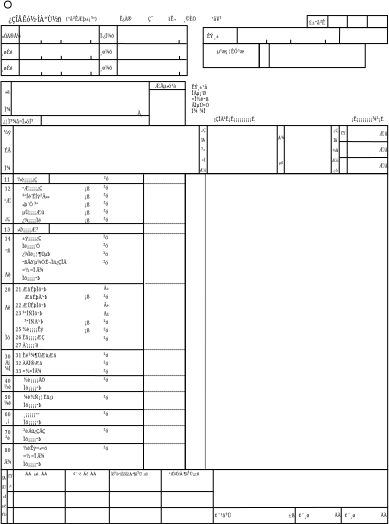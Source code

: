 <?xml version="1.0"?>
<diagram xmlns:dia="http://www.lysator.liu.se/~alla/dia/">
  <diagramdata>
    <attribute name="background">
      <color val="#ffffff"/>
    </attribute>
    <attribute name="paper">
      <composite type="paper">
        <attribute name="name">
          <string>#A4#</string>
        </attribute>
        <attribute name="tmargin">
          <real val="0"/>
        </attribute>
        <attribute name="bmargin">
          <real val="0"/>
        </attribute>
        <attribute name="lmargin">
          <real val="0"/>
        </attribute>
        <attribute name="rmargin">
          <real val="0"/>
        </attribute>
        <attribute name="is_portrait">
          <boolean val="true"/>
        </attribute>
        <attribute name="scaling">
          <real val="1"/>
        </attribute>
        <attribute name="fitto">
          <boolean val="false"/>
        </attribute>
      </composite>
    </attribute>
  </diagramdata>
  <layer name="&#199;&#216;&#183;&#202;" visible="true">
    <object type="Standard - Box" version="0" id="O0">
      <attribute name="obj_pos">
        <point val="0.8,9.7"/>
      </attribute>
      <attribute name="obj_bb">
        <rectangle val="0.8,9.7;10,24.5"/>
      </attribute>
      <attribute name="elem_corner">
        <point val="0.8,9.7"/>
      </attribute>
      <attribute name="elem_width">
        <real val="9.2"/>
      </attribute>
      <attribute name="elem_height">
        <real val="14.8"/>
      </attribute>
      <attribute name="border_width">
        <real val="0"/>
      </attribute>
      <attribute name="show_background">
        <boolean val="false"/>
      </attribute>
    </object>
    <object type="Standard - Line" version="0" id="O1">
      <attribute name="obj_pos">
        <point val="1.4,9.7"/>
      </attribute>
      <attribute name="obj_bb">
        <rectangle val="1.4,9.7;1.4,12.2"/>
      </attribute>
      <attribute name="conn_endpoints">
        <point val="1.4,9.7"/>
        <point val="1.4,12.2"/>
      </attribute>
      <attribute name="numcp">
        <int val="1"/>
      </attribute>
      <attribute name="line_width">
        <real val="0"/>
      </attribute>
    </object>
    <object type="Standard - Line" version="0" id="O2">
      <attribute name="obj_pos">
        <point val="3.2,9.7"/>
      </attribute>
      <attribute name="obj_bb">
        <rectangle val="3.2,9.7;3.2,10.2"/>
      </attribute>
      <attribute name="conn_endpoints">
        <point val="3.2,9.7"/>
        <point val="3.2,10.2"/>
      </attribute>
      <attribute name="numcp">
        <int val="1"/>
      </attribute>
      <attribute name="line_width">
        <real val="0"/>
      </attribute>
    </object>
    <object type="Standard - Line" version="0" id="O3">
      <attribute name="obj_pos">
        <point val="3.2,12.193"/>
      </attribute>
      <attribute name="obj_bb">
        <rectangle val="3.2,12.193;3.2,12.7"/>
      </attribute>
      <attribute name="conn_endpoints">
        <point val="3.2,12.193"/>
        <point val="3.2,12.7"/>
      </attribute>
      <attribute name="numcp">
        <int val="1"/>
      </attribute>
      <attribute name="line_width">
        <real val="0"/>
      </attribute>
    </object>
    <object type="Standard - Line" version="0" id="O4">
      <attribute name="obj_pos">
        <point val="1.4,12.2"/>
      </attribute>
      <attribute name="obj_bb">
        <rectangle val="1.4,12.2;1.4,24.5"/>
      </attribute>
      <attribute name="conn_endpoints">
        <point val="1.4,12.2"/>
        <point val="1.4,24.5"/>
      </attribute>
      <attribute name="numcp">
        <int val="1"/>
      </attribute>
      <attribute name="line_width">
        <real val="0"/>
      </attribute>
    </object>
    <object type="Standard - Line" version="0" id="O5">
      <attribute name="obj_pos">
        <point val="7.915,9.732"/>
      </attribute>
      <attribute name="obj_bb">
        <rectangle val="7.913,9.732;7.915,24.5"/>
      </attribute>
      <attribute name="conn_endpoints">
        <point val="7.915,9.732"/>
        <point val="7.913,24.5"/>
      </attribute>
      <attribute name="numcp">
        <int val="1"/>
      </attribute>
      <attribute name="line_width">
        <real val="0"/>
      </attribute>
    </object>
    <object type="Standard - Line" version="0" id="O6">
      <attribute name="obj_pos">
        <point val="0.8,22.3"/>
      </attribute>
      <attribute name="obj_bb">
        <rectangle val="0.8,22.3;7.9,22.3"/>
      </attribute>
      <attribute name="conn_endpoints">
        <point val="0.8,22.3"/>
        <point val="7.9,22.3"/>
      </attribute>
      <attribute name="numcp">
        <int val="1"/>
      </attribute>
      <attribute name="line_width">
        <real val="0"/>
      </attribute>
    </object>
    <object type="Standard - Line" version="0" id="O7">
      <attribute name="obj_pos">
        <point val="0.8,21.5"/>
      </attribute>
      <attribute name="obj_bb">
        <rectangle val="0.8,21.5;7.9,21.5"/>
      </attribute>
      <attribute name="conn_endpoints">
        <point val="0.8,21.5"/>
        <point val="7.9,21.5"/>
      </attribute>
      <attribute name="numcp">
        <int val="1"/>
      </attribute>
      <attribute name="line_width">
        <real val="0"/>
      </attribute>
    </object>
    <object type="Standard - Line" version="0" id="O8">
      <attribute name="obj_pos">
        <point val="0.8,20.6"/>
      </attribute>
      <attribute name="obj_bb">
        <rectangle val="0.8,20.6;7.9,20.6"/>
      </attribute>
      <attribute name="conn_endpoints">
        <point val="0.8,20.6"/>
        <point val="7.9,20.6"/>
      </attribute>
      <attribute name="numcp">
        <int val="1"/>
      </attribute>
      <attribute name="line_width">
        <real val="0"/>
      </attribute>
    </object>
    <object type="Standard - Line" version="0" id="O9">
      <attribute name="obj_pos">
        <point val="0.8,18.5"/>
      </attribute>
      <attribute name="obj_bb">
        <rectangle val="0.8,18.5;7.916,18.507"/>
      </attribute>
      <attribute name="conn_endpoints">
        <point val="0.8,18.5"/>
        <point val="7.916,18.507"/>
      </attribute>
      <attribute name="numcp">
        <int val="1"/>
      </attribute>
      <attribute name="line_width">
        <real val="0"/>
      </attribute>
    </object>
    <object type="Standard - Line" version="0" id="O10">
      <attribute name="obj_pos">
        <point val="0.8,12.7"/>
      </attribute>
      <attribute name="obj_bb">
        <rectangle val="0.8,12.7;7.9,12.701"/>
      </attribute>
      <attribute name="conn_endpoints">
        <point val="0.8,12.7"/>
        <point val="7.9,12.701"/>
      </attribute>
      <attribute name="numcp">
        <int val="1"/>
      </attribute>
      <attribute name="line_width">
        <real val="0"/>
      </attribute>
    </object>
    <object type="Standard - Line" version="0" id="O11">
      <attribute name="obj_pos">
        <point val="0.782,10.2"/>
      </attribute>
      <attribute name="obj_bb">
        <rectangle val="0.782,10.2;7.943,10.2"/>
      </attribute>
      <attribute name="conn_endpoints">
        <point val="0.782,10.2"/>
        <point val="7.943,10.2"/>
      </attribute>
      <attribute name="numcp">
        <int val="1"/>
      </attribute>
      <attribute name="line_width">
        <real val="0"/>
      </attribute>
    </object>
    <object type="Standard - Line" version="0" id="O12">
      <attribute name="obj_pos">
        <point val="7.955,10.2"/>
      </attribute>
      <attribute name="obj_bb">
        <rectangle val="7.955,10.2;10.03,10.2"/>
      </attribute>
      <attribute name="conn_endpoints">
        <point val="7.955,10.2"/>
        <point val="10.03,10.2"/>
      </attribute>
      <attribute name="numcp">
        <int val="1"/>
      </attribute>
      <attribute name="line_width">
        <real val="0"/>
      </attribute>
      <attribute name="line_style">
        <enum val="4"/>
      </attribute>
      <attribute name="dashlength">
        <real val="0.1"/>
      </attribute>
    </object>
    <object type="Standard - Line" version="0" id="O13">
      <attribute name="obj_pos">
        <point val="0.8,23.2"/>
      </attribute>
      <attribute name="obj_bb">
        <rectangle val="0.8,23.2;7.9,23.2"/>
      </attribute>
      <attribute name="conn_endpoints">
        <point val="0.8,23.2"/>
        <point val="7.9,23.2"/>
      </attribute>
      <attribute name="numcp">
        <int val="1"/>
      </attribute>
      <attribute name="line_width">
        <real val="0"/>
      </attribute>
    </object>
    <object type="Standard - Line" version="0" id="O14">
      <attribute name="obj_pos">
        <point val="0.8,12.2"/>
      </attribute>
      <attribute name="obj_bb">
        <rectangle val="0.8,12.2;7.9,12.2"/>
      </attribute>
      <attribute name="conn_endpoints">
        <point val="0.8,12.2"/>
        <point val="7.9,12.2"/>
      </attribute>
      <attribute name="numcp">
        <int val="1"/>
      </attribute>
      <attribute name="line_width">
        <real val="0"/>
      </attribute>
    </object>
    <object type="Standard - Line" version="0" id="O15">
      <attribute name="obj_pos">
        <point val="0.8,15.2"/>
      </attribute>
      <attribute name="obj_bb">
        <rectangle val="0.8,15.2;7.916,15.203"/>
      </attribute>
      <attribute name="conn_endpoints">
        <point val="0.8,15.2"/>
        <point val="7.916,15.203"/>
      </attribute>
      <attribute name="numcp">
        <int val="1"/>
      </attribute>
      <attribute name="line_width">
        <real val="0"/>
      </attribute>
    </object>
    <object type="Standard - Line" version="0" id="O16">
      <attribute name="obj_pos">
        <point val="0.793,19.8"/>
      </attribute>
      <attribute name="obj_bb">
        <rectangle val="0.793,19.8;7.908,19.803"/>
      </attribute>
      <attribute name="conn_endpoints">
        <point val="0.793,19.8"/>
        <point val="7.908,19.803"/>
      </attribute>
      <attribute name="numcp">
        <int val="1"/>
      </attribute>
      <attribute name="line_width">
        <real val="0"/>
      </attribute>
    </object>
    <object type="Standard - Line" version="0" id="O17">
      <attribute name="obj_pos">
        <point val="7.9,12.2"/>
      </attribute>
      <attribute name="obj_bb">
        <rectangle val="7.9,12.2;10,12.2"/>
      </attribute>
      <attribute name="conn_endpoints">
        <point val="7.9,12.2"/>
        <point val="10,12.2"/>
      </attribute>
      <attribute name="numcp">
        <int val="1"/>
      </attribute>
      <attribute name="line_width">
        <real val="0"/>
      </attribute>
      <attribute name="line_style">
        <enum val="4"/>
      </attribute>
      <attribute name="dashlength">
        <real val="0.1"/>
      </attribute>
    </object>
    <object type="Standard - Line" version="0" id="O18">
      <attribute name="obj_pos">
        <point val="7.9,12.7"/>
      </attribute>
      <attribute name="obj_bb">
        <rectangle val="7.9,12.7;10,12.7"/>
      </attribute>
      <attribute name="conn_endpoints">
        <point val="7.9,12.7"/>
        <point val="10,12.7"/>
      </attribute>
      <attribute name="numcp">
        <int val="1"/>
      </attribute>
      <attribute name="line_width">
        <real val="0"/>
      </attribute>
      <attribute name="line_style">
        <enum val="4"/>
      </attribute>
      <attribute name="dashlength">
        <real val="0.1"/>
      </attribute>
    </object>
    <object type="Standard - Line" version="0" id="O19">
      <attribute name="obj_pos">
        <point val="8,15.2"/>
      </attribute>
      <attribute name="obj_bb">
        <rectangle val="8,15.2;10,15.2"/>
      </attribute>
      <attribute name="conn_endpoints">
        <point val="8,15.2"/>
        <point val="10,15.2"/>
      </attribute>
      <attribute name="numcp">
        <int val="1"/>
      </attribute>
      <attribute name="line_width">
        <real val="0"/>
      </attribute>
      <attribute name="line_style">
        <enum val="4"/>
      </attribute>
      <attribute name="dashlength">
        <real val="0.1"/>
      </attribute>
    </object>
    <object type="Standard - Line" version="0" id="O20">
      <attribute name="obj_pos">
        <point val="7.9,18.5"/>
      </attribute>
      <attribute name="obj_bb">
        <rectangle val="7.9,18.5;9.995,18.505"/>
      </attribute>
      <attribute name="conn_endpoints">
        <point val="7.9,18.5"/>
        <point val="9.995,18.505"/>
      </attribute>
      <attribute name="numcp">
        <int val="1"/>
      </attribute>
      <attribute name="line_width">
        <real val="0"/>
      </attribute>
      <attribute name="line_style">
        <enum val="4"/>
      </attribute>
      <attribute name="dashlength">
        <real val="0.1"/>
      </attribute>
    </object>
    <object type="Standard - Line" version="0" id="O21">
      <attribute name="obj_pos">
        <point val="7.9,19.8"/>
      </attribute>
      <attribute name="obj_bb">
        <rectangle val="7.9,19.8;10,19.8"/>
      </attribute>
      <attribute name="conn_endpoints">
        <point val="7.9,19.8"/>
        <point val="10,19.8"/>
      </attribute>
      <attribute name="numcp">
        <int val="1"/>
      </attribute>
      <attribute name="line_width">
        <real val="0"/>
      </attribute>
      <attribute name="line_style">
        <enum val="4"/>
      </attribute>
      <attribute name="dashlength">
        <real val="0.1"/>
      </attribute>
    </object>
    <object type="Standard - Line" version="0" id="O22">
      <attribute name="obj_pos">
        <point val="7.9,20.6"/>
      </attribute>
      <attribute name="obj_bb">
        <rectangle val="7.9,20.6;10,20.6"/>
      </attribute>
      <attribute name="conn_endpoints">
        <point val="7.9,20.6"/>
        <point val="10,20.6"/>
      </attribute>
      <attribute name="numcp">
        <int val="1"/>
      </attribute>
      <attribute name="line_width">
        <real val="0"/>
      </attribute>
      <attribute name="line_style">
        <enum val="4"/>
      </attribute>
      <attribute name="dashlength">
        <real val="0.1"/>
      </attribute>
    </object>
    <object type="Standard - Line" version="0" id="O23">
      <attribute name="obj_pos">
        <point val="7.9,21.5"/>
      </attribute>
      <attribute name="obj_bb">
        <rectangle val="7.9,21.5;10,21.5"/>
      </attribute>
      <attribute name="conn_endpoints">
        <point val="7.9,21.5"/>
        <point val="10,21.5"/>
      </attribute>
      <attribute name="numcp">
        <int val="1"/>
      </attribute>
      <attribute name="line_width">
        <real val="0"/>
      </attribute>
      <attribute name="line_style">
        <enum val="4"/>
      </attribute>
      <attribute name="dashlength">
        <real val="0.1"/>
      </attribute>
    </object>
    <object type="Standard - Line" version="0" id="O24">
      <attribute name="obj_pos">
        <point val="7.9,22.3"/>
      </attribute>
      <attribute name="obj_bb">
        <rectangle val="7.9,22.3;10,22.3"/>
      </attribute>
      <attribute name="conn_endpoints">
        <point val="7.9,22.3"/>
        <point val="10,22.3"/>
      </attribute>
      <attribute name="numcp">
        <int val="1"/>
      </attribute>
      <attribute name="line_width">
        <real val="0"/>
      </attribute>
      <attribute name="line_style">
        <enum val="4"/>
      </attribute>
      <attribute name="dashlength">
        <real val="0.1"/>
      </attribute>
    </object>
    <object type="Standard - Line" version="0" id="O25">
      <attribute name="obj_pos">
        <point val="7.9,23.2"/>
      </attribute>
      <attribute name="obj_bb">
        <rectangle val="7.9,23.2;10,23.2"/>
      </attribute>
      <attribute name="conn_endpoints">
        <point val="7.9,23.2"/>
        <point val="10,23.2"/>
      </attribute>
      <attribute name="numcp">
        <int val="1"/>
      </attribute>
      <attribute name="line_width">
        <real val="0"/>
      </attribute>
      <attribute name="line_style">
        <enum val="4"/>
      </attribute>
      <attribute name="dashlength">
        <real val="0.1"/>
      </attribute>
    </object>
    <object type="Standard - Box" version="0" id="O26">
      <attribute name="obj_pos">
        <point val="0.8,24.5"/>
      </attribute>
      <attribute name="obj_bb">
        <rectangle val="0.8,24.5;20.122,27.2"/>
      </attribute>
      <attribute name="elem_corner">
        <point val="0.8,24.5"/>
      </attribute>
      <attribute name="elem_width">
        <real val="19.322"/>
      </attribute>
      <attribute name="elem_height">
        <real val="2.7"/>
      </attribute>
      <attribute name="border_width">
        <real val="0"/>
      </attribute>
      <attribute name="show_background">
        <boolean val="false"/>
      </attribute>
    </object>
    <object type="Standard - Line" version="0" id="O27">
      <attribute name="obj_pos">
        <point val="1.406,24.5"/>
      </attribute>
      <attribute name="obj_bb">
        <rectangle val="1.406,24.5;1.406,27.2"/>
      </attribute>
      <attribute name="conn_endpoints">
        <point val="1.406,24.5"/>
        <point val="1.406,27.2"/>
      </attribute>
      <attribute name="numcp">
        <int val="1"/>
      </attribute>
      <attribute name="line_width">
        <real val="0"/>
      </attribute>
    </object>
    <object type="Standard - Line" version="0" id="O28">
      <attribute name="obj_pos">
        <point val="1.1,24.5"/>
      </attribute>
      <attribute name="obj_bb">
        <rectangle val="1.1,24.5;1.1,27.2"/>
      </attribute>
      <attribute name="conn_endpoints">
        <point val="1.1,24.5"/>
        <point val="1.1,27.2"/>
      </attribute>
      <attribute name="numcp">
        <int val="1"/>
      </attribute>
      <attribute name="line_width">
        <real val="0"/>
      </attribute>
    </object>
    <object type="Standard - Line" version="0" id="O29">
      <attribute name="obj_pos">
        <point val="1.106,26.4"/>
      </attribute>
      <attribute name="obj_bb">
        <rectangle val="1.106,26.4;11.405,26.4"/>
      </attribute>
      <attribute name="conn_endpoints">
        <point val="1.106,26.4"/>
        <point val="11.405,26.4"/>
      </attribute>
      <attribute name="numcp">
        <int val="1"/>
      </attribute>
      <attribute name="line_width">
        <real val="0"/>
      </attribute>
    </object>
    <object type="Standard - Line" version="0" id="O30">
      <attribute name="obj_pos">
        <point val="1.106,25.6"/>
      </attribute>
      <attribute name="obj_bb">
        <rectangle val="1.106,25.6;11.405,25.6"/>
      </attribute>
      <attribute name="conn_endpoints">
        <point val="1.106,25.6"/>
        <point val="11.405,25.6"/>
      </attribute>
      <attribute name="numcp">
        <int val="1"/>
      </attribute>
      <attribute name="line_width">
        <real val="0"/>
      </attribute>
    </object>
    <object type="Standard - Line" version="0" id="O31">
      <attribute name="obj_pos">
        <point val="8.8,24.5"/>
      </attribute>
      <attribute name="obj_bb">
        <rectangle val="8.8,24.5;8.8,27.2"/>
      </attribute>
      <attribute name="conn_endpoints">
        <point val="8.8,24.5"/>
        <point val="8.8,27.2"/>
      </attribute>
      <attribute name="numcp">
        <int val="1"/>
      </attribute>
      <attribute name="line_width">
        <real val="0"/>
      </attribute>
    </object>
    <object type="Standard - Line" version="0" id="O32">
      <attribute name="obj_pos">
        <point val="4,24.5"/>
      </attribute>
      <attribute name="obj_bb">
        <rectangle val="4,24.5;4,27.2"/>
      </attribute>
      <attribute name="conn_endpoints">
        <point val="4,24.5"/>
        <point val="4,27.2"/>
      </attribute>
      <attribute name="numcp">
        <int val="1"/>
      </attribute>
      <attribute name="line_width">
        <real val="0"/>
      </attribute>
    </object>
    <object type="Standard - Line" version="0" id="O33">
      <attribute name="obj_pos">
        <point val="6.206,24.5"/>
      </attribute>
      <attribute name="obj_bb">
        <rectangle val="6.206,24.5;6.206,27.2"/>
      </attribute>
      <attribute name="conn_endpoints">
        <point val="6.206,24.5"/>
        <point val="6.206,27.2"/>
      </attribute>
      <attribute name="numcp">
        <int val="1"/>
      </attribute>
      <attribute name="line_width">
        <real val="0"/>
      </attribute>
    </object>
    <object type="Standard - Line" version="0" id="O34">
      <attribute name="obj_pos">
        <point val="11.4,24.5"/>
      </attribute>
      <attribute name="obj_bb">
        <rectangle val="11.4,24.5;11.4,27.2"/>
      </attribute>
      <attribute name="conn_endpoints">
        <point val="11.4,24.5"/>
        <point val="11.4,27.2"/>
      </attribute>
      <attribute name="numcp">
        <int val="1"/>
      </attribute>
      <attribute name="line_width">
        <real val="0"/>
      </attribute>
    </object>
    <object type="Standard - Line" version="0" id="O35">
      <attribute name="obj_pos">
        <point val="11.405,26.4"/>
      </attribute>
      <attribute name="obj_bb">
        <rectangle val="11.405,26.392;20.14,26.4"/>
      </attribute>
      <attribute name="conn_endpoints">
        <point val="11.405,26.4"/>
        <point val="20.14,26.392"/>
      </attribute>
      <attribute name="numcp">
        <int val="1"/>
      </attribute>
      <attribute name="line_width">
        <real val="0"/>
      </attribute>
    </object>
    <object type="Standard - Line" version="0" id="O36">
      <attribute name="obj_pos">
        <point val="15.5,26.4"/>
      </attribute>
      <attribute name="obj_bb">
        <rectangle val="15.5,26.4;15.5,27.2"/>
      </attribute>
      <attribute name="conn_endpoints">
        <point val="15.5,26.4"/>
        <point val="15.5,27.2"/>
      </attribute>
      <attribute name="numcp">
        <int val="1"/>
      </attribute>
      <attribute name="line_width">
        <real val="0"/>
      </attribute>
    </object>
    <object type="Standard - Line" version="0" id="O37">
      <attribute name="obj_pos">
        <point val="17.8,26.4"/>
      </attribute>
      <attribute name="obj_bb">
        <rectangle val="17.8,26.4;17.8,27.2"/>
      </attribute>
      <attribute name="conn_endpoints">
        <point val="17.8,26.4"/>
        <point val="17.8,27.2"/>
      </attribute>
      <attribute name="numcp">
        <int val="1"/>
      </attribute>
      <attribute name="line_width">
        <real val="0"/>
      </attribute>
    </object>
    <object type="Standard - Line" version="0" id="O38">
      <attribute name="obj_pos">
        <point val="11.009,9.714"/>
      </attribute>
      <attribute name="obj_bb">
        <rectangle val="11.008,9.714;11.009,24.5"/>
      </attribute>
      <attribute name="conn_endpoints">
        <point val="11.009,9.714"/>
        <point val="11.008,24.5"/>
      </attribute>
      <attribute name="numcp">
        <int val="1"/>
      </attribute>
      <attribute name="line_width">
        <real val="0"/>
      </attribute>
      <attribute name="line_style">
        <enum val="4"/>
      </attribute>
      <attribute name="dashlength">
        <real val="0.1"/>
      </attribute>
    </object>
    <object type="Standard - Box" version="0" id="O39">
      <attribute name="obj_pos">
        <point val="10.004,9.705"/>
      </attribute>
      <attribute name="obj_bb">
        <rectangle val="10.004,9.705;20.121,24.499"/>
      </attribute>
      <attribute name="elem_corner">
        <point val="10.004,9.705"/>
      </attribute>
      <attribute name="elem_width">
        <real val="10.117"/>
      </attribute>
      <attribute name="elem_height">
        <real val="14.793"/>
      </attribute>
      <attribute name="border_width">
        <real val="0"/>
      </attribute>
      <attribute name="show_background">
        <boolean val="false"/>
      </attribute>
    </object>
    <object type="Standard - Box" version="0" id="O40">
      <attribute name="obj_pos">
        <point val="0.8,2.3"/>
      </attribute>
      <attribute name="obj_bb">
        <rectangle val="0.8,2.3;10.1,4.8"/>
      </attribute>
      <attribute name="elem_corner">
        <point val="0.8,2.3"/>
      </attribute>
      <attribute name="elem_width">
        <real val="9.3"/>
      </attribute>
      <attribute name="elem_height">
        <real val="2.5"/>
      </attribute>
      <attribute name="border_width">
        <real val="0"/>
      </attribute>
      <attribute name="show_background">
        <boolean val="false"/>
      </attribute>
    </object>
    <object type="Standard - Line" version="0" id="O41">
      <attribute name="obj_pos">
        <point val="1.7,2.3"/>
      </attribute>
      <attribute name="obj_bb">
        <rectangle val="1.7,2.3;1.7,4.8"/>
      </attribute>
      <attribute name="conn_endpoints">
        <point val="1.7,2.3"/>
        <point val="1.7,4.8"/>
      </attribute>
      <attribute name="numcp">
        <int val="1"/>
      </attribute>
      <attribute name="line_width">
        <real val="0"/>
      </attribute>
    </object>
    <object type="Standard - Line" version="0" id="O42">
      <attribute name="obj_pos">
        <point val="5.7,2.3"/>
      </attribute>
      <attribute name="obj_bb">
        <rectangle val="5.7,2.3;5.7,4.814"/>
      </attribute>
      <attribute name="conn_endpoints">
        <point val="5.7,2.3"/>
        <point val="5.7,4.814"/>
      </attribute>
      <attribute name="numcp">
        <int val="1"/>
      </attribute>
      <attribute name="line_width">
        <real val="0"/>
      </attribute>
    </object>
    <object type="Standard - Line" version="0" id="O43">
      <attribute name="obj_pos">
        <point val="6.6,2.3"/>
      </attribute>
      <attribute name="obj_bb">
        <rectangle val="6.6,2.3;6.6,4.8"/>
      </attribute>
      <attribute name="conn_endpoints">
        <point val="6.6,2.3"/>
        <point val="6.6,4.8"/>
      </attribute>
      <attribute name="numcp">
        <int val="1"/>
      </attribute>
      <attribute name="line_width">
        <real val="0"/>
      </attribute>
    </object>
    <object type="Standard - Line" version="0" id="O44">
      <attribute name="obj_pos">
        <point val="0.8,3.2"/>
      </attribute>
      <attribute name="obj_bb">
        <rectangle val="0.8,3.2;10.072,3.203"/>
      </attribute>
      <attribute name="conn_endpoints">
        <point val="0.8,3.2"/>
        <point val="10.072,3.203"/>
      </attribute>
      <attribute name="numcp">
        <int val="1"/>
      </attribute>
      <attribute name="line_width">
        <real val="0"/>
      </attribute>
    </object>
    <object type="Standard - Line" version="0" id="O45">
      <attribute name="obj_pos">
        <point val="0.8,4"/>
      </attribute>
      <attribute name="obj_bb">
        <rectangle val="0.8,4;10.067,4.001"/>
      </attribute>
      <attribute name="conn_endpoints">
        <point val="0.8,4"/>
        <point val="10.067,4.001"/>
      </attribute>
      <attribute name="numcp">
        <int val="1"/>
      </attribute>
      <attribute name="line_width">
        <real val="0"/>
      </attribute>
    </object>
    <group>
      <object type="Standard - Line" version="0" id="O46">
        <attribute name="obj_pos">
          <point val="9.695,3.024"/>
        </attribute>
        <attribute name="obj_bb">
          <rectangle val="9.695,3.024;9.695,3.201"/>
        </attribute>
        <attribute name="conn_endpoints">
          <point val="9.695,3.024"/>
          <point val="9.695,3.201"/>
        </attribute>
        <attribute name="numcp">
          <int val="1"/>
        </attribute>
        <attribute name="line_width">
          <real val="0"/>
        </attribute>
      </object>
      <object type="Standard - Line" version="0" id="O47">
        <attribute name="obj_pos">
          <point val="9.713,3.82"/>
        </attribute>
        <attribute name="obj_bb">
          <rectangle val="9.713,3.82;9.713,3.996"/>
        </attribute>
        <attribute name="conn_endpoints">
          <point val="9.713,3.82"/>
          <point val="9.713,3.996"/>
        </attribute>
        <attribute name="numcp">
          <int val="1"/>
        </attribute>
        <attribute name="line_width">
          <real val="0"/>
        </attribute>
      </object>
      <object type="Standard - Line" version="0" id="O48">
        <attribute name="obj_pos">
          <point val="9.713,4.615"/>
        </attribute>
        <attribute name="obj_bb">
          <rectangle val="9.713,4.615;9.713,4.81"/>
        </attribute>
        <attribute name="conn_endpoints">
          <point val="9.713,4.615"/>
          <point val="9.713,4.81"/>
        </attribute>
        <attribute name="numcp">
          <int val="1"/>
        </attribute>
        <attribute name="line_width">
          <real val="0"/>
        </attribute>
      </object>
    </group>
    <group>
      <object type="Standard - Line" version="0" id="O49">
        <attribute name="obj_pos">
          <point val="5.273,3.02"/>
        </attribute>
        <attribute name="obj_bb">
          <rectangle val="5.273,3.02;5.273,3.197"/>
        </attribute>
        <attribute name="conn_endpoints">
          <point val="5.273,3.02"/>
          <point val="5.273,3.197"/>
        </attribute>
        <attribute name="numcp">
          <int val="1"/>
        </attribute>
        <attribute name="line_width">
          <real val="0"/>
        </attribute>
      </object>
      <object type="Standard - Line" version="0" id="O50">
        <attribute name="obj_pos">
          <point val="5.29,3.816"/>
        </attribute>
        <attribute name="obj_bb">
          <rectangle val="5.29,3.816;5.29,3.993"/>
        </attribute>
        <attribute name="conn_endpoints">
          <point val="5.29,3.816"/>
          <point val="5.29,3.993"/>
        </attribute>
        <attribute name="numcp">
          <int val="1"/>
        </attribute>
        <attribute name="line_width">
          <real val="0"/>
        </attribute>
      </object>
      <object type="Standard - Line" version="0" id="O51">
        <attribute name="obj_pos">
          <point val="5.29,4.612"/>
        </attribute>
        <attribute name="obj_bb">
          <rectangle val="5.29,4.612;5.29,4.806"/>
        </attribute>
        <attribute name="conn_endpoints">
          <point val="5.29,4.612"/>
          <point val="5.29,4.806"/>
        </attribute>
        <attribute name="numcp">
          <int val="1"/>
        </attribute>
        <attribute name="line_width">
          <real val="0"/>
        </attribute>
      </object>
    </group>
    <group>
      <object type="Standard - Line" version="0" id="O52">
        <attribute name="obj_pos">
          <point val="3.788,3.02"/>
        </attribute>
        <attribute name="obj_bb">
          <rectangle val="3.788,3.02;3.788,3.197"/>
        </attribute>
        <attribute name="conn_endpoints">
          <point val="3.788,3.02"/>
          <point val="3.788,3.197"/>
        </attribute>
        <attribute name="numcp">
          <int val="1"/>
        </attribute>
        <attribute name="line_width">
          <real val="0"/>
        </attribute>
      </object>
      <object type="Standard - Line" version="0" id="O53">
        <attribute name="obj_pos">
          <point val="3.805,3.816"/>
        </attribute>
        <attribute name="obj_bb">
          <rectangle val="3.805,3.816;3.805,3.993"/>
        </attribute>
        <attribute name="conn_endpoints">
          <point val="3.805,3.816"/>
          <point val="3.805,3.993"/>
        </attribute>
        <attribute name="numcp">
          <int val="1"/>
        </attribute>
        <attribute name="line_width">
          <real val="0"/>
        </attribute>
      </object>
      <object type="Standard - Line" version="0" id="O54">
        <attribute name="obj_pos">
          <point val="3.805,4.612"/>
        </attribute>
        <attribute name="obj_bb">
          <rectangle val="3.805,4.612;3.805,4.806"/>
        </attribute>
        <attribute name="conn_endpoints">
          <point val="3.805,4.612"/>
          <point val="3.805,4.806"/>
        </attribute>
        <attribute name="numcp">
          <int val="1"/>
        </attribute>
        <attribute name="line_width">
          <real val="0"/>
        </attribute>
      </object>
    </group>
    <group>
      <object type="Standard - Line" version="0" id="O55">
        <attribute name="obj_pos">
          <point val="2.798,3.038"/>
        </attribute>
        <attribute name="obj_bb">
          <rectangle val="2.798,3.038;2.798,3.215"/>
        </attribute>
        <attribute name="conn_endpoints">
          <point val="2.798,3.038"/>
          <point val="2.798,3.215"/>
        </attribute>
        <attribute name="numcp">
          <int val="1"/>
        </attribute>
        <attribute name="line_width">
          <real val="0"/>
        </attribute>
      </object>
      <object type="Standard - Line" version="0" id="O56">
        <attribute name="obj_pos">
          <point val="2.816,3.834"/>
        </attribute>
        <attribute name="obj_bb">
          <rectangle val="2.816,3.834;2.816,4.01"/>
        </attribute>
        <attribute name="conn_endpoints">
          <point val="2.816,3.834"/>
          <point val="2.816,4.01"/>
        </attribute>
        <attribute name="numcp">
          <int val="1"/>
        </attribute>
        <attribute name="line_width">
          <real val="0"/>
        </attribute>
      </object>
      <object type="Standard - Line" version="0" id="O57">
        <attribute name="obj_pos">
          <point val="2.816,4.629"/>
        </attribute>
        <attribute name="obj_bb">
          <rectangle val="2.816,4.629;2.816,4.824"/>
        </attribute>
        <attribute name="conn_endpoints">
          <point val="2.816,4.629"/>
          <point val="2.816,4.824"/>
        </attribute>
        <attribute name="numcp">
          <int val="1"/>
        </attribute>
        <attribute name="line_width">
          <real val="0"/>
        </attribute>
      </object>
    </group>
    <object type="Standard - Box" version="0" id="O58">
      <attribute name="obj_pos">
        <point val="16.099,1.8"/>
      </attribute>
      <attribute name="obj_bb">
        <rectangle val="16.099,1.8;20.112,2.4"/>
      </attribute>
      <attribute name="elem_corner">
        <point val="16.099,1.8"/>
      </attribute>
      <attribute name="elem_width">
        <real val="4.013"/>
      </attribute>
      <attribute name="elem_height">
        <real val="0.6"/>
      </attribute>
      <attribute name="border_width">
        <real val="0"/>
      </attribute>
      <attribute name="show_background">
        <boolean val="false"/>
      </attribute>
    </object>
    <object type="Standard - Box" version="0" id="O59">
      <attribute name="obj_pos">
        <point val="13.7,3.2"/>
      </attribute>
      <attribute name="obj_bb">
        <rectangle val="13.68,3.18;19.02,4.42"/>
      </attribute>
      <attribute name="elem_corner">
        <point val="13.7,3.2"/>
      </attribute>
      <attribute name="elem_width">
        <real val="5.3"/>
      </attribute>
      <attribute name="elem_height">
        <real val="1.2"/>
      </attribute>
      <attribute name="border_width">
        <real val="0.04"/>
      </attribute>
      <attribute name="show_background">
        <boolean val="false"/>
      </attribute>
    </object>
    <object type="Standard - Box" version="0" id="O60">
      <attribute name="obj_pos">
        <point val="10.9,2.4"/>
      </attribute>
      <attribute name="obj_bb">
        <rectangle val="10.9,2.4;20.112,3.2"/>
      </attribute>
      <attribute name="elem_corner">
        <point val="10.9,2.4"/>
      </attribute>
      <attribute name="elem_width">
        <real val="9.212"/>
      </attribute>
      <attribute name="elem_height">
        <real val="0.8"/>
      </attribute>
      <attribute name="border_width">
        <real val="0"/>
      </attribute>
      <attribute name="show_background">
        <boolean val="false"/>
      </attribute>
    </object>
    <object type="Standard - Line" version="0" id="O61">
      <attribute name="obj_pos">
        <point val="17.721,2.407"/>
      </attribute>
      <attribute name="obj_bb">
        <rectangle val="17.712,2.407;17.721,3.212"/>
      </attribute>
      <attribute name="conn_endpoints">
        <point val="17.721,2.407"/>
        <point val="17.712,3.212"/>
      </attribute>
      <attribute name="numcp">
        <int val="1"/>
      </attribute>
      <attribute name="line_width">
        <real val="0"/>
      </attribute>
    </object>
    <object type="Standard - Line" version="0" id="O62">
      <attribute name="obj_pos">
        <point val="19.104,1.804"/>
      </attribute>
      <attribute name="obj_bb">
        <rectangle val="19.099,1.799;19.11,2.417"/>
      </attribute>
      <attribute name="conn_endpoints">
        <point val="19.104,1.804"/>
        <point val="19.105,2.413"/>
      </attribute>
      <attribute name="numcp">
        <int val="1"/>
      </attribute>
      <attribute name="line_width">
        <real val="0.01"/>
      </attribute>
    </object>
    <object type="Standard - Box" version="0" id="O63">
      <attribute name="obj_pos">
        <point val="10.9,3.2"/>
      </attribute>
      <attribute name="obj_bb">
        <rectangle val="10.9,3.2;13.7,4.401"/>
      </attribute>
      <attribute name="elem_corner">
        <point val="10.9,3.2"/>
      </attribute>
      <attribute name="elem_width">
        <real val="2.8"/>
      </attribute>
      <attribute name="elem_height">
        <real val="1.201"/>
      </attribute>
      <attribute name="border_width">
        <real val="0"/>
      </attribute>
      <attribute name="show_background">
        <boolean val="false"/>
      </attribute>
    </object>
    <object type="Standard - Line" version="0" id="O64">
      <attribute name="obj_pos">
        <point val="18.105,1.8"/>
      </attribute>
      <attribute name="obj_bb">
        <rectangle val="18.1,1.795;18.11,2.405"/>
      </attribute>
      <attribute name="conn_endpoints">
        <point val="18.105,1.8"/>
        <point val="18.105,2.4"/>
      </attribute>
      <attribute name="numcp">
        <int val="1"/>
      </attribute>
      <attribute name="line_width">
        <real val="0.01"/>
      </attribute>
      <connections>
        <connection handle="0" to="O58" connection="1"/>
        <connection handle="1" to="O58" connection="6"/>
      </connections>
    </object>
    <object type="Standard - Line" version="0" id="O65">
      <attribute name="obj_pos">
        <point val="17.13,1.8"/>
      </attribute>
      <attribute name="obj_bb">
        <rectangle val="17.124,1.795;17.135,2.422"/>
      </attribute>
      <attribute name="conn_endpoints">
        <point val="17.13,1.8"/>
        <point val="17.129,2.417"/>
      </attribute>
      <attribute name="numcp">
        <int val="1"/>
      </attribute>
      <attribute name="line_width">
        <real val="0.01"/>
      </attribute>
    </object>
    <object type="Standard - Line" version="0" id="O66">
      <attribute name="obj_pos">
        <point val="14.2,3.2"/>
      </attribute>
      <attribute name="obj_bb">
        <rectangle val="14.18,3.18;14.22,4.422"/>
      </attribute>
      <attribute name="conn_endpoints">
        <point val="14.2,3.2"/>
        <point val="14.2,4.402"/>
      </attribute>
      <attribute name="numcp">
        <int val="1"/>
      </attribute>
      <attribute name="line_width">
        <real val="0.04"/>
      </attribute>
    </object>
    <object type="Standard - Line" version="0" id="O67">
      <attribute name="obj_pos">
        <point val="17.009,3.011"/>
      </attribute>
      <attribute name="obj_bb">
        <rectangle val="17.009,3.011;17.009,3.188"/>
      </attribute>
      <attribute name="conn_endpoints">
        <point val="17.009,3.011"/>
        <point val="17.009,3.188"/>
      </attribute>
      <attribute name="numcp">
        <int val="1"/>
      </attribute>
      <attribute name="line_width">
        <real val="0"/>
      </attribute>
    </object>
    <object type="Standard - Line" version="0" id="O68">
      <attribute name="obj_pos">
        <point val="15.271,3.007"/>
      </attribute>
      <attribute name="obj_bb">
        <rectangle val="15.271,3.007;15.271,3.184"/>
      </attribute>
      <attribute name="conn_endpoints">
        <point val="15.271,3.007"/>
        <point val="15.271,3.184"/>
      </attribute>
      <attribute name="numcp">
        <int val="1"/>
      </attribute>
      <attribute name="line_width">
        <real val="0"/>
      </attribute>
    </object>
    <object type="Standard - Line" version="0" id="O69">
      <attribute name="obj_pos">
        <point val="14.069,3.007"/>
      </attribute>
      <attribute name="obj_bb">
        <rectangle val="14.069,3.007;14.069,3.184"/>
      </attribute>
      <attribute name="conn_endpoints">
        <point val="14.069,3.007"/>
        <point val="14.069,3.184"/>
      </attribute>
      <attribute name="numcp">
        <int val="1"/>
      </attribute>
      <attribute name="line_width">
        <real val="0"/>
      </attribute>
    </object>
    <object type="Standard - Box" version="0" id="O70">
      <attribute name="obj_pos">
        <point val="0.788,5.1"/>
      </attribute>
      <attribute name="obj_bb">
        <rectangle val="0.788,5.1;10,7.3"/>
      </attribute>
      <attribute name="elem_corner">
        <point val="0.788,5.1"/>
      </attribute>
      <attribute name="elem_width">
        <real val="9.212"/>
      </attribute>
      <attribute name="elem_height">
        <real val="2.2"/>
      </attribute>
      <attribute name="border_width">
        <real val="0"/>
      </attribute>
      <attribute name="show_background">
        <boolean val="false"/>
      </attribute>
    </object>
    <object type="Standard - Line" version="0" id="O71">
      <attribute name="obj_pos">
        <point val="8.2,5.1"/>
      </attribute>
      <attribute name="obj_bb">
        <rectangle val="8.2,5.1;8.2,7.3"/>
      </attribute>
      <attribute name="conn_endpoints">
        <point val="8.2,5.1"/>
        <point val="8.2,7.3"/>
      </attribute>
      <attribute name="numcp">
        <int val="1"/>
      </attribute>
      <attribute name="line_width">
        <real val="0"/>
      </attribute>
    </object>
    <object type="Standard - Line" version="0" id="O72">
      <attribute name="obj_pos">
        <point val="0.788,6.799"/>
      </attribute>
      <attribute name="obj_bb">
        <rectangle val="0.788,6.799;8.2,6.8"/>
      </attribute>
      <attribute name="conn_endpoints">
        <point val="0.788,6.799"/>
        <point val="8.2,6.8"/>
      </attribute>
      <attribute name="numcp">
        <int val="1"/>
      </attribute>
      <attribute name="line_width">
        <real val="0"/>
      </attribute>
    </object>
    <object type="Standard - Line" version="0" id="O73">
      <attribute name="obj_pos">
        <point val="8.2,5.5"/>
      </attribute>
      <attribute name="obj_bb">
        <rectangle val="8.2,5.5;10.021,5.5"/>
      </attribute>
      <attribute name="conn_endpoints">
        <point val="8.2,5.5"/>
        <point val="10.021,5.5"/>
      </attribute>
      <attribute name="numcp">
        <int val="1"/>
      </attribute>
      <attribute name="line_width">
        <real val="0"/>
      </attribute>
    </object>
    <object type="Standard - Line" version="0" id="O74">
      <attribute name="obj_pos">
        <point val="2.8,6.8"/>
      </attribute>
      <attribute name="obj_bb">
        <rectangle val="2.8,6.8;2.8,7.3"/>
      </attribute>
      <attribute name="conn_endpoints">
        <point val="2.8,6.8"/>
        <point val="2.8,7.3"/>
      </attribute>
      <attribute name="numcp">
        <int val="1"/>
      </attribute>
      <attribute name="line_width">
        <real val="0"/>
      </attribute>
    </object>
    <object type="Standard - Box" version="0" id="O75">
      <attribute name="obj_pos">
        <point val="0.796,7.3"/>
      </attribute>
      <attribute name="obj_bb">
        <rectangle val="0.796,7.3;20.121,9.705"/>
      </attribute>
      <attribute name="elem_corner">
        <point val="0.796,7.3"/>
      </attribute>
      <attribute name="elem_width">
        <real val="19.325"/>
      </attribute>
      <attribute name="elem_height">
        <real val="2.405"/>
      </attribute>
      <attribute name="border_width">
        <real val="0"/>
      </attribute>
      <attribute name="show_background">
        <boolean val="false"/>
      </attribute>
    </object>
    <object type="Standard - Line" version="0" id="O76">
      <attribute name="obj_pos">
        <point val="1.4,7.3"/>
      </attribute>
      <attribute name="obj_bb">
        <rectangle val="1.4,7.3;1.4,9.7"/>
      </attribute>
      <attribute name="conn_endpoints">
        <point val="1.4,7.3"/>
        <point val="1.4,9.7"/>
      </attribute>
      <attribute name="numcp">
        <int val="1"/>
      </attribute>
      <attribute name="line_width">
        <real val="0"/>
      </attribute>
    </object>
    <object type="Standard - Line" version="0" id="O77">
      <attribute name="obj_pos">
        <point val="10.7,7.3"/>
      </attribute>
      <attribute name="obj_bb">
        <rectangle val="10.7,7.3;10.7,9.7"/>
      </attribute>
      <attribute name="conn_endpoints">
        <point val="10.7,7.3"/>
        <point val="10.7,9.7"/>
      </attribute>
      <attribute name="numcp">
        <int val="1"/>
      </attribute>
      <attribute name="line_width">
        <real val="0"/>
      </attribute>
    </object>
    <object type="Standard - Line" version="0" id="O78">
      <attribute name="obj_pos">
        <point val="11.1,7.3"/>
      </attribute>
      <attribute name="obj_bb">
        <rectangle val="11.1,7.3;11.1,9.7"/>
      </attribute>
      <attribute name="conn_endpoints">
        <point val="11.1,7.3"/>
        <point val="11.1,9.7"/>
      </attribute>
      <attribute name="numcp">
        <int val="1"/>
      </attribute>
      <attribute name="line_width">
        <real val="0"/>
      </attribute>
    </object>
    <object type="Standard - Line" version="0" id="O79">
      <attribute name="obj_pos">
        <point val="18.1,7.3"/>
      </attribute>
      <attribute name="obj_bb">
        <rectangle val="18.1,7.3;18.1,9.7"/>
      </attribute>
      <attribute name="conn_endpoints">
        <point val="18.1,7.3"/>
        <point val="18.1,9.7"/>
      </attribute>
      <attribute name="numcp">
        <int val="1"/>
      </attribute>
      <attribute name="line_width">
        <real val="0"/>
      </attribute>
    </object>
    <object type="Standard - Line" version="0" id="O80">
      <attribute name="obj_pos">
        <point val="17.7,7.3"/>
      </attribute>
      <attribute name="obj_bb">
        <rectangle val="17.7,7.3;17.7,9.7"/>
      </attribute>
      <attribute name="conn_endpoints">
        <point val="17.7,7.3"/>
        <point val="17.7,9.7"/>
      </attribute>
      <attribute name="numcp">
        <int val="1"/>
      </attribute>
      <attribute name="line_width">
        <real val="0"/>
      </attribute>
    </object>
    <object type="Standard - Line" version="0" id="O81">
      <attribute name="obj_pos">
        <point val="17.3,7.3"/>
      </attribute>
      <attribute name="obj_bb">
        <rectangle val="17.3,7.3;17.3,9.7"/>
      </attribute>
      <attribute name="conn_endpoints">
        <point val="17.3,7.3"/>
        <point val="17.3,9.7"/>
      </attribute>
      <attribute name="numcp">
        <int val="1"/>
      </attribute>
      <attribute name="line_width">
        <real val="0"/>
      </attribute>
    </object>
    <object type="Standard - Line" version="0" id="O82">
      <attribute name="obj_pos">
        <point val="14.953,7.3"/>
      </attribute>
      <attribute name="obj_bb">
        <rectangle val="14.953,7.3;14.953,9.7"/>
      </attribute>
      <attribute name="conn_endpoints">
        <point val="14.953,7.3"/>
        <point val="14.953,9.7"/>
      </attribute>
      <attribute name="numcp">
        <int val="1"/>
      </attribute>
      <attribute name="line_width">
        <real val="0"/>
      </attribute>
    </object>
    <object type="Standard - Line" version="0" id="O83">
      <attribute name="obj_pos">
        <point val="14.6,7.3"/>
      </attribute>
      <attribute name="obj_bb">
        <rectangle val="14.6,7.3;14.6,9.7"/>
      </attribute>
      <attribute name="conn_endpoints">
        <point val="14.6,7.3"/>
        <point val="14.6,9.7"/>
      </attribute>
      <attribute name="numcp">
        <int val="1"/>
      </attribute>
      <attribute name="line_width">
        <real val="0"/>
      </attribute>
    </object>
    <object type="Standard - Line" version="0" id="O84">
      <attribute name="obj_pos">
        <point val="20.129,8.898"/>
      </attribute>
      <attribute name="obj_bb">
        <rectangle val="17.7,8.898;20.129,8.9"/>
      </attribute>
      <attribute name="conn_endpoints">
        <point val="20.129,8.898"/>
        <point val="17.7,8.9"/>
      </attribute>
      <attribute name="numcp">
        <int val="1"/>
      </attribute>
      <attribute name="line_width">
        <real val="0"/>
      </attribute>
    </object>
    <object type="Standard - Line" version="0" id="O85">
      <attribute name="obj_pos">
        <point val="20.14,8.108"/>
      </attribute>
      <attribute name="obj_bb">
        <rectangle val="17.7,8.1;20.14,8.108"/>
      </attribute>
      <attribute name="conn_endpoints">
        <point val="20.14,8.108"/>
        <point val="17.7,8.1"/>
      </attribute>
      <attribute name="numcp">
        <int val="1"/>
      </attribute>
      <attribute name="line_width">
        <real val="0"/>
      </attribute>
    </object>
    <object type="Standard - Line" version="0" id="O86">
      <attribute name="obj_pos">
        <point val="1.3,5.1"/>
      </attribute>
      <attribute name="obj_bb">
        <rectangle val="1.3,5.1;1.3,6.8"/>
      </attribute>
      <attribute name="conn_endpoints">
        <point val="1.3,5.1"/>
        <point val="1.3,6.8"/>
      </attribute>
      <attribute name="numcp">
        <int val="1"/>
      </attribute>
      <attribute name="line_width">
        <real val="0"/>
      </attribute>
    </object>
    <object type="Standard - Line" version="0" id="O87">
      <attribute name="obj_pos">
        <point val="12.6,2.4"/>
      </attribute>
      <attribute name="obj_bb">
        <rectangle val="12.6,2.4;12.6,3.2"/>
      </attribute>
      <attribute name="conn_endpoints">
        <point val="12.6,2.4"/>
        <point val="12.6,3.2"/>
      </attribute>
      <attribute name="numcp">
        <int val="1"/>
      </attribute>
      <attribute name="line_width">
        <real val="0"/>
      </attribute>
    </object>
  </layer>
  <layer name="&#202;&#184;&#187;&#250;" visible="true">
    <object type="Standard - Text" version="0" id="O88">
      <attribute name="obj_pos">
        <point val="1.163,2.112"/>
      </attribute>
      <attribute name="obj_bb">
        <rectangle val="1.163,1.789;3.991,2.189"/>
      </attribute>
      <attribute name="text">
        <composite type="text">
          <attribute name="string">
            <string>#&#191;&#199;&#206;&#197;&#202;&#243;&#189;&#183;&#204;&#192;&#186;&#217;&#189;&#241;#</string>
          </attribute>
          <attribute name="font">
            <font name="Times-Roman"/>
          </attribute>
          <attribute name="height">
            <real val="0.4"/>
          </attribute>
          <attribute name="pos">
            <point val="1.163,2.112"/>
          </attribute>
          <attribute name="color">
            <color val="#000000"/>
          </attribute>
          <attribute name="alignment">
            <enum val="0"/>
          </attribute>
        </composite>
      </attribute>
    </object>
    <object type="Standard - Text" version="0" id="O89">
      <attribute name="obj_pos">
        <point val="4.038,2.062"/>
      </attribute>
      <attribute name="obj_bb">
        <rectangle val="4.038,1.82;5.753,2.12"/>
      </attribute>
      <attribute name="text">
        <composite type="text">
          <attribute name="string">
            <string>#(&#176;&#229;&#178;&#202;&#198;&#254;&#177;&#161;&#179;&#176;)#</string>
          </attribute>
          <attribute name="font">
            <font name="Times-Roman"/>
          </attribute>
          <attribute name="height">
            <real val="0.3"/>
          </attribute>
          <attribute name="pos">
            <point val="4.038,2.062"/>
          </attribute>
          <attribute name="color">
            <color val="#000000"/>
          </attribute>
          <attribute name="alignment">
            <enum val="0"/>
          </attribute>
        </composite>
      </attribute>
    </object>
    <object type="Standard - Text" version="0" id="O90">
      <attribute name="obj_pos">
        <point val="6.714,2.061"/>
      </attribute>
      <attribute name="obj_bb">
        <rectangle val="6.714,1.818;7.32,2.118"/>
      </attribute>
      <attribute name="text">
        <composite type="text">
          <attribute name="string">
            <string>#&#202;&#191;&#192;&#174;#</string>
          </attribute>
          <attribute name="font">
            <font name="Times-Roman"/>
          </attribute>
          <attribute name="height">
            <real val="0.3"/>
          </attribute>
          <attribute name="pos">
            <point val="6.714,2.061"/>
          </attribute>
          <attribute name="color">
            <color val="#000000"/>
          </attribute>
          <attribute name="alignment">
            <enum val="0"/>
          </attribute>
        </composite>
      </attribute>
    </object>
    <object type="Standard - Text" version="0" id="O91">
      <attribute name="obj_pos">
        <point val="8.139,2.061"/>
      </attribute>
      <attribute name="obj_bb">
        <rectangle val="8.139,1.818;8.442,2.118"/>
      </attribute>
      <attribute name="text">
        <composite type="text">
          <attribute name="string">
            <string>#&#199;&#175;#</string>
          </attribute>
          <attribute name="font">
            <font name="Times-Roman"/>
          </attribute>
          <attribute name="height">
            <real val="0.3"/>
          </attribute>
          <attribute name="pos">
            <point val="8.139,2.061"/>
          </attribute>
          <attribute name="color">
            <color val="#000000"/>
          </attribute>
          <attribute name="alignment">
            <enum val="0"/>
          </attribute>
        </composite>
      </attribute>
    </object>
    <object type="Standard - Text" version="0" id="O92">
      <attribute name="obj_pos">
        <point val="9.113,2.062"/>
      </attribute>
      <attribute name="obj_bb">
        <rectangle val="9.113,1.82;9.719,2.12"/>
      </attribute>
      <attribute name="text">
        <composite type="text">
          <attribute name="string">
            <string>#&#183;&#238;&#202;&#172;#</string>
          </attribute>
          <attribute name="font">
            <font name="Times-Roman"/>
          </attribute>
          <attribute name="height">
            <real val="0.3"/>
          </attribute>
          <attribute name="pos">
            <point val="9.113,2.062"/>
          </attribute>
          <attribute name="color">
            <color val="#000000"/>
          </attribute>
          <attribute name="alignment">
            <enum val="0"/>
          </attribute>
        </composite>
      </attribute>
    </object>
    <object type="Standard - Text" version="0" id="O93">
      <attribute name="obj_pos">
        <point val="9.914,2.061"/>
      </attribute>
      <attribute name="obj_bb">
        <rectangle val="9.914,1.818;10.521,2.118"/>
      </attribute>
      <attribute name="text">
        <composite type="text">
          <attribute name="string">
            <string>#&#184;&#169;&#200;&#214;#</string>
          </attribute>
          <attribute name="font">
            <font name="Times-Roman"/>
          </attribute>
          <attribute name="height">
            <real val="0.3"/>
          </attribute>
          <attribute name="pos">
            <point val="9.914,2.061"/>
          </attribute>
          <attribute name="color">
            <color val="#000000"/>
          </attribute>
          <attribute name="alignment">
            <enum val="0"/>
          </attribute>
        </composite>
      </attribute>
    </object>
    <object type="Standard - Text" version="0" id="O94">
      <attribute name="obj_pos">
        <point val="11.315,2.061"/>
      </attribute>
      <attribute name="obj_bb">
        <rectangle val="11.315,1.818;11.921,2.118"/>
      </attribute>
      <attribute name="text">
        <composite type="text">
          <attribute name="string">
            <string>#&#176;&#229;&#165;&#179;#</string>
          </attribute>
          <attribute name="font">
            <font name="Times-Roman"/>
          </attribute>
          <attribute name="height">
            <real val="0.3"/>
          </attribute>
          <attribute name="pos">
            <point val="11.315,2.061"/>
          </attribute>
          <attribute name="color">
            <color val="#000000"/>
          </attribute>
          <attribute name="alignment">
            <enum val="0"/>
          </attribute>
        </composite>
      </attribute>
    </object>
    <object type="Standard - Text" version="0" id="O95">
      <attribute name="obj_pos">
        <point val="0.949,25"/>
      </attribute>
      <attribute name="obj_bb">
        <rectangle val="0.832,24.814;1.065,26.884"/>
      </attribute>
      <attribute name="text">
        <composite type="text">
          <attribute name="string">
            <string>#&#206;&#197;

&#205;&#220;

&#164;&#206;

&#181;&#235;

&#201;&#213;#</string>
          </attribute>
          <attribute name="font">
            <font name="Times-Roman"/>
          </attribute>
          <attribute name="height">
            <real val="0.23"/>
          </attribute>
          <attribute name="pos">
            <point val="0.949,25"/>
          </attribute>
          <attribute name="color">
            <color val="#000000"/>
          </attribute>
          <attribute name="alignment">
            <enum val="1"/>
          </attribute>
        </composite>
      </attribute>
    </object>
    <object type="Standard - Text" version="0" id="O96">
      <attribute name="obj_pos">
        <point val="1.254,24.9"/>
      </attribute>
      <attribute name="obj_bb">
        <rectangle val="1.138,24.714;1.371,25.404"/>
      </attribute>
      <attribute name="text">
        <composite type="text">
          <attribute name="string">
            <string>#&#202;&#221;

&#184;&#177;#</string>
          </attribute>
          <attribute name="font">
            <font name="Times-Roman"/>
          </attribute>
          <attribute name="height">
            <real val="0.23"/>
          </attribute>
          <attribute name="pos">
            <point val="1.254,24.9"/>
          </attribute>
          <attribute name="color">
            <color val="#000000"/>
          </attribute>
          <attribute name="alignment">
            <enum val="1"/>
          </attribute>
        </composite>
      </attribute>
    </object>
    <object type="Standard - Text" version="0" id="O97">
      <attribute name="obj_pos">
        <point val="4.4,24.787"/>
      </attribute>
      <attribute name="obj_bb">
        <rectangle val="4.4,24.585;5.726,24.835"/>
      </attribute>
      <attribute name="text">
        <composite type="text">
          <attribute name="string">
            <string>#&#162;&#168; &#183;&#232;  &#196;&#234;  &#197;&#192;#</string>
          </attribute>
          <attribute name="font">
            <font name="Times-Roman"/>
          </attribute>
          <attribute name="height">
            <real val="0.25"/>
          </attribute>
          <attribute name="pos">
            <point val="4.4,24.787"/>
          </attribute>
          <attribute name="color">
            <color val="#000000"/>
          </attribute>
          <attribute name="alignment">
            <enum val="0"/>
          </attribute>
        </composite>
      </attribute>
    </object>
    <object type="Standard - Text" version="0" id="O98">
      <attribute name="obj_pos">
        <point val="2,24.787"/>
      </attribute>
      <attribute name="obj_bb">
        <rectangle val="2,24.585;3.136,24.835"/>
      </attribute>
      <attribute name="text">
        <composite type="text">
          <attribute name="string">
            <string>#&#192;&#193;   &#181;&#225;   &#197;&#192;#</string>
          </attribute>
          <attribute name="font">
            <font name="Times-Roman"/>
          </attribute>
          <attribute name="height">
            <real val="0.25"/>
          </attribute>
          <attribute name="pos">
            <point val="2,24.787"/>
          </attribute>
          <attribute name="color">
            <color val="#000000"/>
          </attribute>
          <attribute name="alignment">
            <enum val="0"/>
          </attribute>
        </composite>
      </attribute>
    </object>
    <object type="Standard - Text" version="0" id="O99">
      <attribute name="obj_pos">
        <point val="9.176,24.787"/>
      </attribute>
      <attribute name="obj_bb">
        <rectangle val="9.176,24.585;11.196,24.835"/>
      </attribute>
      <attribute name="text">
        <composite type="text">
          <attribute name="string">
            <string>#&#176;&#236;&#201;&#244;&#201;&#233;&#195;&#180;&#182;&#226;&#179;&#219;&#161;&#161;&#177;&#223;#</string>
          </attribute>
          <attribute name="font">
            <font name="Times-Roman"/>
          </attribute>
          <attribute name="height">
            <real val="0.25"/>
          </attribute>
          <attribute name="pos">
            <point val="9.176,24.787"/>
          </attribute>
          <attribute name="color">
            <color val="#000000"/>
          </attribute>
          <attribute name="alignment">
            <enum val="0"/>
          </attribute>
        </composite>
      </attribute>
    </object>
    <object type="Standard - Text" version="0" id="O100">
      <attribute name="obj_pos">
        <point val="4.965,15.945"/>
      </attribute>
      <attribute name="obj_bb">
        <rectangle val="4.965,15.703;5.268,16.003"/>
      </attribute>
      <attribute name="text">
        <composite type="text">
          <attribute name="string">
            <string>#&#161;&#223;#</string>
          </attribute>
          <attribute name="font">
            <font name="Times-Roman"/>
          </attribute>
          <attribute name="height">
            <real val="0.3"/>
          </attribute>
          <attribute name="pos">
            <point val="4.965,15.945"/>
          </attribute>
          <attribute name="color">
            <color val="#000000"/>
          </attribute>
          <attribute name="alignment">
            <enum val="0"/>
          </attribute>
        </composite>
      </attribute>
    </object>
    <object type="Standard - Text" version="0" id="O101">
      <attribute name="obj_pos">
        <point val="4.965,17.639"/>
      </attribute>
      <attribute name="obj_bb">
        <rectangle val="4.965,17.397;5.268,17.697"/>
      </attribute>
      <attribute name="text">
        <composite type="text">
          <attribute name="string">
            <string>#&#161;&#223;#</string>
          </attribute>
          <attribute name="font">
            <font name="Times-Roman"/>
          </attribute>
          <attribute name="height">
            <real val="0.3"/>
          </attribute>
          <attribute name="pos">
            <point val="4.965,17.639"/>
          </attribute>
          <attribute name="color">
            <color val="#000000"/>
          </attribute>
          <attribute name="alignment">
            <enum val="0"/>
          </attribute>
        </composite>
      </attribute>
    </object>
    <object type="Standard - Text" version="0" id="O102">
      <attribute name="obj_pos">
        <point val="4.965,17.245"/>
      </attribute>
      <attribute name="obj_bb">
        <rectangle val="4.965,17.003;5.268,17.303"/>
      </attribute>
      <attribute name="text">
        <composite type="text">
          <attribute name="string">
            <string>#&#161;&#223;#</string>
          </attribute>
          <attribute name="font">
            <font name="Times-Roman"/>
          </attribute>
          <attribute name="height">
            <real val="0.3"/>
          </attribute>
          <attribute name="pos">
            <point val="4.965,17.245"/>
          </attribute>
          <attribute name="color">
            <color val="#000000"/>
          </attribute>
          <attribute name="alignment">
            <enum val="0"/>
          </attribute>
        </composite>
      </attribute>
    </object>
    <object type="Standard - Text" version="0" id="O103">
      <attribute name="obj_pos">
        <point val="4.965,10.55"/>
      </attribute>
      <attribute name="obj_bb">
        <rectangle val="4.965,10.308;5.268,10.608"/>
      </attribute>
      <attribute name="text">
        <composite type="text">
          <attribute name="string">
            <string>#&#161;&#223;#</string>
          </attribute>
          <attribute name="font">
            <font name="Times-Roman"/>
          </attribute>
          <attribute name="height">
            <real val="0.3"/>
          </attribute>
          <attribute name="pos">
            <point val="4.965,10.55"/>
          </attribute>
          <attribute name="color">
            <color val="#000000"/>
          </attribute>
          <attribute name="alignment">
            <enum val="0"/>
          </attribute>
        </composite>
      </attribute>
    </object>
    <object type="Standard - Text" version="0" id="O104">
      <attribute name="obj_pos">
        <point val="1.6,12.6"/>
      </attribute>
      <attribute name="obj_bb">
        <rectangle val="1.6,12.358;2.812,12.658"/>
      </attribute>
      <attribute name="text">
        <composite type="text">
          <attribute name="string">
            <string>#&#187;&#216;&#161;&#161;&#161;&#161;&#198;&#179;#</string>
          </attribute>
          <attribute name="font">
            <font name="Times-Roman"/>
          </attribute>
          <attribute name="height">
            <real val="0.3"/>
          </attribute>
          <attribute name="pos">
            <point val="1.6,12.6"/>
          </attribute>
          <attribute name="color">
            <color val="#000000"/>
          </attribute>
          <attribute name="alignment">
            <enum val="0"/>
          </attribute>
        </composite>
      </attribute>
    </object>
    <group>
      <object type="Standard - Text" version="0" id="O105">
        <attribute name="obj_pos">
          <point val="1.846,13.021"/>
        </attribute>
        <attribute name="obj_bb">
          <rectangle val="1.846,12.779;3.058,13.079"/>
        </attribute>
        <attribute name="text">
          <composite type="text">
            <attribute name="string">
              <string>#&#177;&#253;&#161;&#161;&#161;&#161;&#191;&#199;#</string>
            </attribute>
            <attribute name="font">
              <font name="Times-Roman"/>
            </attribute>
            <attribute name="height">
              <real val="0.3"/>
            </attribute>
            <attribute name="pos">
              <point val="1.846,13.021"/>
            </attribute>
            <attribute name="color">
              <color val="#000000"/>
            </attribute>
            <attribute name="alignment">
              <enum val="0"/>
            </attribute>
          </composite>
        </attribute>
      </object>
      <object type="Standard - Text" version="0" id="O106">
        <attribute name="obj_pos">
          <point val="1.846,13.421"/>
        </attribute>
        <attribute name="obj_bb">
          <rectangle val="1.846,13.179;3.058,13.479"/>
        </attribute>
        <attribute name="text">
          <composite type="text">
            <attribute name="string">
              <string>#&#204;&#235;&#161;&#161;&#161;&#161;&#180;&#214;#</string>
            </attribute>
            <attribute name="font">
              <font name="Times-Roman"/>
            </attribute>
            <attribute name="height">
              <real val="0.3"/>
            </attribute>
            <attribute name="pos">
              <point val="1.846,13.421"/>
            </attribute>
            <attribute name="color">
              <color val="#000000"/>
            </attribute>
            <attribute name="alignment">
              <enum val="0"/>
            </attribute>
          </composite>
        </attribute>
      </object>
      <object type="Standard - Text" version="0" id="O107">
        <attribute name="obj_pos">
          <point val="1.846,13.821"/>
        </attribute>
        <attribute name="obj_bb">
          <rectangle val="1.846,13.579;3.361,13.879"/>
        </attribute>
        <attribute name="text">
          <composite type="text">
            <attribute name="string">
              <string>#&#191;&#188;&#204;&#235;&#161;&#166;&#182;&#219;&#181;&#222;#</string>
            </attribute>
            <attribute name="font">
              <font name="Times-Roman"/>
            </attribute>
            <attribute name="height">
              <real val="0.3"/>
            </attribute>
            <attribute name="pos">
              <point val="1.846,13.821"/>
            </attribute>
            <attribute name="color">
              <color val="#000000"/>
            </attribute>
            <attribute name="alignment">
              <enum val="0"/>
            </attribute>
          </composite>
        </attribute>
      </object>
      <object type="Standard - Text" version="0" id="O108">
        <attribute name="obj_pos">
          <point val="1.846,14.221"/>
        </attribute>
        <attribute name="obj_bb">
          <rectangle val="1.846,13.979;4.27,14.279"/>
        </attribute>
        <attribute name="text">
          <composite type="text">
            <attribute name="string">
              <string>#&#186;&#223;&#194;&#240;&#180;&#181;&#188;&#212;&#203;&#172;&#204;&#228;&#191;&#199;&#206;&#197;#</string>
            </attribute>
            <attribute name="font">
              <font name="Times-Roman"/>
            </attribute>
            <attribute name="height">
              <real val="0.3"/>
            </attribute>
            <attribute name="pos">
              <point val="1.846,14.221"/>
            </attribute>
            <attribute name="color">
              <color val="#000000"/>
            </attribute>
            <attribute name="alignment">
              <enum val="0"/>
            </attribute>
          </composite>
        </attribute>
      </object>
      <object type="Standard - Text" version="0" id="O109">
        <attribute name="obj_pos">
          <point val="1.846,14.621"/>
        </attribute>
        <attribute name="obj_bb">
          <rectangle val="1.846,14.379;2.907,14.679"/>
        </attribute>
        <attribute name="text">
          <composite type="text">
            <attribute name="string">
              <string>#&#164;&#189; &#164;&#206; &#194;&#190;#</string>
            </attribute>
            <attribute name="font">
              <font name="Times-Roman"/>
            </attribute>
            <attribute name="height">
              <real val="0.3"/>
            </attribute>
            <attribute name="pos">
              <point val="1.846,14.621"/>
            </attribute>
            <attribute name="color">
              <color val="#000000"/>
            </attribute>
            <attribute name="alignment">
              <enum val="0"/>
            </attribute>
          </composite>
        </attribute>
      </object>
      <object type="Standard - Text" version="0" id="O110">
        <attribute name="obj_pos">
          <point val="1.846,15.021"/>
        </attribute>
        <attribute name="obj_bb">
          <rectangle val="1.846,14.779;3.058,15.079"/>
        </attribute>
        <attribute name="text">
          <composite type="text">
            <attribute name="string">
              <string>#&#204;&#244;&#161;&#161;&#161;&#161;&#186;&#222;#</string>
            </attribute>
            <attribute name="font">
              <font name="Times-Roman"/>
            </attribute>
            <attribute name="height">
              <real val="0.3"/>
            </attribute>
            <attribute name="pos">
              <point val="1.846,15.021"/>
            </attribute>
            <attribute name="color">
              <color val="#000000"/>
            </attribute>
            <attribute name="alignment">
              <enum val="0"/>
            </attribute>
          </composite>
        </attribute>
      </object>
    </group>
    <group>
      <object type="Standard - Text" version="0" id="O111">
        <attribute name="obj_pos">
          <point val="1.917,20.104"/>
        </attribute>
        <attribute name="obj_bb">
          <rectangle val="1.917,19.862;3.129,20.162"/>
        </attribute>
        <attribute name="text">
          <composite type="text">
            <attribute name="string">
              <string>#&#189;&#232;&#161;&#161;&#161;&#161;&#195;&#214;#</string>
            </attribute>
            <attribute name="font">
              <font name="Times-Roman"/>
            </attribute>
            <attribute name="height">
              <real val="0.3"/>
            </attribute>
            <attribute name="pos">
              <point val="1.917,20.104"/>
            </attribute>
            <attribute name="color">
              <color val="#000000"/>
            </attribute>
            <attribute name="alignment">
              <enum val="0"/>
            </attribute>
          </composite>
        </attribute>
      </object>
      <object type="Standard - Text" version="0" id="O112">
        <attribute name="obj_pos">
          <point val="1.917,20.504"/>
        </attribute>
        <attribute name="obj_bb">
          <rectangle val="1.917,20.262;3.129,20.562"/>
        </attribute>
        <attribute name="text">
          <composite type="text">
            <attribute name="string">
              <string>#&#204;&#244;&#161;&#161;&#161;&#161;&#186;&#222;#</string>
            </attribute>
            <attribute name="font">
              <font name="Times-Roman"/>
            </attribute>
            <attribute name="height">
              <real val="0.3"/>
            </attribute>
            <attribute name="pos">
              <point val="1.917,20.504"/>
            </attribute>
            <attribute name="color">
              <color val="#000000"/>
            </attribute>
            <attribute name="alignment">
              <enum val="0"/>
            </attribute>
          </composite>
        </attribute>
      </object>
    </group>
    <group>
      <object type="Standard - Text" version="0" id="O113">
        <attribute name="obj_pos">
          <point val="1.917,20.975"/>
        </attribute>
        <attribute name="obj_bb">
          <rectangle val="1.917,20.733;3.432,21.032"/>
        </attribute>
        <attribute name="text">
          <composite type="text">
            <attribute name="string">
              <string>#&#188;&#234;&#189;&#209;&#161;&#166;&#203;&#227;&#191;&#236;#</string>
            </attribute>
            <attribute name="font">
              <font name="Times-Roman"/>
            </attribute>
            <attribute name="height">
              <real val="0.3"/>
            </attribute>
            <attribute name="pos">
              <point val="1.917,20.975"/>
            </attribute>
            <attribute name="color">
              <color val="#000000"/>
            </attribute>
            <attribute name="alignment">
              <enum val="0"/>
            </attribute>
          </composite>
        </attribute>
      </object>
      <object type="Standard - Text" version="0" id="O114">
        <attribute name="obj_pos">
          <point val="1.917,21.375"/>
        </attribute>
        <attribute name="obj_bb">
          <rectangle val="1.917,21.133;3.129,21.433"/>
        </attribute>
        <attribute name="text">
          <composite type="text">
            <attribute name="string">
              <string>#&#204;&#244;&#161;&#161;&#161;&#161;&#186;&#222;#</string>
            </attribute>
            <attribute name="font">
              <font name="Times-Roman"/>
            </attribute>
            <attribute name="height">
              <real val="0.3"/>
            </attribute>
            <attribute name="pos">
              <point val="1.917,21.375"/>
            </attribute>
            <attribute name="color">
              <color val="#000000"/>
            </attribute>
            <attribute name="alignment">
              <enum val="0"/>
            </attribute>
          </composite>
        </attribute>
      </object>
    </group>
    <group>
      <object type="Standard - Text" version="0" id="O115">
        <attribute name="obj_pos">
          <point val="1.917,21.835"/>
        </attribute>
        <attribute name="obj_bb">
          <rectangle val="1.917,21.593;3.129,21.893"/>
        </attribute>
        <attribute name="text">
          <composite type="text">
            <attribute name="string">
              <string>#&#184;&#161;&#161;&#161;&#161;&#161;&#186;&#186;#</string>
            </attribute>
            <attribute name="font">
              <font name="Times-Roman"/>
            </attribute>
            <attribute name="height">
              <real val="0.3"/>
            </attribute>
            <attribute name="pos">
              <point val="1.917,21.835"/>
            </attribute>
            <attribute name="color">
              <color val="#000000"/>
            </attribute>
            <attribute name="alignment">
              <enum val="0"/>
            </attribute>
          </composite>
        </attribute>
      </object>
      <object type="Standard - Text" version="0" id="O116">
        <attribute name="obj_pos">
          <point val="1.917,22.235"/>
        </attribute>
        <attribute name="obj_bb">
          <rectangle val="1.917,21.993;3.129,22.293"/>
        </attribute>
        <attribute name="text">
          <composite type="text">
            <attribute name="string">
              <string>#&#204;&#244;&#161;&#161;&#161;&#161;&#186;&#222;#</string>
            </attribute>
            <attribute name="font">
              <font name="Times-Roman"/>
            </attribute>
            <attribute name="height">
              <real val="0.3"/>
            </attribute>
            <attribute name="pos">
              <point val="1.917,22.235"/>
            </attribute>
            <attribute name="color">
              <color val="#000000"/>
            </attribute>
            <attribute name="alignment">
              <enum val="0"/>
            </attribute>
          </composite>
        </attribute>
      </object>
    </group>
    <group>
      <object type="Standard - Text" version="0" id="O117">
        <attribute name="obj_pos">
          <point val="1.899,22.672"/>
        </attribute>
        <attribute name="obj_bb">
          <rectangle val="1.899,22.43;3.111,22.73"/>
        </attribute>
        <attribute name="text">
          <composite type="text">
            <attribute name="string">
              <string>#&#178;&#232;&#193;&#252;&#191;&#199;&#195;&#199;#</string>
            </attribute>
            <attribute name="font">
              <font name="Times-Roman"/>
            </attribute>
            <attribute name="height">
              <real val="0.3"/>
            </attribute>
            <attribute name="pos">
              <point val="1.899,22.672"/>
            </attribute>
            <attribute name="color">
              <color val="#000000"/>
            </attribute>
            <attribute name="alignment">
              <enum val="0"/>
            </attribute>
          </composite>
        </attribute>
      </object>
      <object type="Standard - Text" version="0" id="O118">
        <attribute name="obj_pos">
          <point val="1.899,23.072"/>
        </attribute>
        <attribute name="obj_bb">
          <rectangle val="1.899,22.83;3.111,23.13"/>
        </attribute>
        <attribute name="text">
          <composite type="text">
            <attribute name="string">
              <string>#&#204;&#244;&#161;&#161;&#161;&#161;&#186;&#222;#</string>
            </attribute>
            <attribute name="font">
              <font name="Times-Roman"/>
            </attribute>
            <attribute name="height">
              <real val="0.3"/>
            </attribute>
            <attribute name="pos">
              <point val="1.899,23.072"/>
            </attribute>
            <attribute name="color">
              <color val="#000000"/>
            </attribute>
            <attribute name="alignment">
              <enum val="0"/>
            </attribute>
          </composite>
        </attribute>
      </object>
    </group>
    <group>
      <object type="Standard - Text" version="0" id="O119">
        <attribute name="obj_pos">
          <point val="1.899,23.923"/>
        </attribute>
        <attribute name="obj_bb">
          <rectangle val="1.899,23.681;2.96,23.981"/>
        </attribute>
        <attribute name="text">
          <composite type="text">
            <attribute name="string">
              <string>#&#164;&#189; &#164;&#206; &#194;&#190;#</string>
            </attribute>
            <attribute name="font">
              <font name="Times-Roman"/>
            </attribute>
            <attribute name="height">
              <real val="0.3"/>
            </attribute>
            <attribute name="pos">
              <point val="1.899,23.923"/>
            </attribute>
            <attribute name="color">
              <color val="#000000"/>
            </attribute>
            <attribute name="alignment">
              <enum val="0"/>
            </attribute>
          </composite>
        </attribute>
      </object>
      <object type="Standard - Text" version="0" id="O120">
        <attribute name="obj_pos">
          <point val="1.899,23.523"/>
        </attribute>
        <attribute name="obj_bb">
          <rectangle val="1.899,23.281;3.111,23.581"/>
        </attribute>
        <attribute name="text">
          <composite type="text">
            <attribute name="string">
              <string>#&#189;&#232;&#202;&#253;&#164;&#187;&#164;&#243;#</string>
            </attribute>
            <attribute name="font">
              <font name="Times-Roman"/>
            </attribute>
            <attribute name="height">
              <real val="0.3"/>
            </attribute>
            <attribute name="pos">
              <point val="1.899,23.523"/>
            </attribute>
            <attribute name="color">
              <color val="#000000"/>
            </attribute>
            <attribute name="alignment">
              <enum val="0"/>
            </attribute>
          </composite>
        </attribute>
      </object>
      <object type="Standard - Text" version="0" id="O121">
        <attribute name="obj_pos">
          <point val="1.899,24.323"/>
        </attribute>
        <attribute name="obj_bb">
          <rectangle val="1.899,24.081;3.111,24.381"/>
        </attribute>
        <attribute name="text">
          <composite type="text">
            <attribute name="string">
              <string>#&#204;&#244;&#161;&#161;&#161;&#161;&#186;&#222;#</string>
            </attribute>
            <attribute name="font">
              <font name="Times-Roman"/>
            </attribute>
            <attribute name="height">
              <real val="0.3"/>
            </attribute>
            <attribute name="pos">
              <point val="1.899,24.323"/>
            </attribute>
            <attribute name="color">
              <color val="#000000"/>
            </attribute>
            <attribute name="alignment">
              <enum val="0"/>
            </attribute>
          </composite>
        </attribute>
      </object>
    </group>
    <object type="ORCA - TextCircle" version="0" id="O122">
      <attribute name="obj_pos">
        <point val="1.111,26.1"/>
      </attribute>
      <attribute name="obj_bb">
        <rectangle val="1.111,25.858;1.414,26.158"/>
      </attribute>
      <attribute name="text">
        <composite type="text">
          <attribute name="string">
            <string>#&#163;&#177;#</string>
          </attribute>
          <attribute name="font">
            <font name="Times-Roman"/>
          </attribute>
          <attribute name="height">
            <real val="0.3"/>
          </attribute>
          <attribute name="pos">
            <point val="1.111,26.1"/>
          </attribute>
          <attribute name="color">
            <color val="#000000"/>
          </attribute>
          <attribute name="alignment">
            <enum val="0"/>
          </attribute>
        </composite>
      </attribute>
    </object>
    <object type="ORCA - TextCircle" version="0" id="O123">
      <attribute name="obj_pos">
        <point val="1.111,26.9"/>
      </attribute>
      <attribute name="obj_bb">
        <rectangle val="1.111,26.658;1.414,26.958"/>
      </attribute>
      <attribute name="text">
        <composite type="text">
          <attribute name="string">
            <string>#&#163;&#178;#</string>
          </attribute>
          <attribute name="font">
            <font name="Times-Roman"/>
          </attribute>
          <attribute name="height">
            <real val="0.3"/>
          </attribute>
          <attribute name="pos">
            <point val="1.111,26.9"/>
          </attribute>
          <attribute name="color">
            <color val="#000000"/>
          </attribute>
          <attribute name="alignment">
            <enum val="0"/>
          </attribute>
        </composite>
      </attribute>
    </object>
    <object type="Standard - Text" version="0" id="O124">
      <attribute name="obj_pos">
        <point val="1.511,18.88"/>
      </attribute>
      <attribute name="obj_bb">
        <rectangle val="1.511,18.638;3.405,18.938"/>
      </attribute>
      <attribute name="text">
        <composite type="text">
          <attribute name="string">
            <string>#31 &#200;&#233;&#178;&#188;&#182;&#218;&#198;&#249;&#198;&#226;#</string>
          </attribute>
          <attribute name="font">
            <font name="Times-Roman"/>
          </attribute>
          <attribute name="height">
            <real val="0.3"/>
          </attribute>
          <attribute name="pos">
            <point val="1.511,18.88"/>
          </attribute>
          <attribute name="color">
            <color val="#000000"/>
          </attribute>
          <attribute name="alignment">
            <enum val="0"/>
          </attribute>
        </composite>
      </attribute>
    </object>
    <object type="Standard - Text" version="0" id="O125">
      <attribute name="obj_pos">
        <point val="1.511,15.58"/>
      </attribute>
      <attribute name="obj_bb">
        <rectangle val="1.511,15.338;3.102,15.638"/>
      </attribute>
      <attribute name="text">
        <composite type="text">
          <attribute name="string">
            <string>#21 &#198;&#226;&#201;&#254;&#204;&#244;&#186;&#222;#</string>
          </attribute>
          <attribute name="font">
            <font name="Times-Roman"/>
          </attribute>
          <attribute name="height">
            <real val="0.3"/>
          </attribute>
          <attribute name="pos">
            <point val="1.511,15.58"/>
          </attribute>
          <attribute name="color">
            <color val="#000000"/>
          </attribute>
          <attribute name="alignment">
            <enum val="0"/>
          </attribute>
        </composite>
      </attribute>
    </object>
    <object type="Standard - Text" version="0" id="O126">
      <attribute name="obj_pos">
        <point val="1.511,16.38"/>
      </attribute>
      <attribute name="obj_bb">
        <rectangle val="1.511,16.138;3.102,16.438"/>
      </attribute>
      <attribute name="text">
        <composite type="text">
          <attribute name="string">
            <string>#22 &#198;&#220;&#201;&#254;&#204;&#244;&#186;&#222;#</string>
          </attribute>
          <attribute name="font">
            <font name="Times-Roman"/>
          </attribute>
          <attribute name="height">
            <real val="0.3"/>
          </attribute>
          <attribute name="pos">
            <point val="1.511,16.38"/>
          </attribute>
          <attribute name="color">
            <color val="#000000"/>
          </attribute>
          <attribute name="alignment">
            <enum val="0"/>
          </attribute>
        </composite>
      </attribute>
    </object>
    <object type="Standard - Text" version="0" id="O127">
      <attribute name="obj_pos">
        <point val="1.511,16.78"/>
      </attribute>
      <attribute name="obj_bb">
        <rectangle val="1.511,16.538;3.102,16.838"/>
      </attribute>
      <attribute name="text">
        <composite type="text">
          <attribute name="string">
            <string>#23 &#179;&#176;&#205;&#209;&#204;&#244;&#186;&#222;#</string>
          </attribute>
          <attribute name="font">
            <font name="Times-Roman"/>
          </attribute>
          <attribute name="height">
            <real val="0.3"/>
          </attribute>
          <attribute name="pos">
            <point val="1.511,16.78"/>
          </attribute>
          <attribute name="color">
            <color val="#000000"/>
          </attribute>
          <attribute name="alignment">
            <enum val="0"/>
          </attribute>
        </composite>
      </attribute>
    </object>
    <object type="Standard - Text" version="0" id="O128">
      <attribute name="obj_pos">
        <point val="1.511,17.58"/>
      </attribute>
      <attribute name="obj_bb">
        <rectangle val="1.511,17.338;3.102,17.638"/>
      </attribute>
      <attribute name="text">
        <composite type="text">
          <attribute name="string">
            <string>#25 &#189;&#232;&#161;&#161;&#161;&#161;&#202;&#253;#</string>
          </attribute>
          <attribute name="font">
            <font name="Times-Roman"/>
          </attribute>
          <attribute name="height">
            <real val="0.3"/>
          </attribute>
          <attribute name="pos">
            <point val="1.511,17.58"/>
          </attribute>
          <attribute name="color">
            <color val="#000000"/>
          </attribute>
          <attribute name="alignment">
            <enum val="0"/>
          </attribute>
        </composite>
      </attribute>
    </object>
    <object type="Standard - Text" version="0" id="O129">
      <attribute name="obj_pos">
        <point val="1.961,17.2"/>
      </attribute>
      <attribute name="obj_bb">
        <rectangle val="1.961,16.958;3.173,17.258"/>
      </attribute>
      <attribute name="text">
        <composite type="text">
          <attribute name="string">
            <string>#&#179;&#176;&#205;&#209;&#196;&#180;&#186;&#222;#</string>
          </attribute>
          <attribute name="font">
            <font name="Times-Roman"/>
          </attribute>
          <attribute name="height">
            <real val="0.3"/>
          </attribute>
          <attribute name="pos">
            <point val="1.961,17.2"/>
          </attribute>
          <attribute name="color">
            <color val="#000000"/>
          </attribute>
          <attribute name="alignment">
            <enum val="0"/>
          </attribute>
        </composite>
      </attribute>
    </object>
    <object type="Standard - Text" version="0" id="O130">
      <attribute name="obj_pos">
        <point val="1.511,19.28"/>
      </attribute>
      <attribute name="obj_bb">
        <rectangle val="1.511,19.038;2.799,19.338"/>
      </attribute>
      <attribute name="text">
        <composite type="text">
          <attribute name="string">
            <string>#32 &#192;&#197;&#204;&#174;&#198;&#226;#</string>
          </attribute>
          <attribute name="font">
            <font name="Times-Roman"/>
          </attribute>
          <attribute name="height">
            <real val="0.3"/>
          </attribute>
          <attribute name="pos">
            <point val="1.511,19.28"/>
          </attribute>
          <attribute name="color">
            <color val="#000000"/>
          </attribute>
          <attribute name="alignment">
            <enum val="0"/>
          </attribute>
        </composite>
      </attribute>
    </object>
    <object type="Standard - Text" version="0" id="O131">
      <attribute name="obj_pos">
        <point val="1.511,19.68"/>
      </attribute>
      <attribute name="obj_bb">
        <rectangle val="1.511,19.438;2.799,19.738"/>
      </attribute>
      <attribute name="text">
        <composite type="text">
          <attribute name="string">
            <string>#33 &#164;&#189;&#164;&#206;&#194;&#190;#</string>
          </attribute>
          <attribute name="font">
            <font name="Times-Roman"/>
          </attribute>
          <attribute name="height">
            <real val="0.3"/>
          </attribute>
          <attribute name="pos">
            <point val="1.511,19.68"/>
          </attribute>
          <attribute name="color">
            <color val="#000000"/>
          </attribute>
          <attribute name="alignment">
            <enum val="0"/>
          </attribute>
        </composite>
      </attribute>
    </object>
    <object type="Standard - Text" version="0" id="O132">
      <attribute name="obj_pos">
        <point val="1.961,15.975"/>
      </attribute>
      <attribute name="obj_bb">
        <rectangle val="1.961,15.733;3.173,16.033"/>
      </attribute>
      <attribute name="text">
        <composite type="text">
          <attribute name="string">
            <string>#&#198;&#226;&#201;&#254;&#196;&#180;&#186;&#222;#</string>
          </attribute>
          <attribute name="font">
            <font name="Times-Roman"/>
          </attribute>
          <attribute name="height">
            <real val="0.3"/>
          </attribute>
          <attribute name="pos">
            <point val="1.961,15.975"/>
          </attribute>
          <attribute name="color">
            <color val="#000000"/>
          </attribute>
          <attribute name="alignment">
            <enum val="0"/>
          </attribute>
        </composite>
      </attribute>
    </object>
    <object type="Standard - Text" version="0" id="O133">
      <attribute name="obj_pos">
        <point val="1.511,17.98"/>
      </attribute>
      <attribute name="obj_bb">
        <rectangle val="1.511,17.738;3.102,18.038"/>
      </attribute>
      <attribute name="text">
        <composite type="text">
          <attribute name="string">
            <string>#26 &#203;&#227;&#161;&#161;&#161;&#161;&#198;&#199;#</string>
          </attribute>
          <attribute name="font">
            <font name="Times-Roman"/>
          </attribute>
          <attribute name="height">
            <real val="0.3"/>
          </attribute>
          <attribute name="pos">
            <point val="1.511,17.98"/>
          </attribute>
          <attribute name="color">
            <color val="#000000"/>
          </attribute>
          <attribute name="alignment">
            <enum val="0"/>
          </attribute>
        </composite>
      </attribute>
    </object>
    <object type="Standard - Text" version="0" id="O134">
      <attribute name="obj_pos">
        <point val="1.511,18.38"/>
      </attribute>
      <attribute name="obj_bb">
        <rectangle val="1.511,18.138;3.102,18.438"/>
      </attribute>
      <attribute name="text">
        <composite type="text">
          <attribute name="string">
            <string>#27 &#196;&#180;&#161;&#161;&#161;&#161;&#180;&#240;#</string>
          </attribute>
          <attribute name="font">
            <font name="Times-Roman"/>
          </attribute>
          <attribute name="height">
            <real val="0.3"/>
          </attribute>
          <attribute name="pos">
            <point val="1.511,18.38"/>
          </attribute>
          <attribute name="color">
            <color val="#000000"/>
          </attribute>
          <attribute name="alignment">
            <enum val="0"/>
          </attribute>
        </composite>
      </attribute>
    </object>
    <object type="Standard - Text" version="0" id="O135">
      <attribute name="obj_pos">
        <point val="6.3,24.8"/>
      </attribute>
      <attribute name="obj_bb">
        <rectangle val="6.3,24.598;8.636,24.848"/>
      </attribute>
      <attribute name="text">
        <composite type="text">
          <attribute name="string">
            <string>#&#204;&#244;&#186;&#222;&#176;&#236;&#201;&#244;&#201;&#233;&#195;&#180;&#182;&#226;&#179;&#219; &#177;&#223;#</string>
          </attribute>
          <attribute name="font">
            <font name="Times-Roman"/>
          </attribute>
          <attribute name="height">
            <real val="0.25"/>
          </attribute>
          <attribute name="pos">
            <point val="6.3,24.8"/>
          </attribute>
          <attribute name="color">
            <color val="#000000"/>
          </attribute>
          <attribute name="alignment">
            <enum val="0"/>
          </attribute>
        </composite>
      </attribute>
    </object>
    <group>
      <object type="ORCA - TextCircle" version="0" id="O136">
        <attribute name="obj_pos">
          <point val="1.358,3.719"/>
        </attribute>
        <attribute name="obj_bb">
          <rectangle val="1.358,3.477;1.661,3.777"/>
        </attribute>
        <attribute name="text">
          <composite type="text">
            <attribute name="string">
              <string>#&#163;&#177;#</string>
            </attribute>
            <attribute name="font">
              <font name="Times-Roman"/>
            </attribute>
            <attribute name="height">
              <real val="0.3"/>
            </attribute>
            <attribute name="pos">
              <point val="1.358,3.719"/>
            </attribute>
            <attribute name="color">
              <color val="#000000"/>
            </attribute>
            <attribute name="alignment">
              <enum val="0"/>
            </attribute>
          </composite>
        </attribute>
      </object>
      <object type="ORCA - TextCircle" version="0" id="O137">
        <attribute name="obj_pos">
          <point val="1.358,4.519"/>
        </attribute>
        <attribute name="obj_bb">
          <rectangle val="1.358,4.277;1.661,4.577"/>
        </attribute>
        <attribute name="text">
          <composite type="text">
            <attribute name="string">
              <string>#&#163;&#178;#</string>
            </attribute>
            <attribute name="font">
              <font name="Times-Roman"/>
            </attribute>
            <attribute name="height">
              <real val="0.3"/>
            </attribute>
            <attribute name="pos">
              <point val="1.358,4.519"/>
            </attribute>
            <attribute name="color">
              <color val="#000000"/>
            </attribute>
            <attribute name="alignment">
              <enum val="0"/>
            </attribute>
          </composite>
        </attribute>
      </object>
      <object type="Standard - Text" version="0" id="O138">
        <attribute name="obj_pos">
          <point val="0.82,2.919"/>
        </attribute>
        <attribute name="obj_bb">
          <rectangle val="0.82,2.677;1.729,2.977"/>
        </attribute>
        <attribute name="text">
          <composite type="text">
            <attribute name="string">
              <string>#&#187;&#212;&#196;&#174;&#194;&#188;#</string>
            </attribute>
            <attribute name="font">
              <font name="Times-Roman"/>
            </attribute>
            <attribute name="height">
              <real val="0.3"/>
            </attribute>
            <attribute name="pos">
              <point val="0.82,2.919"/>
            </attribute>
            <attribute name="color">
              <color val="#000000"/>
            </attribute>
            <attribute name="alignment">
              <enum val="0"/>
            </attribute>
          </composite>
        </attribute>
      </object>
      <object type="Standard - Text" version="0" id="O139">
        <attribute name="obj_pos">
          <point val="0.82,3.719"/>
        </attribute>
        <attribute name="obj_bb">
          <rectangle val="0.82,3.477;1.426,3.777"/>
        </attribute>
        <attribute name="text">
          <composite type="text">
            <attribute name="string">
              <string>#&#184;&#248;&#201;&#233;#</string>
            </attribute>
            <attribute name="font">
              <font name="Times-Roman"/>
            </attribute>
            <attribute name="height">
              <real val="0.3"/>
            </attribute>
            <attribute name="pos">
              <point val="0.82,3.719"/>
            </attribute>
            <attribute name="color">
              <color val="#000000"/>
            </attribute>
            <attribute name="alignment">
              <enum val="0"/>
            </attribute>
          </composite>
        </attribute>
      </object>
      <object type="Standard - Text" version="0" id="O140">
        <attribute name="obj_pos">
          <point val="0.82,4.519"/>
        </attribute>
        <attribute name="obj_bb">
          <rectangle val="0.82,4.277;1.426,4.577"/>
        </attribute>
        <attribute name="text">
          <composite type="text">
            <attribute name="string">
              <string>#&#184;&#248;&#201;&#233;#</string>
            </attribute>
            <attribute name="font">
              <font name="Times-Roman"/>
            </attribute>
            <attribute name="height">
              <real val="0.3"/>
            </attribute>
            <attribute name="pos">
              <point val="0.82,4.519"/>
            </attribute>
            <attribute name="color">
              <color val="#000000"/>
            </attribute>
            <attribute name="alignment">
              <enum val="0"/>
            </attribute>
          </composite>
        </attribute>
      </object>
    </group>
    <group>
      <object type="Standard - Text" version="0" id="O141">
        <attribute name="obj_pos">
          <point val="5.75,2.912"/>
        </attribute>
        <attribute name="obj_bb">
          <rectangle val="5.75,2.67;6.659,2.97"/>
        </attribute>
        <attribute name="text">
          <composite type="text">
            <attribute name="string">
              <string>#&#207;&#183;&#191;&#205;&#188;&#245;#</string>
            </attribute>
            <attribute name="font">
              <font name="Times-Roman"/>
            </attribute>
            <attribute name="height">
              <real val="0.3"/>
            </attribute>
            <attribute name="pos">
              <point val="5.75,2.912"/>
            </attribute>
            <attribute name="color">
              <color val="#000000"/>
            </attribute>
            <attribute name="alignment">
              <enum val="0"/>
            </attribute>
          </composite>
        </attribute>
      </object>
      <object type="Standard - Text" version="0" id="O142">
        <attribute name="obj_pos">
          <point val="5.75,3.712"/>
        </attribute>
        <attribute name="obj_bb">
          <rectangle val="5.75,3.47;6.356,3.77"/>
        </attribute>
        <attribute name="text">
          <composite type="text">
            <attribute name="string">
              <string>#&#184;&#248;&#188;&#245;#</string>
            </attribute>
            <attribute name="font">
              <font name="Times-Roman"/>
            </attribute>
            <attribute name="height">
              <real val="0.3"/>
            </attribute>
            <attribute name="pos">
              <point val="5.75,3.712"/>
            </attribute>
            <attribute name="color">
              <color val="#000000"/>
            </attribute>
            <attribute name="alignment">
              <enum val="0"/>
            </attribute>
          </composite>
        </attribute>
      </object>
      <object type="Standard - Text" version="0" id="O143">
        <attribute name="obj_pos">
          <point val="5.75,4.512"/>
        </attribute>
        <attribute name="obj_bb">
          <rectangle val="5.75,4.27;6.356,4.57"/>
        </attribute>
        <attribute name="text">
          <composite type="text">
            <attribute name="string">
              <string>#&#184;&#248;&#188;&#245;#</string>
            </attribute>
            <attribute name="font">
              <font name="Times-Roman"/>
            </attribute>
            <attribute name="height">
              <real val="0.3"/>
            </attribute>
            <attribute name="pos">
              <point val="5.75,4.512"/>
            </attribute>
            <attribute name="color">
              <color val="#000000"/>
            </attribute>
            <attribute name="alignment">
              <enum val="0"/>
            </attribute>
          </composite>
        </attribute>
      </object>
      <object type="ORCA - TextCircle" version="0" id="O144">
        <attribute name="obj_pos">
          <point val="6.311,3.712"/>
        </attribute>
        <attribute name="obj_bb">
          <rectangle val="6.311,3.47;6.614,3.77"/>
        </attribute>
        <attribute name="text">
          <composite type="text">
            <attribute name="string">
              <string>#&#163;&#177;#</string>
            </attribute>
            <attribute name="font">
              <font name="Times-Roman"/>
            </attribute>
            <attribute name="height">
              <real val="0.3"/>
            </attribute>
            <attribute name="pos">
              <point val="6.311,3.712"/>
            </attribute>
            <attribute name="color">
              <color val="#000000"/>
            </attribute>
            <attribute name="alignment">
              <enum val="0"/>
            </attribute>
          </composite>
        </attribute>
      </object>
      <object type="ORCA - TextCircle" version="0" id="O145">
        <attribute name="obj_pos">
          <point val="6.311,4.512"/>
        </attribute>
        <attribute name="obj_bb">
          <rectangle val="6.311,4.27;6.614,4.57"/>
        </attribute>
        <attribute name="text">
          <composite type="text">
            <attribute name="string">
              <string>#&#163;&#178;#</string>
            </attribute>
            <attribute name="font">
              <font name="Times-Roman"/>
            </attribute>
            <attribute name="height">
              <real val="0.3"/>
            </attribute>
            <attribute name="pos">
              <point val="6.311,4.512"/>
            </attribute>
            <attribute name="color">
              <color val="#000000"/>
            </attribute>
            <attribute name="alignment">
              <enum val="0"/>
            </attribute>
          </composite>
        </attribute>
      </object>
    </group>
    <object type="Standard - Text" version="0" id="O146">
      <attribute name="obj_pos">
        <point val="11.088,2.922"/>
      </attribute>
      <attribute name="obj_bb">
        <rectangle val="11.088,2.68;11.769,2.98"/>
      </attribute>
      <attribute name="text">
        <composite type="text">
          <attribute name="string">
            <string>#&#202;&#221; &#184;&#177;#</string>
          </attribute>
          <attribute name="font">
            <font name="Times-Roman"/>
          </attribute>
          <attribute name="height">
            <real val="0.3"/>
          </attribute>
          <attribute name="pos">
            <point val="11.088,2.922"/>
          </attribute>
          <attribute name="color">
            <color val="#000000"/>
          </attribute>
          <attribute name="alignment">
            <enum val="0"/>
          </attribute>
        </composite>
      </attribute>
    </object>
    <object type="Standard - Text" version="0" id="O147">
      <attribute name="obj_pos">
        <point val="11.588,3.687"/>
      </attribute>
      <attribute name="obj_bb">
        <rectangle val="11.588,3.445;13.103,3.745"/>
      </attribute>
      <attribute name="text">
        <composite type="text">
          <attribute name="string">
            <string>#&#181;&#173;&#185;&#230;&#161;&#166;&#200;&#214;&#185;&#230;#</string>
          </attribute>
          <attribute name="font">
            <font name="Times-Roman"/>
          </attribute>
          <attribute name="height">
            <real val="0.3"/>
          </attribute>
          <attribute name="pos">
            <point val="11.588,3.687"/>
          </attribute>
          <attribute name="color">
            <color val="#000000"/>
          </attribute>
          <attribute name="alignment">
            <enum val="0"/>
          </attribute>
        </composite>
      </attribute>
    </object>
    <object type="Standard - Text" version="0" id="O148">
      <attribute name="obj_pos">
        <point val="16.187,2.246"/>
      </attribute>
      <attribute name="obj_bb">
        <rectangle val="16.187,2.004;17.096,2.304"/>
      </attribute>
      <attribute name="text">
        <composite type="text">
          <attribute name="string">
            <string>#&#163;&#177;&#176;&#229;&#178;&#202;#</string>
          </attribute>
          <attribute name="font">
            <font name="Times-Roman"/>
          </attribute>
          <attribute name="height">
            <real val="0.3"/>
          </attribute>
          <attribute name="pos">
            <point val="16.187,2.246"/>
          </attribute>
          <attribute name="color">
            <color val="#000000"/>
          </attribute>
          <attribute name="alignment">
            <enum val="0"/>
          </attribute>
        </composite>
      </attribute>
    </object>
    <object type="Standard - Text" version="0" id="O149">
      <attribute name="obj_pos">
        <point val="1.118,5.697"/>
      </attribute>
      <attribute name="obj_bb">
        <rectangle val="0.967,5.455;1.27,6.655"/>
      </attribute>
      <attribute name="text">
        <composite type="text">
          <attribute name="string">
            <string>#&#187;&#225;


&#204;&#190;#</string>
          </attribute>
          <attribute name="font">
            <font name="Times-Roman"/>
          </attribute>
          <attribute name="height">
            <real val="0.3"/>
          </attribute>
          <attribute name="pos">
            <point val="1.118,5.697"/>
          </attribute>
          <attribute name="color">
            <color val="#000000"/>
          </attribute>
          <attribute name="alignment">
            <enum val="1"/>
          </attribute>
        </composite>
      </attribute>
    </object>
    <object type="Standard - Text" version="0" id="O150">
      <attribute name="obj_pos">
        <point val="8.5,5.409"/>
      </attribute>
      <attribute name="obj_bb">
        <rectangle val="8.5,5.167;9.712,5.467"/>
      </attribute>
      <attribute name="text">
        <composite type="text">
          <attribute name="string">
            <string>#&#198;&#195;&#181;&#173;&#187;&#246;&#185;&#224;#</string>
          </attribute>
          <attribute name="font">
            <font name="Times-Roman"/>
          </attribute>
          <attribute name="height">
            <real val="0.3"/>
          </attribute>
          <attribute name="pos">
            <point val="8.5,5.409"/>
          </attribute>
          <attribute name="color">
            <color val="#000000"/>
          </attribute>
          <attribute name="alignment">
            <enum val="0"/>
          </attribute>
        </composite>
      </attribute>
    </object>
    <object type="Standard - Text" version="0" id="O151">
      <attribute name="obj_pos">
        <point val="0.9,7.2"/>
      </attribute>
      <attribute name="obj_bb">
        <rectangle val="0.9,6.958;2.718,7.258"/>
      </attribute>
      <attribute name="text">
        <composite type="text">
          <attribute name="string">
            <string>#&#191;&#166;&#204;&#179;&#190;&#229;&#164;&#206;&#187;&#246;&#205;&#179;#</string>
          </attribute>
          <attribute name="font">
            <font name="Times-Roman"/>
          </attribute>
          <attribute name="height">
            <real val="0.3"/>
          </attribute>
          <attribute name="pos">
            <point val="0.9,7.2"/>
          </attribute>
          <attribute name="color">
            <color val="#000000"/>
          </attribute>
          <attribute name="alignment">
            <enum val="0"/>
          </attribute>
        </composite>
      </attribute>
    </object>
    <object type="Standard - Text" version="0" id="O152">
      <attribute name="obj_pos">
        <point val="7.619,6.754"/>
      </attribute>
      <attribute name="obj_bb">
        <rectangle val="7.619,6.512;7.922,6.812"/>
      </attribute>
      <attribute name="text">
        <composite type="text">
          <attribute name="string">
            <string>#&#192;&#184;#</string>
          </attribute>
          <attribute name="font">
            <font name="Times-Roman"/>
          </attribute>
          <attribute name="height">
            <real val="0.3"/>
          </attribute>
          <attribute name="pos">
            <point val="7.619,6.754"/>
          </attribute>
          <attribute name="color">
            <color val="#000000"/>
          </attribute>
          <attribute name="alignment">
            <enum val="0"/>
          </attribute>
        </composite>
      </attribute>
    </object>
    <group>
      <object type="Standard - Text" version="0" id="O153">
        <attribute name="obj_pos">
          <point val="10.317,5.474"/>
        </attribute>
        <attribute name="obj_bb">
          <rectangle val="10.317,5.232;11.226,6.732"/>
        </attribute>
        <attribute name="text">
          <composite type="text">
            <attribute name="string">
              <string>#&#202;&#221;&#184;&#177;&#176;&#229;
&#206;&#197;&#181;&#161;&#180;&#216;
&#164;&#206;&#189;&#234;&#186;&#223;
&#195;&#207;&#181;&#218;&#164;&#211;
&#204;&#190;  &#190;&#206;#</string>
            </attribute>
            <attribute name="font">
              <font name="Times-Roman"/>
            </attribute>
            <attribute name="height">
              <real val="0.3"/>
            </attribute>
            <attribute name="pos">
              <point val="10.317,5.474"/>
            </attribute>
            <attribute name="color">
              <color val="#000000"/>
            </attribute>
            <attribute name="alignment">
              <enum val="0"/>
            </attribute>
          </composite>
        </attribute>
      </object>
      <object type="Standard - Text" version="0" id="O154">
        <attribute name="obj_pos">
          <point val="11.417,7.074"/>
        </attribute>
        <attribute name="obj_bb">
          <rectangle val="11.417,6.832;14.144,7.132"/>
        </attribute>
        <attribute name="text">
          <composite type="text">
            <attribute name="string">
              <string>#&#191;&#199;&#206;&#197;&#178;&#202;&#161;&#202;&#161;&#161;&#161;&#161;&#161;&#161;&#161;&#161;&#161;&#203;#</string>
            </attribute>
            <attribute name="font">
              <font name="Times-Roman"/>
            </attribute>
            <attribute name="height">
              <real val="0.3"/>
            </attribute>
            <attribute name="pos">
              <point val="11.417,7.074"/>
            </attribute>
            <attribute name="color">
              <color val="#000000"/>
            </attribute>
            <attribute name="alignment">
              <enum val="0"/>
            </attribute>
          </composite>
        </attribute>
      </object>
      <object type="Standard - Text" version="0" id="O155">
        <attribute name="obj_pos">
          <point val="19.917,7.074"/>
        </attribute>
        <attribute name="obj_bb">
          <rectangle val="17.796,6.832;19.917,7.132"/>
        </attribute>
        <attribute name="text">
          <composite type="text">
            <attribute name="string">
              <string>#&#161;&#202;&#161;&#161;&#161;&#161;&#161;&#161;&#161;&#161;&#190;&#178;&#161;&#203;#</string>
            </attribute>
            <attribute name="font">
              <font name="Times-Roman"/>
            </attribute>
            <attribute name="height">
              <real val="0.3"/>
            </attribute>
            <attribute name="pos">
              <point val="19.917,7.074"/>
            </attribute>
            <attribute name="color">
              <color val="#000000"/>
            </attribute>
            <attribute name="alignment">
              <enum val="2"/>
            </attribute>
          </composite>
        </attribute>
      </object>
    </group>
    <object type="Standard - Text" version="0" id="O156">
      <attribute name="obj_pos">
        <point val="10.9,7.6"/>
      </attribute>
      <attribute name="obj_bb">
        <rectangle val="10.774,7.398;11.026,9.648"/>
      </attribute>
      <attribute name="text">
        <composite type="text">
          <attribute name="string">
            <string>#&#191;&#199;

&#206;&#197;

&#179;&#171;

&#187;&#207;

&#198;&#252;#</string>
          </attribute>
          <attribute name="font">
            <font name="Times-Roman"/>
          </attribute>
          <attribute name="height">
            <real val="0.25"/>
          </attribute>
          <attribute name="pos">
            <point val="10.9,7.6"/>
          </attribute>
          <attribute name="color">
            <color val="#000000"/>
          </attribute>
          <attribute name="alignment">
            <enum val="1"/>
          </attribute>
        </composite>
      </attribute>
    </object>
    <object type="Standard - Text" version="0" id="O157">
      <attribute name="obj_pos">
        <point val="14.787,7.987"/>
      </attribute>
      <attribute name="obj_bb">
        <rectangle val="14.661,7.786;14.914,9.286"/>
      </attribute>
      <attribute name="text">
        <composite type="text">
          <attribute name="string">
            <string>#&#197;&#190;




&#181;&#162;#</string>
          </attribute>
          <attribute name="font">
            <font name="Times-Roman"/>
          </attribute>
          <attribute name="height">
            <real val="0.25"/>
          </attribute>
          <attribute name="pos">
            <point val="14.787,7.987"/>
          </attribute>
          <attribute name="color">
            <color val="#000000"/>
          </attribute>
          <attribute name="alignment">
            <enum val="1"/>
          </attribute>
        </composite>
      </attribute>
    </object>
    <object type="Standard - Text" version="0" id="O158">
      <attribute name="obj_pos">
        <point val="17.512,7.612"/>
      </attribute>
      <attribute name="obj_bb">
        <rectangle val="17.386,7.411;17.639,9.661"/>
      </attribute>
      <attribute name="text">
        <composite type="text">
          <attribute name="string">
            <string>#&#191;&#199;

&#206;&#197;

&#188;&#194;

&#198;&#252;

&#191;&#244;#</string>
          </attribute>
          <attribute name="font">
            <font name="Times-Roman"/>
          </attribute>
          <attribute name="height">
            <real val="0.25"/>
          </attribute>
          <attribute name="pos">
            <point val="17.512,7.612"/>
          </attribute>
          <attribute name="color">
            <color val="#000000"/>
          </attribute>
          <attribute name="alignment">
            <enum val="1"/>
          </attribute>
        </composite>
      </attribute>
    </object>
    <object type="Standard - Text" version="0" id="O159">
      <attribute name="obj_pos">
        <point val="17.913,7.75"/>
      </attribute>
      <attribute name="obj_bb">
        <rectangle val="17.786,7.548;18.039,7.798"/>
      </attribute>
      <attribute name="text">
        <composite type="text">
          <attribute name="string">
            <string>#&#202;&#221;#</string>
          </attribute>
          <attribute name="font">
            <font name="Times-Roman"/>
          </attribute>
          <attribute name="height">
            <real val="0.25"/>
          </attribute>
          <attribute name="pos">
            <point val="17.913,7.75"/>
          </attribute>
          <attribute name="color">
            <color val="#000000"/>
          </attribute>
          <attribute name="alignment">
            <enum val="1"/>
          </attribute>
        </composite>
      </attribute>
    </object>
    <object type="Standard - Text" version="0" id="O160">
      <attribute name="obj_pos">
        <point val="19.712,7.8"/>
      </attribute>
      <attribute name="obj_bb">
        <rectangle val="19.712,7.558;20.015,7.858"/>
      </attribute>
      <attribute name="text">
        <composite type="text">
          <attribute name="string">
            <string>#&#198;&#252;#</string>
          </attribute>
          <attribute name="font">
            <font name="Times-Roman"/>
          </attribute>
          <attribute name="height">
            <real val="0.3"/>
          </attribute>
          <attribute name="pos">
            <point val="19.712,7.8"/>
          </attribute>
          <attribute name="color">
            <color val="#000000"/>
          </attribute>
          <attribute name="alignment">
            <enum val="0"/>
          </attribute>
        </composite>
      </attribute>
    </object>
    <object type="Standard - Text" version="0" id="O161">
      <attribute name="obj_pos">
        <point val="19.7,8.6"/>
      </attribute>
      <attribute name="obj_bb">
        <rectangle val="19.7,8.358;20.003,8.658"/>
      </attribute>
      <attribute name="text">
        <composite type="text">
          <attribute name="string">
            <string>#&#198;&#252;#</string>
          </attribute>
          <attribute name="font">
            <font name="Times-Roman"/>
          </attribute>
          <attribute name="height">
            <real val="0.3"/>
          </attribute>
          <attribute name="pos">
            <point val="19.7,8.6"/>
          </attribute>
          <attribute name="color">
            <color val="#000000"/>
          </attribute>
          <attribute name="alignment">
            <enum val="0"/>
          </attribute>
        </composite>
      </attribute>
    </object>
    <object type="Standard - Text" version="0" id="O162">
      <attribute name="obj_pos">
        <point val="19.7,9.4"/>
      </attribute>
      <attribute name="obj_bb">
        <rectangle val="19.7,9.158;20.003,9.458"/>
      </attribute>
      <attribute name="text">
        <composite type="text">
          <attribute name="string">
            <string>#&#198;&#252;#</string>
          </attribute>
          <attribute name="font">
            <font name="Times-Roman"/>
          </attribute>
          <attribute name="height">
            <real val="0.3"/>
          </attribute>
          <attribute name="pos">
            <point val="19.7,9.4"/>
          </attribute>
          <attribute name="color">
            <color val="#000000"/>
          </attribute>
          <attribute name="alignment">
            <enum val="0"/>
          </attribute>
        </composite>
      </attribute>
    </object>
    <object type="ORCA - TextCircle" version="0" id="O163">
      <attribute name="obj_pos">
        <point val="17.774,8.6"/>
      </attribute>
      <attribute name="obj_bb">
        <rectangle val="17.774,8.358;18.077,8.658"/>
      </attribute>
      <attribute name="text">
        <composite type="text">
          <attribute name="string">
            <string>#&#163;&#177;#</string>
          </attribute>
          <attribute name="font">
            <font name="Times-Roman"/>
          </attribute>
          <attribute name="height">
            <real val="0.3"/>
          </attribute>
          <attribute name="pos">
            <point val="17.774,8.6"/>
          </attribute>
          <attribute name="color">
            <color val="#000000"/>
          </attribute>
          <attribute name="alignment">
            <enum val="0"/>
          </attribute>
        </composite>
      </attribute>
    </object>
    <object type="ORCA - TextCircle" version="0" id="O164">
      <attribute name="obj_pos">
        <point val="17.774,9.4"/>
      </attribute>
      <attribute name="obj_bb">
        <rectangle val="17.774,9.158;18.077,9.458"/>
      </attribute>
      <attribute name="text">
        <composite type="text">
          <attribute name="string">
            <string>#&#163;&#178;#</string>
          </attribute>
          <attribute name="font">
            <font name="Times-Roman"/>
          </attribute>
          <attribute name="height">
            <real val="0.3"/>
          </attribute>
          <attribute name="pos">
            <point val="17.774,9.4"/>
          </attribute>
          <attribute name="color">
            <color val="#000000"/>
          </attribute>
          <attribute name="alignment">
            <enum val="0"/>
          </attribute>
        </composite>
      </attribute>
    </object>
    <object type="Standard - Text" version="0" id="O165">
      <attribute name="obj_pos">
        <point val="1.112,7.737"/>
      </attribute>
      <attribute name="obj_bb">
        <rectangle val="0.961,7.495;1.264,9.595"/>
      </attribute>
      <attribute name="text">
        <composite type="text">
          <attribute name="string">
            <string>#&#189;&#253;


&#201;&#194;


&#204;&#190;#</string>
          </attribute>
          <attribute name="font">
            <font name="Times-Roman"/>
          </attribute>
          <attribute name="height">
            <real val="0.3"/>
          </attribute>
          <attribute name="pos">
            <point val="1.112,7.737"/>
          </attribute>
          <attribute name="color">
            <color val="#000000"/>
          </attribute>
          <attribute name="alignment">
            <enum val="1"/>
          </attribute>
        </composite>
      </attribute>
    </object>
    <object type="Standard - Text" version="0" id="O166">
      <attribute name="obj_pos">
        <point val="1.6,10.1"/>
      </attribute>
      <attribute name="obj_bb">
        <rectangle val="1.6,9.858;2.812,10.158"/>
      </attribute>
      <attribute name="text">
        <composite type="text">
          <attribute name="string">
            <string>#&#189;&#233;&#161;&#161;&#161;&#161;&#191;&#199;#</string>
          </attribute>
          <attribute name="font">
            <font name="Times-Roman"/>
          </attribute>
          <attribute name="height">
            <real val="0.3"/>
          </attribute>
          <attribute name="pos">
            <point val="1.6,10.1"/>
          </attribute>
          <attribute name="color">
            <color val="#000000"/>
          </attribute>
          <attribute name="alignment">
            <enum val="0"/>
          </attribute>
        </composite>
      </attribute>
    </object>
    <object type="Standard - Text" version="0" id="O167">
      <attribute name="obj_pos">
        <point val="1.846,12.133"/>
      </attribute>
      <attribute name="obj_bb">
        <rectangle val="1.846,11.89;3.058,12.191"/>
      </attribute>
      <attribute name="text">
        <composite type="text">
          <attribute name="string">
            <string>#&#191;&#188;&#161;&#161;&#161;&#161;&#204;&#235;#</string>
          </attribute>
          <attribute name="font">
            <font name="Times-Roman"/>
          </attribute>
          <attribute name="height">
            <real val="0.3"/>
          </attribute>
          <attribute name="pos">
            <point val="1.846,12.133"/>
          </attribute>
          <attribute name="color">
            <color val="#000000"/>
          </attribute>
          <attribute name="alignment">
            <enum val="0"/>
          </attribute>
        </composite>
      </attribute>
    </object>
    <object type="Standard - Text" version="0" id="O168">
      <attribute name="obj_pos">
        <point val="1.846,10.933"/>
      </attribute>
      <attribute name="obj_bb">
        <rectangle val="1.846,10.691;3.664,10.991"/>
      </attribute>
      <attribute name="text">
        <composite type="text">
          <attribute name="string">
            <string>#&#179;&#176;&#205;&#232;&#180;&#201;&#205;&#253;&#178;&#195;&#187;&#187;#</string>
          </attribute>
          <attribute name="font">
            <font name="Times-Roman"/>
          </attribute>
          <attribute name="height">
            <real val="0.3"/>
          </attribute>
          <attribute name="pos">
            <point val="1.846,10.933"/>
          </attribute>
          <attribute name="color">
            <color val="#000000"/>
          </attribute>
          <attribute name="alignment">
            <enum val="0"/>
          </attribute>
        </composite>
      </attribute>
    </object>
    <object type="Standard - Text" version="0" id="O169">
      <attribute name="obj_pos">
        <point val="1.846,11.333"/>
      </attribute>
      <attribute name="obj_bb">
        <rectangle val="1.846,11.091;2.907,11.39"/>
      </attribute>
      <attribute name="text">
        <composite type="text">
          <attribute name="string">
            <string>#&#187;&#254; &#180;&#214; &#179;&#176;#</string>
          </attribute>
          <attribute name="font">
            <font name="Times-Roman"/>
          </attribute>
          <attribute name="height">
            <real val="0.3"/>
          </attribute>
          <attribute name="pos">
            <point val="1.846,11.333"/>
          </attribute>
          <attribute name="color">
            <color val="#000000"/>
          </attribute>
          <attribute name="alignment">
            <enum val="0"/>
          </attribute>
        </composite>
      </attribute>
    </object>
    <object type="Standard - Text" version="0" id="O170">
      <attribute name="obj_pos">
        <point val="1.846,11.733"/>
      </attribute>
      <attribute name="obj_bb">
        <rectangle val="1.846,11.491;3.058,11.79"/>
      </attribute>
      <attribute name="text">
        <composite type="text">
          <attribute name="string">
            <string>#&#181;&#217;&#161;&#161;&#161;&#161;&#198;&#252;#</string>
          </attribute>
          <attribute name="font">
            <font name="Times-Roman"/>
          </attribute>
          <attribute name="height">
            <real val="0.3"/>
          </attribute>
          <attribute name="pos">
            <point val="1.846,11.733"/>
          </attribute>
          <attribute name="color">
            <color val="#000000"/>
          </attribute>
          <attribute name="alignment">
            <enum val="0"/>
          </attribute>
        </composite>
      </attribute>
    </object>
    <object type="Standard - Text" version="0" id="O171">
      <attribute name="obj_pos">
        <point val="1.846,10.533"/>
      </attribute>
      <attribute name="obj_bb">
        <rectangle val="1.846,10.29;3.058,10.591"/>
      </attribute>
      <attribute name="text">
        <composite type="text">
          <attribute name="string">
            <string>#&#186;&#198;&#161;&#161;&#161;&#161;&#191;&#199;#</string>
          </attribute>
          <attribute name="font">
            <font name="Times-Roman"/>
          </attribute>
          <attribute name="height">
            <real val="0.3"/>
          </attribute>
          <attribute name="pos">
            <point val="1.846,10.533"/>
          </attribute>
          <attribute name="color">
            <color val="#000000"/>
          </attribute>
          <attribute name="alignment">
            <enum val="0"/>
          </attribute>
        </composite>
      </attribute>
    </object>
    <object type="Standard - Text" version="0" id="O172">
      <attribute name="obj_pos">
        <point val="4.965,10.95"/>
      </attribute>
      <attribute name="obj_bb">
        <rectangle val="4.965,10.708;5.268,11.008"/>
      </attribute>
      <attribute name="text">
        <composite type="text">
          <attribute name="string">
            <string>#&#161;&#223;#</string>
          </attribute>
          <attribute name="font">
            <font name="Times-Roman"/>
          </attribute>
          <attribute name="height">
            <real val="0.3"/>
          </attribute>
          <attribute name="pos">
            <point val="4.965,10.95"/>
          </attribute>
          <attribute name="color">
            <color val="#000000"/>
          </attribute>
          <attribute name="alignment">
            <enum val="0"/>
          </attribute>
        </composite>
      </attribute>
    </object>
    <object type="Standard - Text" version="0" id="O173">
      <attribute name="obj_pos">
        <point val="4.965,11.35"/>
      </attribute>
      <attribute name="obj_bb">
        <rectangle val="4.965,11.108;5.268,11.408"/>
      </attribute>
      <attribute name="text">
        <composite type="text">
          <attribute name="string">
            <string>#&#161;&#223;#</string>
          </attribute>
          <attribute name="font">
            <font name="Times-Roman"/>
          </attribute>
          <attribute name="height">
            <real val="0.3"/>
          </attribute>
          <attribute name="pos">
            <point val="4.965,11.35"/>
          </attribute>
          <attribute name="color">
            <color val="#000000"/>
          </attribute>
          <attribute name="alignment">
            <enum val="0"/>
          </attribute>
        </composite>
      </attribute>
    </object>
    <object type="Standard - Text" version="0" id="O174">
      <attribute name="obj_pos">
        <point val="4.965,11.75"/>
      </attribute>
      <attribute name="obj_bb">
        <rectangle val="4.965,11.508;5.268,11.808"/>
      </attribute>
      <attribute name="text">
        <composite type="text">
          <attribute name="string">
            <string>#&#161;&#223;#</string>
          </attribute>
          <attribute name="font">
            <font name="Times-Roman"/>
          </attribute>
          <attribute name="height">
            <real val="0.3"/>
          </attribute>
          <attribute name="pos">
            <point val="4.965,11.75"/>
          </attribute>
          <attribute name="color">
            <color val="#000000"/>
          </attribute>
          <attribute name="alignment">
            <enum val="0"/>
          </attribute>
        </composite>
      </attribute>
    </object>
    <object type="Standard - Text" version="0" id="O175">
      <attribute name="obj_pos">
        <point val="4.965,12.15"/>
      </attribute>
      <attribute name="obj_bb">
        <rectangle val="4.965,11.908;5.268,12.208"/>
      </attribute>
      <attribute name="text">
        <composite type="text">
          <attribute name="string">
            <string>#&#161;&#223;#</string>
          </attribute>
          <attribute name="font">
            <font name="Times-Roman"/>
          </attribute>
          <attribute name="height">
            <real val="0.3"/>
          </attribute>
          <attribute name="pos">
            <point val="4.965,12.15"/>
          </attribute>
          <attribute name="color">
            <color val="#000000"/>
          </attribute>
          <attribute name="alignment">
            <enum val="0"/>
          </attribute>
        </composite>
      </attribute>
    </object>
    <object type="Standard - Text" version="0" id="O176">
      <attribute name="obj_pos">
        <point val="5.9,12.979"/>
      </attribute>
      <attribute name="obj_bb">
        <rectangle val="5.9,12.737;6.203,13.037"/>
      </attribute>
      <attribute name="text">
        <composite type="text">
          <attribute name="string">
            <string>#&#178;&#243;#</string>
          </attribute>
          <attribute name="font">
            <font name="Times-Roman"/>
          </attribute>
          <attribute name="height">
            <real val="0.3"/>
          </attribute>
          <attribute name="pos">
            <point val="5.9,12.979"/>
          </attribute>
          <attribute name="color">
            <color val="#000000"/>
          </attribute>
          <attribute name="alignment">
            <enum val="0"/>
          </attribute>
        </composite>
      </attribute>
    </object>
    <object type="Standard - Text" version="0" id="O177">
      <attribute name="obj_pos">
        <point val="5.9,13.4"/>
      </attribute>
      <attribute name="obj_bb">
        <rectangle val="5.9,13.158;6.203,13.458"/>
      </attribute>
      <attribute name="text">
        <composite type="text">
          <attribute name="string">
            <string>#&#178;&#243;#</string>
          </attribute>
          <attribute name="font">
            <font name="Times-Roman"/>
          </attribute>
          <attribute name="height">
            <real val="0.3"/>
          </attribute>
          <attribute name="pos">
            <point val="5.9,13.4"/>
          </attribute>
          <attribute name="color">
            <color val="#000000"/>
          </attribute>
          <attribute name="alignment">
            <enum val="0"/>
          </attribute>
        </composite>
      </attribute>
    </object>
    <object type="Standard - Text" version="0" id="O178">
      <attribute name="obj_pos">
        <point val="5.9,13.821"/>
      </attribute>
      <attribute name="obj_bb">
        <rectangle val="5.9,13.579;6.203,13.879"/>
      </attribute>
      <attribute name="text">
        <composite type="text">
          <attribute name="string">
            <string>#&#178;&#243;#</string>
          </attribute>
          <attribute name="font">
            <font name="Times-Roman"/>
          </attribute>
          <attribute name="height">
            <real val="0.3"/>
          </attribute>
          <attribute name="pos">
            <point val="5.9,13.821"/>
          </attribute>
          <attribute name="color">
            <color val="#000000"/>
          </attribute>
          <attribute name="alignment">
            <enum val="0"/>
          </attribute>
        </composite>
      </attribute>
    </object>
    <object type="Standard - Text" version="0" id="O179">
      <attribute name="obj_pos">
        <point val="5.9,14.242"/>
      </attribute>
      <attribute name="obj_bb">
        <rectangle val="5.9,14.0;6.203,14.3"/>
      </attribute>
      <attribute name="text">
        <composite type="text">
          <attribute name="string">
            <string>#&#178;&#243;#</string>
          </attribute>
          <attribute name="font">
            <font name="Times-Roman"/>
          </attribute>
          <attribute name="height">
            <real val="0.3"/>
          </attribute>
          <attribute name="pos">
            <point val="5.9,14.242"/>
          </attribute>
          <attribute name="color">
            <color val="#000000"/>
          </attribute>
          <attribute name="alignment">
            <enum val="0"/>
          </attribute>
        </composite>
      </attribute>
    </object>
    <object type="Standard - Text" version="0" id="O180">
      <attribute name="obj_pos">
        <point val="5.918,17.22"/>
      </attribute>
      <attribute name="obj_bb">
        <rectangle val="5.918,16.978;6.221,17.278"/>
      </attribute>
      <attribute name="text">
        <composite type="text">
          <attribute name="string">
            <string>#&#178;&#243;#</string>
          </attribute>
          <attribute name="font">
            <font name="Times-Roman"/>
          </attribute>
          <attribute name="height">
            <real val="0.3"/>
          </attribute>
          <attribute name="pos">
            <point val="5.918,17.22"/>
          </attribute>
          <attribute name="color">
            <color val="#000000"/>
          </attribute>
          <attribute name="alignment">
            <enum val="0"/>
          </attribute>
        </composite>
      </attribute>
    </object>
    <object type="Standard - Text" version="0" id="O181">
      <attribute name="obj_pos">
        <point val="5.918,17.639"/>
      </attribute>
      <attribute name="obj_bb">
        <rectangle val="5.918,17.397;6.221,17.697"/>
      </attribute>
      <attribute name="text">
        <composite type="text">
          <attribute name="string">
            <string>#&#178;&#243;#</string>
          </attribute>
          <attribute name="font">
            <font name="Times-Roman"/>
          </attribute>
          <attribute name="height">
            <real val="0.3"/>
          </attribute>
          <attribute name="pos">
            <point val="5.918,17.639"/>
          </attribute>
          <attribute name="color">
            <color val="#000000"/>
          </attribute>
          <attribute name="alignment">
            <enum val="0"/>
          </attribute>
        </composite>
      </attribute>
    </object>
    <object type="Standard - Text" version="0" id="O182">
      <attribute name="obj_pos">
        <point val="5.918,18.058"/>
      </attribute>
      <attribute name="obj_bb">
        <rectangle val="5.918,17.816;6.221,18.116"/>
      </attribute>
      <attribute name="text">
        <composite type="text">
          <attribute name="string">
            <string>#&#178;&#243;#</string>
          </attribute>
          <attribute name="font">
            <font name="Times-Roman"/>
          </attribute>
          <attribute name="height">
            <real val="0.3"/>
          </attribute>
          <attribute name="pos">
            <point val="5.918,18.058"/>
          </attribute>
          <attribute name="color">
            <color val="#000000"/>
          </attribute>
          <attribute name="alignment">
            <enum val="0"/>
          </attribute>
        </composite>
      </attribute>
    </object>
    <object type="Standard - Text" version="0" id="O183">
      <attribute name="obj_pos">
        <point val="5.918,15.964"/>
      </attribute>
      <attribute name="obj_bb">
        <rectangle val="5.918,15.722;6.221,16.022"/>
      </attribute>
      <attribute name="text">
        <composite type="text">
          <attribute name="string">
            <string>#&#178;&#243;#</string>
          </attribute>
          <attribute name="font">
            <font name="Times-Roman"/>
          </attribute>
          <attribute name="height">
            <real val="0.3"/>
          </attribute>
          <attribute name="pos">
            <point val="5.918,15.964"/>
          </attribute>
          <attribute name="color">
            <color val="#000000"/>
          </attribute>
          <attribute name="alignment">
            <enum val="0"/>
          </attribute>
        </composite>
      </attribute>
    </object>
    <object type="Standard - Text" version="0" id="O184">
      <attribute name="obj_pos">
        <point val="5.918,15.545"/>
      </attribute>
      <attribute name="obj_bb">
        <rectangle val="5.918,15.303;6.221,15.603"/>
      </attribute>
      <attribute name="text">
        <composite type="text">
          <attribute name="string">
            <string>#&#195;&#177;#</string>
          </attribute>
          <attribute name="font">
            <font name="Times-Roman"/>
          </attribute>
          <attribute name="height">
            <real val="0.3"/>
          </attribute>
          <attribute name="pos">
            <point val="5.918,15.545"/>
          </attribute>
          <attribute name="color">
            <color val="#000000"/>
          </attribute>
          <attribute name="alignment">
            <enum val="0"/>
          </attribute>
        </composite>
      </attribute>
    </object>
    <object type="Standard - Text" version="0" id="O185">
      <attribute name="obj_pos">
        <point val="5.918,16.383"/>
      </attribute>
      <attribute name="obj_bb">
        <rectangle val="5.918,16.14;6.221,16.441"/>
      </attribute>
      <attribute name="text">
        <composite type="text">
          <attribute name="string">
            <string>#&#195;&#177;#</string>
          </attribute>
          <attribute name="font">
            <font name="Times-Roman"/>
          </attribute>
          <attribute name="height">
            <real val="0.3"/>
          </attribute>
          <attribute name="pos">
            <point val="5.918,16.383"/>
          </attribute>
          <attribute name="color">
            <color val="#000000"/>
          </attribute>
          <attribute name="alignment">
            <enum val="0"/>
          </attribute>
        </composite>
      </attribute>
    </object>
    <object type="Standard - Text" version="0" id="O186">
      <attribute name="obj_pos">
        <point val="5.918,16.801"/>
      </attribute>
      <attribute name="obj_bb">
        <rectangle val="5.918,16.559;6.221,16.859"/>
      </attribute>
      <attribute name="text">
        <composite type="text">
          <attribute name="string">
            <string>#&#195;&#177;#</string>
          </attribute>
          <attribute name="font">
            <font name="Times-Roman"/>
          </attribute>
          <attribute name="height">
            <real val="0.3"/>
          </attribute>
          <attribute name="pos">
            <point val="5.918,16.801"/>
          </attribute>
          <attribute name="color">
            <color val="#000000"/>
          </attribute>
          <attribute name="alignment">
            <enum val="0"/>
          </attribute>
        </composite>
      </attribute>
    </object>
    <object type="Standard - Text" version="0" id="O187">
      <attribute name="obj_pos">
        <point val="5.918,18.869"/>
      </attribute>
      <attribute name="obj_bb">
        <rectangle val="5.918,18.627;6.221,18.927"/>
      </attribute>
      <attribute name="text">
        <composite type="text">
          <attribute name="string">
            <string>#&#178;&#243;#</string>
          </attribute>
          <attribute name="font">
            <font name="Times-Roman"/>
          </attribute>
          <attribute name="height">
            <real val="0.3"/>
          </attribute>
          <attribute name="pos">
            <point val="5.918,18.869"/>
          </attribute>
          <attribute name="color">
            <color val="#000000"/>
          </attribute>
          <attribute name="alignment">
            <enum val="0"/>
          </attribute>
        </composite>
      </attribute>
    </object>
    <object type="Standard - Text" version="0" id="O188">
      <attribute name="obj_pos">
        <point val="5.918,19.28"/>
      </attribute>
      <attribute name="obj_bb">
        <rectangle val="5.918,19.038;6.221,19.338"/>
      </attribute>
      <attribute name="text">
        <composite type="text">
          <attribute name="string">
            <string>#&#178;&#243;#</string>
          </attribute>
          <attribute name="font">
            <font name="Times-Roman"/>
          </attribute>
          <attribute name="height">
            <real val="0.3"/>
          </attribute>
          <attribute name="pos">
            <point val="5.918,19.28"/>
          </attribute>
          <attribute name="color">
            <color val="#000000"/>
          </attribute>
          <attribute name="alignment">
            <enum val="0"/>
          </attribute>
        </composite>
      </attribute>
    </object>
    <object type="Standard - Text" version="0" id="O189">
      <attribute name="obj_pos">
        <point val="5.918,19.692"/>
      </attribute>
      <attribute name="obj_bb">
        <rectangle val="5.918,19.45;6.221,19.75"/>
      </attribute>
      <attribute name="text">
        <composite type="text">
          <attribute name="string">
            <string>#&#178;&#243;#</string>
          </attribute>
          <attribute name="font">
            <font name="Times-Roman"/>
          </attribute>
          <attribute name="height">
            <real val="0.3"/>
          </attribute>
          <attribute name="pos">
            <point val="5.918,19.692"/>
          </attribute>
          <attribute name="color">
            <color val="#000000"/>
          </attribute>
          <attribute name="alignment">
            <enum val="0"/>
          </attribute>
        </composite>
      </attribute>
    </object>
    <object type="Standard - Text" version="0" id="O190">
      <attribute name="obj_pos">
        <point val="5.918,20.104"/>
      </attribute>
      <attribute name="obj_bb">
        <rectangle val="5.918,19.862;6.221,20.162"/>
      </attribute>
      <attribute name="text">
        <composite type="text">
          <attribute name="string">
            <string>#&#178;&#243;#</string>
          </attribute>
          <attribute name="font">
            <font name="Times-Roman"/>
          </attribute>
          <attribute name="height">
            <real val="0.3"/>
          </attribute>
          <attribute name="pos">
            <point val="5.918,20.104"/>
          </attribute>
          <attribute name="color">
            <color val="#000000"/>
          </attribute>
          <attribute name="alignment">
            <enum val="0"/>
          </attribute>
        </composite>
      </attribute>
    </object>
    <object type="Standard - Text" version="0" id="O191">
      <attribute name="obj_pos">
        <point val="5.918,20.992"/>
      </attribute>
      <attribute name="obj_bb">
        <rectangle val="5.918,20.75;6.221,21.05"/>
      </attribute>
      <attribute name="text">
        <composite type="text">
          <attribute name="string">
            <string>#&#178;&#243;#</string>
          </attribute>
          <attribute name="font">
            <font name="Times-Roman"/>
          </attribute>
          <attribute name="height">
            <real val="0.3"/>
          </attribute>
          <attribute name="pos">
            <point val="5.918,20.992"/>
          </attribute>
          <attribute name="color">
            <color val="#000000"/>
          </attribute>
          <attribute name="alignment">
            <enum val="0"/>
          </attribute>
        </composite>
      </attribute>
    </object>
    <object type="Standard - Text" version="0" id="O192">
      <attribute name="obj_pos">
        <point val="5.918,21.81"/>
      </attribute>
      <attribute name="obj_bb">
        <rectangle val="5.918,21.568;6.221,21.868"/>
      </attribute>
      <attribute name="text">
        <composite type="text">
          <attribute name="string">
            <string>#&#178;&#243;#</string>
          </attribute>
          <attribute name="font">
            <font name="Times-Roman"/>
          </attribute>
          <attribute name="height">
            <real val="0.3"/>
          </attribute>
          <attribute name="pos">
            <point val="5.918,21.81"/>
          </attribute>
          <attribute name="color">
            <color val="#000000"/>
          </attribute>
          <attribute name="alignment">
            <enum val="0"/>
          </attribute>
        </composite>
      </attribute>
    </object>
    <object type="Standard - Text" version="0" id="O193">
      <attribute name="obj_pos">
        <point val="5.918,22.645"/>
      </attribute>
      <attribute name="obj_bb">
        <rectangle val="5.918,22.403;6.221,22.703"/>
      </attribute>
      <attribute name="text">
        <composite type="text">
          <attribute name="string">
            <string>#&#178;&#243;#</string>
          </attribute>
          <attribute name="font">
            <font name="Times-Roman"/>
          </attribute>
          <attribute name="height">
            <real val="0.3"/>
          </attribute>
          <attribute name="pos">
            <point val="5.918,22.645"/>
          </attribute>
          <attribute name="color">
            <color val="#000000"/>
          </attribute>
          <attribute name="alignment">
            <enum val="0"/>
          </attribute>
        </composite>
      </attribute>
    </object>
    <object type="Standard - Text" version="0" id="O194">
      <attribute name="obj_pos">
        <point val="5.918,23.534"/>
      </attribute>
      <attribute name="obj_bb">
        <rectangle val="5.918,23.292;6.221,23.592"/>
      </attribute>
      <attribute name="text">
        <composite type="text">
          <attribute name="string">
            <string>#&#178;&#243;#</string>
          </attribute>
          <attribute name="font">
            <font name="Times-Roman"/>
          </attribute>
          <attribute name="height">
            <real val="0.3"/>
          </attribute>
          <attribute name="pos">
            <point val="5.918,23.534"/>
          </attribute>
          <attribute name="color">
            <color val="#000000"/>
          </attribute>
          <attribute name="alignment">
            <enum val="0"/>
          </attribute>
        </composite>
      </attribute>
    </object>
    <object type="Standard - Text" version="0" id="O195">
      <attribute name="obj_pos">
        <point val="5.925,10.043"/>
      </attribute>
      <attribute name="obj_bb">
        <rectangle val="5.925,9.801;6.228,10.101"/>
      </attribute>
      <attribute name="text">
        <composite type="text">
          <attribute name="string">
            <string>#&#178;&#243;#</string>
          </attribute>
          <attribute name="font">
            <font name="Times-Roman"/>
          </attribute>
          <attribute name="height">
            <real val="0.3"/>
          </attribute>
          <attribute name="pos">
            <point val="5.925,10.043"/>
          </attribute>
          <attribute name="color">
            <color val="#000000"/>
          </attribute>
          <attribute name="alignment">
            <enum val="0"/>
          </attribute>
        </composite>
      </attribute>
    </object>
    <object type="Standard - Text" version="0" id="O196">
      <attribute name="obj_pos">
        <point val="5.918,10.497"/>
      </attribute>
      <attribute name="obj_bb">
        <rectangle val="5.918,10.255;6.221,10.555"/>
      </attribute>
      <attribute name="text">
        <composite type="text">
          <attribute name="string">
            <string>#&#178;&#243;#</string>
          </attribute>
          <attribute name="font">
            <font name="Times-Roman"/>
          </attribute>
          <attribute name="height">
            <real val="0.3"/>
          </attribute>
          <attribute name="pos">
            <point val="5.918,10.497"/>
          </attribute>
          <attribute name="color">
            <color val="#000000"/>
          </attribute>
          <attribute name="alignment">
            <enum val="0"/>
          </attribute>
        </composite>
      </attribute>
    </object>
    <object type="Standard - Text" version="0" id="O197">
      <attribute name="obj_pos">
        <point val="5.918,10.897"/>
      </attribute>
      <attribute name="obj_bb">
        <rectangle val="5.918,10.655;6.221,10.955"/>
      </attribute>
      <attribute name="text">
        <composite type="text">
          <attribute name="string">
            <string>#&#178;&#243;#</string>
          </attribute>
          <attribute name="font">
            <font name="Times-Roman"/>
          </attribute>
          <attribute name="height">
            <real val="0.3"/>
          </attribute>
          <attribute name="pos">
            <point val="5.918,10.897"/>
          </attribute>
          <attribute name="color">
            <color val="#000000"/>
          </attribute>
          <attribute name="alignment">
            <enum val="0"/>
          </attribute>
        </composite>
      </attribute>
    </object>
    <object type="Standard - Text" version="0" id="O198">
      <attribute name="obj_pos">
        <point val="5.918,11.297"/>
      </attribute>
      <attribute name="obj_bb">
        <rectangle val="5.918,11.055;6.221,11.355"/>
      </attribute>
      <attribute name="text">
        <composite type="text">
          <attribute name="string">
            <string>#&#178;&#243;#</string>
          </attribute>
          <attribute name="font">
            <font name="Times-Roman"/>
          </attribute>
          <attribute name="height">
            <real val="0.3"/>
          </attribute>
          <attribute name="pos">
            <point val="5.918,11.297"/>
          </attribute>
          <attribute name="color">
            <color val="#000000"/>
          </attribute>
          <attribute name="alignment">
            <enum val="0"/>
          </attribute>
        </composite>
      </attribute>
    </object>
    <object type="Standard - Text" version="0" id="O199">
      <attribute name="obj_pos">
        <point val="5.918,11.697"/>
      </attribute>
      <attribute name="obj_bb">
        <rectangle val="5.918,11.455;6.221,11.755"/>
      </attribute>
      <attribute name="text">
        <composite type="text">
          <attribute name="string">
            <string>#&#178;&#243;#</string>
          </attribute>
          <attribute name="font">
            <font name="Times-Roman"/>
          </attribute>
          <attribute name="height">
            <real val="0.3"/>
          </attribute>
          <attribute name="pos">
            <point val="5.918,11.697"/>
          </attribute>
          <attribute name="color">
            <color val="#000000"/>
          </attribute>
          <attribute name="alignment">
            <enum val="0"/>
          </attribute>
        </composite>
      </attribute>
    </object>
    <object type="Standard - Text" version="0" id="O200">
      <attribute name="obj_pos">
        <point val="5.918,12.097"/>
      </attribute>
      <attribute name="obj_bb">
        <rectangle val="5.918,11.855;6.221,12.155"/>
      </attribute>
      <attribute name="text">
        <composite type="text">
          <attribute name="string">
            <string>#&#178;&#243;#</string>
          </attribute>
          <attribute name="font">
            <font name="Times-Roman"/>
          </attribute>
          <attribute name="height">
            <real val="0.3"/>
          </attribute>
          <attribute name="pos">
            <point val="5.918,12.097"/>
          </attribute>
          <attribute name="color">
            <color val="#000000"/>
          </attribute>
          <attribute name="alignment">
            <enum val="0"/>
          </attribute>
        </composite>
      </attribute>
    </object>
    <object type="Standard - Text" version="0" id="O201">
      <attribute name="obj_pos">
        <point val="1.127,10.549"/>
      </attribute>
      <attribute name="obj_bb">
        <rectangle val="0.975,10.307;1.278,12.107"/>
      </attribute>
      <attribute name="text">
        <composite type="text">
          <attribute name="string">
            <string>#12

&#186;&#198;


&#191;&#199;#</string>
          </attribute>
          <attribute name="font">
            <font name="Times-Roman"/>
          </attribute>
          <attribute name="height">
            <real val="0.3"/>
          </attribute>
          <attribute name="pos">
            <point val="1.127,10.549"/>
          </attribute>
          <attribute name="color">
            <color val="#000000"/>
          </attribute>
          <attribute name="alignment">
            <enum val="1"/>
          </attribute>
        </composite>
      </attribute>
    </object>
    <object type="Standard - Text" version="0" id="O202">
      <attribute name="obj_pos">
        <point val="1.127,13.05"/>
      </attribute>
      <attribute name="obj_bb">
        <rectangle val="0.975,12.808;1.278,14.908"/>
      </attribute>
      <attribute name="text">
        <composite type="text">
          <attribute name="string">
            <string>#14

&#186;&#223;



&#194;&#240;#</string>
          </attribute>
          <attribute name="font">
            <font name="Times-Roman"/>
          </attribute>
          <attribute name="height">
            <real val="0.3"/>
          </attribute>
          <attribute name="pos">
            <point val="1.127,13.05"/>
          </attribute>
          <attribute name="color">
            <color val="#000000"/>
          </attribute>
          <attribute name="alignment">
            <enum val="1"/>
          </attribute>
        </composite>
      </attribute>
    </object>
    <object type="Standard - Text" version="0" id="O203">
      <attribute name="obj_pos">
        <point val="1.127,15.602"/>
      </attribute>
      <attribute name="obj_bb">
        <rectangle val="0.975,15.36;1.278,18.06"/>
      </attribute>
      <attribute name="text">
        <composite type="text">
          <attribute name="string">
            <string>#20


&#197;&#234;




&#204;&#244;#</string>
          </attribute>
          <attribute name="font">
            <font name="Times-Roman"/>
          </attribute>
          <attribute name="height">
            <real val="0.3"/>
          </attribute>
          <attribute name="pos">
            <point val="1.127,15.602"/>
          </attribute>
          <attribute name="color">
            <color val="#000000"/>
          </attribute>
          <attribute name="alignment">
            <enum val="1"/>
          </attribute>
        </composite>
      </attribute>
    </object>
    <object type="Standard - Text" version="0" id="O204">
      <attribute name="obj_pos">
        <point val="1.127,18.951"/>
      </attribute>
      <attribute name="obj_bb">
        <rectangle val="0.975,18.709;1.278,19.609"/>
      </attribute>
      <attribute name="text">
        <composite type="text">
          <attribute name="string">
            <string>#30
&#195;&#237;
&#188;&#205;#</string>
          </attribute>
          <attribute name="font">
            <font name="Times-Roman"/>
          </attribute>
          <attribute name="height">
            <real val="0.3"/>
          </attribute>
          <attribute name="pos">
            <point val="1.127,18.951"/>
          </attribute>
          <attribute name="color">
            <color val="#000000"/>
          </attribute>
          <attribute name="alignment">
            <enum val="1"/>
          </attribute>
        </composite>
      </attribute>
    </object>
    <object type="Standard - Text" version="0" id="O205">
      <attribute name="obj_pos">
        <point val="1.127,20.16"/>
      </attribute>
      <attribute name="obj_bb">
        <rectangle val="0.975,19.918;1.278,20.518"/>
      </attribute>
      <attribute name="text">
        <composite type="text">
          <attribute name="string">
            <string>#40
&#189;&#232;#</string>
          </attribute>
          <attribute name="font">
            <font name="Times-Roman"/>
          </attribute>
          <attribute name="height">
            <real val="0.3"/>
          </attribute>
          <attribute name="pos">
            <point val="1.127,20.16"/>
          </attribute>
          <attribute name="color">
            <color val="#000000"/>
          </attribute>
          <attribute name="alignment">
            <enum val="1"/>
          </attribute>
        </composite>
      </attribute>
    </object>
    <object type="Standard - Text" version="0" id="O206">
      <attribute name="obj_pos">
        <point val="1.127,20.974"/>
      </attribute>
      <attribute name="obj_bb">
        <rectangle val="0.975,20.732;1.278,21.332"/>
      </attribute>
      <attribute name="text">
        <composite type="text">
          <attribute name="string">
            <string>#50
&#188;&#234;#</string>
          </attribute>
          <attribute name="font">
            <font name="Times-Roman"/>
          </attribute>
          <attribute name="height">
            <real val="0.3"/>
          </attribute>
          <attribute name="pos">
            <point val="1.127,20.974"/>
          </attribute>
          <attribute name="color">
            <color val="#000000"/>
          </attribute>
          <attribute name="alignment">
            <enum val="1"/>
          </attribute>
        </composite>
      </attribute>
    </object>
    <object type="Standard - Text" version="0" id="O207">
      <attribute name="obj_pos">
        <point val="1.127,21.84"/>
      </attribute>
      <attribute name="obj_bb">
        <rectangle val="0.975,21.598;1.278,22.198"/>
      </attribute>
      <attribute name="text">
        <composite type="text">
          <attribute name="string">
            <string>#60
&#184;&#161;#</string>
          </attribute>
          <attribute name="font">
            <font name="Times-Roman"/>
          </attribute>
          <attribute name="height">
            <real val="0.3"/>
          </attribute>
          <attribute name="pos">
            <point val="1.127,21.84"/>
          </attribute>
          <attribute name="color">
            <color val="#000000"/>
          </attribute>
          <attribute name="alignment">
            <enum val="1"/>
          </attribute>
        </composite>
      </attribute>
    </object>
    <object type="Standard - Text" version="0" id="O208">
      <attribute name="obj_pos">
        <point val="1.127,22.724"/>
      </attribute>
      <attribute name="obj_bb">
        <rectangle val="0.975,22.482;1.278,23.082"/>
      </attribute>
      <attribute name="text">
        <composite type="text">
          <attribute name="string">
            <string>#70
&#178;&#232;#</string>
          </attribute>
          <attribute name="font">
            <font name="Times-Roman"/>
          </attribute>
          <attribute name="height">
            <real val="0.3"/>
          </attribute>
          <attribute name="pos">
            <point val="1.127,22.724"/>
          </attribute>
          <attribute name="color">
            <color val="#000000"/>
          </attribute>
          <attribute name="alignment">
            <enum val="1"/>
          </attribute>
        </composite>
      </attribute>
    </object>
    <object type="Standard - Text" version="0" id="O209">
      <attribute name="obj_pos">
        <point val="1.127,23.626"/>
      </attribute>
      <attribute name="obj_bb">
        <rectangle val="0.975,23.384;1.278,24.284"/>
      </attribute>
      <attribute name="text">
        <composite type="text">
          <attribute name="string">
            <string>#80

&#194;&#190;#</string>
          </attribute>
          <attribute name="font">
            <font name="Times-Roman"/>
          </attribute>
          <attribute name="height">
            <real val="0.3"/>
          </attribute>
          <attribute name="pos">
            <point val="1.127,23.626"/>
          </attribute>
          <attribute name="color">
            <color val="#000000"/>
          </attribute>
          <attribute name="alignment">
            <enum val="1"/>
          </attribute>
        </composite>
      </attribute>
    </object>
    <object type="Standard - Text" version="0" id="O210">
      <attribute name="obj_pos">
        <point val="1.1,12.6"/>
      </attribute>
      <attribute name="obj_bb">
        <rectangle val="0.949,12.358;1.252,12.658"/>
      </attribute>
      <attribute name="text">
        <composite type="text">
          <attribute name="string">
            <string>#13#</string>
          </attribute>
          <attribute name="font">
            <font name="Times-Roman"/>
          </attribute>
          <attribute name="height">
            <real val="0.3"/>
          </attribute>
          <attribute name="pos">
            <point val="1.1,12.6"/>
          </attribute>
          <attribute name="color">
            <color val="#000000"/>
          </attribute>
          <attribute name="alignment">
            <enum val="1"/>
          </attribute>
        </composite>
      </attribute>
    </object>
    <object type="Standard - Text" version="0" id="O211">
      <attribute name="obj_pos">
        <point val="1.1,10.1"/>
      </attribute>
      <attribute name="obj_bb">
        <rectangle val="0.949,9.858;1.252,10.158"/>
      </attribute>
      <attribute name="text">
        <composite type="text">
          <attribute name="string">
            <string>#11#</string>
          </attribute>
          <attribute name="font">
            <font name="Times-Roman"/>
          </attribute>
          <attribute name="height">
            <real val="0.3"/>
          </attribute>
          <attribute name="pos">
            <point val="1.1,10.1"/>
          </attribute>
          <attribute name="color">
            <color val="#000000"/>
          </attribute>
          <attribute name="alignment">
            <enum val="1"/>
          </attribute>
        </composite>
      </attribute>
    </object>
    <group>
      <object type="Standard - Text" version="0" id="O212">
        <attribute name="obj_pos">
          <point val="11.46,26.887"/>
        </attribute>
        <attribute name="obj_bb">
          <rectangle val="11.46,26.645;12.369,26.945"/>
        </attribute>
        <attribute name="text">
          <composite type="text">
            <attribute name="string">
              <string>#&#162;&#168;&#185;&#226;&#179;&#219;#</string>
            </attribute>
            <attribute name="font">
              <font name="Times-Roman"/>
            </attribute>
            <attribute name="height">
              <real val="0.3"/>
            </attribute>
            <attribute name="pos">
              <point val="11.46,26.887"/>
            </attribute>
            <attribute name="color">
              <color val="#000000"/>
            </attribute>
            <attribute name="alignment">
              <enum val="0"/>
            </attribute>
          </composite>
        </attribute>
      </object>
      <object type="Standard - Text" version="0" id="O213">
        <attribute name="obj_pos">
          <point val="15.16,26.887"/>
        </attribute>
        <attribute name="obj_bb">
          <rectangle val="15.16,26.645;15.463,26.945"/>
        </attribute>
        <attribute name="text">
          <composite type="text">
            <attribute name="string">
              <string>#&#177;&#223;#</string>
            </attribute>
            <attribute name="font">
              <font name="Times-Roman"/>
            </attribute>
            <attribute name="height">
              <real val="0.3"/>
            </attribute>
            <attribute name="pos">
              <point val="15.16,26.887"/>
            </attribute>
            <attribute name="color">
              <color val="#000000"/>
            </attribute>
            <attribute name="alignment">
              <enum val="0"/>
            </attribute>
          </composite>
        </attribute>
      </object>
      <object type="Standard - Text" version="0" id="O214">
        <attribute name="obj_pos">
          <point val="15.66,26.887"/>
        </attribute>
        <attribute name="obj_bb">
          <rectangle val="15.66,26.645;16.266,26.945"/>
        </attribute>
        <attribute name="text">
          <composite type="text">
            <attribute name="string">
              <string>#&#162;&#168;&#184;&#248;#</string>
            </attribute>
            <attribute name="font">
              <font name="Times-Roman"/>
            </attribute>
            <attribute name="height">
              <real val="0.3"/>
            </attribute>
            <attribute name="pos">
              <point val="15.66,26.887"/>
            </attribute>
            <attribute name="color">
              <color val="#000000"/>
            </attribute>
            <attribute name="alignment">
              <enum val="0"/>
            </attribute>
          </composite>
        </attribute>
      </object>
      <object type="Standard - Text" version="0" id="O215">
        <attribute name="obj_pos">
          <point val="17.46,26.887"/>
        </attribute>
        <attribute name="obj_bb">
          <rectangle val="17.46,26.645;17.763,26.945"/>
        </attribute>
        <attribute name="text">
          <composite type="text">
            <attribute name="string">
              <string>#&#197;&#192;#</string>
            </attribute>
            <attribute name="font">
              <font name="Times-Roman"/>
            </attribute>
            <attribute name="height">
              <real val="0.3"/>
            </attribute>
            <attribute name="pos">
              <point val="17.46,26.887"/>
            </attribute>
            <attribute name="color">
              <color val="#000000"/>
            </attribute>
            <attribute name="alignment">
              <enum val="0"/>
            </attribute>
          </composite>
        </attribute>
      </object>
      <object type="Standard - Text" version="0" id="O216">
        <attribute name="obj_pos">
          <point val="17.96,26.887"/>
        </attribute>
        <attribute name="obj_bb">
          <rectangle val="17.96,26.645;18.566,26.945"/>
        </attribute>
        <attribute name="text">
          <composite type="text">
            <attribute name="string">
              <string>#&#162;&#168;&#184;&#248;#</string>
            </attribute>
            <attribute name="font">
              <font name="Times-Roman"/>
            </attribute>
            <attribute name="height">
              <real val="0.3"/>
            </attribute>
            <attribute name="pos">
              <point val="17.96,26.887"/>
            </attribute>
            <attribute name="color">
              <color val="#000000"/>
            </attribute>
            <attribute name="alignment">
              <enum val="0"/>
            </attribute>
          </composite>
        </attribute>
      </object>
      <object type="Standard - Text" version="0" id="O217">
        <attribute name="obj_pos">
          <point val="19.76,26.887"/>
        </attribute>
        <attribute name="obj_bb">
          <rectangle val="19.76,26.645;20.063,26.945"/>
        </attribute>
        <attribute name="text">
          <composite type="text">
            <attribute name="string">
              <string>#&#197;&#192;#</string>
            </attribute>
            <attribute name="font">
              <font name="Times-Roman"/>
            </attribute>
            <attribute name="height">
              <real val="0.3"/>
            </attribute>
            <attribute name="pos">
              <point val="19.76,26.887"/>
            </attribute>
            <attribute name="color">
              <color val="#000000"/>
            </attribute>
            <attribute name="alignment">
              <enum val="0"/>
            </attribute>
          </composite>
        </attribute>
      </object>
    </group>
    <object type="Standard - Ellipse" version="0" id="O218">
      <attribute name="obj_pos">
        <point val="0.962,1.072"/>
      </attribute>
      <attribute name="obj_bb">
        <rectangle val="0.962,1.072;1.298,1.426"/>
      </attribute>
      <attribute name="elem_corner">
        <point val="0.962,1.072"/>
      </attribute>
      <attribute name="elem_width">
        <real val="0.336"/>
      </attribute>
      <attribute name="elem_height">
        <real val="0.354"/>
      </attribute>
      <attribute name="border_width">
        <real val="0"/>
      </attribute>
    </object>
  </layer>
  <layer name="&#186;&#185;&#164;&#183;&#185;&#254;&#164;&#223;" visible="true">
    <object type="ORCA - Text" version="0" id="O219">
      <attribute name="obj_pos">
        <point val="5.729,2.088"/>
      </attribute>
      <attribute name="obj_bb">
        <rectangle val="5.729,1.781;6.688,2.161"/>
      </attribute>
      <attribute name="orca_id">
        <string>#TEISYUTUSAKI#</string>
      </attribute>
      <attribute name="orca_type">
        <enum val="0"/>
      </attribute>
      <attribute name="orca_size">
        <int val="6"/>
      </attribute>
      <attribute name="orca_hankaku">
        <boolean val="false"/>
      </attribute>
      <attribute name="text">
        <composite type="text">
          <attribute name="string">
            <string>#1&#188;&#210;&#164;&#199;#</string>
          </attribute>
          <attribute name="font">
            <font name="Times-Roman"/>
          </attribute>
          <attribute name="height">
            <real val="0.38"/>
          </attribute>
          <attribute name="pos">
            <point val="5.729,2.088"/>
          </attribute>
          <attribute name="color">
            <color val="#000000"/>
          </attribute>
          <attribute name="alignment">
            <enum val="0"/>
          </attribute>
        </composite>
      </attribute>
    </object>
    <object type="ORCA - Text" version="0" id="O220">
      <attribute name="obj_pos">
        <point val="1.606,1.448"/>
      </attribute>
      <attribute name="obj_bb">
        <rectangle val="1.606,1.141;9.282,1.521"/>
      </attribute>
      <attribute name="orca_id">
        <string>#PTNUM#</string>
      </attribute>
      <attribute name="orca_type">
        <enum val="0"/>
      </attribute>
      <attribute name="orca_size">
        <int val="20"/>
      </attribute>
      <attribute name="orca_hankaku">
        <boolean val="false"/>
      </attribute>
      <attribute name="text">
        <composite type="text">
          <attribute name="string">
            <string>#&#163;&#176;&#163;&#177;&#163;&#178;&#163;&#179;&#163;&#180;&#163;&#181;&#163;&#182;&#163;&#183;&#163;&#184;&#163;&#185;&#163;&#176;&#163;&#177;&#163;&#178;&#163;&#179;&#163;&#180;&#163;&#181;&#163;&#182;&#163;&#183;&#163;&#184;&#163;&#185;#</string>
          </attribute>
          <attribute name="font">
            <font name="Times-Roman"/>
          </attribute>
          <attribute name="height">
            <real val="0.38"/>
          </attribute>
          <attribute name="pos">
            <point val="1.606,1.448"/>
          </attribute>
          <attribute name="color">
            <color val="#000000"/>
          </attribute>
          <attribute name="alignment">
            <enum val="0"/>
          </attribute>
        </composite>
      </attribute>
    </object>
    <object type="ORCA - Text" version="0" id="O221">
      <attribute name="obj_pos">
        <point val="7.386,2.086"/>
      </attribute>
      <attribute name="obj_bb">
        <rectangle val="7.386,1.803;8.093,2.153"/>
      </attribute>
      <attribute name="orca_id">
        <string>#SRYY#</string>
      </attribute>
      <attribute name="orca_type">
        <enum val="0"/>
      </attribute>
      <attribute name="orca_size">
        <int val="4"/>
      </attribute>
      <attribute name="orca_hankaku">
        <boolean val="false"/>
      </attribute>
      <attribute name="text">
        <composite type="text">
          <attribute name="string">
            <string>#&#163;&#185;&#163;&#185;#</string>
          </attribute>
          <attribute name="font">
            <font name="Times-Roman"/>
          </attribute>
          <attribute name="height">
            <real val="0.35"/>
          </attribute>
          <attribute name="pos">
            <point val="7.386,2.086"/>
          </attribute>
          <attribute name="color">
            <color val="#000000"/>
          </attribute>
          <attribute name="alignment">
            <enum val="0"/>
          </attribute>
        </composite>
      </attribute>
    </object>
    <object type="ORCA - Text" version="0" id="O222">
      <attribute name="obj_pos">
        <point val="8.486,2.086"/>
      </attribute>
      <attribute name="obj_bb">
        <rectangle val="8.486,1.803;9.193,2.153"/>
      </attribute>
      <attribute name="orca_id">
        <string>#SRYM#</string>
      </attribute>
      <attribute name="orca_type">
        <enum val="0"/>
      </attribute>
      <attribute name="orca_size">
        <int val="4"/>
      </attribute>
      <attribute name="orca_hankaku">
        <boolean val="false"/>
      </attribute>
      <attribute name="text">
        <composite type="text">
          <attribute name="string">
            <string>#&#163;&#185;&#163;&#185;#</string>
          </attribute>
          <attribute name="font">
            <font name="Times-Roman"/>
          </attribute>
          <attribute name="height">
            <real val="0.35"/>
          </attribute>
          <attribute name="pos">
            <point val="8.486,2.086"/>
          </attribute>
          <attribute name="color">
            <color val="#000000"/>
          </attribute>
          <attribute name="alignment">
            <enum val="0"/>
          </attribute>
        </composite>
      </attribute>
    </object>
    <object type="ORCA - Text" version="0" id="O223">
      <attribute name="obj_pos">
        <point val="10.561,2.086"/>
      </attribute>
      <attribute name="obj_bb">
        <rectangle val="10.561,1.803;11.268,2.153"/>
      </attribute>
      <attribute name="orca_id">
        <string>#PREFNUM#</string>
      </attribute>
      <attribute name="orca_type">
        <enum val="0"/>
      </attribute>
      <attribute name="orca_size">
        <int val="4"/>
      </attribute>
      <attribute name="orca_hankaku">
        <boolean val="false"/>
      </attribute>
      <attribute name="text">
        <composite type="text">
          <attribute name="string">
            <string>#&#163;&#185;&#163;&#185;#</string>
          </attribute>
          <attribute name="font">
            <font name="Times-Roman"/>
          </attribute>
          <attribute name="height">
            <real val="0.35"/>
          </attribute>
          <attribute name="pos">
            <point val="10.561,2.086"/>
          </attribute>
          <attribute name="color">
            <color val="#000000"/>
          </attribute>
          <attribute name="alignment">
            <enum val="0"/>
          </attribute>
        </composite>
      </attribute>
    </object>
    <object type="ORCA - Text" version="0" id="O224">
      <attribute name="obj_pos">
        <point val="11.988,2.104"/>
      </attribute>
      <attribute name="obj_bb">
        <rectangle val="11.988,1.822;15.169,2.172"/>
      </attribute>
      <attribute name="orca_id">
        <string>#HOSPCDN#</string>
      </attribute>
      <attribute name="orca_type">
        <enum val="0"/>
      </attribute>
      <attribute name="orca_size">
        <int val="20"/>
      </attribute>
      <attribute name="orca_hankaku">
        <boolean val="false"/>
      </attribute>
      <attribute name="text">
        <composite type="text">
          <attribute name="string">
            <string>#&#163;&#185;&#163;&#185;&#161;&#221;&#163;&#185;&#163;&#185;&#163;&#185;&#163;&#185;&#161;&#221;&#163;&#185;#</string>
          </attribute>
          <attribute name="font">
            <font name="Times-Roman"/>
          </attribute>
          <attribute name="height">
            <real val="0.35"/>
          </attribute>
          <attribute name="pos">
            <point val="11.988,2.104"/>
          </attribute>
          <attribute name="color">
            <color val="#000000"/>
          </attribute>
          <attribute name="alignment">
            <enum val="0"/>
          </attribute>
        </composite>
      </attribute>
    </object>
    <object type="ORCA - Text" version="0" id="O225">
      <attribute name="obj_pos">
        <point val="4.94,17.196"/>
      </attribute>
      <attribute name="obj_bb">
        <rectangle val="4.334,16.954;4.94,17.254"/>
      </attribute>
      <attribute name="orca_id">
        <string>#KHNTEN21#</string>
      </attribute>
      <attribute name="orca_type">
        <enum val="0"/>
      </attribute>
      <attribute name="orca_size">
        <int val="7"/>
      </attribute>
      <attribute name="orca_hankaku">
        <boolean val="false"/>
      </attribute>
      <attribute name="text">
        <composite type="text">
          <attribute name="string">
            <string>#&#163;&#185;&#163;&#185;#</string>
          </attribute>
          <attribute name="font">
            <font name="Times-Roman"/>
          </attribute>
          <attribute name="height">
            <real val="0.3"/>
          </attribute>
          <attribute name="pos">
            <point val="4.94,17.196"/>
          </attribute>
          <attribute name="color">
            <color val="#000000"/>
          </attribute>
          <attribute name="alignment">
            <enum val="2"/>
          </attribute>
        </composite>
      </attribute>
    </object>
    <object type="ORCA - Text" version="0" id="O226">
      <attribute name="obj_pos">
        <point val="4.95,17.617"/>
      </attribute>
      <attribute name="obj_bb">
        <rectangle val="4.344,17.375;4.95,17.675"/>
      </attribute>
      <attribute name="orca_id">
        <string>#KHNTEN22#</string>
      </attribute>
      <attribute name="orca_type">
        <enum val="0"/>
      </attribute>
      <attribute name="orca_size">
        <int val="7"/>
      </attribute>
      <attribute name="orca_hankaku">
        <boolean val="false"/>
      </attribute>
      <attribute name="text">
        <composite type="text">
          <attribute name="string">
            <string>#&#163;&#185;&#163;&#185;#</string>
          </attribute>
          <attribute name="font">
            <font name="Times-Roman"/>
          </attribute>
          <attribute name="height">
            <real val="0.3"/>
          </attribute>
          <attribute name="pos">
            <point val="4.95,17.617"/>
          </attribute>
          <attribute name="color">
            <color val="#000000"/>
          </attribute>
          <attribute name="alignment">
            <enum val="2"/>
          </attribute>
        </composite>
      </attribute>
    </object>
    <object type="ORCA - Text" version="0" id="O227">
      <attribute name="obj_pos">
        <point val="4.975,15.932"/>
      </attribute>
      <attribute name="obj_bb">
        <rectangle val="4.369,15.69;4.975,15.99"/>
      </attribute>
      <attribute name="orca_id">
        <string>#KHNTEN11#</string>
      </attribute>
      <attribute name="orca_type">
        <enum val="0"/>
      </attribute>
      <attribute name="orca_size">
        <int val="7"/>
      </attribute>
      <attribute name="orca_hankaku">
        <boolean val="false"/>
      </attribute>
      <attribute name="text">
        <composite type="text">
          <attribute name="string">
            <string>#&#163;&#185;&#163;&#185;#</string>
          </attribute>
          <attribute name="font">
            <font name="Times-Roman"/>
          </attribute>
          <attribute name="height">
            <real val="0.3"/>
          </attribute>
          <attribute name="pos">
            <point val="4.975,15.932"/>
          </attribute>
          <attribute name="color">
            <color val="#000000"/>
          </attribute>
          <attribute name="alignment">
            <enum val="2"/>
          </attribute>
        </composite>
      </attribute>
    </object>
    <object type="ORCA - Text" version="0" id="O228">
      <attribute name="obj_pos">
        <point val="10.4,10.2"/>
      </attribute>
      <attribute name="obj_bb">
        <rectangle val="10.4,9.958;11.006,10.258"/>
      </attribute>
      <attribute name="orca_id">
        <string>#SRYKBN1#</string>
      </attribute>
      <attribute name="orca_type">
        <enum val="0"/>
      </attribute>
      <attribute name="orca_size">
        <int val="2"/>
      </attribute>
      <attribute name="orca_hankaku">
        <boolean val="false"/>
      </attribute>
      <attribute name="text">
        <composite type="text">
          <attribute name="string">
            <string>#&#163;&#176;&#163;&#177;#</string>
          </attribute>
          <attribute name="font">
            <font name="Times-Roman"/>
          </attribute>
          <attribute name="height">
            <real val="0.3"/>
          </attribute>
          <attribute name="pos">
            <point val="10.4,10.2"/>
          </attribute>
          <attribute name="color">
            <color val="#000000"/>
          </attribute>
          <attribute name="alignment">
            <enum val="0"/>
          </attribute>
        </composite>
      </attribute>
    </object>
    <object type="ORCA - Text" version="0" id="O229">
      <attribute name="obj_pos">
        <point val="10.4,10.6"/>
      </attribute>
      <attribute name="obj_bb">
        <rectangle val="10.4,10.358;11.006,10.658"/>
      </attribute>
      <attribute name="orca_id">
        <string>#SRYKBN2#</string>
      </attribute>
      <attribute name="orca_type">
        <enum val="0"/>
      </attribute>
      <attribute name="orca_size">
        <int val="2"/>
      </attribute>
      <attribute name="orca_hankaku">
        <boolean val="false"/>
      </attribute>
      <attribute name="text">
        <composite type="text">
          <attribute name="string">
            <string>#&#163;&#176;&#163;&#178;#</string>
          </attribute>
          <attribute name="font">
            <font name="Times-Roman"/>
          </attribute>
          <attribute name="height">
            <real val="0.3"/>
          </attribute>
          <attribute name="pos">
            <point val="10.4,10.6"/>
          </attribute>
          <attribute name="color">
            <color val="#000000"/>
          </attribute>
          <attribute name="alignment">
            <enum val="0"/>
          </attribute>
        </composite>
      </attribute>
    </object>
    <object type="ORCA - Text" version="0" id="O230">
      <attribute name="obj_pos">
        <point val="10.4,11"/>
      </attribute>
      <attribute name="obj_bb">
        <rectangle val="10.4,10.758;11.006,11.058"/>
      </attribute>
      <attribute name="orca_id">
        <string>#SRYKBN3#</string>
      </attribute>
      <attribute name="orca_type">
        <enum val="0"/>
      </attribute>
      <attribute name="orca_size">
        <int val="2"/>
      </attribute>
      <attribute name="orca_hankaku">
        <boolean val="false"/>
      </attribute>
      <attribute name="text">
        <composite type="text">
          <attribute name="string">
            <string>#&#163;&#176;&#163;&#179;#</string>
          </attribute>
          <attribute name="font">
            <font name="Times-Roman"/>
          </attribute>
          <attribute name="height">
            <real val="0.3"/>
          </attribute>
          <attribute name="pos">
            <point val="10.4,11"/>
          </attribute>
          <attribute name="color">
            <color val="#000000"/>
          </attribute>
          <attribute name="alignment">
            <enum val="0"/>
          </attribute>
        </composite>
      </attribute>
    </object>
    <object type="ORCA - Text" version="0" id="O231">
      <attribute name="obj_pos">
        <point val="10.4,11.4"/>
      </attribute>
      <attribute name="obj_bb">
        <rectangle val="10.4,11.158;11.006,11.458"/>
      </attribute>
      <attribute name="orca_id">
        <string>#SRYKBN4#</string>
      </attribute>
      <attribute name="orca_type">
        <enum val="0"/>
      </attribute>
      <attribute name="orca_size">
        <int val="2"/>
      </attribute>
      <attribute name="orca_hankaku">
        <boolean val="false"/>
      </attribute>
      <attribute name="text">
        <composite type="text">
          <attribute name="string">
            <string>#&#163;&#176;&#163;&#180;#</string>
          </attribute>
          <attribute name="font">
            <font name="Times-Roman"/>
          </attribute>
          <attribute name="height">
            <real val="0.3"/>
          </attribute>
          <attribute name="pos">
            <point val="10.4,11.4"/>
          </attribute>
          <attribute name="color">
            <color val="#000000"/>
          </attribute>
          <attribute name="alignment">
            <enum val="0"/>
          </attribute>
        </composite>
      </attribute>
    </object>
    <object type="ORCA - Text" version="0" id="O232">
      <attribute name="obj_pos">
        <point val="10.4,11.8"/>
      </attribute>
      <attribute name="obj_bb">
        <rectangle val="10.4,11.558;11.006,11.858"/>
      </attribute>
      <attribute name="orca_id">
        <string>#SRYKBN5#</string>
      </attribute>
      <attribute name="orca_type">
        <enum val="0"/>
      </attribute>
      <attribute name="orca_size">
        <int val="2"/>
      </attribute>
      <attribute name="orca_hankaku">
        <boolean val="false"/>
      </attribute>
      <attribute name="text">
        <composite type="text">
          <attribute name="string">
            <string>#&#163;&#176;&#163;&#181;#</string>
          </attribute>
          <attribute name="font">
            <font name="Times-Roman"/>
          </attribute>
          <attribute name="height">
            <real val="0.3"/>
          </attribute>
          <attribute name="pos">
            <point val="10.4,11.8"/>
          </attribute>
          <attribute name="color">
            <color val="#000000"/>
          </attribute>
          <attribute name="alignment">
            <enum val="0"/>
          </attribute>
        </composite>
      </attribute>
    </object>
    <object type="ORCA - Text" version="0" id="O233">
      <attribute name="obj_pos">
        <point val="10.4,12.2"/>
      </attribute>
      <attribute name="obj_bb">
        <rectangle val="10.4,11.958;11.006,12.258"/>
      </attribute>
      <attribute name="orca_id">
        <string>#SRYKBN6#</string>
      </attribute>
      <attribute name="orca_type">
        <enum val="0"/>
      </attribute>
      <attribute name="orca_size">
        <int val="2"/>
      </attribute>
      <attribute name="orca_hankaku">
        <boolean val="false"/>
      </attribute>
      <attribute name="text">
        <composite type="text">
          <attribute name="string">
            <string>#&#163;&#176;&#163;&#182;#</string>
          </attribute>
          <attribute name="font">
            <font name="Times-Roman"/>
          </attribute>
          <attribute name="height">
            <real val="0.3"/>
          </attribute>
          <attribute name="pos">
            <point val="10.4,12.2"/>
          </attribute>
          <attribute name="color">
            <color val="#000000"/>
          </attribute>
          <attribute name="alignment">
            <enum val="0"/>
          </attribute>
        </composite>
      </attribute>
    </object>
    <object type="ORCA - Text" version="0" id="O234">
      <attribute name="obj_pos">
        <point val="10.4,12.6"/>
      </attribute>
      <attribute name="obj_bb">
        <rectangle val="10.4,12.358;11.006,12.658"/>
      </attribute>
      <attribute name="orca_id">
        <string>#SRYKBN7#</string>
      </attribute>
      <attribute name="orca_type">
        <enum val="0"/>
      </attribute>
      <attribute name="orca_size">
        <int val="2"/>
      </attribute>
      <attribute name="orca_hankaku">
        <boolean val="false"/>
      </attribute>
      <attribute name="text">
        <composite type="text">
          <attribute name="string">
            <string>#&#163;&#176;&#163;&#183;#</string>
          </attribute>
          <attribute name="font">
            <font name="Times-Roman"/>
          </attribute>
          <attribute name="height">
            <real val="0.3"/>
          </attribute>
          <attribute name="pos">
            <point val="10.4,12.6"/>
          </attribute>
          <attribute name="color">
            <color val="#000000"/>
          </attribute>
          <attribute name="alignment">
            <enum val="0"/>
          </attribute>
        </composite>
      </attribute>
    </object>
    <object type="ORCA - Text" version="0" id="O235">
      <attribute name="obj_pos">
        <point val="10.4,13"/>
      </attribute>
      <attribute name="obj_bb">
        <rectangle val="10.4,12.758;11.006,13.058"/>
      </attribute>
      <attribute name="orca_id">
        <string>#SRYKBN8#</string>
      </attribute>
      <attribute name="orca_type">
        <enum val="0"/>
      </attribute>
      <attribute name="orca_size">
        <int val="2"/>
      </attribute>
      <attribute name="orca_hankaku">
        <boolean val="false"/>
      </attribute>
      <attribute name="text">
        <composite type="text">
          <attribute name="string">
            <string>#&#163;&#176;&#163;&#184;#</string>
          </attribute>
          <attribute name="font">
            <font name="Times-Roman"/>
          </attribute>
          <attribute name="height">
            <real val="0.3"/>
          </attribute>
          <attribute name="pos">
            <point val="10.4,13"/>
          </attribute>
          <attribute name="color">
            <color val="#000000"/>
          </attribute>
          <attribute name="alignment">
            <enum val="0"/>
          </attribute>
        </composite>
      </attribute>
    </object>
    <object type="ORCA - Text" version="0" id="O236">
      <attribute name="obj_pos">
        <point val="10.4,13.4"/>
      </attribute>
      <attribute name="obj_bb">
        <rectangle val="10.4,13.158;11.006,13.458"/>
      </attribute>
      <attribute name="orca_id">
        <string>#SRYKBN9#</string>
      </attribute>
      <attribute name="orca_type">
        <enum val="0"/>
      </attribute>
      <attribute name="orca_size">
        <int val="2"/>
      </attribute>
      <attribute name="orca_hankaku">
        <boolean val="false"/>
      </attribute>
      <attribute name="text">
        <composite type="text">
          <attribute name="string">
            <string>#&#163;&#176;&#163;&#185;#</string>
          </attribute>
          <attribute name="font">
            <font name="Times-Roman"/>
          </attribute>
          <attribute name="height">
            <real val="0.3"/>
          </attribute>
          <attribute name="pos">
            <point val="10.4,13.4"/>
          </attribute>
          <attribute name="color">
            <color val="#000000"/>
          </attribute>
          <attribute name="alignment">
            <enum val="0"/>
          </attribute>
        </composite>
      </attribute>
    </object>
    <object type="ORCA - Text" version="0" id="O237">
      <attribute name="obj_pos">
        <point val="10.4,13.8"/>
      </attribute>
      <attribute name="obj_bb">
        <rectangle val="10.4,13.558;11.006,13.858"/>
      </attribute>
      <attribute name="orca_id">
        <string>#SRYKBN10#</string>
      </attribute>
      <attribute name="orca_type">
        <enum val="0"/>
      </attribute>
      <attribute name="orca_size">
        <int val="2"/>
      </attribute>
      <attribute name="orca_hankaku">
        <boolean val="false"/>
      </attribute>
      <attribute name="text">
        <composite type="text">
          <attribute name="string">
            <string>#&#163;&#177;&#163;&#176;#</string>
          </attribute>
          <attribute name="font">
            <font name="Times-Roman"/>
          </attribute>
          <attribute name="height">
            <real val="0.3"/>
          </attribute>
          <attribute name="pos">
            <point val="10.4,13.8"/>
          </attribute>
          <attribute name="color">
            <color val="#000000"/>
          </attribute>
          <attribute name="alignment">
            <enum val="0"/>
          </attribute>
        </composite>
      </attribute>
    </object>
    <object type="ORCA - Text" version="0" id="O238">
      <attribute name="obj_pos">
        <point val="10.4,14.2"/>
      </attribute>
      <attribute name="obj_bb">
        <rectangle val="10.4,13.958;11.006,14.258"/>
      </attribute>
      <attribute name="orca_id">
        <string>#SRYKBN11#</string>
      </attribute>
      <attribute name="orca_type">
        <enum val="0"/>
      </attribute>
      <attribute name="orca_size">
        <int val="2"/>
      </attribute>
      <attribute name="orca_hankaku">
        <boolean val="false"/>
      </attribute>
      <attribute name="text">
        <composite type="text">
          <attribute name="string">
            <string>#&#163;&#177;&#163;&#177;#</string>
          </attribute>
          <attribute name="font">
            <font name="Times-Roman"/>
          </attribute>
          <attribute name="height">
            <real val="0.3"/>
          </attribute>
          <attribute name="pos">
            <point val="10.4,14.2"/>
          </attribute>
          <attribute name="color">
            <color val="#000000"/>
          </attribute>
          <attribute name="alignment">
            <enum val="0"/>
          </attribute>
        </composite>
      </attribute>
    </object>
    <object type="ORCA - Text" version="0" id="O239">
      <attribute name="obj_pos">
        <point val="10.4,14.6"/>
      </attribute>
      <attribute name="obj_bb">
        <rectangle val="10.4,14.358;11.006,14.658"/>
      </attribute>
      <attribute name="orca_id">
        <string>#SRYKBN12#</string>
      </attribute>
      <attribute name="orca_type">
        <enum val="0"/>
      </attribute>
      <attribute name="orca_size">
        <int val="2"/>
      </attribute>
      <attribute name="orca_hankaku">
        <boolean val="false"/>
      </attribute>
      <attribute name="text">
        <composite type="text">
          <attribute name="string">
            <string>#&#163;&#177;&#163;&#178;#</string>
          </attribute>
          <attribute name="font">
            <font name="Times-Roman"/>
          </attribute>
          <attribute name="height">
            <real val="0.3"/>
          </attribute>
          <attribute name="pos">
            <point val="10.4,14.6"/>
          </attribute>
          <attribute name="color">
            <color val="#000000"/>
          </attribute>
          <attribute name="alignment">
            <enum val="0"/>
          </attribute>
        </composite>
      </attribute>
    </object>
    <object type="ORCA - Text" version="0" id="O240">
      <attribute name="obj_pos">
        <point val="10.4,15"/>
      </attribute>
      <attribute name="obj_bb">
        <rectangle val="10.4,14.758;11.006,15.058"/>
      </attribute>
      <attribute name="orca_id">
        <string>#SRYKBN13#</string>
      </attribute>
      <attribute name="orca_type">
        <enum val="0"/>
      </attribute>
      <attribute name="orca_size">
        <int val="2"/>
      </attribute>
      <attribute name="orca_hankaku">
        <boolean val="false"/>
      </attribute>
      <attribute name="text">
        <composite type="text">
          <attribute name="string">
            <string>#&#163;&#177;&#163;&#179;#</string>
          </attribute>
          <attribute name="font">
            <font name="Times-Roman"/>
          </attribute>
          <attribute name="height">
            <real val="0.3"/>
          </attribute>
          <attribute name="pos">
            <point val="10.4,15"/>
          </attribute>
          <attribute name="color">
            <color val="#000000"/>
          </attribute>
          <attribute name="alignment">
            <enum val="0"/>
          </attribute>
        </composite>
      </attribute>
    </object>
    <object type="ORCA - Text" version="0" id="O241">
      <attribute name="obj_pos">
        <point val="10.4,15.4"/>
      </attribute>
      <attribute name="obj_bb">
        <rectangle val="10.4,15.158;11.006,15.458"/>
      </attribute>
      <attribute name="orca_id">
        <string>#SRYKBN14#</string>
      </attribute>
      <attribute name="orca_type">
        <enum val="0"/>
      </attribute>
      <attribute name="orca_size">
        <int val="2"/>
      </attribute>
      <attribute name="orca_hankaku">
        <boolean val="false"/>
      </attribute>
      <attribute name="text">
        <composite type="text">
          <attribute name="string">
            <string>#&#163;&#177;&#163;&#180;#</string>
          </attribute>
          <attribute name="font">
            <font name="Times-Roman"/>
          </attribute>
          <attribute name="height">
            <real val="0.3"/>
          </attribute>
          <attribute name="pos">
            <point val="10.4,15.4"/>
          </attribute>
          <attribute name="color">
            <color val="#000000"/>
          </attribute>
          <attribute name="alignment">
            <enum val="0"/>
          </attribute>
        </composite>
      </attribute>
    </object>
    <object type="ORCA - Text" version="0" id="O242">
      <attribute name="obj_pos">
        <point val="10.4,15.8"/>
      </attribute>
      <attribute name="obj_bb">
        <rectangle val="10.4,15.558;11.006,15.858"/>
      </attribute>
      <attribute name="orca_id">
        <string>#SRYKBN15#</string>
      </attribute>
      <attribute name="orca_type">
        <enum val="0"/>
      </attribute>
      <attribute name="orca_size">
        <int val="2"/>
      </attribute>
      <attribute name="orca_hankaku">
        <boolean val="false"/>
      </attribute>
      <attribute name="text">
        <composite type="text">
          <attribute name="string">
            <string>#&#163;&#177;&#163;&#181;#</string>
          </attribute>
          <attribute name="font">
            <font name="Times-Roman"/>
          </attribute>
          <attribute name="height">
            <real val="0.3"/>
          </attribute>
          <attribute name="pos">
            <point val="10.4,15.8"/>
          </attribute>
          <attribute name="color">
            <color val="#000000"/>
          </attribute>
          <attribute name="alignment">
            <enum val="0"/>
          </attribute>
        </composite>
      </attribute>
    </object>
    <object type="ORCA - Text" version="0" id="O243">
      <attribute name="obj_pos">
        <point val="10.4,16.2"/>
      </attribute>
      <attribute name="obj_bb">
        <rectangle val="10.4,15.958;11.006,16.258"/>
      </attribute>
      <attribute name="orca_id">
        <string>#SRYKBN16#</string>
      </attribute>
      <attribute name="orca_type">
        <enum val="0"/>
      </attribute>
      <attribute name="orca_size">
        <int val="2"/>
      </attribute>
      <attribute name="orca_hankaku">
        <boolean val="false"/>
      </attribute>
      <attribute name="text">
        <composite type="text">
          <attribute name="string">
            <string>#&#163;&#177;&#163;&#182;#</string>
          </attribute>
          <attribute name="font">
            <font name="Times-Roman"/>
          </attribute>
          <attribute name="height">
            <real val="0.3"/>
          </attribute>
          <attribute name="pos">
            <point val="10.4,16.2"/>
          </attribute>
          <attribute name="color">
            <color val="#000000"/>
          </attribute>
          <attribute name="alignment">
            <enum val="0"/>
          </attribute>
        </composite>
      </attribute>
    </object>
    <object type="ORCA - Text" version="0" id="O244">
      <attribute name="obj_pos">
        <point val="10.4,16.6"/>
      </attribute>
      <attribute name="obj_bb">
        <rectangle val="10.4,16.358;11.006,16.658"/>
      </attribute>
      <attribute name="orca_id">
        <string>#SRYKBN17#</string>
      </attribute>
      <attribute name="orca_type">
        <enum val="0"/>
      </attribute>
      <attribute name="orca_size">
        <int val="2"/>
      </attribute>
      <attribute name="orca_hankaku">
        <boolean val="false"/>
      </attribute>
      <attribute name="text">
        <composite type="text">
          <attribute name="string">
            <string>#&#163;&#177;&#163;&#183;#</string>
          </attribute>
          <attribute name="font">
            <font name="Times-Roman"/>
          </attribute>
          <attribute name="height">
            <real val="0.3"/>
          </attribute>
          <attribute name="pos">
            <point val="10.4,16.6"/>
          </attribute>
          <attribute name="color">
            <color val="#000000"/>
          </attribute>
          <attribute name="alignment">
            <enum val="0"/>
          </attribute>
        </composite>
      </attribute>
    </object>
    <object type="ORCA - Text" version="0" id="O245">
      <attribute name="obj_pos">
        <point val="10.4,17"/>
      </attribute>
      <attribute name="obj_bb">
        <rectangle val="10.4,16.758;11.006,17.058"/>
      </attribute>
      <attribute name="orca_id">
        <string>#SRYKBN18#</string>
      </attribute>
      <attribute name="orca_type">
        <enum val="0"/>
      </attribute>
      <attribute name="orca_size">
        <int val="2"/>
      </attribute>
      <attribute name="orca_hankaku">
        <boolean val="false"/>
      </attribute>
      <attribute name="text">
        <composite type="text">
          <attribute name="string">
            <string>#&#163;&#177;&#163;&#184;#</string>
          </attribute>
          <attribute name="font">
            <font name="Times-Roman"/>
          </attribute>
          <attribute name="height">
            <real val="0.3"/>
          </attribute>
          <attribute name="pos">
            <point val="10.4,17"/>
          </attribute>
          <attribute name="color">
            <color val="#000000"/>
          </attribute>
          <attribute name="alignment">
            <enum val="0"/>
          </attribute>
        </composite>
      </attribute>
    </object>
    <object type="ORCA - Text" version="0" id="O246">
      <attribute name="obj_pos">
        <point val="10.4,17.4"/>
      </attribute>
      <attribute name="obj_bb">
        <rectangle val="10.4,17.158;11.006,17.458"/>
      </attribute>
      <attribute name="orca_id">
        <string>#SRYKBN19#</string>
      </attribute>
      <attribute name="orca_type">
        <enum val="0"/>
      </attribute>
      <attribute name="orca_size">
        <int val="2"/>
      </attribute>
      <attribute name="orca_hankaku">
        <boolean val="false"/>
      </attribute>
      <attribute name="text">
        <composite type="text">
          <attribute name="string">
            <string>#&#163;&#177;&#163;&#185;#</string>
          </attribute>
          <attribute name="font">
            <font name="Times-Roman"/>
          </attribute>
          <attribute name="height">
            <real val="0.3"/>
          </attribute>
          <attribute name="pos">
            <point val="10.4,17.4"/>
          </attribute>
          <attribute name="color">
            <color val="#000000"/>
          </attribute>
          <attribute name="alignment">
            <enum val="0"/>
          </attribute>
        </composite>
      </attribute>
    </object>
    <object type="ORCA - Text" version="0" id="O247">
      <attribute name="obj_pos">
        <point val="10.4,17.8"/>
      </attribute>
      <attribute name="obj_bb">
        <rectangle val="10.4,17.558;11.006,17.858"/>
      </attribute>
      <attribute name="orca_id">
        <string>#SRYKBN20#</string>
      </attribute>
      <attribute name="orca_type">
        <enum val="0"/>
      </attribute>
      <attribute name="orca_size">
        <int val="2"/>
      </attribute>
      <attribute name="orca_hankaku">
        <boolean val="false"/>
      </attribute>
      <attribute name="text">
        <composite type="text">
          <attribute name="string">
            <string>#&#163;&#178;&#163;&#176;#</string>
          </attribute>
          <attribute name="font">
            <font name="Times-Roman"/>
          </attribute>
          <attribute name="height">
            <real val="0.3"/>
          </attribute>
          <attribute name="pos">
            <point val="10.4,17.8"/>
          </attribute>
          <attribute name="color">
            <color val="#000000"/>
          </attribute>
          <attribute name="alignment">
            <enum val="0"/>
          </attribute>
        </composite>
      </attribute>
    </object>
    <object type="ORCA - Text" version="0" id="O248">
      <attribute name="obj_pos">
        <point val="10.4,18.2"/>
      </attribute>
      <attribute name="obj_bb">
        <rectangle val="10.4,17.958;11.006,18.258"/>
      </attribute>
      <attribute name="orca_id">
        <string>#SRYKBN21#</string>
      </attribute>
      <attribute name="orca_type">
        <enum val="0"/>
      </attribute>
      <attribute name="orca_size">
        <int val="2"/>
      </attribute>
      <attribute name="orca_hankaku">
        <boolean val="false"/>
      </attribute>
      <attribute name="text">
        <composite type="text">
          <attribute name="string">
            <string>#&#163;&#178;&#163;&#177;#</string>
          </attribute>
          <attribute name="font">
            <font name="Times-Roman"/>
          </attribute>
          <attribute name="height">
            <real val="0.3"/>
          </attribute>
          <attribute name="pos">
            <point val="10.4,18.2"/>
          </attribute>
          <attribute name="color">
            <color val="#000000"/>
          </attribute>
          <attribute name="alignment">
            <enum val="0"/>
          </attribute>
        </composite>
      </attribute>
    </object>
    <object type="ORCA - Text" version="0" id="O249">
      <attribute name="obj_pos">
        <point val="10.4,18.6"/>
      </attribute>
      <attribute name="obj_bb">
        <rectangle val="10.4,18.358;11.006,18.658"/>
      </attribute>
      <attribute name="orca_id">
        <string>#SRYKBN22#</string>
      </attribute>
      <attribute name="orca_type">
        <enum val="0"/>
      </attribute>
      <attribute name="orca_size">
        <int val="2"/>
      </attribute>
      <attribute name="orca_hankaku">
        <boolean val="false"/>
      </attribute>
      <attribute name="text">
        <composite type="text">
          <attribute name="string">
            <string>#&#163;&#178;&#163;&#178;#</string>
          </attribute>
          <attribute name="font">
            <font name="Times-Roman"/>
          </attribute>
          <attribute name="height">
            <real val="0.3"/>
          </attribute>
          <attribute name="pos">
            <point val="10.4,18.6"/>
          </attribute>
          <attribute name="color">
            <color val="#000000"/>
          </attribute>
          <attribute name="alignment">
            <enum val="0"/>
          </attribute>
        </composite>
      </attribute>
    </object>
    <object type="ORCA - Text" version="0" id="O250">
      <attribute name="obj_pos">
        <point val="10.4,19"/>
      </attribute>
      <attribute name="obj_bb">
        <rectangle val="10.4,18.758;11.006,19.058"/>
      </attribute>
      <attribute name="orca_id">
        <string>#SRYKBN23#</string>
      </attribute>
      <attribute name="orca_type">
        <enum val="0"/>
      </attribute>
      <attribute name="orca_size">
        <int val="2"/>
      </attribute>
      <attribute name="orca_hankaku">
        <boolean val="false"/>
      </attribute>
      <attribute name="text">
        <composite type="text">
          <attribute name="string">
            <string>#&#163;&#178;&#163;&#179;#</string>
          </attribute>
          <attribute name="font">
            <font name="Times-Roman"/>
          </attribute>
          <attribute name="height">
            <real val="0.3"/>
          </attribute>
          <attribute name="pos">
            <point val="10.4,19"/>
          </attribute>
          <attribute name="color">
            <color val="#000000"/>
          </attribute>
          <attribute name="alignment">
            <enum val="0"/>
          </attribute>
        </composite>
      </attribute>
    </object>
    <object type="ORCA - Text" version="0" id="O251">
      <attribute name="obj_pos">
        <point val="10.4,19.4"/>
      </attribute>
      <attribute name="obj_bb">
        <rectangle val="10.4,19.158;11.006,19.458"/>
      </attribute>
      <attribute name="orca_id">
        <string>#SRYKBN24#</string>
      </attribute>
      <attribute name="orca_type">
        <enum val="0"/>
      </attribute>
      <attribute name="orca_size">
        <int val="2"/>
      </attribute>
      <attribute name="orca_hankaku">
        <boolean val="false"/>
      </attribute>
      <attribute name="text">
        <composite type="text">
          <attribute name="string">
            <string>#&#163;&#178;&#163;&#180;#</string>
          </attribute>
          <attribute name="font">
            <font name="Times-Roman"/>
          </attribute>
          <attribute name="height">
            <real val="0.3"/>
          </attribute>
          <attribute name="pos">
            <point val="10.4,19.4"/>
          </attribute>
          <attribute name="color">
            <color val="#000000"/>
          </attribute>
          <attribute name="alignment">
            <enum val="0"/>
          </attribute>
        </composite>
      </attribute>
    </object>
    <object type="ORCA - Text" version="0" id="O252">
      <attribute name="obj_pos">
        <point val="10.4,19.8"/>
      </attribute>
      <attribute name="obj_bb">
        <rectangle val="10.4,19.558;11.006,19.858"/>
      </attribute>
      <attribute name="orca_id">
        <string>#SRYKBN25#</string>
      </attribute>
      <attribute name="orca_type">
        <enum val="0"/>
      </attribute>
      <attribute name="orca_size">
        <int val="2"/>
      </attribute>
      <attribute name="orca_hankaku">
        <boolean val="false"/>
      </attribute>
      <attribute name="text">
        <composite type="text">
          <attribute name="string">
            <string>#&#163;&#178;&#163;&#181;#</string>
          </attribute>
          <attribute name="font">
            <font name="Times-Roman"/>
          </attribute>
          <attribute name="height">
            <real val="0.3"/>
          </attribute>
          <attribute name="pos">
            <point val="10.4,19.8"/>
          </attribute>
          <attribute name="color">
            <color val="#000000"/>
          </attribute>
          <attribute name="alignment">
            <enum val="0"/>
          </attribute>
        </composite>
      </attribute>
    </object>
    <object type="ORCA - Text" version="0" id="O253">
      <attribute name="obj_pos">
        <point val="10.4,20.2"/>
      </attribute>
      <attribute name="obj_bb">
        <rectangle val="10.4,19.958;11.006,20.258"/>
      </attribute>
      <attribute name="orca_id">
        <string>#SRYKBN26#</string>
      </attribute>
      <attribute name="orca_type">
        <enum val="0"/>
      </attribute>
      <attribute name="orca_size">
        <int val="2"/>
      </attribute>
      <attribute name="orca_hankaku">
        <boolean val="false"/>
      </attribute>
      <attribute name="text">
        <composite type="text">
          <attribute name="string">
            <string>#&#163;&#178;&#163;&#182;#</string>
          </attribute>
          <attribute name="font">
            <font name="Times-Roman"/>
          </attribute>
          <attribute name="height">
            <real val="0.3"/>
          </attribute>
          <attribute name="pos">
            <point val="10.4,20.2"/>
          </attribute>
          <attribute name="color">
            <color val="#000000"/>
          </attribute>
          <attribute name="alignment">
            <enum val="0"/>
          </attribute>
        </composite>
      </attribute>
    </object>
    <object type="ORCA - Text" version="0" id="O254">
      <attribute name="obj_pos">
        <point val="10.4,20.6"/>
      </attribute>
      <attribute name="obj_bb">
        <rectangle val="10.4,20.358;11.006,20.658"/>
      </attribute>
      <attribute name="orca_id">
        <string>#SRYKBN27#</string>
      </attribute>
      <attribute name="orca_type">
        <enum val="0"/>
      </attribute>
      <attribute name="orca_size">
        <int val="2"/>
      </attribute>
      <attribute name="orca_hankaku">
        <boolean val="false"/>
      </attribute>
      <attribute name="text">
        <composite type="text">
          <attribute name="string">
            <string>#&#163;&#178;&#163;&#183;#</string>
          </attribute>
          <attribute name="font">
            <font name="Times-Roman"/>
          </attribute>
          <attribute name="height">
            <real val="0.3"/>
          </attribute>
          <attribute name="pos">
            <point val="10.4,20.6"/>
          </attribute>
          <attribute name="color">
            <color val="#000000"/>
          </attribute>
          <attribute name="alignment">
            <enum val="0"/>
          </attribute>
        </composite>
      </attribute>
    </object>
    <object type="ORCA - Text" version="0" id="O255">
      <attribute name="obj_pos">
        <point val="10.4,21"/>
      </attribute>
      <attribute name="obj_bb">
        <rectangle val="10.4,20.758;11.006,21.058"/>
      </attribute>
      <attribute name="orca_id">
        <string>#SRYKBN28#</string>
      </attribute>
      <attribute name="orca_type">
        <enum val="0"/>
      </attribute>
      <attribute name="orca_size">
        <int val="2"/>
      </attribute>
      <attribute name="orca_hankaku">
        <boolean val="false"/>
      </attribute>
      <attribute name="text">
        <composite type="text">
          <attribute name="string">
            <string>#&#163;&#178;&#163;&#184;#</string>
          </attribute>
          <attribute name="font">
            <font name="Times-Roman"/>
          </attribute>
          <attribute name="height">
            <real val="0.3"/>
          </attribute>
          <attribute name="pos">
            <point val="10.4,21"/>
          </attribute>
          <attribute name="color">
            <color val="#000000"/>
          </attribute>
          <attribute name="alignment">
            <enum val="0"/>
          </attribute>
        </composite>
      </attribute>
    </object>
    <object type="ORCA - Text" version="0" id="O256">
      <attribute name="obj_pos">
        <point val="10.4,21.4"/>
      </attribute>
      <attribute name="obj_bb">
        <rectangle val="10.4,21.158;11.006,21.458"/>
      </attribute>
      <attribute name="orca_id">
        <string>#SRYKBN29#</string>
      </attribute>
      <attribute name="orca_type">
        <enum val="0"/>
      </attribute>
      <attribute name="orca_size">
        <int val="2"/>
      </attribute>
      <attribute name="orca_hankaku">
        <boolean val="false"/>
      </attribute>
      <attribute name="text">
        <composite type="text">
          <attribute name="string">
            <string>#&#163;&#178;&#163;&#185;#</string>
          </attribute>
          <attribute name="font">
            <font name="Times-Roman"/>
          </attribute>
          <attribute name="height">
            <real val="0.3"/>
          </attribute>
          <attribute name="pos">
            <point val="10.4,21.4"/>
          </attribute>
          <attribute name="color">
            <color val="#000000"/>
          </attribute>
          <attribute name="alignment">
            <enum val="0"/>
          </attribute>
        </composite>
      </attribute>
    </object>
    <object type="ORCA - Text" version="0" id="O257">
      <attribute name="obj_pos">
        <point val="10.4,21.8"/>
      </attribute>
      <attribute name="obj_bb">
        <rectangle val="10.4,21.558;11.006,21.858"/>
      </attribute>
      <attribute name="orca_id">
        <string>#SRYKBN30#</string>
      </attribute>
      <attribute name="orca_type">
        <enum val="0"/>
      </attribute>
      <attribute name="orca_size">
        <int val="2"/>
      </attribute>
      <attribute name="orca_hankaku">
        <boolean val="false"/>
      </attribute>
      <attribute name="text">
        <composite type="text">
          <attribute name="string">
            <string>#&#163;&#179;&#163;&#176;#</string>
          </attribute>
          <attribute name="font">
            <font name="Times-Roman"/>
          </attribute>
          <attribute name="height">
            <real val="0.3"/>
          </attribute>
          <attribute name="pos">
            <point val="10.4,21.8"/>
          </attribute>
          <attribute name="color">
            <color val="#000000"/>
          </attribute>
          <attribute name="alignment">
            <enum val="0"/>
          </attribute>
        </composite>
      </attribute>
    </object>
    <object type="ORCA - Text" version="0" id="O258">
      <attribute name="obj_pos">
        <point val="10.4,22.2"/>
      </attribute>
      <attribute name="obj_bb">
        <rectangle val="10.4,21.958;11.006,22.258"/>
      </attribute>
      <attribute name="orca_id">
        <string>#SRYKBN31#</string>
      </attribute>
      <attribute name="orca_type">
        <enum val="0"/>
      </attribute>
      <attribute name="orca_size">
        <int val="2"/>
      </attribute>
      <attribute name="orca_hankaku">
        <boolean val="false"/>
      </attribute>
      <attribute name="text">
        <composite type="text">
          <attribute name="string">
            <string>#&#163;&#179;&#163;&#177;#</string>
          </attribute>
          <attribute name="font">
            <font name="Times-Roman"/>
          </attribute>
          <attribute name="height">
            <real val="0.3"/>
          </attribute>
          <attribute name="pos">
            <point val="10.4,22.2"/>
          </attribute>
          <attribute name="color">
            <color val="#000000"/>
          </attribute>
          <attribute name="alignment">
            <enum val="0"/>
          </attribute>
        </composite>
      </attribute>
    </object>
    <object type="ORCA - Text" version="0" id="O259">
      <attribute name="obj_pos">
        <point val="10.4,22.6"/>
      </attribute>
      <attribute name="obj_bb">
        <rectangle val="10.4,22.358;11.006,22.658"/>
      </attribute>
      <attribute name="orca_id">
        <string>#SRYKBN32#</string>
      </attribute>
      <attribute name="orca_type">
        <enum val="0"/>
      </attribute>
      <attribute name="orca_size">
        <int val="2"/>
      </attribute>
      <attribute name="orca_hankaku">
        <boolean val="false"/>
      </attribute>
      <attribute name="text">
        <composite type="text">
          <attribute name="string">
            <string>#&#163;&#179;&#163;&#178;#</string>
          </attribute>
          <attribute name="font">
            <font name="Times-Roman"/>
          </attribute>
          <attribute name="height">
            <real val="0.3"/>
          </attribute>
          <attribute name="pos">
            <point val="10.4,22.6"/>
          </attribute>
          <attribute name="color">
            <color val="#000000"/>
          </attribute>
          <attribute name="alignment">
            <enum val="0"/>
          </attribute>
        </composite>
      </attribute>
    </object>
    <object type="ORCA - Text" version="0" id="O260">
      <attribute name="obj_pos">
        <point val="10.4,23"/>
      </attribute>
      <attribute name="obj_bb">
        <rectangle val="10.4,22.758;11.006,23.058"/>
      </attribute>
      <attribute name="orca_id">
        <string>#SRYKBN33#</string>
      </attribute>
      <attribute name="orca_type">
        <enum val="0"/>
      </attribute>
      <attribute name="orca_size">
        <int val="2"/>
      </attribute>
      <attribute name="orca_hankaku">
        <boolean val="false"/>
      </attribute>
      <attribute name="text">
        <composite type="text">
          <attribute name="string">
            <string>#&#163;&#179;&#163;&#179;#</string>
          </attribute>
          <attribute name="font">
            <font name="Times-Roman"/>
          </attribute>
          <attribute name="height">
            <real val="0.3"/>
          </attribute>
          <attribute name="pos">
            <point val="10.4,23"/>
          </attribute>
          <attribute name="color">
            <color val="#000000"/>
          </attribute>
          <attribute name="alignment">
            <enum val="0"/>
          </attribute>
        </composite>
      </attribute>
    </object>
    <object type="ORCA - Text" version="0" id="O261">
      <attribute name="obj_pos">
        <point val="10.4,23.4"/>
      </attribute>
      <attribute name="obj_bb">
        <rectangle val="10.4,23.158;11.006,23.458"/>
      </attribute>
      <attribute name="orca_id">
        <string>#SRYKBN34#</string>
      </attribute>
      <attribute name="orca_type">
        <enum val="0"/>
      </attribute>
      <attribute name="orca_size">
        <int val="2"/>
      </attribute>
      <attribute name="orca_hankaku">
        <boolean val="false"/>
      </attribute>
      <attribute name="text">
        <composite type="text">
          <attribute name="string">
            <string>#&#163;&#179;&#163;&#180;#</string>
          </attribute>
          <attribute name="font">
            <font name="Times-Roman"/>
          </attribute>
          <attribute name="height">
            <real val="0.3"/>
          </attribute>
          <attribute name="pos">
            <point val="10.4,23.4"/>
          </attribute>
          <attribute name="color">
            <color val="#000000"/>
          </attribute>
          <attribute name="alignment">
            <enum val="0"/>
          </attribute>
        </composite>
      </attribute>
    </object>
    <object type="ORCA - Text" version="0" id="O262">
      <attribute name="obj_pos">
        <point val="10.4,23.8"/>
      </attribute>
      <attribute name="obj_bb">
        <rectangle val="10.4,23.558;11.006,23.858"/>
      </attribute>
      <attribute name="orca_id">
        <string>#SRYKBN35#</string>
      </attribute>
      <attribute name="orca_type">
        <enum val="0"/>
      </attribute>
      <attribute name="orca_size">
        <int val="2"/>
      </attribute>
      <attribute name="orca_hankaku">
        <boolean val="false"/>
      </attribute>
      <attribute name="text">
        <composite type="text">
          <attribute name="string">
            <string>#&#163;&#179;&#163;&#181;#</string>
          </attribute>
          <attribute name="font">
            <font name="Times-Roman"/>
          </attribute>
          <attribute name="height">
            <real val="0.3"/>
          </attribute>
          <attribute name="pos">
            <point val="10.4,23.8"/>
          </attribute>
          <attribute name="color">
            <color val="#000000"/>
          </attribute>
          <attribute name="alignment">
            <enum val="0"/>
          </attribute>
        </composite>
      </attribute>
    </object>
    <object type="ORCA - Text" version="0" id="O263">
      <attribute name="obj_pos">
        <point val="11.1,10.2"/>
      </attribute>
      <attribute name="obj_bb">
        <rectangle val="11.1,9.926;19.568,10.266"/>
      </attribute>
      <attribute name="orca_id">
        <string>#TEKIYO1#</string>
      </attribute>
      <attribute name="orca_type">
        <enum val="0"/>
      </attribute>
      <attribute name="orca_size">
        <int val="52"/>
      </attribute>
      <attribute name="orca_hankaku">
        <boolean val="false"/>
      </attribute>
      <attribute name="text">
        <composite type="text">
          <attribute name="string">
            <string>#(&#163;&#177;)&#180;&#182;&#192;&#247;&#192;&#173;&#180;&#182;&#203;&#193;&#192;&#173;&#165;&#171;&#165;&#243;&#165;&#184;&#165;&#192;&#192;&#173;&#180;&#168;&#206;&#228;&#192;&#173;&#179;&#176;&#176;&#248;&#192;&#173;&#179;&#176;&#189;&#253;&#192;&#173;&#188;&#192;&#180;&#181;&#163;&#177;#</string>
          </attribute>
          <attribute name="font">
            <font name="Times-Roman"/>
          </attribute>
          <attribute name="height">
            <real val="0.34"/>
          </attribute>
          <attribute name="pos">
            <point val="11.1,10.2"/>
          </attribute>
          <attribute name="color">
            <color val="#000000"/>
          </attribute>
          <attribute name="alignment">
            <enum val="0"/>
          </attribute>
        </composite>
      </attribute>
    </object>
    <object type="ORCA - Text" version="0" id="O264">
      <attribute name="obj_pos">
        <point val="11.1,10.6"/>
      </attribute>
      <attribute name="obj_bb">
        <rectangle val="11.1,10.326;19.568,10.666"/>
      </attribute>
      <attribute name="orca_id">
        <string>#TEKIYO2#</string>
      </attribute>
      <attribute name="orca_type">
        <enum val="0"/>
      </attribute>
      <attribute name="orca_size">
        <int val="52"/>
      </attribute>
      <attribute name="orca_hankaku">
        <boolean val="false"/>
      </attribute>
      <attribute name="text">
        <composite type="text">
          <attribute name="string">
            <string>#(&#163;&#178;)&#180;&#182;&#192;&#247;&#192;&#173;&#180;&#182;&#203;&#193;&#192;&#173;&#165;&#171;&#165;&#243;&#165;&#184;&#165;&#192;&#192;&#173;&#180;&#168;&#206;&#228;&#192;&#173;&#179;&#176;&#176;&#248;&#192;&#173;&#179;&#176;&#189;&#253;&#192;&#173;&#188;&#192;&#180;&#181;&#163;&#177;#</string>
          </attribute>
          <attribute name="font">
            <font name="Times-Roman"/>
          </attribute>
          <attribute name="height">
            <real val="0.34"/>
          </attribute>
          <attribute name="pos">
            <point val="11.1,10.6"/>
          </attribute>
          <attribute name="color">
            <color val="#000000"/>
          </attribute>
          <attribute name="alignment">
            <enum val="0"/>
          </attribute>
        </composite>
      </attribute>
    </object>
    <object type="ORCA - Text" version="0" id="O265">
      <attribute name="obj_pos">
        <point val="11.1,11"/>
      </attribute>
      <attribute name="obj_bb">
        <rectangle val="11.1,10.726;19.568,11.066"/>
      </attribute>
      <attribute name="orca_id">
        <string>#TEKIYO3#</string>
      </attribute>
      <attribute name="orca_type">
        <enum val="0"/>
      </attribute>
      <attribute name="orca_size">
        <int val="52"/>
      </attribute>
      <attribute name="orca_hankaku">
        <boolean val="false"/>
      </attribute>
      <attribute name="text">
        <composite type="text">
          <attribute name="string">
            <string>#(&#163;&#179;)&#180;&#182;&#192;&#247;&#192;&#173;&#180;&#182;&#203;&#193;&#192;&#173;&#165;&#171;&#165;&#243;&#165;&#184;&#165;&#192;&#192;&#173;&#180;&#168;&#206;&#228;&#192;&#173;&#179;&#176;&#176;&#248;&#192;&#173;&#179;&#176;&#189;&#253;&#192;&#173;&#188;&#192;&#180;&#181;&#163;&#177;#</string>
          </attribute>
          <attribute name="font">
            <font name="Times-Roman"/>
          </attribute>
          <attribute name="height">
            <real val="0.34"/>
          </attribute>
          <attribute name="pos">
            <point val="11.1,11"/>
          </attribute>
          <attribute name="color">
            <color val="#000000"/>
          </attribute>
          <attribute name="alignment">
            <enum val="0"/>
          </attribute>
        </composite>
      </attribute>
    </object>
    <object type="ORCA - Text" version="0" id="O266">
      <attribute name="obj_pos">
        <point val="11.1,11.4"/>
      </attribute>
      <attribute name="obj_bb">
        <rectangle val="11.1,11.126;19.568,11.466"/>
      </attribute>
      <attribute name="orca_id">
        <string>#TEKIYO4#</string>
      </attribute>
      <attribute name="orca_type">
        <enum val="0"/>
      </attribute>
      <attribute name="orca_size">
        <int val="52"/>
      </attribute>
      <attribute name="orca_hankaku">
        <boolean val="false"/>
      </attribute>
      <attribute name="text">
        <composite type="text">
          <attribute name="string">
            <string>#(&#163;&#180;)&#180;&#182;&#192;&#247;&#192;&#173;&#180;&#182;&#203;&#193;&#192;&#173;&#165;&#171;&#165;&#243;&#165;&#184;&#165;&#192;&#192;&#173;&#180;&#168;&#206;&#228;&#192;&#173;&#179;&#176;&#176;&#248;&#192;&#173;&#179;&#176;&#189;&#253;&#192;&#173;&#188;&#192;&#180;&#181;&#163;&#177;#</string>
          </attribute>
          <attribute name="font">
            <font name="Times-Roman"/>
          </attribute>
          <attribute name="height">
            <real val="0.34"/>
          </attribute>
          <attribute name="pos">
            <point val="11.1,11.4"/>
          </attribute>
          <attribute name="color">
            <color val="#000000"/>
          </attribute>
          <attribute name="alignment">
            <enum val="0"/>
          </attribute>
        </composite>
      </attribute>
    </object>
    <object type="ORCA - Text" version="0" id="O267">
      <attribute name="obj_pos">
        <point val="11.1,11.8"/>
      </attribute>
      <attribute name="obj_bb">
        <rectangle val="11.1,11.526;19.568,11.866"/>
      </attribute>
      <attribute name="orca_id">
        <string>#TEKIYO5#</string>
      </attribute>
      <attribute name="orca_type">
        <enum val="0"/>
      </attribute>
      <attribute name="orca_size">
        <int val="52"/>
      </attribute>
      <attribute name="orca_hankaku">
        <boolean val="false"/>
      </attribute>
      <attribute name="text">
        <composite type="text">
          <attribute name="string">
            <string>#(&#163;&#181;)&#180;&#182;&#192;&#247;&#192;&#173;&#180;&#182;&#203;&#193;&#192;&#173;&#165;&#171;&#165;&#243;&#165;&#184;&#165;&#192;&#192;&#173;&#180;&#168;&#206;&#228;&#192;&#173;&#179;&#176;&#176;&#248;&#192;&#173;&#179;&#176;&#189;&#253;&#192;&#173;&#188;&#192;&#180;&#181;&#163;&#177;#</string>
          </attribute>
          <attribute name="font">
            <font name="Times-Roman"/>
          </attribute>
          <attribute name="height">
            <real val="0.34"/>
          </attribute>
          <attribute name="pos">
            <point val="11.1,11.8"/>
          </attribute>
          <attribute name="color">
            <color val="#000000"/>
          </attribute>
          <attribute name="alignment">
            <enum val="0"/>
          </attribute>
        </composite>
      </attribute>
    </object>
    <object type="ORCA - Text" version="0" id="O268">
      <attribute name="obj_pos">
        <point val="11.1,12.2"/>
      </attribute>
      <attribute name="obj_bb">
        <rectangle val="11.1,11.926;19.568,12.266"/>
      </attribute>
      <attribute name="orca_id">
        <string>#TEKIYO6#</string>
      </attribute>
      <attribute name="orca_type">
        <enum val="0"/>
      </attribute>
      <attribute name="orca_size">
        <int val="52"/>
      </attribute>
      <attribute name="orca_hankaku">
        <boolean val="false"/>
      </attribute>
      <attribute name="text">
        <composite type="text">
          <attribute name="string">
            <string>#(&#163;&#182;)&#180;&#182;&#192;&#247;&#192;&#173;&#180;&#182;&#203;&#193;&#192;&#173;&#165;&#171;&#165;&#243;&#165;&#184;&#165;&#192;&#192;&#173;&#180;&#168;&#206;&#228;&#192;&#173;&#179;&#176;&#176;&#248;&#192;&#173;&#179;&#176;&#189;&#253;&#192;&#173;&#188;&#192;&#180;&#181;&#163;&#177;#</string>
          </attribute>
          <attribute name="font">
            <font name="Times-Roman"/>
          </attribute>
          <attribute name="height">
            <real val="0.34"/>
          </attribute>
          <attribute name="pos">
            <point val="11.1,12.2"/>
          </attribute>
          <attribute name="color">
            <color val="#000000"/>
          </attribute>
          <attribute name="alignment">
            <enum val="0"/>
          </attribute>
        </composite>
      </attribute>
    </object>
    <object type="ORCA - Text" version="0" id="O269">
      <attribute name="obj_pos">
        <point val="11.1,12.6"/>
      </attribute>
      <attribute name="obj_bb">
        <rectangle val="11.1,12.326;19.568,12.666"/>
      </attribute>
      <attribute name="orca_id">
        <string>#TEKIYO7#</string>
      </attribute>
      <attribute name="orca_type">
        <enum val="0"/>
      </attribute>
      <attribute name="orca_size">
        <int val="52"/>
      </attribute>
      <attribute name="orca_hankaku">
        <boolean val="false"/>
      </attribute>
      <attribute name="text">
        <composite type="text">
          <attribute name="string">
            <string>#(&#163;&#183;)&#180;&#182;&#192;&#247;&#192;&#173;&#180;&#182;&#203;&#193;&#192;&#173;&#165;&#171;&#165;&#243;&#165;&#184;&#165;&#192;&#192;&#173;&#180;&#168;&#206;&#228;&#192;&#173;&#179;&#176;&#176;&#248;&#192;&#173;&#179;&#176;&#189;&#253;&#192;&#173;&#188;&#192;&#180;&#181;&#163;&#177;#</string>
          </attribute>
          <attribute name="font">
            <font name="Times-Roman"/>
          </attribute>
          <attribute name="height">
            <real val="0.34"/>
          </attribute>
          <attribute name="pos">
            <point val="11.1,12.6"/>
          </attribute>
          <attribute name="color">
            <color val="#000000"/>
          </attribute>
          <attribute name="alignment">
            <enum val="0"/>
          </attribute>
        </composite>
      </attribute>
    </object>
    <object type="ORCA - Text" version="0" id="O270">
      <attribute name="obj_pos">
        <point val="11.1,13"/>
      </attribute>
      <attribute name="obj_bb">
        <rectangle val="11.1,12.726;19.568,13.066"/>
      </attribute>
      <attribute name="orca_id">
        <string>#TEKIYO8#</string>
      </attribute>
      <attribute name="orca_type">
        <enum val="0"/>
      </attribute>
      <attribute name="orca_size">
        <int val="52"/>
      </attribute>
      <attribute name="orca_hankaku">
        <boolean val="false"/>
      </attribute>
      <attribute name="text">
        <composite type="text">
          <attribute name="string">
            <string>#(&#163;&#184;)&#180;&#182;&#192;&#247;&#192;&#173;&#180;&#182;&#203;&#193;&#192;&#173;&#165;&#171;&#165;&#243;&#165;&#184;&#165;&#192;&#192;&#173;&#180;&#168;&#206;&#228;&#192;&#173;&#179;&#176;&#176;&#248;&#192;&#173;&#179;&#176;&#189;&#253;&#192;&#173;&#188;&#192;&#180;&#181;&#163;&#177;#</string>
          </attribute>
          <attribute name="font">
            <font name="Times-Roman"/>
          </attribute>
          <attribute name="height">
            <real val="0.34"/>
          </attribute>
          <attribute name="pos">
            <point val="11.1,13"/>
          </attribute>
          <attribute name="color">
            <color val="#000000"/>
          </attribute>
          <attribute name="alignment">
            <enum val="0"/>
          </attribute>
        </composite>
      </attribute>
    </object>
    <object type="ORCA - Text" version="0" id="O271">
      <attribute name="obj_pos">
        <point val="11.1,13.4"/>
      </attribute>
      <attribute name="obj_bb">
        <rectangle val="11.1,13.126;19.568,13.466"/>
      </attribute>
      <attribute name="orca_id">
        <string>#TEKIYO9#</string>
      </attribute>
      <attribute name="orca_type">
        <enum val="0"/>
      </attribute>
      <attribute name="orca_size">
        <int val="52"/>
      </attribute>
      <attribute name="orca_hankaku">
        <boolean val="false"/>
      </attribute>
      <attribute name="text">
        <composite type="text">
          <attribute name="string">
            <string>#(&#163;&#185;)&#180;&#182;&#192;&#247;&#192;&#173;&#180;&#182;&#203;&#193;&#192;&#173;&#165;&#171;&#165;&#243;&#165;&#184;&#165;&#192;&#192;&#173;&#180;&#168;&#206;&#228;&#192;&#173;&#179;&#176;&#176;&#248;&#192;&#173;&#179;&#176;&#189;&#253;&#192;&#173;&#188;&#192;&#180;&#181;&#163;&#177;#</string>
          </attribute>
          <attribute name="font">
            <font name="Times-Roman"/>
          </attribute>
          <attribute name="height">
            <real val="0.34"/>
          </attribute>
          <attribute name="pos">
            <point val="11.1,13.4"/>
          </attribute>
          <attribute name="color">
            <color val="#000000"/>
          </attribute>
          <attribute name="alignment">
            <enum val="0"/>
          </attribute>
        </composite>
      </attribute>
    </object>
    <object type="ORCA - Text" version="0" id="O272">
      <attribute name="obj_pos">
        <point val="11.1,13.8"/>
      </attribute>
      <attribute name="obj_bb">
        <rectangle val="11.1,13.526;19.568,13.866"/>
      </attribute>
      <attribute name="orca_id">
        <string>#TEKIYO10#</string>
      </attribute>
      <attribute name="orca_type">
        <enum val="0"/>
      </attribute>
      <attribute name="orca_size">
        <int val="52"/>
      </attribute>
      <attribute name="orca_hankaku">
        <boolean val="false"/>
      </attribute>
      <attribute name="text">
        <composite type="text">
          <attribute name="string">
            <string>#(&#163;&#177;&#163;&#176;)&#180;&#182;&#192;&#247;&#192;&#173;&#203;&#193;&#192;&#173;&#165;&#171;&#165;&#243;&#165;&#184;&#165;&#192;&#192;&#173;&#180;&#168;&#206;&#228;&#192;&#173;&#179;&#176;&#176;&#248;&#192;&#173;&#179;&#176;&#189;&#253;&#192;&#173;&#188;&#192;&#180;&#181;&#163;&#177;#</string>
          </attribute>
          <attribute name="font">
            <font name="Times-Roman"/>
          </attribute>
          <attribute name="height">
            <real val="0.34"/>
          </attribute>
          <attribute name="pos">
            <point val="11.1,13.8"/>
          </attribute>
          <attribute name="color">
            <color val="#000000"/>
          </attribute>
          <attribute name="alignment">
            <enum val="0"/>
          </attribute>
        </composite>
      </attribute>
    </object>
    <object type="ORCA - Text" version="0" id="O273">
      <attribute name="obj_pos">
        <point val="11.1,14.2"/>
      </attribute>
      <attribute name="obj_bb">
        <rectangle val="11.1,13.926;19.568,14.266"/>
      </attribute>
      <attribute name="orca_id">
        <string>#TEKIYO11#</string>
      </attribute>
      <attribute name="orca_type">
        <enum val="0"/>
      </attribute>
      <attribute name="orca_size">
        <int val="52"/>
      </attribute>
      <attribute name="orca_hankaku">
        <boolean val="false"/>
      </attribute>
      <attribute name="text">
        <composite type="text">
          <attribute name="string">
            <string>#(&#163;&#177;&#163;&#177;)&#180;&#182;&#192;&#247;&#192;&#173;&#180;&#182;&#203;&#193;&#165;&#171;&#165;&#243;&#165;&#184;&#165;&#192;&#192;&#173;&#180;&#168;&#206;&#228;&#192;&#173;&#179;&#176;&#176;&#248;&#192;&#173;&#179;&#176;&#189;&#253;&#192;&#173;&#188;&#192;&#180;&#181;&#163;&#177;#</string>
          </attribute>
          <attribute name="font">
            <font name="Times-Roman"/>
          </attribute>
          <attribute name="height">
            <real val="0.34"/>
          </attribute>
          <attribute name="pos">
            <point val="11.1,14.2"/>
          </attribute>
          <attribute name="color">
            <color val="#000000"/>
          </attribute>
          <attribute name="alignment">
            <enum val="0"/>
          </attribute>
        </composite>
      </attribute>
    </object>
    <object type="ORCA - Text" version="0" id="O274">
      <attribute name="obj_pos">
        <point val="11.1,14.6"/>
      </attribute>
      <attribute name="obj_bb">
        <rectangle val="11.1,14.326;19.568,14.666"/>
      </attribute>
      <attribute name="orca_id">
        <string>#TEKIYO12#</string>
      </attribute>
      <attribute name="orca_type">
        <enum val="0"/>
      </attribute>
      <attribute name="orca_size">
        <int val="52"/>
      </attribute>
      <attribute name="orca_hankaku">
        <boolean val="false"/>
      </attribute>
      <attribute name="text">
        <composite type="text">
          <attribute name="string">
            <string>#(&#163;&#177;&#163;&#178;)&#180;&#182;&#192;&#247;&#192;&#173;&#180;&#182;&#203;&#193;&#165;&#171;&#165;&#243;&#165;&#184;&#165;&#192;&#192;&#173;&#180;&#168;&#206;&#228;&#192;&#173;&#179;&#176;&#176;&#248;&#192;&#173;&#179;&#176;&#189;&#253;&#192;&#173;&#188;&#192;&#180;&#181;&#163;&#177;#</string>
          </attribute>
          <attribute name="font">
            <font name="Times-Roman"/>
          </attribute>
          <attribute name="height">
            <real val="0.34"/>
          </attribute>
          <attribute name="pos">
            <point val="11.1,14.6"/>
          </attribute>
          <attribute name="color">
            <color val="#000000"/>
          </attribute>
          <attribute name="alignment">
            <enum val="0"/>
          </attribute>
        </composite>
      </attribute>
    </object>
    <object type="ORCA - Text" version="0" id="O275">
      <attribute name="obj_pos">
        <point val="11.1,15"/>
      </attribute>
      <attribute name="obj_bb">
        <rectangle val="11.1,14.726;19.568,15.066"/>
      </attribute>
      <attribute name="orca_id">
        <string>#TEKIYO13#</string>
      </attribute>
      <attribute name="orca_type">
        <enum val="0"/>
      </attribute>
      <attribute name="orca_size">
        <int val="52"/>
      </attribute>
      <attribute name="orca_hankaku">
        <boolean val="false"/>
      </attribute>
      <attribute name="text">
        <composite type="text">
          <attribute name="string">
            <string>#(&#163;&#177;&#163;&#179;)&#180;&#182;&#192;&#247;&#192;&#173;&#180;&#182;&#203;&#193;&#192;&#173;&#165;&#171;&#165;&#243;&#165;&#184;&#165;&#192;&#192;&#173;&#180;&#168;&#206;&#228;&#192;&#173;&#179;&#176;&#176;&#248;&#192;&#173;&#179;&#176;&#189;&#253;&#188;&#192;&#180;&#181;&#163;&#177;#</string>
          </attribute>
          <attribute name="font">
            <font name="Times-Roman"/>
          </attribute>
          <attribute name="height">
            <real val="0.34"/>
          </attribute>
          <attribute name="pos">
            <point val="11.1,15"/>
          </attribute>
          <attribute name="color">
            <color val="#000000"/>
          </attribute>
          <attribute name="alignment">
            <enum val="0"/>
          </attribute>
        </composite>
      </attribute>
    </object>
    <object type="ORCA - Text" version="0" id="O276">
      <attribute name="obj_pos">
        <point val="11.1,15.4"/>
      </attribute>
      <attribute name="obj_bb">
        <rectangle val="11.1,15.126;19.568,15.466"/>
      </attribute>
      <attribute name="orca_id">
        <string>#TEKIYO14#</string>
      </attribute>
      <attribute name="orca_type">
        <enum val="0"/>
      </attribute>
      <attribute name="orca_size">
        <int val="52"/>
      </attribute>
      <attribute name="orca_hankaku">
        <boolean val="false"/>
      </attribute>
      <attribute name="text">
        <composite type="text">
          <attribute name="string">
            <string>#(&#163;&#177;&#163;&#180;)&#180;&#182;&#192;&#247;&#192;&#173;&#180;&#182;&#203;&#193;&#192;&#173;&#165;&#171;&#165;&#243;&#165;&#184;&#165;&#192;&#192;&#173;&#180;&#168;&#206;&#228;&#192;&#173;&#179;&#176;&#176;&#248;&#192;&#173;&#179;&#176;&#189;&#253;&#188;&#192;&#180;&#181;&#163;&#177;#</string>
          </attribute>
          <attribute name="font">
            <font name="Times-Roman"/>
          </attribute>
          <attribute name="height">
            <real val="0.34"/>
          </attribute>
          <attribute name="pos">
            <point val="11.1,15.4"/>
          </attribute>
          <attribute name="color">
            <color val="#000000"/>
          </attribute>
          <attribute name="alignment">
            <enum val="0"/>
          </attribute>
        </composite>
      </attribute>
    </object>
    <object type="ORCA - Text" version="0" id="O277">
      <attribute name="obj_pos">
        <point val="11.1,15.8"/>
      </attribute>
      <attribute name="obj_bb">
        <rectangle val="11.1,15.526;19.568,15.866"/>
      </attribute>
      <attribute name="orca_id">
        <string>#TEKIYO15#</string>
      </attribute>
      <attribute name="orca_type">
        <enum val="0"/>
      </attribute>
      <attribute name="orca_size">
        <int val="52"/>
      </attribute>
      <attribute name="orca_hankaku">
        <boolean val="false"/>
      </attribute>
      <attribute name="text">
        <composite type="text">
          <attribute name="string">
            <string>#(&#163;&#177;&#163;&#181;)&#180;&#182;&#192;&#247;&#192;&#173;&#180;&#182;&#203;&#193;&#192;&#173;&#165;&#171;&#165;&#243;&#165;&#184;&#165;&#192;&#192;&#173;&#180;&#168;&#206;&#228;&#192;&#173;&#179;&#176;&#176;&#248;&#192;&#173;&#179;&#176;&#189;&#253;&#188;&#192;&#180;&#181;&#163;&#177;#</string>
          </attribute>
          <attribute name="font">
            <font name="Times-Roman"/>
          </attribute>
          <attribute name="height">
            <real val="0.34"/>
          </attribute>
          <attribute name="pos">
            <point val="11.1,15.8"/>
          </attribute>
          <attribute name="color">
            <color val="#000000"/>
          </attribute>
          <attribute name="alignment">
            <enum val="0"/>
          </attribute>
        </composite>
      </attribute>
    </object>
    <object type="ORCA - Text" version="0" id="O278">
      <attribute name="obj_pos">
        <point val="11.1,16.2"/>
      </attribute>
      <attribute name="obj_bb">
        <rectangle val="11.1,15.926;19.568,16.266"/>
      </attribute>
      <attribute name="orca_id">
        <string>#TEKIYO16#</string>
      </attribute>
      <attribute name="orca_type">
        <enum val="0"/>
      </attribute>
      <attribute name="orca_size">
        <int val="52"/>
      </attribute>
      <attribute name="orca_hankaku">
        <boolean val="false"/>
      </attribute>
      <attribute name="text">
        <composite type="text">
          <attribute name="string">
            <string>#(&#163;&#177;&#163;&#182;)&#180;&#182;&#192;&#247;&#192;&#173;&#180;&#182;&#203;&#193;&#192;&#173;&#165;&#171;&#165;&#243;&#165;&#184;&#165;&#192;&#192;&#173;&#180;&#168;&#206;&#228;&#192;&#173;&#179;&#176;&#176;&#248;&#192;&#173;&#179;&#176;&#192;&#173;&#188;&#192;&#180;&#181;&#163;&#177;#</string>
          </attribute>
          <attribute name="font">
            <font name="Times-Roman"/>
          </attribute>
          <attribute name="height">
            <real val="0.34"/>
          </attribute>
          <attribute name="pos">
            <point val="11.1,16.2"/>
          </attribute>
          <attribute name="color">
            <color val="#000000"/>
          </attribute>
          <attribute name="alignment">
            <enum val="0"/>
          </attribute>
        </composite>
      </attribute>
    </object>
    <object type="ORCA - Text" version="0" id="O279">
      <attribute name="obj_pos">
        <point val="11.1,16.6"/>
      </attribute>
      <attribute name="obj_bb">
        <rectangle val="11.1,16.326;19.568,16.666"/>
      </attribute>
      <attribute name="orca_id">
        <string>#TEKIYO17#</string>
      </attribute>
      <attribute name="orca_type">
        <enum val="0"/>
      </attribute>
      <attribute name="orca_size">
        <int val="52"/>
      </attribute>
      <attribute name="orca_hankaku">
        <boolean val="false"/>
      </attribute>
      <attribute name="text">
        <composite type="text">
          <attribute name="string">
            <string>#(&#163;&#177;&#163;&#183;)&#180;&#182;&#192;&#247;&#192;&#173;&#180;&#182;&#203;&#193;&#192;&#173;&#165;&#171;&#165;&#243;&#165;&#184;&#165;&#192;&#192;&#173;&#180;&#168;&#206;&#228;&#192;&#173;&#179;&#176;&#176;&#248;&#192;&#173;&#179;&#176;&#189;&#253;&#188;&#192;&#180;&#181;&#163;&#177;#</string>
          </attribute>
          <attribute name="font">
            <font name="Times-Roman"/>
          </attribute>
          <attribute name="height">
            <real val="0.34"/>
          </attribute>
          <attribute name="pos">
            <point val="11.1,16.6"/>
          </attribute>
          <attribute name="color">
            <color val="#000000"/>
          </attribute>
          <attribute name="alignment">
            <enum val="0"/>
          </attribute>
        </composite>
      </attribute>
    </object>
    <object type="ORCA - Text" version="0" id="O280">
      <attribute name="obj_pos">
        <point val="11.1,17"/>
      </attribute>
      <attribute name="obj_bb">
        <rectangle val="11.1,16.726;19.568,17.066"/>
      </attribute>
      <attribute name="orca_id">
        <string>#TEKIYO18#</string>
      </attribute>
      <attribute name="orca_type">
        <enum val="0"/>
      </attribute>
      <attribute name="orca_size">
        <int val="52"/>
      </attribute>
      <attribute name="orca_hankaku">
        <boolean val="false"/>
      </attribute>
      <attribute name="text">
        <composite type="text">
          <attribute name="string">
            <string>#(&#163;&#177;&#163;&#184;)&#180;&#182;&#192;&#247;&#192;&#173;&#180;&#182;&#203;&#193;&#192;&#173;&#165;&#171;&#165;&#243;&#165;&#184;&#165;&#192;&#192;&#173;&#180;&#168;&#206;&#228;&#192;&#173;&#179;&#176;&#176;&#248;&#192;&#173;&#179;&#176;&#189;&#253;&#188;&#192;&#180;&#181;&#163;&#177;#</string>
          </attribute>
          <attribute name="font">
            <font name="Times-Roman"/>
          </attribute>
          <attribute name="height">
            <real val="0.34"/>
          </attribute>
          <attribute name="pos">
            <point val="11.1,17"/>
          </attribute>
          <attribute name="color">
            <color val="#000000"/>
          </attribute>
          <attribute name="alignment">
            <enum val="0"/>
          </attribute>
        </composite>
      </attribute>
    </object>
    <object type="ORCA - Text" version="0" id="O281">
      <attribute name="obj_pos">
        <point val="11.1,17.4"/>
      </attribute>
      <attribute name="obj_bb">
        <rectangle val="11.1,17.126;19.568,17.466"/>
      </attribute>
      <attribute name="orca_id">
        <string>#TEKIYO19#</string>
      </attribute>
      <attribute name="orca_type">
        <enum val="0"/>
      </attribute>
      <attribute name="orca_size">
        <int val="52"/>
      </attribute>
      <attribute name="orca_hankaku">
        <boolean val="false"/>
      </attribute>
      <attribute name="text">
        <composite type="text">
          <attribute name="string">
            <string>#(&#163;&#177;&#163;&#185;)&#180;&#182;&#192;&#247;&#192;&#173;&#180;&#182;&#203;&#193;&#192;&#173;&#165;&#171;&#165;&#243;&#165;&#184;&#165;&#192;&#192;&#173;&#180;&#168;&#206;&#228;&#192;&#173;&#179;&#176;&#176;&#248;&#192;&#173;&#179;&#176;&#189;&#253;&#188;&#192;&#180;&#181;&#163;&#177;#</string>
          </attribute>
          <attribute name="font">
            <font name="Times-Roman"/>
          </attribute>
          <attribute name="height">
            <real val="0.34"/>
          </attribute>
          <attribute name="pos">
            <point val="11.1,17.4"/>
          </attribute>
          <attribute name="color">
            <color val="#000000"/>
          </attribute>
          <attribute name="alignment">
            <enum val="0"/>
          </attribute>
        </composite>
      </attribute>
    </object>
    <object type="ORCA - Text" version="0" id="O282">
      <attribute name="obj_pos">
        <point val="11.1,17.8"/>
      </attribute>
      <attribute name="obj_bb">
        <rectangle val="11.1,17.526;19.568,17.866"/>
      </attribute>
      <attribute name="orca_id">
        <string>#TEKIYO20#</string>
      </attribute>
      <attribute name="orca_type">
        <enum val="0"/>
      </attribute>
      <attribute name="orca_size">
        <int val="52"/>
      </attribute>
      <attribute name="orca_hankaku">
        <boolean val="false"/>
      </attribute>
      <attribute name="text">
        <composite type="text">
          <attribute name="string">
            <string>#(&#163;&#178;&#163;&#176;)&#180;&#182;&#192;&#247;&#192;&#173;&#180;&#182;&#203;&#193;&#192;&#173;&#165;&#171;&#165;&#243;&#165;&#184;&#165;&#192;&#192;&#173;&#180;&#168;&#206;&#228;&#192;&#173;&#179;&#176;&#176;&#248;&#192;&#173;&#179;&#176;&#189;&#253;&#188;&#192;&#180;&#181;&#163;&#177;#</string>
          </attribute>
          <attribute name="font">
            <font name="Times-Roman"/>
          </attribute>
          <attribute name="height">
            <real val="0.34"/>
          </attribute>
          <attribute name="pos">
            <point val="11.1,17.8"/>
          </attribute>
          <attribute name="color">
            <color val="#000000"/>
          </attribute>
          <attribute name="alignment">
            <enum val="0"/>
          </attribute>
        </composite>
      </attribute>
    </object>
    <object type="ORCA - Text" version="0" id="O283">
      <attribute name="obj_pos">
        <point val="11.1,18.2"/>
      </attribute>
      <attribute name="obj_bb">
        <rectangle val="11.1,17.926;19.568,18.266"/>
      </attribute>
      <attribute name="orca_id">
        <string>#TEKIYO21#</string>
      </attribute>
      <attribute name="orca_type">
        <enum val="0"/>
      </attribute>
      <attribute name="orca_size">
        <int val="52"/>
      </attribute>
      <attribute name="orca_hankaku">
        <boolean val="false"/>
      </attribute>
      <attribute name="text">
        <composite type="text">
          <attribute name="string">
            <string>#(&#163;&#178;&#163;&#177;)&#180;&#182;&#192;&#247;&#192;&#173;&#180;&#182;&#203;&#193;&#192;&#173;&#165;&#171;&#165;&#243;&#165;&#184;&#165;&#192;&#192;&#173;&#180;&#168;&#206;&#228;&#192;&#173;&#179;&#176;&#176;&#248;&#192;&#173;&#179;&#176;&#189;&#253;&#188;&#192;&#180;&#181;&#163;&#177;#</string>
          </attribute>
          <attribute name="font">
            <font name="Times-Roman"/>
          </attribute>
          <attribute name="height">
            <real val="0.34"/>
          </attribute>
          <attribute name="pos">
            <point val="11.1,18.2"/>
          </attribute>
          <attribute name="color">
            <color val="#000000"/>
          </attribute>
          <attribute name="alignment">
            <enum val="0"/>
          </attribute>
        </composite>
      </attribute>
    </object>
    <object type="ORCA - Text" version="0" id="O284">
      <attribute name="obj_pos">
        <point val="11.1,18.6"/>
      </attribute>
      <attribute name="obj_bb">
        <rectangle val="11.1,18.326;19.568,18.666"/>
      </attribute>
      <attribute name="orca_id">
        <string>#TEKIYO22#</string>
      </attribute>
      <attribute name="orca_type">
        <enum val="0"/>
      </attribute>
      <attribute name="orca_size">
        <int val="52"/>
      </attribute>
      <attribute name="orca_hankaku">
        <boolean val="false"/>
      </attribute>
      <attribute name="text">
        <composite type="text">
          <attribute name="string">
            <string>#(&#163;&#178;&#163;&#178;)&#180;&#182;&#192;&#247;&#192;&#173;&#180;&#182;&#203;&#193;&#192;&#173;&#165;&#171;&#165;&#243;&#165;&#184;&#165;&#192;&#192;&#173;&#180;&#168;&#206;&#228;&#192;&#173;&#179;&#176;&#176;&#248;&#192;&#173;&#179;&#176;&#189;&#253;&#188;&#192;&#180;&#181;&#163;&#177;#</string>
          </attribute>
          <attribute name="font">
            <font name="Times-Roman"/>
          </attribute>
          <attribute name="height">
            <real val="0.34"/>
          </attribute>
          <attribute name="pos">
            <point val="11.1,18.6"/>
          </attribute>
          <attribute name="color">
            <color val="#000000"/>
          </attribute>
          <attribute name="alignment">
            <enum val="0"/>
          </attribute>
        </composite>
      </attribute>
    </object>
    <object type="ORCA - Text" version="0" id="O285">
      <attribute name="obj_pos">
        <point val="11.1,19"/>
      </attribute>
      <attribute name="obj_bb">
        <rectangle val="11.1,18.726;19.568,19.066"/>
      </attribute>
      <attribute name="orca_id">
        <string>#TEKIYO23#</string>
      </attribute>
      <attribute name="orca_type">
        <enum val="0"/>
      </attribute>
      <attribute name="orca_size">
        <int val="52"/>
      </attribute>
      <attribute name="orca_hankaku">
        <boolean val="false"/>
      </attribute>
      <attribute name="text">
        <composite type="text">
          <attribute name="string">
            <string>#(&#163;&#178;&#163;&#179;)&#180;&#182;&#192;&#247;&#192;&#173;&#180;&#182;&#203;&#193;&#192;&#173;&#165;&#171;&#165;&#243;&#165;&#184;&#165;&#192;&#192;&#173;&#180;&#168;&#206;&#228;&#192;&#173;&#179;&#176;&#176;&#248;&#192;&#173;&#179;&#176;&#189;&#253;&#188;&#192;&#180;&#181;&#163;&#177;#</string>
          </attribute>
          <attribute name="font">
            <font name="Times-Roman"/>
          </attribute>
          <attribute name="height">
            <real val="0.34"/>
          </attribute>
          <attribute name="pos">
            <point val="11.1,19"/>
          </attribute>
          <attribute name="color">
            <color val="#000000"/>
          </attribute>
          <attribute name="alignment">
            <enum val="0"/>
          </attribute>
        </composite>
      </attribute>
    </object>
    <object type="ORCA - Text" version="0" id="O286">
      <attribute name="obj_pos">
        <point val="11.1,19.4"/>
      </attribute>
      <attribute name="obj_bb">
        <rectangle val="11.1,19.126;19.568,19.466"/>
      </attribute>
      <attribute name="orca_id">
        <string>#TEKIYO24#</string>
      </attribute>
      <attribute name="orca_type">
        <enum val="0"/>
      </attribute>
      <attribute name="orca_size">
        <int val="52"/>
      </attribute>
      <attribute name="orca_hankaku">
        <boolean val="false"/>
      </attribute>
      <attribute name="text">
        <composite type="text">
          <attribute name="string">
            <string>#(&#163;&#178;&#163;&#180;)&#180;&#182;&#192;&#247;&#192;&#173;&#180;&#182;&#203;&#193;&#192;&#173;&#165;&#171;&#165;&#243;&#165;&#184;&#165;&#192;&#192;&#173;&#180;&#168;&#206;&#228;&#192;&#173;&#179;&#176;&#176;&#248;&#192;&#173;&#179;&#176;&#189;&#253;&#188;&#192;&#180;&#181;&#163;&#177;#</string>
          </attribute>
          <attribute name="font">
            <font name="Times-Roman"/>
          </attribute>
          <attribute name="height">
            <real val="0.34"/>
          </attribute>
          <attribute name="pos">
            <point val="11.1,19.4"/>
          </attribute>
          <attribute name="color">
            <color val="#000000"/>
          </attribute>
          <attribute name="alignment">
            <enum val="0"/>
          </attribute>
        </composite>
      </attribute>
    </object>
    <object type="ORCA - Text" version="0" id="O287">
      <attribute name="obj_pos">
        <point val="11.1,19.8"/>
      </attribute>
      <attribute name="obj_bb">
        <rectangle val="11.1,19.526;19.568,19.866"/>
      </attribute>
      <attribute name="orca_id">
        <string>#TEKIYO25#</string>
      </attribute>
      <attribute name="orca_type">
        <enum val="0"/>
      </attribute>
      <attribute name="orca_size">
        <int val="52"/>
      </attribute>
      <attribute name="orca_hankaku">
        <boolean val="false"/>
      </attribute>
      <attribute name="text">
        <composite type="text">
          <attribute name="string">
            <string>#(&#163;&#178;&#163;&#181;)&#180;&#182;&#192;&#247;&#192;&#173;&#180;&#182;&#203;&#193;&#192;&#173;&#165;&#171;&#165;&#243;&#165;&#184;&#165;&#192;&#192;&#173;&#180;&#168;&#206;&#228;&#192;&#173;&#179;&#176;&#176;&#248;&#192;&#173;&#179;&#176;&#189;&#253;&#188;&#192;&#180;&#181;&#163;&#177;#</string>
          </attribute>
          <attribute name="font">
            <font name="Times-Roman"/>
          </attribute>
          <attribute name="height">
            <real val="0.34"/>
          </attribute>
          <attribute name="pos">
            <point val="11.1,19.8"/>
          </attribute>
          <attribute name="color">
            <color val="#000000"/>
          </attribute>
          <attribute name="alignment">
            <enum val="0"/>
          </attribute>
        </composite>
      </attribute>
    </object>
    <object type="ORCA - Text" version="0" id="O288">
      <attribute name="obj_pos">
        <point val="11.1,20.2"/>
      </attribute>
      <attribute name="obj_bb">
        <rectangle val="11.1,19.926;19.568,20.266"/>
      </attribute>
      <attribute name="orca_id">
        <string>#TEKIYO26#</string>
      </attribute>
      <attribute name="orca_type">
        <enum val="0"/>
      </attribute>
      <attribute name="orca_size">
        <int val="52"/>
      </attribute>
      <attribute name="orca_hankaku">
        <boolean val="false"/>
      </attribute>
      <attribute name="text">
        <composite type="text">
          <attribute name="string">
            <string>#(&#163;&#178;&#163;&#182;)&#180;&#182;&#192;&#247;&#192;&#173;&#180;&#182;&#203;&#193;&#192;&#173;&#165;&#171;&#165;&#243;&#165;&#184;&#165;&#192;&#192;&#173;&#180;&#168;&#206;&#228;&#192;&#173;&#179;&#176;&#176;&#248;&#192;&#173;&#179;&#176;&#192;&#173;&#188;&#192;&#180;&#181;&#163;&#177;#</string>
          </attribute>
          <attribute name="font">
            <font name="Times-Roman"/>
          </attribute>
          <attribute name="height">
            <real val="0.34"/>
          </attribute>
          <attribute name="pos">
            <point val="11.1,20.2"/>
          </attribute>
          <attribute name="color">
            <color val="#000000"/>
          </attribute>
          <attribute name="alignment">
            <enum val="0"/>
          </attribute>
        </composite>
      </attribute>
    </object>
    <object type="ORCA - Text" version="0" id="O289">
      <attribute name="obj_pos">
        <point val="11.1,20.6"/>
      </attribute>
      <attribute name="obj_bb">
        <rectangle val="11.1,20.326;19.568,20.666"/>
      </attribute>
      <attribute name="orca_id">
        <string>#TEKIYO27#</string>
      </attribute>
      <attribute name="orca_type">
        <enum val="0"/>
      </attribute>
      <attribute name="orca_size">
        <int val="52"/>
      </attribute>
      <attribute name="orca_hankaku">
        <boolean val="false"/>
      </attribute>
      <attribute name="text">
        <composite type="text">
          <attribute name="string">
            <string>#(&#163;&#178;&#163;&#183;)&#180;&#182;&#192;&#247;&#192;&#173;&#180;&#182;&#203;&#193;&#192;&#173;&#165;&#171;&#165;&#243;&#165;&#184;&#165;&#192;&#192;&#173;&#180;&#168;&#206;&#228;&#192;&#173;&#179;&#176;&#176;&#248;&#192;&#173;&#179;&#176;&#189;&#253;&#188;&#192;&#180;&#181;&#163;&#177;#</string>
          </attribute>
          <attribute name="font">
            <font name="Times-Roman"/>
          </attribute>
          <attribute name="height">
            <real val="0.34"/>
          </attribute>
          <attribute name="pos">
            <point val="11.1,20.6"/>
          </attribute>
          <attribute name="color">
            <color val="#000000"/>
          </attribute>
          <attribute name="alignment">
            <enum val="0"/>
          </attribute>
        </composite>
      </attribute>
    </object>
    <object type="ORCA - Text" version="0" id="O290">
      <attribute name="obj_pos">
        <point val="11.1,21"/>
      </attribute>
      <attribute name="obj_bb">
        <rectangle val="11.1,20.726;19.568,21.066"/>
      </attribute>
      <attribute name="orca_id">
        <string>#TEKIYO28#</string>
      </attribute>
      <attribute name="orca_type">
        <enum val="0"/>
      </attribute>
      <attribute name="orca_size">
        <int val="52"/>
      </attribute>
      <attribute name="orca_hankaku">
        <boolean val="false"/>
      </attribute>
      <attribute name="text">
        <composite type="text">
          <attribute name="string">
            <string>#(&#163;&#178;&#163;&#184;)&#180;&#182;&#192;&#247;&#192;&#173;&#180;&#182;&#203;&#193;&#192;&#173;&#165;&#171;&#165;&#243;&#165;&#184;&#165;&#192;&#192;&#173;&#180;&#168;&#206;&#228;&#192;&#173;&#179;&#176;&#176;&#248;&#192;&#173;&#179;&#176;&#189;&#253;&#188;&#192;&#180;&#181;&#163;&#177;#</string>
          </attribute>
          <attribute name="font">
            <font name="Times-Roman"/>
          </attribute>
          <attribute name="height">
            <real val="0.34"/>
          </attribute>
          <attribute name="pos">
            <point val="11.1,21"/>
          </attribute>
          <attribute name="color">
            <color val="#000000"/>
          </attribute>
          <attribute name="alignment">
            <enum val="0"/>
          </attribute>
        </composite>
      </attribute>
    </object>
    <object type="ORCA - Text" version="0" id="O291">
      <attribute name="obj_pos">
        <point val="11.1,21.4"/>
      </attribute>
      <attribute name="obj_bb">
        <rectangle val="11.1,21.126;19.568,21.466"/>
      </attribute>
      <attribute name="orca_id">
        <string>#TEKIYO29#</string>
      </attribute>
      <attribute name="orca_type">
        <enum val="0"/>
      </attribute>
      <attribute name="orca_size">
        <int val="52"/>
      </attribute>
      <attribute name="orca_hankaku">
        <boolean val="false"/>
      </attribute>
      <attribute name="text">
        <composite type="text">
          <attribute name="string">
            <string>#(&#163;&#178;&#163;&#185;)&#180;&#182;&#192;&#247;&#192;&#173;&#180;&#182;&#203;&#193;&#192;&#173;&#165;&#171;&#165;&#243;&#165;&#184;&#165;&#192;&#192;&#173;&#180;&#168;&#206;&#228;&#192;&#173;&#179;&#176;&#176;&#248;&#192;&#173;&#179;&#176;&#189;&#253;&#188;&#192;&#180;&#181;&#163;&#177;#</string>
          </attribute>
          <attribute name="font">
            <font name="Times-Roman"/>
          </attribute>
          <attribute name="height">
            <real val="0.34"/>
          </attribute>
          <attribute name="pos">
            <point val="11.1,21.4"/>
          </attribute>
          <attribute name="color">
            <color val="#000000"/>
          </attribute>
          <attribute name="alignment">
            <enum val="0"/>
          </attribute>
        </composite>
      </attribute>
    </object>
    <object type="ORCA - Text" version="0" id="O292">
      <attribute name="obj_pos">
        <point val="11.1,21.8"/>
      </attribute>
      <attribute name="obj_bb">
        <rectangle val="11.1,21.526;19.568,21.866"/>
      </attribute>
      <attribute name="orca_id">
        <string>#TEKIYO30#</string>
      </attribute>
      <attribute name="orca_type">
        <enum val="0"/>
      </attribute>
      <attribute name="orca_size">
        <int val="52"/>
      </attribute>
      <attribute name="orca_hankaku">
        <boolean val="false"/>
      </attribute>
      <attribute name="text">
        <composite type="text">
          <attribute name="string">
            <string>#(&#163;&#179;&#163;&#176;)&#180;&#182;&#192;&#247;&#192;&#173;&#180;&#182;&#203;&#193;&#192;&#173;&#165;&#171;&#165;&#243;&#165;&#184;&#165;&#192;&#192;&#173;&#180;&#168;&#206;&#228;&#192;&#173;&#179;&#176;&#176;&#248;&#192;&#173;&#179;&#176;&#189;&#253;&#188;&#192;&#180;&#181;&#163;&#177;#</string>
          </attribute>
          <attribute name="font">
            <font name="Times-Roman"/>
          </attribute>
          <attribute name="height">
            <real val="0.34"/>
          </attribute>
          <attribute name="pos">
            <point val="11.1,21.8"/>
          </attribute>
          <attribute name="color">
            <color val="#000000"/>
          </attribute>
          <attribute name="alignment">
            <enum val="0"/>
          </attribute>
        </composite>
      </attribute>
    </object>
    <object type="ORCA - Text" version="0" id="O293">
      <attribute name="obj_pos">
        <point val="11.1,22.2"/>
      </attribute>
      <attribute name="obj_bb">
        <rectangle val="11.1,21.926;19.568,22.266"/>
      </attribute>
      <attribute name="orca_id">
        <string>#TEKIYO31#</string>
      </attribute>
      <attribute name="orca_type">
        <enum val="0"/>
      </attribute>
      <attribute name="orca_size">
        <int val="52"/>
      </attribute>
      <attribute name="orca_hankaku">
        <boolean val="false"/>
      </attribute>
      <attribute name="text">
        <composite type="text">
          <attribute name="string">
            <string>#(&#163;&#179;&#163;&#177;)&#180;&#182;&#192;&#247;&#192;&#173;&#180;&#182;&#203;&#193;&#192;&#173;&#165;&#171;&#165;&#243;&#165;&#184;&#165;&#192;&#192;&#173;&#180;&#168;&#206;&#228;&#192;&#173;&#179;&#176;&#176;&#248;&#192;&#173;&#179;&#176;&#189;&#253;&#188;&#192;&#180;&#181;&#163;&#177;#</string>
          </attribute>
          <attribute name="font">
            <font name="Times-Roman"/>
          </attribute>
          <attribute name="height">
            <real val="0.34"/>
          </attribute>
          <attribute name="pos">
            <point val="11.1,22.2"/>
          </attribute>
          <attribute name="color">
            <color val="#000000"/>
          </attribute>
          <attribute name="alignment">
            <enum val="0"/>
          </attribute>
        </composite>
      </attribute>
    </object>
    <object type="ORCA - Text" version="0" id="O294">
      <attribute name="obj_pos">
        <point val="11.1,22.6"/>
      </attribute>
      <attribute name="obj_bb">
        <rectangle val="11.1,22.326;19.568,22.666"/>
      </attribute>
      <attribute name="orca_id">
        <string>#TEKIYO32#</string>
      </attribute>
      <attribute name="orca_type">
        <enum val="0"/>
      </attribute>
      <attribute name="orca_size">
        <int val="52"/>
      </attribute>
      <attribute name="orca_hankaku">
        <boolean val="false"/>
      </attribute>
      <attribute name="text">
        <composite type="text">
          <attribute name="string">
            <string>#(&#163;&#179;&#163;&#178;)&#180;&#182;&#192;&#247;&#192;&#173;&#180;&#182;&#203;&#193;&#192;&#173;&#165;&#171;&#165;&#243;&#165;&#184;&#165;&#192;&#192;&#173;&#180;&#168;&#206;&#228;&#192;&#173;&#179;&#176;&#176;&#248;&#192;&#173;&#179;&#176;&#189;&#253;&#188;&#192;&#180;&#181;&#163;&#177;#</string>
          </attribute>
          <attribute name="font">
            <font name="Times-Roman"/>
          </attribute>
          <attribute name="height">
            <real val="0.34"/>
          </attribute>
          <attribute name="pos">
            <point val="11.1,22.6"/>
          </attribute>
          <attribute name="color">
            <color val="#000000"/>
          </attribute>
          <attribute name="alignment">
            <enum val="0"/>
          </attribute>
        </composite>
      </attribute>
    </object>
    <object type="ORCA - Text" version="0" id="O295">
      <attribute name="obj_pos">
        <point val="11.038,23"/>
      </attribute>
      <attribute name="obj_bb">
        <rectangle val="11.038,22.726;19.506,23.066"/>
      </attribute>
      <attribute name="orca_id">
        <string>#TEKIYO33#</string>
      </attribute>
      <attribute name="orca_type">
        <enum val="0"/>
      </attribute>
      <attribute name="orca_size">
        <int val="52"/>
      </attribute>
      <attribute name="orca_hankaku">
        <boolean val="false"/>
      </attribute>
      <attribute name="text">
        <composite type="text">
          <attribute name="string">
            <string>#(&#163;&#179;&#163;&#179;)&#180;&#182;&#192;&#247;&#192;&#173;&#180;&#182;&#203;&#193;&#192;&#173;&#165;&#171;&#165;&#243;&#165;&#184;&#165;&#192;&#192;&#173;&#180;&#168;&#206;&#228;&#192;&#173;&#179;&#176;&#176;&#248;&#192;&#173;&#179;&#176;&#189;&#253;&#188;&#192;&#180;&#181;&#163;&#177;#</string>
          </attribute>
          <attribute name="font">
            <font name="Times-Roman"/>
          </attribute>
          <attribute name="height">
            <real val="0.34"/>
          </attribute>
          <attribute name="pos">
            <point val="11.038,23"/>
          </attribute>
          <attribute name="color">
            <color val="#000000"/>
          </attribute>
          <attribute name="alignment">
            <enum val="0"/>
          </attribute>
        </composite>
      </attribute>
    </object>
    <object type="ORCA - Text" version="0" id="O296">
      <attribute name="obj_pos">
        <point val="11.038,23.4"/>
      </attribute>
      <attribute name="obj_bb">
        <rectangle val="11.038,23.126;19.506,23.466"/>
      </attribute>
      <attribute name="orca_id">
        <string>#TEKIYO34#</string>
      </attribute>
      <attribute name="orca_type">
        <enum val="0"/>
      </attribute>
      <attribute name="orca_size">
        <int val="52"/>
      </attribute>
      <attribute name="orca_hankaku">
        <boolean val="false"/>
      </attribute>
      <attribute name="text">
        <composite type="text">
          <attribute name="string">
            <string>#(&#163;&#179;&#163;&#180;)&#180;&#182;&#192;&#247;&#192;&#173;&#180;&#182;&#203;&#193;&#192;&#173;&#165;&#171;&#165;&#243;&#165;&#184;&#165;&#192;&#192;&#173;&#180;&#168;&#206;&#228;&#192;&#173;&#179;&#176;&#176;&#248;&#192;&#173;&#179;&#176;&#189;&#253;&#188;&#192;&#180;&#181;&#163;&#177;#</string>
          </attribute>
          <attribute name="font">
            <font name="Times-Roman"/>
          </attribute>
          <attribute name="height">
            <real val="0.34"/>
          </attribute>
          <attribute name="pos">
            <point val="11.038,23.4"/>
          </attribute>
          <attribute name="color">
            <color val="#000000"/>
          </attribute>
          <attribute name="alignment">
            <enum val="0"/>
          </attribute>
        </composite>
      </attribute>
    </object>
    <object type="ORCA - Text" version="0" id="O297">
      <attribute name="obj_pos">
        <point val="11.038,23.8"/>
      </attribute>
      <attribute name="obj_bb">
        <rectangle val="11.038,23.526;19.506,23.866"/>
      </attribute>
      <attribute name="orca_id">
        <string>#TEKIYO35#</string>
      </attribute>
      <attribute name="orca_type">
        <enum val="0"/>
      </attribute>
      <attribute name="orca_size">
        <int val="52"/>
      </attribute>
      <attribute name="orca_hankaku">
        <boolean val="false"/>
      </attribute>
      <attribute name="text">
        <composite type="text">
          <attribute name="string">
            <string>#(&#163;&#179;&#163;&#181;)&#180;&#182;&#192;&#247;&#192;&#173;&#180;&#182;&#203;&#193;&#192;&#173;&#165;&#171;&#165;&#243;&#165;&#184;&#165;&#192;&#192;&#173;&#180;&#168;&#206;&#228;&#192;&#173;&#179;&#176;&#176;&#248;&#192;&#173;&#179;&#176;&#189;&#253;&#192;&#173;&#180;&#181;&#163;&#177;#</string>
          </attribute>
          <attribute name="font">
            <font name="Times-Roman"/>
          </attribute>
          <attribute name="height">
            <real val="0.34"/>
          </attribute>
          <attribute name="pos">
            <point val="11.038,23.8"/>
          </attribute>
          <attribute name="color">
            <color val="#000000"/>
          </attribute>
          <attribute name="alignment">
            <enum val="0"/>
          </attribute>
        </composite>
      </attribute>
    </object>
    <object type="ORCA - Text" version="0" id="O298">
      <attribute name="obj_pos">
        <point val="9.993,10.037"/>
      </attribute>
      <attribute name="obj_bb">
        <rectangle val="7.872,9.795;9.993,10.095"/>
      </attribute>
      <attribute name="orca_id">
        <string>#KOUTEN1#</string>
      </attribute>
      <attribute name="orca_type">
        <enum val="0"/>
      </attribute>
      <attribute name="orca_size">
        <int val="7"/>
      </attribute>
      <attribute name="orca_hankaku">
        <boolean val="false"/>
      </attribute>
      <attribute name="text">
        <composite type="text">
          <attribute name="string">
            <string>#&#163;&#185;&#163;&#185;&#163;&#185;&#161;&#162;&#163;&#185;&#163;&#185;&#163;&#185;#</string>
          </attribute>
          <attribute name="font">
            <font name="Times-Roman"/>
          </attribute>
          <attribute name="height">
            <real val="0.3"/>
          </attribute>
          <attribute name="pos">
            <point val="9.993,10.037"/>
          </attribute>
          <attribute name="color">
            <color val="#000000"/>
          </attribute>
          <attribute name="alignment">
            <enum val="2"/>
          </attribute>
        </composite>
      </attribute>
    </object>
    <object type="ORCA - Text" version="0" id="O299">
      <attribute name="obj_pos">
        <point val="9.993,10.458"/>
      </attribute>
      <attribute name="obj_bb">
        <rectangle val="9.084,10.216;9.993,10.516"/>
      </attribute>
      <attribute name="orca_id">
        <string>#KOUTEN2#</string>
      </attribute>
      <attribute name="orca_type">
        <enum val="0"/>
      </attribute>
      <attribute name="orca_size">
        <int val="7"/>
      </attribute>
      <attribute name="orca_hankaku">
        <boolean val="false"/>
      </attribute>
      <attribute name="text">
        <composite type="text">
          <attribute name="string">
            <string>#&#163;&#185;&#163;&#185;&#163;&#185;#</string>
          </attribute>
          <attribute name="font">
            <font name="Times-Roman"/>
          </attribute>
          <attribute name="height">
            <real val="0.3"/>
          </attribute>
          <attribute name="pos">
            <point val="9.993,10.458"/>
          </attribute>
          <attribute name="color">
            <color val="#000000"/>
          </attribute>
          <attribute name="alignment">
            <enum val="2"/>
          </attribute>
        </composite>
      </attribute>
    </object>
    <object type="ORCA - Text" version="0" id="O300">
      <attribute name="obj_pos">
        <point val="9.993,10.879"/>
      </attribute>
      <attribute name="obj_bb">
        <rectangle val="9.084,10.637;9.993,10.937"/>
      </attribute>
      <attribute name="orca_id">
        <string>#KOUTEN3#</string>
      </attribute>
      <attribute name="orca_type">
        <enum val="0"/>
      </attribute>
      <attribute name="orca_size">
        <int val="7"/>
      </attribute>
      <attribute name="orca_hankaku">
        <boolean val="false"/>
      </attribute>
      <attribute name="text">
        <composite type="text">
          <attribute name="string">
            <string>#&#163;&#185;&#163;&#185;&#163;&#185;#</string>
          </attribute>
          <attribute name="font">
            <font name="Times-Roman"/>
          </attribute>
          <attribute name="height">
            <real val="0.3"/>
          </attribute>
          <attribute name="pos">
            <point val="9.993,10.879"/>
          </attribute>
          <attribute name="color">
            <color val="#000000"/>
          </attribute>
          <attribute name="alignment">
            <enum val="2"/>
          </attribute>
        </composite>
      </attribute>
    </object>
    <object type="ORCA - Text" version="0" id="O301">
      <attribute name="obj_pos">
        <point val="9.993,11.3"/>
      </attribute>
      <attribute name="obj_bb">
        <rectangle val="9.084,11.058;9.993,11.358"/>
      </attribute>
      <attribute name="orca_id">
        <string>#KOUTEN4#</string>
      </attribute>
      <attribute name="orca_type">
        <enum val="0"/>
      </attribute>
      <attribute name="orca_size">
        <int val="7"/>
      </attribute>
      <attribute name="orca_hankaku">
        <boolean val="false"/>
      </attribute>
      <attribute name="text">
        <composite type="text">
          <attribute name="string">
            <string>#&#163;&#185;&#163;&#185;&#163;&#185;#</string>
          </attribute>
          <attribute name="font">
            <font name="Times-Roman"/>
          </attribute>
          <attribute name="height">
            <real val="0.3"/>
          </attribute>
          <attribute name="pos">
            <point val="9.993,11.3"/>
          </attribute>
          <attribute name="color">
            <color val="#000000"/>
          </attribute>
          <attribute name="alignment">
            <enum val="2"/>
          </attribute>
        </composite>
      </attribute>
    </object>
    <object type="ORCA - Text" version="0" id="O302">
      <attribute name="obj_pos">
        <point val="9.993,11.739"/>
      </attribute>
      <attribute name="obj_bb">
        <rectangle val="9.084,11.497;9.993,11.797"/>
      </attribute>
      <attribute name="orca_id">
        <string>#KOUTEN5#</string>
      </attribute>
      <attribute name="orca_type">
        <enum val="0"/>
      </attribute>
      <attribute name="orca_size">
        <int val="7"/>
      </attribute>
      <attribute name="orca_hankaku">
        <boolean val="false"/>
      </attribute>
      <attribute name="text">
        <composite type="text">
          <attribute name="string">
            <string>#&#163;&#185;&#163;&#185;&#163;&#185;#</string>
          </attribute>
          <attribute name="font">
            <font name="Times-Roman"/>
          </attribute>
          <attribute name="height">
            <real val="0.3"/>
          </attribute>
          <attribute name="pos">
            <point val="9.993,11.739"/>
          </attribute>
          <attribute name="color">
            <color val="#000000"/>
          </attribute>
          <attribute name="alignment">
            <enum val="2"/>
          </attribute>
        </composite>
      </attribute>
    </object>
    <object type="ORCA - Text" version="0" id="O303">
      <attribute name="obj_pos">
        <point val="9.993,12.143"/>
      </attribute>
      <attribute name="obj_bb">
        <rectangle val="9.084,11.901;9.993,12.201"/>
      </attribute>
      <attribute name="orca_id">
        <string>#KOUTEN6#</string>
      </attribute>
      <attribute name="orca_type">
        <enum val="0"/>
      </attribute>
      <attribute name="orca_size">
        <int val="7"/>
      </attribute>
      <attribute name="orca_hankaku">
        <boolean val="false"/>
      </attribute>
      <attribute name="text">
        <composite type="text">
          <attribute name="string">
            <string>#&#163;&#185;&#163;&#185;&#163;&#185;#</string>
          </attribute>
          <attribute name="font">
            <font name="Times-Roman"/>
          </attribute>
          <attribute name="height">
            <real val="0.3"/>
          </attribute>
          <attribute name="pos">
            <point val="9.993,12.143"/>
          </attribute>
          <attribute name="color">
            <color val="#000000"/>
          </attribute>
          <attribute name="alignment">
            <enum val="2"/>
          </attribute>
        </composite>
      </attribute>
    </object>
    <object type="ORCA - Text" version="0" id="O304">
      <attribute name="obj_pos">
        <point val="9.993,12.564"/>
      </attribute>
      <attribute name="obj_bb">
        <rectangle val="9.084,12.322;9.993,12.622"/>
      </attribute>
      <attribute name="orca_id">
        <string>#KOUTEN7#</string>
      </attribute>
      <attribute name="orca_type">
        <enum val="0"/>
      </attribute>
      <attribute name="orca_size">
        <int val="7"/>
      </attribute>
      <attribute name="orca_hankaku">
        <boolean val="false"/>
      </attribute>
      <attribute name="text">
        <composite type="text">
          <attribute name="string">
            <string>#&#163;&#185;&#163;&#185;&#163;&#185;#</string>
          </attribute>
          <attribute name="font">
            <font name="Times-Roman"/>
          </attribute>
          <attribute name="height">
            <real val="0.3"/>
          </attribute>
          <attribute name="pos">
            <point val="9.993,12.564"/>
          </attribute>
          <attribute name="color">
            <color val="#000000"/>
          </attribute>
          <attribute name="alignment">
            <enum val="2"/>
          </attribute>
        </composite>
      </attribute>
    </object>
    <object type="ORCA - Text" version="0" id="O305">
      <attribute name="obj_pos">
        <point val="9.993,12.985"/>
      </attribute>
      <attribute name="obj_bb">
        <rectangle val="9.084,12.743;9.993,13.043"/>
      </attribute>
      <attribute name="orca_id">
        <string>#KOUTEN8#</string>
      </attribute>
      <attribute name="orca_type">
        <enum val="0"/>
      </attribute>
      <attribute name="orca_size">
        <int val="7"/>
      </attribute>
      <attribute name="orca_hankaku">
        <boolean val="false"/>
      </attribute>
      <attribute name="text">
        <composite type="text">
          <attribute name="string">
            <string>#&#163;&#185;&#163;&#185;&#163;&#185;#</string>
          </attribute>
          <attribute name="font">
            <font name="Times-Roman"/>
          </attribute>
          <attribute name="height">
            <real val="0.3"/>
          </attribute>
          <attribute name="pos">
            <point val="9.993,12.985"/>
          </attribute>
          <attribute name="color">
            <color val="#000000"/>
          </attribute>
          <attribute name="alignment">
            <enum val="2"/>
          </attribute>
        </composite>
      </attribute>
    </object>
    <object type="ORCA - Text" version="0" id="O306">
      <attribute name="obj_pos">
        <point val="9.993,13.406"/>
      </attribute>
      <attribute name="obj_bb">
        <rectangle val="9.084,13.164;9.993,13.464"/>
      </attribute>
      <attribute name="orca_id">
        <string>#KOUTEN9#</string>
      </attribute>
      <attribute name="orca_type">
        <enum val="0"/>
      </attribute>
      <attribute name="orca_size">
        <int val="7"/>
      </attribute>
      <attribute name="orca_hankaku">
        <boolean val="false"/>
      </attribute>
      <attribute name="text">
        <composite type="text">
          <attribute name="string">
            <string>#&#163;&#185;&#163;&#185;&#163;&#185;#</string>
          </attribute>
          <attribute name="font">
            <font name="Times-Roman"/>
          </attribute>
          <attribute name="height">
            <real val="0.3"/>
          </attribute>
          <attribute name="pos">
            <point val="9.993,13.406"/>
          </attribute>
          <attribute name="color">
            <color val="#000000"/>
          </attribute>
          <attribute name="alignment">
            <enum val="2"/>
          </attribute>
        </composite>
      </attribute>
    </object>
    <object type="ORCA - Text" version="0" id="O307">
      <attribute name="obj_pos">
        <point val="9.993,13.827"/>
      </attribute>
      <attribute name="obj_bb">
        <rectangle val="9.084,13.585;9.993,13.885"/>
      </attribute>
      <attribute name="orca_id">
        <string>#KOUTEN10#</string>
      </attribute>
      <attribute name="orca_type">
        <enum val="0"/>
      </attribute>
      <attribute name="orca_size">
        <int val="7"/>
      </attribute>
      <attribute name="orca_hankaku">
        <boolean val="false"/>
      </attribute>
      <attribute name="text">
        <composite type="text">
          <attribute name="string">
            <string>#&#163;&#185;&#163;&#185;&#163;&#185;#</string>
          </attribute>
          <attribute name="font">
            <font name="Times-Roman"/>
          </attribute>
          <attribute name="height">
            <real val="0.3"/>
          </attribute>
          <attribute name="pos">
            <point val="9.993,13.827"/>
          </attribute>
          <attribute name="color">
            <color val="#000000"/>
          </attribute>
          <attribute name="alignment">
            <enum val="2"/>
          </attribute>
        </composite>
      </attribute>
    </object>
    <object type="ORCA - Text" version="0" id="O308">
      <attribute name="obj_pos">
        <point val="9.993,14.248"/>
      </attribute>
      <attribute name="obj_bb">
        <rectangle val="9.084,14.006;9.993,14.306"/>
      </attribute>
      <attribute name="orca_id">
        <string>#KOUTEN11#</string>
      </attribute>
      <attribute name="orca_type">
        <enum val="0"/>
      </attribute>
      <attribute name="orca_size">
        <int val="7"/>
      </attribute>
      <attribute name="orca_hankaku">
        <boolean val="false"/>
      </attribute>
      <attribute name="text">
        <composite type="text">
          <attribute name="string">
            <string>#&#163;&#185;&#163;&#185;&#163;&#185;#</string>
          </attribute>
          <attribute name="font">
            <font name="Times-Roman"/>
          </attribute>
          <attribute name="height">
            <real val="0.3"/>
          </attribute>
          <attribute name="pos">
            <point val="9.993,14.248"/>
          </attribute>
          <attribute name="color">
            <color val="#000000"/>
          </attribute>
          <attribute name="alignment">
            <enum val="2"/>
          </attribute>
        </composite>
      </attribute>
    </object>
    <object type="ORCA - Text" version="0" id="O309">
      <attribute name="obj_pos">
        <point val="9.993,14.67"/>
      </attribute>
      <attribute name="obj_bb">
        <rectangle val="9.084,14.428;9.993,14.727"/>
      </attribute>
      <attribute name="orca_id">
        <string>#KOUTEN12#</string>
      </attribute>
      <attribute name="orca_type">
        <enum val="0"/>
      </attribute>
      <attribute name="orca_size">
        <int val="7"/>
      </attribute>
      <attribute name="orca_hankaku">
        <boolean val="false"/>
      </attribute>
      <attribute name="text">
        <composite type="text">
          <attribute name="string">
            <string>#&#163;&#185;&#163;&#185;&#163;&#185;#</string>
          </attribute>
          <attribute name="font">
            <font name="Times-Roman"/>
          </attribute>
          <attribute name="height">
            <real val="0.3"/>
          </attribute>
          <attribute name="pos">
            <point val="9.993,14.67"/>
          </attribute>
          <attribute name="color">
            <color val="#000000"/>
          </attribute>
          <attribute name="alignment">
            <enum val="2"/>
          </attribute>
        </composite>
      </attribute>
    </object>
    <object type="ORCA - Text" version="0" id="O310">
      <attribute name="obj_pos">
        <point val="9.993,15.091"/>
      </attribute>
      <attribute name="obj_bb">
        <rectangle val="9.084,14.849;9.993,15.149"/>
      </attribute>
      <attribute name="orca_id">
        <string>#KOUTEN13#</string>
      </attribute>
      <attribute name="orca_type">
        <enum val="0"/>
      </attribute>
      <attribute name="orca_size">
        <int val="7"/>
      </attribute>
      <attribute name="orca_hankaku">
        <boolean val="false"/>
      </attribute>
      <attribute name="text">
        <composite type="text">
          <attribute name="string">
            <string>#&#163;&#185;&#163;&#185;&#163;&#185;#</string>
          </attribute>
          <attribute name="font">
            <font name="Times-Roman"/>
          </attribute>
          <attribute name="height">
            <real val="0.3"/>
          </attribute>
          <attribute name="pos">
            <point val="9.993,15.091"/>
          </attribute>
          <attribute name="color">
            <color val="#000000"/>
          </attribute>
          <attribute name="alignment">
            <enum val="2"/>
          </attribute>
        </composite>
      </attribute>
    </object>
    <object type="ORCA - Text" version="0" id="O311">
      <attribute name="obj_pos">
        <point val="9.993,15.512"/>
      </attribute>
      <attribute name="obj_bb">
        <rectangle val="9.084,15.27;9.993,15.57"/>
      </attribute>
      <attribute name="orca_id">
        <string>#KOUTEN14#</string>
      </attribute>
      <attribute name="orca_type">
        <enum val="0"/>
      </attribute>
      <attribute name="orca_size">
        <int val="7"/>
      </attribute>
      <attribute name="orca_hankaku">
        <boolean val="false"/>
      </attribute>
      <attribute name="text">
        <composite type="text">
          <attribute name="string">
            <string>#&#163;&#185;&#163;&#185;&#163;&#185;#</string>
          </attribute>
          <attribute name="font">
            <font name="Times-Roman"/>
          </attribute>
          <attribute name="height">
            <real val="0.3"/>
          </attribute>
          <attribute name="pos">
            <point val="9.993,15.512"/>
          </attribute>
          <attribute name="color">
            <color val="#000000"/>
          </attribute>
          <attribute name="alignment">
            <enum val="2"/>
          </attribute>
        </composite>
      </attribute>
    </object>
    <object type="ORCA - Text" version="0" id="O312">
      <attribute name="obj_pos">
        <point val="9.993,15.933"/>
      </attribute>
      <attribute name="obj_bb">
        <rectangle val="9.084,15.691;9.993,15.991"/>
      </attribute>
      <attribute name="orca_id">
        <string>#KOUTEN15#</string>
      </attribute>
      <attribute name="orca_type">
        <enum val="0"/>
      </attribute>
      <attribute name="orca_size">
        <int val="7"/>
      </attribute>
      <attribute name="orca_hankaku">
        <boolean val="false"/>
      </attribute>
      <attribute name="text">
        <composite type="text">
          <attribute name="string">
            <string>#&#163;&#185;&#163;&#185;&#163;&#185;#</string>
          </attribute>
          <attribute name="font">
            <font name="Times-Roman"/>
          </attribute>
          <attribute name="height">
            <real val="0.3"/>
          </attribute>
          <attribute name="pos">
            <point val="9.993,15.933"/>
          </attribute>
          <attribute name="color">
            <color val="#000000"/>
          </attribute>
          <attribute name="alignment">
            <enum val="2"/>
          </attribute>
        </composite>
      </attribute>
    </object>
    <object type="ORCA - Text" version="0" id="O313">
      <attribute name="obj_pos">
        <point val="9.993,16.354"/>
      </attribute>
      <attribute name="obj_bb">
        <rectangle val="9.084,16.112;9.993,16.412"/>
      </attribute>
      <attribute name="orca_id">
        <string>#KOUTEN16#</string>
      </attribute>
      <attribute name="orca_type">
        <enum val="0"/>
      </attribute>
      <attribute name="orca_size">
        <int val="7"/>
      </attribute>
      <attribute name="orca_hankaku">
        <boolean val="false"/>
      </attribute>
      <attribute name="text">
        <composite type="text">
          <attribute name="string">
            <string>#&#163;&#185;&#163;&#185;&#163;&#185;#</string>
          </attribute>
          <attribute name="font">
            <font name="Times-Roman"/>
          </attribute>
          <attribute name="height">
            <real val="0.3"/>
          </attribute>
          <attribute name="pos">
            <point val="9.993,16.354"/>
          </attribute>
          <attribute name="color">
            <color val="#000000"/>
          </attribute>
          <attribute name="alignment">
            <enum val="2"/>
          </attribute>
        </composite>
      </attribute>
    </object>
    <object type="ORCA - Text" version="0" id="O314">
      <attribute name="obj_pos">
        <point val="9.993,16.775"/>
      </attribute>
      <attribute name="obj_bb">
        <rectangle val="9.084,16.533;9.993,16.833"/>
      </attribute>
      <attribute name="orca_id">
        <string>#KOUTEN17#</string>
      </attribute>
      <attribute name="orca_type">
        <enum val="0"/>
      </attribute>
      <attribute name="orca_size">
        <int val="7"/>
      </attribute>
      <attribute name="orca_hankaku">
        <boolean val="false"/>
      </attribute>
      <attribute name="text">
        <composite type="text">
          <attribute name="string">
            <string>#&#163;&#185;&#163;&#185;&#163;&#185;#</string>
          </attribute>
          <attribute name="font">
            <font name="Times-Roman"/>
          </attribute>
          <attribute name="height">
            <real val="0.3"/>
          </attribute>
          <attribute name="pos">
            <point val="9.993,16.775"/>
          </attribute>
          <attribute name="color">
            <color val="#000000"/>
          </attribute>
          <attribute name="alignment">
            <enum val="2"/>
          </attribute>
        </composite>
      </attribute>
    </object>
    <object type="ORCA - Text" version="0" id="O315">
      <attribute name="obj_pos">
        <point val="9.993,17.196"/>
      </attribute>
      <attribute name="obj_bb">
        <rectangle val="9.084,16.954;9.993,17.254"/>
      </attribute>
      <attribute name="orca_id">
        <string>#KOUTEN18#</string>
      </attribute>
      <attribute name="orca_type">
        <enum val="0"/>
      </attribute>
      <attribute name="orca_size">
        <int val="7"/>
      </attribute>
      <attribute name="orca_hankaku">
        <boolean val="false"/>
      </attribute>
      <attribute name="text">
        <composite type="text">
          <attribute name="string">
            <string>#&#163;&#185;&#163;&#185;&#163;&#185;#</string>
          </attribute>
          <attribute name="font">
            <font name="Times-Roman"/>
          </attribute>
          <attribute name="height">
            <real val="0.3"/>
          </attribute>
          <attribute name="pos">
            <point val="9.993,17.196"/>
          </attribute>
          <attribute name="color">
            <color val="#000000"/>
          </attribute>
          <attribute name="alignment">
            <enum val="2"/>
          </attribute>
        </composite>
      </attribute>
    </object>
    <object type="ORCA - Text" version="0" id="O316">
      <attribute name="obj_pos">
        <point val="9.993,17.618"/>
      </attribute>
      <attribute name="obj_bb">
        <rectangle val="9.084,17.375;9.993,17.675"/>
      </attribute>
      <attribute name="orca_id">
        <string>#KOUTEN19#</string>
      </attribute>
      <attribute name="orca_type">
        <enum val="0"/>
      </attribute>
      <attribute name="orca_size">
        <int val="7"/>
      </attribute>
      <attribute name="orca_hankaku">
        <boolean val="false"/>
      </attribute>
      <attribute name="text">
        <composite type="text">
          <attribute name="string">
            <string>#&#163;&#185;&#163;&#185;&#163;&#185;#</string>
          </attribute>
          <attribute name="font">
            <font name="Times-Roman"/>
          </attribute>
          <attribute name="height">
            <real val="0.3"/>
          </attribute>
          <attribute name="pos">
            <point val="9.993,17.618"/>
          </attribute>
          <attribute name="color">
            <color val="#000000"/>
          </attribute>
          <attribute name="alignment">
            <enum val="2"/>
          </attribute>
        </composite>
      </attribute>
    </object>
    <object type="ORCA - Text" version="0" id="O317">
      <attribute name="obj_pos">
        <point val="9.993,18.039"/>
      </attribute>
      <attribute name="obj_bb">
        <rectangle val="9.084,17.797;9.993,18.097"/>
      </attribute>
      <attribute name="orca_id">
        <string>#KOUTEN20#</string>
      </attribute>
      <attribute name="orca_type">
        <enum val="0"/>
      </attribute>
      <attribute name="orca_size">
        <int val="7"/>
      </attribute>
      <attribute name="orca_hankaku">
        <boolean val="false"/>
      </attribute>
      <attribute name="text">
        <composite type="text">
          <attribute name="string">
            <string>#&#163;&#185;&#163;&#185;&#163;&#185;#</string>
          </attribute>
          <attribute name="font">
            <font name="Times-Roman"/>
          </attribute>
          <attribute name="height">
            <real val="0.3"/>
          </attribute>
          <attribute name="pos">
            <point val="9.993,18.039"/>
          </attribute>
          <attribute name="color">
            <color val="#000000"/>
          </attribute>
          <attribute name="alignment">
            <enum val="2"/>
          </attribute>
        </composite>
      </attribute>
    </object>
    <object type="ORCA - Text" version="0" id="O318">
      <attribute name="obj_pos">
        <point val="9.993,18.46"/>
      </attribute>
      <attribute name="obj_bb">
        <rectangle val="9.084,18.218;9.993,18.518"/>
      </attribute>
      <attribute name="orca_id">
        <string>#KOUTEN21#</string>
      </attribute>
      <attribute name="orca_type">
        <enum val="0"/>
      </attribute>
      <attribute name="orca_size">
        <int val="7"/>
      </attribute>
      <attribute name="orca_hankaku">
        <boolean val="false"/>
      </attribute>
      <attribute name="text">
        <composite type="text">
          <attribute name="string">
            <string>#&#163;&#185;&#163;&#185;&#163;&#185;#</string>
          </attribute>
          <attribute name="font">
            <font name="Times-Roman"/>
          </attribute>
          <attribute name="height">
            <real val="0.3"/>
          </attribute>
          <attribute name="pos">
            <point val="9.993,18.46"/>
          </attribute>
          <attribute name="color">
            <color val="#000000"/>
          </attribute>
          <attribute name="alignment">
            <enum val="2"/>
          </attribute>
        </composite>
      </attribute>
    </object>
    <object type="ORCA - Text" version="0" id="O319">
      <attribute name="obj_pos">
        <point val="9.993,18.881"/>
      </attribute>
      <attribute name="obj_bb">
        <rectangle val="9.084,18.639;9.993,18.939"/>
      </attribute>
      <attribute name="orca_id">
        <string>#KOUTEN22#</string>
      </attribute>
      <attribute name="orca_type">
        <enum val="0"/>
      </attribute>
      <attribute name="orca_size">
        <int val="7"/>
      </attribute>
      <attribute name="orca_hankaku">
        <boolean val="false"/>
      </attribute>
      <attribute name="text">
        <composite type="text">
          <attribute name="string">
            <string>#&#163;&#185;&#163;&#185;&#163;&#185;#</string>
          </attribute>
          <attribute name="font">
            <font name="Times-Roman"/>
          </attribute>
          <attribute name="height">
            <real val="0.3"/>
          </attribute>
          <attribute name="pos">
            <point val="9.993,18.881"/>
          </attribute>
          <attribute name="color">
            <color val="#000000"/>
          </attribute>
          <attribute name="alignment">
            <enum val="2"/>
          </attribute>
        </composite>
      </attribute>
    </object>
    <object type="ORCA - Text" version="0" id="O320">
      <attribute name="obj_pos">
        <point val="9.993,19.302"/>
      </attribute>
      <attribute name="obj_bb">
        <rectangle val="9.084,19.06;9.993,19.36"/>
      </attribute>
      <attribute name="orca_id">
        <string>#KOUTEN23#</string>
      </attribute>
      <attribute name="orca_type">
        <enum val="0"/>
      </attribute>
      <attribute name="orca_size">
        <int val="7"/>
      </attribute>
      <attribute name="orca_hankaku">
        <boolean val="false"/>
      </attribute>
      <attribute name="text">
        <composite type="text">
          <attribute name="string">
            <string>#&#163;&#185;&#163;&#185;&#163;&#185;#</string>
          </attribute>
          <attribute name="font">
            <font name="Times-Roman"/>
          </attribute>
          <attribute name="height">
            <real val="0.3"/>
          </attribute>
          <attribute name="pos">
            <point val="9.993,19.302"/>
          </attribute>
          <attribute name="color">
            <color val="#000000"/>
          </attribute>
          <attribute name="alignment">
            <enum val="2"/>
          </attribute>
        </composite>
      </attribute>
    </object>
    <object type="ORCA - Text" version="0" id="O321">
      <attribute name="obj_pos">
        <point val="9.993,19.723"/>
      </attribute>
      <attribute name="obj_bb">
        <rectangle val="9.084,19.481;9.993,19.781"/>
      </attribute>
      <attribute name="orca_id">
        <string>#KOUTEN24#</string>
      </attribute>
      <attribute name="orca_type">
        <enum val="0"/>
      </attribute>
      <attribute name="orca_size">
        <int val="7"/>
      </attribute>
      <attribute name="orca_hankaku">
        <boolean val="false"/>
      </attribute>
      <attribute name="text">
        <composite type="text">
          <attribute name="string">
            <string>#&#163;&#185;&#163;&#185;&#163;&#185;#</string>
          </attribute>
          <attribute name="font">
            <font name="Times-Roman"/>
          </attribute>
          <attribute name="height">
            <real val="0.3"/>
          </attribute>
          <attribute name="pos">
            <point val="9.993,19.723"/>
          </attribute>
          <attribute name="color">
            <color val="#000000"/>
          </attribute>
          <attribute name="alignment">
            <enum val="2"/>
          </attribute>
        </composite>
      </attribute>
    </object>
    <object type="ORCA - Text" version="0" id="O322">
      <attribute name="obj_pos">
        <point val="9.993,20.145"/>
      </attribute>
      <attribute name="obj_bb">
        <rectangle val="9.084,19.902;9.993,20.202"/>
      </attribute>
      <attribute name="orca_id">
        <string>#KOUTEN25#</string>
      </attribute>
      <attribute name="orca_type">
        <enum val="0"/>
      </attribute>
      <attribute name="orca_size">
        <int val="7"/>
      </attribute>
      <attribute name="orca_hankaku">
        <boolean val="false"/>
      </attribute>
      <attribute name="text">
        <composite type="text">
          <attribute name="string">
            <string>#&#163;&#185;&#163;&#185;&#163;&#185;#</string>
          </attribute>
          <attribute name="font">
            <font name="Times-Roman"/>
          </attribute>
          <attribute name="height">
            <real val="0.3"/>
          </attribute>
          <attribute name="pos">
            <point val="9.993,20.145"/>
          </attribute>
          <attribute name="color">
            <color val="#000000"/>
          </attribute>
          <attribute name="alignment">
            <enum val="2"/>
          </attribute>
        </composite>
      </attribute>
    </object>
    <object type="ORCA - Text" version="0" id="O323">
      <attribute name="obj_pos">
        <point val="9.993,20.566"/>
      </attribute>
      <attribute name="obj_bb">
        <rectangle val="9.084,20.323;9.993,20.623"/>
      </attribute>
      <attribute name="orca_id">
        <string>#KOUTEN26#</string>
      </attribute>
      <attribute name="orca_type">
        <enum val="0"/>
      </attribute>
      <attribute name="orca_size">
        <int val="7"/>
      </attribute>
      <attribute name="orca_hankaku">
        <boolean val="false"/>
      </attribute>
      <attribute name="text">
        <composite type="text">
          <attribute name="string">
            <string>#&#163;&#185;&#163;&#185;&#163;&#185;#</string>
          </attribute>
          <attribute name="font">
            <font name="Times-Roman"/>
          </attribute>
          <attribute name="height">
            <real val="0.3"/>
          </attribute>
          <attribute name="pos">
            <point val="9.993,20.566"/>
          </attribute>
          <attribute name="color">
            <color val="#000000"/>
          </attribute>
          <attribute name="alignment">
            <enum val="2"/>
          </attribute>
        </composite>
      </attribute>
    </object>
    <object type="ORCA - Text" version="0" id="O324">
      <attribute name="obj_pos">
        <point val="9.993,20.987"/>
      </attribute>
      <attribute name="obj_bb">
        <rectangle val="9.084,20.745;9.993,21.045"/>
      </attribute>
      <attribute name="orca_id">
        <string>#KOUTEN27#</string>
      </attribute>
      <attribute name="orca_type">
        <enum val="0"/>
      </attribute>
      <attribute name="orca_size">
        <int val="7"/>
      </attribute>
      <attribute name="orca_hankaku">
        <boolean val="false"/>
      </attribute>
      <attribute name="text">
        <composite type="text">
          <attribute name="string">
            <string>#&#163;&#185;&#163;&#185;&#163;&#185;#</string>
          </attribute>
          <attribute name="font">
            <font name="Times-Roman"/>
          </attribute>
          <attribute name="height">
            <real val="0.3"/>
          </attribute>
          <attribute name="pos">
            <point val="9.993,20.987"/>
          </attribute>
          <attribute name="color">
            <color val="#000000"/>
          </attribute>
          <attribute name="alignment">
            <enum val="2"/>
          </attribute>
        </composite>
      </attribute>
    </object>
    <object type="ORCA - Text" version="0" id="O325">
      <attribute name="obj_pos">
        <point val="9.993,21.408"/>
      </attribute>
      <attribute name="obj_bb">
        <rectangle val="9.084,21.166;9.993,21.466"/>
      </attribute>
      <attribute name="orca_id">
        <string>#KOUTEN28#</string>
      </attribute>
      <attribute name="orca_type">
        <enum val="0"/>
      </attribute>
      <attribute name="orca_size">
        <int val="7"/>
      </attribute>
      <attribute name="orca_hankaku">
        <boolean val="false"/>
      </attribute>
      <attribute name="text">
        <composite type="text">
          <attribute name="string">
            <string>#&#163;&#185;&#163;&#185;&#163;&#185;#</string>
          </attribute>
          <attribute name="font">
            <font name="Times-Roman"/>
          </attribute>
          <attribute name="height">
            <real val="0.3"/>
          </attribute>
          <attribute name="pos">
            <point val="9.993,21.408"/>
          </attribute>
          <attribute name="color">
            <color val="#000000"/>
          </attribute>
          <attribute name="alignment">
            <enum val="2"/>
          </attribute>
        </composite>
      </attribute>
    </object>
    <object type="ORCA - Text" version="0" id="O326">
      <attribute name="obj_pos">
        <point val="9.993,21.829"/>
      </attribute>
      <attribute name="obj_bb">
        <rectangle val="9.084,21.587;9.993,21.887"/>
      </attribute>
      <attribute name="orca_id">
        <string>#KOUTEN29#</string>
      </attribute>
      <attribute name="orca_type">
        <enum val="0"/>
      </attribute>
      <attribute name="orca_size">
        <int val="7"/>
      </attribute>
      <attribute name="orca_hankaku">
        <boolean val="false"/>
      </attribute>
      <attribute name="text">
        <composite type="text">
          <attribute name="string">
            <string>#&#163;&#185;&#163;&#185;&#163;&#185;#</string>
          </attribute>
          <attribute name="font">
            <font name="Times-Roman"/>
          </attribute>
          <attribute name="height">
            <real val="0.3"/>
          </attribute>
          <attribute name="pos">
            <point val="9.993,21.829"/>
          </attribute>
          <attribute name="color">
            <color val="#000000"/>
          </attribute>
          <attribute name="alignment">
            <enum val="2"/>
          </attribute>
        </composite>
      </attribute>
    </object>
    <object type="ORCA - Text" version="0" id="O327">
      <attribute name="obj_pos">
        <point val="9.993,22.25"/>
      </attribute>
      <attribute name="obj_bb">
        <rectangle val="9.084,22.008;9.993,22.308"/>
      </attribute>
      <attribute name="orca_id">
        <string>#KOUTEN30#</string>
      </attribute>
      <attribute name="orca_type">
        <enum val="0"/>
      </attribute>
      <attribute name="orca_size">
        <int val="7"/>
      </attribute>
      <attribute name="orca_hankaku">
        <boolean val="false"/>
      </attribute>
      <attribute name="text">
        <composite type="text">
          <attribute name="string">
            <string>#&#163;&#185;&#163;&#185;&#163;&#185;#</string>
          </attribute>
          <attribute name="font">
            <font name="Times-Roman"/>
          </attribute>
          <attribute name="height">
            <real val="0.3"/>
          </attribute>
          <attribute name="pos">
            <point val="9.993,22.25"/>
          </attribute>
          <attribute name="color">
            <color val="#000000"/>
          </attribute>
          <attribute name="alignment">
            <enum val="2"/>
          </attribute>
        </composite>
      </attribute>
    </object>
    <object type="ORCA - Text" version="0" id="O328">
      <attribute name="obj_pos">
        <point val="9.993,22.671"/>
      </attribute>
      <attribute name="obj_bb">
        <rectangle val="9.084,22.429;9.993,22.729"/>
      </attribute>
      <attribute name="orca_id">
        <string>#KOUTEN31#</string>
      </attribute>
      <attribute name="orca_type">
        <enum val="0"/>
      </attribute>
      <attribute name="orca_size">
        <int val="7"/>
      </attribute>
      <attribute name="orca_hankaku">
        <boolean val="false"/>
      </attribute>
      <attribute name="text">
        <composite type="text">
          <attribute name="string">
            <string>#&#163;&#185;&#163;&#185;&#163;&#185;#</string>
          </attribute>
          <attribute name="font">
            <font name="Times-Roman"/>
          </attribute>
          <attribute name="height">
            <real val="0.3"/>
          </attribute>
          <attribute name="pos">
            <point val="9.993,22.671"/>
          </attribute>
          <attribute name="color">
            <color val="#000000"/>
          </attribute>
          <attribute name="alignment">
            <enum val="2"/>
          </attribute>
        </composite>
      </attribute>
    </object>
    <object type="ORCA - Text" version="0" id="O329">
      <attribute name="obj_pos">
        <point val="9.993,23.093"/>
      </attribute>
      <attribute name="obj_bb">
        <rectangle val="9.084,22.85;9.993,23.15"/>
      </attribute>
      <attribute name="orca_id">
        <string>#KOUTEN32#</string>
      </attribute>
      <attribute name="orca_type">
        <enum val="0"/>
      </attribute>
      <attribute name="orca_size">
        <int val="7"/>
      </attribute>
      <attribute name="orca_hankaku">
        <boolean val="false"/>
      </attribute>
      <attribute name="text">
        <composite type="text">
          <attribute name="string">
            <string>#&#163;&#185;&#163;&#185;&#163;&#185;#</string>
          </attribute>
          <attribute name="font">
            <font name="Times-Roman"/>
          </attribute>
          <attribute name="height">
            <real val="0.3"/>
          </attribute>
          <attribute name="pos">
            <point val="9.993,23.093"/>
          </attribute>
          <attribute name="color">
            <color val="#000000"/>
          </attribute>
          <attribute name="alignment">
            <enum val="2"/>
          </attribute>
        </composite>
      </attribute>
    </object>
    <object type="ORCA - Text" version="0" id="O330">
      <attribute name="obj_pos">
        <point val="9.993,23.514"/>
      </attribute>
      <attribute name="obj_bb">
        <rectangle val="9.084,23.272;9.993,23.572"/>
      </attribute>
      <attribute name="orca_id">
        <string>#KOUTEN33#</string>
      </attribute>
      <attribute name="orca_type">
        <enum val="0"/>
      </attribute>
      <attribute name="orca_size">
        <int val="7"/>
      </attribute>
      <attribute name="orca_hankaku">
        <boolean val="false"/>
      </attribute>
      <attribute name="text">
        <composite type="text">
          <attribute name="string">
            <string>#&#163;&#185;&#163;&#185;&#163;&#185;#</string>
          </attribute>
          <attribute name="font">
            <font name="Times-Roman"/>
          </attribute>
          <attribute name="height">
            <real val="0.3"/>
          </attribute>
          <attribute name="pos">
            <point val="9.993,23.514"/>
          </attribute>
          <attribute name="color">
            <color val="#000000"/>
          </attribute>
          <attribute name="alignment">
            <enum val="2"/>
          </attribute>
        </composite>
      </attribute>
    </object>
    <object type="ORCA - Text" version="0" id="O331">
      <attribute name="obj_pos">
        <point val="9.993,23.935"/>
      </attribute>
      <attribute name="obj_bb">
        <rectangle val="9.084,23.693;9.993,23.993"/>
      </attribute>
      <attribute name="orca_id">
        <string>#KOUTEN34#</string>
      </attribute>
      <attribute name="orca_type">
        <enum val="0"/>
      </attribute>
      <attribute name="orca_size">
        <int val="7"/>
      </attribute>
      <attribute name="orca_hankaku">
        <boolean val="false"/>
      </attribute>
      <attribute name="text">
        <composite type="text">
          <attribute name="string">
            <string>#&#163;&#185;&#163;&#185;&#163;&#185;#</string>
          </attribute>
          <attribute name="font">
            <font name="Times-Roman"/>
          </attribute>
          <attribute name="height">
            <real val="0.3"/>
          </attribute>
          <attribute name="pos">
            <point val="9.993,23.935"/>
          </attribute>
          <attribute name="color">
            <color val="#000000"/>
          </attribute>
          <attribute name="alignment">
            <enum val="2"/>
          </attribute>
        </composite>
      </attribute>
    </object>
    <object type="ORCA - Text" version="0" id="O332">
      <attribute name="obj_pos">
        <point val="9.993,24.356"/>
      </attribute>
      <attribute name="obj_bb">
        <rectangle val="9.084,24.114;9.993,24.414"/>
      </attribute>
      <attribute name="orca_id">
        <string>#KOUTEN35#</string>
      </attribute>
      <attribute name="orca_type">
        <enum val="0"/>
      </attribute>
      <attribute name="orca_size">
        <int val="7"/>
      </attribute>
      <attribute name="orca_hankaku">
        <boolean val="false"/>
      </attribute>
      <attribute name="text">
        <composite type="text">
          <attribute name="string">
            <string>#&#163;&#185;&#163;&#185;&#163;&#185;#</string>
          </attribute>
          <attribute name="font">
            <font name="Times-Roman"/>
          </attribute>
          <attribute name="height">
            <real val="0.3"/>
          </attribute>
          <attribute name="pos">
            <point val="9.993,24.356"/>
          </attribute>
          <attribute name="color">
            <color val="#000000"/>
          </attribute>
          <attribute name="alignment">
            <enum val="2"/>
          </attribute>
        </composite>
      </attribute>
    </object>
    <group>
      <object type="ORCA - Text" version="0" id="O333">
        <attribute name="obj_pos">
          <point val="3.988,25.404"/>
        </attribute>
        <attribute name="obj_bb">
          <rectangle val="1.867,25.122;3.988,25.472"/>
        </attribute>
        <attribute name="orca_id">
          <string>#TOTALTEN1#</string>
        </attribute>
        <attribute name="orca_type">
          <enum val="0"/>
        </attribute>
        <attribute name="orca_size">
          <int val="11"/>
        </attribute>
        <attribute name="orca_hankaku">
          <boolean val="false"/>
        </attribute>
        <attribute name="text">
          <composite type="text">
            <attribute name="string">
              <string>#&#163;&#185;&#163;&#185;&#161;&#164;&#163;&#185;&#163;&#185;&#163;&#185;#</string>
            </attribute>
            <attribute name="font">
              <font name="Times-Roman"/>
            </attribute>
            <attribute name="height">
              <real val="0.35"/>
            </attribute>
            <attribute name="pos">
              <point val="3.988,25.404"/>
            </attribute>
            <attribute name="color">
              <color val="#000000"/>
            </attribute>
            <attribute name="alignment">
              <enum val="2"/>
            </attribute>
          </composite>
        </attribute>
      </object>
      <object type="ORCA - Text" version="0" id="O334">
        <attribute name="obj_pos">
          <point val="3.988,26.192"/>
        </attribute>
        <attribute name="obj_bb">
          <rectangle val="1.867,25.91;3.988,26.259"/>
        </attribute>
        <attribute name="orca_id">
          <string>#TOTALTEN2#</string>
        </attribute>
        <attribute name="orca_type">
          <enum val="0"/>
        </attribute>
        <attribute name="orca_size">
          <int val="11"/>
        </attribute>
        <attribute name="orca_hankaku">
          <boolean val="false"/>
        </attribute>
        <attribute name="text">
          <composite type="text">
            <attribute name="string">
              <string>#&#163;&#185;&#163;&#185;&#161;&#164;&#163;&#185;&#163;&#185;&#163;&#185;#</string>
            </attribute>
            <attribute name="font">
              <font name="Times-Roman"/>
            </attribute>
            <attribute name="height">
              <real val="0.35"/>
            </attribute>
            <attribute name="pos">
              <point val="3.988,26.192"/>
            </attribute>
            <attribute name="color">
              <color val="#000000"/>
            </attribute>
            <attribute name="alignment">
              <enum val="2"/>
            </attribute>
          </composite>
        </attribute>
      </object>
      <object type="ORCA - Text" version="0" id="O335">
        <attribute name="obj_pos">
          <point val="3.988,26.98"/>
        </attribute>
        <attribute name="obj_bb">
          <rectangle val="1.867,26.697;3.988,27.047"/>
        </attribute>
        <attribute name="orca_id">
          <string>#TOTALTEN3#</string>
        </attribute>
        <attribute name="orca_type">
          <enum val="0"/>
        </attribute>
        <attribute name="orca_size">
          <int val="11"/>
        </attribute>
        <attribute name="orca_hankaku">
          <boolean val="false"/>
        </attribute>
        <attribute name="text">
          <composite type="text">
            <attribute name="string">
              <string>#&#163;&#185;&#163;&#185;&#161;&#164;&#163;&#185;&#163;&#185;&#163;&#185;#</string>
            </attribute>
            <attribute name="font">
              <font name="Times-Roman"/>
            </attribute>
            <attribute name="height">
              <real val="0.35"/>
            </attribute>
            <attribute name="pos">
              <point val="3.988,26.98"/>
            </attribute>
            <attribute name="color">
              <color val="#000000"/>
            </attribute>
            <attribute name="alignment">
              <enum val="2"/>
            </attribute>
          </composite>
        </attribute>
      </object>
    </group>
    <group>
      <object type="ORCA - Text" version="0" id="O336">
        <attribute name="obj_pos">
          <point val="8.788,25.404"/>
        </attribute>
        <attribute name="obj_bb">
          <rectangle val="7.02,25.122;8.788,25.472"/>
        </attribute>
        <attribute name="orca_id">
          <string>#YKZFTN1#</string>
        </attribute>
        <attribute name="orca_type">
          <enum val="0"/>
        </attribute>
        <attribute name="orca_size">
          <int val="11"/>
        </attribute>
        <attribute name="orca_hankaku">
          <boolean val="false"/>
        </attribute>
        <attribute name="text">
          <composite type="text">
            <attribute name="string">
              <string>#&#163;&#185;&#161;&#164;&#163;&#185;&#163;&#185;&#163;&#185;#</string>
            </attribute>
            <attribute name="font">
              <font name="Times-Roman"/>
            </attribute>
            <attribute name="height">
              <real val="0.35"/>
            </attribute>
            <attribute name="pos">
              <point val="8.788,25.404"/>
            </attribute>
            <attribute name="color">
              <color val="#000000"/>
            </attribute>
            <attribute name="alignment">
              <enum val="2"/>
            </attribute>
          </composite>
        </attribute>
      </object>
      <object type="ORCA - Text" version="0" id="O337">
        <attribute name="obj_pos">
          <point val="8.788,26.204"/>
        </attribute>
        <attribute name="obj_bb">
          <rectangle val="7.02,25.922;8.788,26.272"/>
        </attribute>
        <attribute name="orca_id">
          <string>#YKZFTN2#</string>
        </attribute>
        <attribute name="orca_type">
          <enum val="0"/>
        </attribute>
        <attribute name="orca_size">
          <int val="11"/>
        </attribute>
        <attribute name="orca_hankaku">
          <boolean val="false"/>
        </attribute>
        <attribute name="text">
          <composite type="text">
            <attribute name="string">
              <string>#&#163;&#185;&#161;&#164;&#163;&#185;&#163;&#185;&#163;&#185;#</string>
            </attribute>
            <attribute name="font">
              <font name="Times-Roman"/>
            </attribute>
            <attribute name="height">
              <real val="0.35"/>
            </attribute>
            <attribute name="pos">
              <point val="8.788,26.204"/>
            </attribute>
            <attribute name="color">
              <color val="#000000"/>
            </attribute>
            <attribute name="alignment">
              <enum val="2"/>
            </attribute>
          </composite>
        </attribute>
      </object>
      <object type="ORCA - Text" version="0" id="O338">
        <attribute name="obj_pos">
          <point val="8.788,27.005"/>
        </attribute>
        <attribute name="obj_bb">
          <rectangle val="7.02,26.722;8.788,27.072"/>
        </attribute>
        <attribute name="orca_id">
          <string>#YKZFTN3#</string>
        </attribute>
        <attribute name="orca_type">
          <enum val="0"/>
        </attribute>
        <attribute name="orca_size">
          <int val="11"/>
        </attribute>
        <attribute name="orca_hankaku">
          <boolean val="false"/>
        </attribute>
        <attribute name="text">
          <composite type="text">
            <attribute name="string">
              <string>#&#163;&#185;&#161;&#164;&#163;&#185;&#163;&#185;&#163;&#185;#</string>
            </attribute>
            <attribute name="font">
              <font name="Times-Roman"/>
            </attribute>
            <attribute name="height">
              <real val="0.35"/>
            </attribute>
            <attribute name="pos">
              <point val="8.788,27.005"/>
            </attribute>
            <attribute name="color">
              <color val="#000000"/>
            </attribute>
            <attribute name="alignment">
              <enum val="2"/>
            </attribute>
          </composite>
        </attribute>
      </object>
    </group>
    <group>
      <object type="ORCA - Text" version="0" id="O339">
        <attribute name="obj_pos">
          <point val="11.388,25.404"/>
        </attribute>
        <attribute name="obj_bb">
          <rectangle val="9.62,25.122;11.388,25.472"/>
        </attribute>
        <attribute name="orca_id">
          <string>#FTNMONEY1#</string>
        </attribute>
        <attribute name="orca_type">
          <enum val="0"/>
        </attribute>
        <attribute name="orca_size">
          <int val="11"/>
        </attribute>
        <attribute name="orca_hankaku">
          <boolean val="false"/>
        </attribute>
        <attribute name="text">
          <composite type="text">
            <attribute name="string">
              <string>#&#163;&#185;&#161;&#164;&#163;&#185;&#163;&#185;&#163;&#185;#</string>
            </attribute>
            <attribute name="font">
              <font name="Times-Roman"/>
            </attribute>
            <attribute name="height">
              <real val="0.35"/>
            </attribute>
            <attribute name="pos">
              <point val="11.388,25.404"/>
            </attribute>
            <attribute name="color">
              <color val="#000000"/>
            </attribute>
            <attribute name="alignment">
              <enum val="2"/>
            </attribute>
          </composite>
        </attribute>
      </object>
      <object type="ORCA - Text" version="0" id="O340">
        <attribute name="obj_pos">
          <point val="11.388,26.192"/>
        </attribute>
        <attribute name="obj_bb">
          <rectangle val="9.62,25.91;11.388,26.259"/>
        </attribute>
        <attribute name="orca_id">
          <string>#FTNMONEY2#</string>
        </attribute>
        <attribute name="orca_type">
          <enum val="0"/>
        </attribute>
        <attribute name="orca_size">
          <int val="11"/>
        </attribute>
        <attribute name="orca_hankaku">
          <boolean val="false"/>
        </attribute>
        <attribute name="text">
          <composite type="text">
            <attribute name="string">
              <string>#&#163;&#185;&#161;&#164;&#163;&#185;&#163;&#185;&#163;&#185;#</string>
            </attribute>
            <attribute name="font">
              <font name="Times-Roman"/>
            </attribute>
            <attribute name="height">
              <real val="0.35"/>
            </attribute>
            <attribute name="pos">
              <point val="11.388,26.192"/>
            </attribute>
            <attribute name="color">
              <color val="#000000"/>
            </attribute>
            <attribute name="alignment">
              <enum val="2"/>
            </attribute>
          </composite>
        </attribute>
      </object>
      <object type="ORCA - Text" version="0" id="O341">
        <attribute name="obj_pos">
          <point val="11.388,26.98"/>
        </attribute>
        <attribute name="obj_bb">
          <rectangle val="9.62,26.697;11.388,27.047"/>
        </attribute>
        <attribute name="orca_id">
          <string>#FTNMONEY3#</string>
        </attribute>
        <attribute name="orca_type">
          <enum val="0"/>
        </attribute>
        <attribute name="orca_size">
          <int val="11"/>
        </attribute>
        <attribute name="orca_hankaku">
          <boolean val="false"/>
        </attribute>
        <attribute name="text">
          <composite type="text">
            <attribute name="string">
              <string>#&#163;&#185;&#161;&#164;&#163;&#185;&#163;&#185;&#163;&#185;#</string>
            </attribute>
            <attribute name="font">
              <font name="Times-Roman"/>
            </attribute>
            <attribute name="height">
              <real val="0.35"/>
            </attribute>
            <attribute name="pos">
              <point val="11.388,26.98"/>
            </attribute>
            <attribute name="color">
              <color val="#000000"/>
            </attribute>
            <attribute name="alignment">
              <enum val="2"/>
            </attribute>
          </composite>
        </attribute>
      </object>
    </group>
    <object type="ORCA - Text" version="0" id="O342">
      <attribute name="obj_pos">
        <point val="3,28.2"/>
      </attribute>
      <attribute name="obj_bb">
        <rectangle val="3,27.825;8.143,28.205"/>
      </attribute>
      <attribute name="orca_id">
        <string>#OCR1#</string>
      </attribute>
      <attribute name="orca_type">
        <enum val="0"/>
      </attribute>
      <attribute name="orca_size">
        <int val="67"/>
      </attribute>
      <attribute name="orca_hankaku">
        <boolean val="true"/>
      </attribute>
      <attribute name="text">
        <composite type="text">
          <attribute name="string">
            <string>#12345678901234567890#</string>
          </attribute>
          <attribute name="font">
            <font name="OCRB"/>
          </attribute>
          <attribute name="height">
            <real val="0.38"/>
          </attribute>
          <attribute name="pos">
            <point val="3,28.2"/>
          </attribute>
          <attribute name="color">
            <color val="#000000"/>
          </attribute>
          <attribute name="alignment">
            <enum val="0"/>
          </attribute>
        </composite>
      </attribute>
    </object>
    <object type="ORCA - Text" version="0" id="O343">
      <attribute name="obj_pos">
        <point val="3,28.6"/>
      </attribute>
      <attribute name="obj_bb">
        <rectangle val="3,28.225;8.143,28.605"/>
      </attribute>
      <attribute name="orca_id">
        <string>#OCR2#</string>
      </attribute>
      <attribute name="orca_type">
        <enum val="0"/>
      </attribute>
      <attribute name="orca_size">
        <int val="67"/>
      </attribute>
      <attribute name="orca_hankaku">
        <boolean val="true"/>
      </attribute>
      <attribute name="text">
        <composite type="text">
          <attribute name="string">
            <string>#12345678901234567890#</string>
          </attribute>
          <attribute name="font">
            <font name="OCRB"/>
          </attribute>
          <attribute name="height">
            <real val="0.38"/>
          </attribute>
          <attribute name="pos">
            <point val="3,28.6"/>
          </attribute>
          <attribute name="color">
            <color val="#000000"/>
          </attribute>
          <attribute name="alignment">
            <enum val="0"/>
          </attribute>
        </composite>
      </attribute>
    </object>
    <object type="ORCA - Text" version="0" id="O344">
      <attribute name="obj_pos">
        <point val="3,29"/>
      </attribute>
      <attribute name="obj_bb">
        <rectangle val="3,28.625;8.143,29.005"/>
      </attribute>
      <attribute name="orca_id">
        <string>#OCR3#</string>
      </attribute>
      <attribute name="orca_type">
        <enum val="0"/>
      </attribute>
      <attribute name="orca_size">
        <int val="67"/>
      </attribute>
      <attribute name="orca_hankaku">
        <boolean val="true"/>
      </attribute>
      <attribute name="text">
        <composite type="text">
          <attribute name="string">
            <string>#12345678901234567890#</string>
          </attribute>
          <attribute name="font">
            <font name="OCRB"/>
          </attribute>
          <attribute name="height">
            <real val="0.38"/>
          </attribute>
          <attribute name="pos">
            <point val="3,29"/>
          </attribute>
          <attribute name="color">
            <color val="#000000"/>
          </attribute>
          <attribute name="alignment">
            <enum val="0"/>
          </attribute>
        </composite>
      </attribute>
    </object>
    <object type="ORCA - Text" version="0" id="O345">
      <attribute name="obj_pos">
        <point val="1.8,3"/>
      </attribute>
      <attribute name="obj_bb">
        <rectangle val="1.8,2.605;5.759,3.095"/>
      </attribute>
      <attribute name="orca_id">
        <string>#RJNFTNJANUM#</string>
      </attribute>
      <attribute name="orca_type">
        <enum val="0"/>
      </attribute>
      <attribute name="orca_size">
        <int val="16"/>
      </attribute>
      <attribute name="orca_hankaku">
        <boolean val="false"/>
      </attribute>
      <attribute name="text">
        <composite type="text">
          <attribute name="string">
            <string>#&#163;&#177;&#163;&#178;&#163;&#179;&#163;&#180;&#163;&#181;&#163;&#182;&#163;&#183;&#163;&#180;#</string>
          </attribute>
          <attribute name="font">
            <font name="Times-Roman"/>
          </attribute>
          <attribute name="height">
            <real val="0.49"/>
          </attribute>
          <attribute name="pos">
            <point val="1.8,3"/>
          </attribute>
          <attribute name="color">
            <color val="#000000"/>
          </attribute>
          <attribute name="alignment">
            <enum val="0"/>
          </attribute>
        </composite>
      </attribute>
    </object>
    <object type="ORCA - Text" version="0" id="O346">
      <attribute name="obj_pos">
        <point val="1.8,3.8"/>
      </attribute>
      <attribute name="obj_bb">
        <rectangle val="1.8,3.405;5.759,3.895"/>
      </attribute>
      <attribute name="orca_id">
        <string>#KOHFTNJANUM1#</string>
      </attribute>
      <attribute name="orca_type">
        <enum val="0"/>
      </attribute>
      <attribute name="orca_size">
        <int val="16"/>
      </attribute>
      <attribute name="orca_hankaku">
        <boolean val="false"/>
      </attribute>
      <attribute name="text">
        <composite type="text">
          <attribute name="string">
            <string>#&#163;&#180;&#163;&#181;&#163;&#177;&#163;&#178;&#163;&#180;&#163;&#181;&#163;&#177;&#163;&#184;#</string>
          </attribute>
          <attribute name="font">
            <font name="Times-Roman"/>
          </attribute>
          <attribute name="height">
            <real val="0.49"/>
          </attribute>
          <attribute name="pos">
            <point val="1.8,3.8"/>
          </attribute>
          <attribute name="color">
            <color val="#000000"/>
          </attribute>
          <attribute name="alignment">
            <enum val="0"/>
          </attribute>
        </composite>
      </attribute>
    </object>
    <object type="ORCA - Text" version="0" id="O347">
      <attribute name="obj_pos">
        <point val="1.8,4.6"/>
      </attribute>
      <attribute name="obj_bb">
        <rectangle val="1.8,4.205;5.759,4.695"/>
      </attribute>
      <attribute name="orca_id">
        <string>#KOHFTNJANUM2#</string>
      </attribute>
      <attribute name="orca_type">
        <enum val="0"/>
      </attribute>
      <attribute name="orca_size">
        <int val="16"/>
      </attribute>
      <attribute name="orca_hankaku">
        <boolean val="false"/>
      </attribute>
      <attribute name="text">
        <composite type="text">
          <attribute name="string">
            <string>#&#163;&#180;&#163;&#181;&#163;&#177;&#163;&#178;&#163;&#180;&#163;&#181;&#163;&#177;&#163;&#184;#</string>
          </attribute>
          <attribute name="font">
            <font name="Times-Roman"/>
          </attribute>
          <attribute name="height">
            <real val="0.49"/>
          </attribute>
          <attribute name="pos">
            <point val="1.8,4.6"/>
          </attribute>
          <attribute name="color">
            <color val="#000000"/>
          </attribute>
          <attribute name="alignment">
            <enum val="0"/>
          </attribute>
        </composite>
      </attribute>
    </object>
    <object type="ORCA - Text" version="0" id="O348">
      <attribute name="obj_pos">
        <point val="19.979,3.115"/>
      </attribute>
      <attribute name="obj_bb">
        <rectangle val="15.13,2.631;19.979,3.231"/>
      </attribute>
      <attribute name="orca_id">
        <string>#HKNJANUM#</string>
      </attribute>
      <attribute name="orca_type">
        <enum val="0"/>
      </attribute>
      <attribute name="orca_size">
        <int val="16"/>
      </attribute>
      <attribute name="orca_hankaku">
        <boolean val="false"/>
      </attribute>
      <attribute name="text">
        <composite type="text">
          <attribute name="string">
            <string>#&#163;&#177;&#163;&#178;&#163;&#179;&#163;&#180;&#163;&#181;&#163;&#182;&#163;&#183;&#163;&#184;#</string>
          </attribute>
          <attribute name="font">
            <font name="Times-Roman"/>
          </attribute>
          <attribute name="height">
            <real val="0.6"/>
          </attribute>
          <attribute name="pos">
            <point val="19.979,3.115"/>
          </attribute>
          <attribute name="color">
            <color val="#000000"/>
          </attribute>
          <attribute name="alignment">
            <enum val="2"/>
          </attribute>
        </composite>
      </attribute>
    </object>
    <object type="ORCA - Text" version="0" id="O349">
      <attribute name="obj_pos">
        <point val="18.037,1.488"/>
      </attribute>
      <attribute name="obj_bb">
        <rectangle val="18.037,1.206;19.451,1.556"/>
      </attribute>
      <attribute name="orca_id">
        <string>#MSG#</string>
      </attribute>
      <attribute name="orca_type">
        <enum val="0"/>
      </attribute>
      <attribute name="orca_size">
        <int val="8"/>
      </attribute>
      <attribute name="orca_hankaku">
        <boolean val="false"/>
      </attribute>
      <attribute name="text">
        <composite type="text">
          <attribute name="string">
            <string>#&#161;&#249;&#161;&#249;&#161;&#249;&#161;&#249;#</string>
          </attribute>
          <attribute name="font">
            <font name="Times-Roman"/>
          </attribute>
          <attribute name="height">
            <real val="0.35"/>
          </attribute>
          <attribute name="pos">
            <point val="18.037,1.488"/>
          </attribute>
          <attribute name="color">
            <color val="#000000"/>
          </attribute>
          <attribute name="alignment">
            <enum val="0"/>
          </attribute>
        </composite>
      </attribute>
    </object>
    <object type="ORCA - Text" version="0" id="O350">
      <attribute name="obj_pos">
        <point val="17.868,3.013"/>
      </attribute>
      <attribute name="obj_bb">
        <rectangle val="17.868,2.529;20.292,3.129"/>
      </attribute>
      <attribute name="orca_id">
        <string>#KYURATE#</string>
      </attribute>
      <attribute name="orca_type">
        <enum val="0"/>
      </attribute>
      <attribute name="orca_size">
        <int val="8"/>
      </attribute>
      <attribute name="orca_hankaku">
        <boolean val="false"/>
      </attribute>
      <attribute name="text">
        <composite type="text">
          <attribute name="string">
            <string>#&#163;&#180;&#163;&#178;&#163;&#179;&#163;&#180;#</string>
          </attribute>
          <attribute name="font">
            <font name="Times-Roman"/>
          </attribute>
          <attribute name="height">
            <real val="0.6"/>
          </attribute>
          <attribute name="pos">
            <point val="17.868,3.013"/>
          </attribute>
          <attribute name="color">
            <color val="#000000"/>
          </attribute>
          <attribute name="alignment">
            <enum val="0"/>
          </attribute>
        </composite>
      </attribute>
    </object>
    <group>
      <object type="ORCA - Text" version="0" id="O351">
        <attribute name="obj_pos">
          <point val="6.7,3"/>
        </attribute>
        <attribute name="obj_bb">
          <rectangle val="6.7,2.605;10.164,3.095"/>
        </attribute>
        <attribute name="orca_id">
          <string>#RJNJKYSNUM#</string>
        </attribute>
        <attribute name="orca_type">
          <enum val="0"/>
        </attribute>
        <attribute name="orca_size">
          <int val="14"/>
        </attribute>
        <attribute name="orca_hankaku">
          <boolean val="false"/>
        </attribute>
        <attribute name="text">
          <composite type="text">
            <attribute name="string">
              <string>#&#163;&#179;&#163;&#178;&#163;&#177;&#163;&#177;&#163;&#178;&#163;&#179;&#163;&#176;#</string>
            </attribute>
            <attribute name="font">
              <font name="Times-Roman"/>
            </attribute>
            <attribute name="height">
              <real val="0.49"/>
            </attribute>
            <attribute name="pos">
              <point val="6.7,3"/>
            </attribute>
            <attribute name="color">
              <color val="#000000"/>
            </attribute>
            <attribute name="alignment">
              <enum val="0"/>
            </attribute>
          </composite>
        </attribute>
      </object>
      <object type="ORCA - Text" version="0" id="O352">
        <attribute name="obj_pos">
          <point val="6.7,3.8"/>
        </attribute>
        <attribute name="obj_bb">
          <rectangle val="6.7,3.405;10.164,3.895"/>
        </attribute>
        <attribute name="orca_id">
          <string>#KOHJKYSNUM1#</string>
        </attribute>
        <attribute name="orca_type">
          <enum val="0"/>
        </attribute>
        <attribute name="orca_size">
          <int val="14"/>
        </attribute>
        <attribute name="orca_hankaku">
          <boolean val="false"/>
        </attribute>
        <attribute name="text">
          <composite type="text">
            <attribute name="string">
              <string>#&#163;&#177;&#163;&#178;&#163;&#179;&#163;&#180;&#163;&#181;&#163;&#182;&#163;&#183;#</string>
            </attribute>
            <attribute name="font">
              <font name="Times-Roman"/>
            </attribute>
            <attribute name="height">
              <real val="0.49"/>
            </attribute>
            <attribute name="pos">
              <point val="6.7,3.8"/>
            </attribute>
            <attribute name="color">
              <color val="#000000"/>
            </attribute>
            <attribute name="alignment">
              <enum val="0"/>
            </attribute>
          </composite>
        </attribute>
      </object>
      <object type="ORCA - Text" version="0" id="O353">
        <attribute name="obj_pos">
          <point val="6.7,4.6"/>
        </attribute>
        <attribute name="obj_bb">
          <rectangle val="6.7,4.205;10.164,4.695"/>
        </attribute>
        <attribute name="orca_id">
          <string>#KOHJKYSNUM2#</string>
        </attribute>
        <attribute name="orca_type">
          <enum val="0"/>
        </attribute>
        <attribute name="orca_size">
          <int val="14"/>
        </attribute>
        <attribute name="orca_hankaku">
          <boolean val="false"/>
        </attribute>
        <attribute name="text">
          <composite type="text">
            <attribute name="string">
              <string>#&#163;&#178;&#163;&#177;&#163;&#183;&#163;&#184;&#163;&#177;&#163;&#178;&#163;&#183;#</string>
            </attribute>
            <attribute name="font">
              <font name="Times-Roman"/>
            </attribute>
            <attribute name="height">
              <real val="0.49"/>
            </attribute>
            <attribute name="pos">
              <point val="6.7,4.6"/>
            </attribute>
            <attribute name="color">
              <color val="#000000"/>
            </attribute>
            <attribute name="alignment">
              <enum val="0"/>
            </attribute>
          </composite>
        </attribute>
      </object>
    </group>
    <object type="ORCA - Text" version="0" id="O354">
      <attribute name="obj_pos">
        <point val="17.203,2.231"/>
      </attribute>
      <attribute name="obj_bb">
        <rectangle val="17.203,1.988;18.112,2.288"/>
      </attribute>
      <attribute name="orca_id">
        <string>#HKNSBT1#</string>
      </attribute>
      <attribute name="orca_type">
        <enum val="0"/>
      </attribute>
      <attribute name="orca_size">
        <int val="6"/>
      </attribute>
      <attribute name="orca_hankaku">
        <boolean val="false"/>
      </attribute>
      <attribute name="text">
        <composite type="text">
          <attribute name="string">
            <string>#&#163;&#178;&#207;&#183;&#191;&#205;#</string>
          </attribute>
          <attribute name="font">
            <font name="Times-Roman"/>
          </attribute>
          <attribute name="height">
            <real val="0.3"/>
          </attribute>
          <attribute name="pos">
            <point val="17.203,2.231"/>
          </attribute>
          <attribute name="color">
            <color val="#000000"/>
          </attribute>
          <attribute name="alignment">
            <enum val="0"/>
          </attribute>
        </composite>
      </attribute>
    </object>
    <object type="ORCA - Text" version="0" id="O355">
      <attribute name="obj_pos">
        <point val="18.184,2.231"/>
      </attribute>
      <attribute name="obj_bb">
        <rectangle val="18.184,1.988;19.093,2.288"/>
      </attribute>
      <attribute name="orca_id">
        <string>#HKNSBT2#</string>
      </attribute>
      <attribute name="orca_type">
        <enum val="0"/>
      </attribute>
      <attribute name="orca_size">
        <int val="6"/>
      </attribute>
      <attribute name="orca_hankaku">
        <boolean val="false"/>
      </attribute>
      <attribute name="text">
        <composite type="text">
          <attribute name="string">
            <string>#&#163;&#179;&#195;&#177;&#198;&#200;#</string>
          </attribute>
          <attribute name="font">
            <font name="Times-Roman"/>
          </attribute>
          <attribute name="height">
            <real val="0.3"/>
          </attribute>
          <attribute name="pos">
            <point val="18.184,2.231"/>
          </attribute>
          <attribute name="color">
            <color val="#000000"/>
          </attribute>
          <attribute name="alignment">
            <enum val="0"/>
          </attribute>
        </composite>
      </attribute>
    </object>
    <object type="ORCA - Text" version="0" id="O356">
      <attribute name="obj_pos">
        <point val="19.117,2.231"/>
      </attribute>
      <attribute name="obj_bb">
        <rectangle val="19.117,1.988;20.026,2.288"/>
      </attribute>
      <attribute name="orca_id">
        <string>#HONKZK#</string>
      </attribute>
      <attribute name="orca_type">
        <enum val="0"/>
      </attribute>
      <attribute name="orca_size">
        <int val="6"/>
      </attribute>
      <attribute name="orca_hankaku">
        <boolean val="false"/>
      </attribute>
      <attribute name="text">
        <composite type="text">
          <attribute name="string">
            <string>#&#163;&#180;&#203;&#220;&#179;&#176;#</string>
          </attribute>
          <attribute name="font">
            <font name="Times-Roman"/>
          </attribute>
          <attribute name="height">
            <real val="0.3"/>
          </attribute>
          <attribute name="pos">
            <point val="19.117,2.231"/>
          </attribute>
          <attribute name="color">
            <color val="#000000"/>
          </attribute>
          <attribute name="alignment">
            <enum val="0"/>
          </attribute>
        </composite>
      </attribute>
    </object>
    <object type="ORCA - Text" version="0" id="O357">
      <attribute name="obj_pos">
        <point val="14.385,3.706"/>
      </attribute>
      <attribute name="obj_bb">
        <rectangle val="14.385,3.407;20.738,3.777"/>
      </attribute>
      <attribute name="orca_id">
        <string>#KIGO#</string>
      </attribute>
      <attribute name="orca_type">
        <enum val="0"/>
      </attribute>
      <attribute name="orca_size">
        <int val="34"/>
      </attribute>
      <attribute name="orca_hankaku">
        <boolean val="false"/>
      </attribute>
      <attribute name="text">
        <composite type="text">
          <attribute name="string">
            <string>#&#197;&#231;&#164;&#222;&#164;&#222;&#164;&#222;&#164;&#222;&#164;&#222;&#164;&#222;&#164;&#222;&#164;&#222;&#164;&#222;&#164;&#222;&#164;&#222;&#164;&#222;&#164;&#222;&#164;&#222;&#164;&#222;&#164;&#222;#</string>
          </attribute>
          <attribute name="font">
            <font name="Times-Roman"/>
          </attribute>
          <attribute name="height">
            <real val="0.37"/>
          </attribute>
          <attribute name="pos">
            <point val="14.385,3.706"/>
          </attribute>
          <attribute name="color">
            <color val="#000000"/>
          </attribute>
          <attribute name="alignment">
            <enum val="0"/>
          </attribute>
        </composite>
      </attribute>
    </object>
    <object type="ORCA - Text" version="0" id="O358">
      <attribute name="obj_pos">
        <point val="14.385,4.139"/>
      </attribute>
      <attribute name="obj_bb">
        <rectangle val="14.385,3.84;16.254,4.21"/>
      </attribute>
      <attribute name="orca_id">
        <string>#NUM#</string>
      </attribute>
      <attribute name="orca_type">
        <enum val="0"/>
      </attribute>
      <attribute name="orca_size">
        <int val="34"/>
      </attribute>
      <attribute name="orca_hankaku">
        <boolean val="false"/>
      </attribute>
      <attribute name="text">
        <composite type="text">
          <attribute name="string">
            <string>#&#163;&#176;&#163;&#179;&#163;&#179;&#163;&#178;&#163;&#181;#</string>
          </attribute>
          <attribute name="font">
            <font name="Times-Roman"/>
          </attribute>
          <attribute name="height">
            <real val="0.37"/>
          </attribute>
          <attribute name="pos">
            <point val="14.385,4.139"/>
          </attribute>
          <attribute name="color">
            <color val="#000000"/>
          </attribute>
          <attribute name="alignment">
            <enum val="0"/>
          </attribute>
        </composite>
      </attribute>
    </object>
    <object type="ORCA - Text" version="0" id="O359">
      <attribute name="obj_pos">
        <point val="1.811,5.474"/>
      </attribute>
      <attribute name="obj_bb">
        <rectangle val="1.811,5.232;3.932,5.532"/>
      </attribute>
      <attribute name="orca_id">
        <string>#KANANAME#</string>
      </attribute>
      <attribute name="orca_type">
        <enum val="0"/>
      </attribute>
      <attribute name="orca_size">
        <int val="30"/>
      </attribute>
      <attribute name="orca_hankaku">
        <boolean val="false"/>
      </attribute>
      <attribute name="text">
        <composite type="text">
          <attribute name="string">
            <string>#&#165;&#203;&#165;&#193;&#165;&#164;&#161;&#161;&#165;&#191;&#165;&#237;&#165;&#166;#</string>
          </attribute>
          <attribute name="font">
            <font name="Times-Roman"/>
          </attribute>
          <attribute name="height">
            <real val="0.3"/>
          </attribute>
          <attribute name="pos">
            <point val="1.811,5.474"/>
          </attribute>
          <attribute name="color">
            <color val="#000000"/>
          </attribute>
          <attribute name="alignment">
            <enum val="0"/>
          </attribute>
        </composite>
      </attribute>
    </object>
    <object type="ORCA - Text" version="0" id="O360">
      <attribute name="obj_pos">
        <point val="2.111,6.774"/>
      </attribute>
      <attribute name="obj_bb">
        <rectangle val="2.111,6.451;2.515,6.851"/>
      </attribute>
      <attribute name="orca_id">
        <string>#SEXNUM#</string>
      </attribute>
      <attribute name="orca_type">
        <enum val="0"/>
      </attribute>
      <attribute name="orca_size">
        <int val="2"/>
      </attribute>
      <attribute name="orca_hankaku">
        <boolean val="false"/>
      </attribute>
      <attribute name="text">
        <composite type="text">
          <attribute name="string">
            <string>#&#163;&#178;#</string>
          </attribute>
          <attribute name="font">
            <font name="Times-Roman"/>
          </attribute>
          <attribute name="height">
            <real val="0.4"/>
          </attribute>
          <attribute name="pos">
            <point val="2.111,6.774"/>
          </attribute>
          <attribute name="color">
            <color val="#000000"/>
          </attribute>
          <attribute name="alignment">
            <enum val="0"/>
          </attribute>
        </composite>
      </attribute>
    </object>
    <object type="ORCA - Text" version="0" id="O361">
      <attribute name="obj_pos">
        <point val="3.211,6.774"/>
      </attribute>
      <attribute name="obj_bb">
        <rectangle val="3.211,6.451;7.251,6.851"/>
      </attribute>
      <attribute name="orca_id">
        <string>#BIRTHDAY#</string>
      </attribute>
      <attribute name="orca_type">
        <enum val="0"/>
      </attribute>
      <attribute name="orca_size">
        <int val="22"/>
      </attribute>
      <attribute name="orca_hankaku">
        <boolean val="false"/>
      </attribute>
      <attribute name="text">
        <composite type="text">
          <attribute name="string">
            <string>#&#163;&#179;&#190;&#188;&#161;&#161;&#163;&#181;&#161;&#165;&#161;&#161;&#163;&#180;&#161;&#165;&#161;&#161;&#163;&#177;#</string>
          </attribute>
          <attribute name="font">
            <font name="Times-Roman"/>
          </attribute>
          <attribute name="height">
            <real val="0.4"/>
          </attribute>
          <attribute name="pos">
            <point val="3.211,6.774"/>
          </attribute>
          <attribute name="color">
            <color val="#000000"/>
          </attribute>
          <attribute name="alignment">
            <enum val="0"/>
          </attribute>
        </composite>
      </attribute>
    </object>
    <object type="ORCA - Text" version="0" id="O362">
      <attribute name="obj_pos">
        <point val="3.011,7.174"/>
      </attribute>
      <attribute name="obj_bb">
        <rectangle val="3.011,6.932;5.435,7.232"/>
      </attribute>
      <attribute name="orca_id">
        <string>#JIYU#</string>
      </attribute>
      <attribute name="orca_type">
        <enum val="0"/>
      </attribute>
      <attribute name="orca_size">
        <int val="20"/>
      </attribute>
      <attribute name="orca_hankaku">
        <boolean val="false"/>
      </attribute>
      <attribute name="text">
        <composite type="text">
          <attribute name="string">
            <string>#&#207;&#173;&#178;&#188;&#164;&#199;&#164;&#196;&#164;&#222;&#164;&#186;&#164;&#164;&#164;&#191;#</string>
          </attribute>
          <attribute name="font">
            <font name="Times-Roman"/>
          </attribute>
          <attribute name="height">
            <real val="0.3"/>
          </attribute>
          <attribute name="pos">
            <point val="3.011,7.174"/>
          </attribute>
          <attribute name="color">
            <color val="#000000"/>
          </attribute>
          <attribute name="alignment">
            <enum val="0"/>
          </attribute>
        </composite>
      </attribute>
    </object>
    <object type="ORCA - Text" version="0" id="O363">
      <attribute name="obj_pos">
        <point val="2.619,6.774"/>
      </attribute>
      <attribute name="obj_bb">
        <rectangle val="2.619,6.451;3.023,6.851"/>
      </attribute>
      <attribute name="orca_id">
        <string>#SEXN#</string>
      </attribute>
      <attribute name="orca_type">
        <enum val="0"/>
      </attribute>
      <attribute name="orca_size">
        <int val="2"/>
      </attribute>
      <attribute name="orca_hankaku">
        <boolean val="false"/>
      </attribute>
      <attribute name="text">
        <composite type="text">
          <attribute name="string">
            <string>#&#189;&#247;#</string>
          </attribute>
          <attribute name="font">
            <font name="Times-Roman"/>
          </attribute>
          <attribute name="height">
            <real val="0.4"/>
          </attribute>
          <attribute name="pos">
            <point val="2.619,6.774"/>
          </attribute>
          <attribute name="color">
            <color val="#000000"/>
          </attribute>
          <attribute name="alignment">
            <enum val="0"/>
          </attribute>
        </composite>
      </attribute>
    </object>
    <object type="ORCA - Text" version="0" id="O364">
      <attribute name="obj_pos">
        <point val="8.328,5.873"/>
      </attribute>
      <attribute name="obj_bb">
        <rectangle val="8.328,5.671;9.843,5.921"/>
      </attribute>
      <attribute name="orca_id">
        <string>#TOKKI1#</string>
      </attribute>
      <attribute name="orca_type">
        <enum val="0"/>
      </attribute>
      <attribute name="orca_size">
        <int val="12"/>
      </attribute>
      <attribute name="orca_hankaku">
        <boolean val="false"/>
      </attribute>
      <attribute name="text">
        <composite type="text">
          <attribute name="string">
            <string>#&#198;&#195;&#181;&#173;&#187;&#246;&#185;&#224;&#163;&#177;&#163;&#177;#</string>
          </attribute>
          <attribute name="font">
            <font name="Times-Roman"/>
          </attribute>
          <attribute name="height">
            <real val="0.25"/>
          </attribute>
          <attribute name="pos">
            <point val="8.328,5.873"/>
          </attribute>
          <attribute name="color">
            <color val="#000000"/>
          </attribute>
          <attribute name="alignment">
            <enum val="0"/>
          </attribute>
        </composite>
      </attribute>
    </object>
    <object type="ORCA - Text" version="0" id="O365">
      <attribute name="obj_pos">
        <point val="8.328,6.269"/>
      </attribute>
      <attribute name="obj_bb">
        <rectangle val="8.328,6.067;9.843,6.317"/>
      </attribute>
      <attribute name="orca_id">
        <string>#TOKKI2#</string>
      </attribute>
      <attribute name="orca_type">
        <enum val="0"/>
      </attribute>
      <attribute name="orca_size">
        <int val="12"/>
      </attribute>
      <attribute name="orca_hankaku">
        <boolean val="false"/>
      </attribute>
      <attribute name="text">
        <composite type="text">
          <attribute name="string">
            <string>#&#198;&#195;&#181;&#173;&#187;&#246;&#185;&#224;&#163;&#178;&#163;&#177;#</string>
          </attribute>
          <attribute name="font">
            <font name="Times-Roman"/>
          </attribute>
          <attribute name="height">
            <real val="0.25"/>
          </attribute>
          <attribute name="pos">
            <point val="8.328,6.269"/>
          </attribute>
          <attribute name="color">
            <color val="#000000"/>
          </attribute>
          <attribute name="alignment">
            <enum val="0"/>
          </attribute>
        </composite>
      </attribute>
    </object>
    <object type="ORCA - Text" version="0" id="O366">
      <attribute name="obj_pos">
        <point val="8.328,6.663"/>
      </attribute>
      <attribute name="obj_bb">
        <rectangle val="8.328,6.461;9.843,6.711"/>
      </attribute>
      <attribute name="orca_id">
        <string>#TOKKI3#</string>
      </attribute>
      <attribute name="orca_type">
        <enum val="0"/>
      </attribute>
      <attribute name="orca_size">
        <int val="12"/>
      </attribute>
      <attribute name="orca_hankaku">
        <boolean val="false"/>
      </attribute>
      <attribute name="text">
        <composite type="text">
          <attribute name="string">
            <string>#&#198;&#195;&#181;&#173;&#187;&#246;&#185;&#224;&#163;&#179;&#163;&#177;#</string>
          </attribute>
          <attribute name="font">
            <font name="Times-Roman"/>
          </attribute>
          <attribute name="height">
            <real val="0.25"/>
          </attribute>
          <attribute name="pos">
            <point val="8.328,6.663"/>
          </attribute>
          <attribute name="color">
            <color val="#000000"/>
          </attribute>
          <attribute name="alignment">
            <enum val="0"/>
          </attribute>
        </composite>
      </attribute>
    </object>
    <object type="ORCA - Text" version="0" id="O367">
      <attribute name="obj_pos">
        <point val="8.328,7.057"/>
      </attribute>
      <attribute name="obj_bb">
        <rectangle val="8.328,6.856;9.843,7.106"/>
      </attribute>
      <attribute name="orca_id">
        <string>#TOKKI4#</string>
      </attribute>
      <attribute name="orca_type">
        <enum val="0"/>
      </attribute>
      <attribute name="orca_size">
        <int val="12"/>
      </attribute>
      <attribute name="orca_hankaku">
        <boolean val="false"/>
      </attribute>
      <attribute name="text">
        <composite type="text">
          <attribute name="string">
            <string>#&#198;&#195;&#181;&#173;&#187;&#246;&#185;&#224;&#163;&#180;&#163;&#177;#</string>
          </attribute>
          <attribute name="font">
            <font name="Times-Roman"/>
          </attribute>
          <attribute name="height">
            <real val="0.25"/>
          </attribute>
          <attribute name="pos">
            <point val="8.328,7.057"/>
          </attribute>
          <attribute name="color">
            <color val="#000000"/>
          </attribute>
          <attribute name="alignment">
            <enum val="0"/>
          </attribute>
        </composite>
      </attribute>
    </object>
    <object type="ORCA - Text" version="0" id="O368">
      <attribute name="obj_pos">
        <point val="11.375,6.654"/>
      </attribute>
      <attribute name="obj_bb">
        <rectangle val="11.375,6.412;15.011,6.712"/>
      </attribute>
      <attribute name="orca_id">
        <string>#HOSPTEL#</string>
      </attribute>
      <attribute name="orca_type">
        <enum val="0"/>
      </attribute>
      <attribute name="orca_size">
        <int val="15"/>
      </attribute>
      <attribute name="orca_hankaku">
        <boolean val="false"/>
      </attribute>
      <attribute name="text">
        <composite type="text">
          <attribute name="string">
            <string>#&#163;&#176;&#163;&#177;&#163;&#178;&#163;&#176;&#161;&#221;&#163;&#185;&#163;&#185;&#161;&#221;&#163;&#185;&#163;&#185;&#163;&#185;&#163;&#185;#</string>
          </attribute>
          <attribute name="font">
            <font name="Times-Roman"/>
          </attribute>
          <attribute name="height">
            <real val="0.3"/>
          </attribute>
          <attribute name="pos">
            <point val="11.375,6.654"/>
          </attribute>
          <attribute name="color">
            <color val="#000000"/>
          </attribute>
          <attribute name="alignment">
            <enum val="0"/>
          </attribute>
        </composite>
      </attribute>
    </object>
    <object type="ORCA - Text" version="0" id="O369">
      <attribute name="obj_pos">
        <point val="12.787,7.092"/>
      </attribute>
      <attribute name="obj_bb">
        <rectangle val="12.787,6.85;13.393,7.15"/>
      </attribute>
      <attribute name="orca_id">
        <string>#SRYKA#</string>
      </attribute>
      <attribute name="orca_type">
        <enum val="0"/>
      </attribute>
      <attribute name="orca_size">
        <int val="6"/>
      </attribute>
      <attribute name="orca_hankaku">
        <boolean val="false"/>
      </attribute>
      <attribute name="text">
        <composite type="text">
          <attribute name="string">
            <string>#&#179;&#176;&#178;&#202;#</string>
          </attribute>
          <attribute name="font">
            <font name="Times-Roman"/>
          </attribute>
          <attribute name="height">
            <real val="0.3"/>
          </attribute>
          <attribute name="pos">
            <point val="12.787,7.092"/>
          </attribute>
          <attribute name="color">
            <color val="#000000"/>
          </attribute>
          <attribute name="alignment">
            <enum val="0"/>
          </attribute>
        </composite>
      </attribute>
    </object>
    <object type="ORCA - Text" version="0" id="O370">
      <attribute name="obj_pos">
        <point val="19.148,7.091"/>
      </attribute>
      <attribute name="obj_bb">
        <rectangle val="18.239,6.849;19.148,7.149"/>
      </attribute>
      <attribute name="orca_id">
        <string>#BEDSU#</string>
      </attribute>
      <attribute name="orca_type">
        <enum val="0"/>
      </attribute>
      <attribute name="orca_size">
        <int val="6"/>
      </attribute>
      <attribute name="orca_hankaku">
        <boolean val="false"/>
      </attribute>
      <attribute name="text">
        <composite type="text">
          <attribute name="string">
            <string>#&#163;&#177;&#161;&#221;&#163;&#193;#</string>
          </attribute>
          <attribute name="font">
            <font name="Times-Roman"/>
          </attribute>
          <attribute name="height">
            <real val="0.3"/>
          </attribute>
          <attribute name="pos">
            <point val="19.148,7.091"/>
          </attribute>
          <attribute name="color">
            <color val="#000000"/>
          </attribute>
          <attribute name="alignment">
            <enum val="2"/>
          </attribute>
        </composite>
      </attribute>
    </object>
    <object type="ORCA - Text" version="0" id="O371">
      <attribute name="obj_pos">
        <point val="1.267,7.725"/>
      </attribute>
      <attribute name="obj_bb">
        <rectangle val="1.267,7.443;10.338,7.793"/>
      </attribute>
      <attribute name="orca_id">
        <string>#BYOMEI1#</string>
      </attribute>
      <attribute name="orca_type">
        <enum val="0"/>
      </attribute>
      <attribute name="orca_size">
        <int val="54"/>
      </attribute>
      <attribute name="orca_hankaku">
        <boolean val="false"/>
      </attribute>
      <attribute name="text">
        <composite type="text">
          <attribute name="string">
            <string>#(&#163;&#177;)&#180;&#182;&#192;&#247;&#192;&#173;&#180;&#182;&#203;&#193;&#192;&#173;&#165;&#171;&#165;&#243;&#165;&#184;&#165;&#192;&#192;&#173;&#180;&#168;&#206;&#228;&#192;&#173;&#179;&#176;&#176;&#248;&#192;&#173;&#179;&#176;&#189;&#253;&#192;&#173;&#188;&#192;&#180;&#181;&#163;&#176;&#163;&#177;#</string>
          </attribute>
          <attribute name="font">
            <font name="Times-Roman"/>
          </attribute>
          <attribute name="height">
            <real val="0.35"/>
          </attribute>
          <attribute name="pos">
            <point val="1.267,7.725"/>
          </attribute>
          <attribute name="color">
            <color val="#000000"/>
          </attribute>
          <attribute name="alignment">
            <enum val="0"/>
          </attribute>
        </composite>
      </attribute>
    </object>
    <object type="ORCA - Text" version="0" id="O372">
      <attribute name="obj_pos">
        <point val="1.267,8.135"/>
      </attribute>
      <attribute name="obj_bb">
        <rectangle val="1.267,7.852;10.338,8.202"/>
      </attribute>
      <attribute name="orca_id">
        <string>#BYOMEI2#</string>
      </attribute>
      <attribute name="orca_type">
        <enum val="0"/>
      </attribute>
      <attribute name="orca_size">
        <int val="54"/>
      </attribute>
      <attribute name="orca_hankaku">
        <boolean val="false"/>
      </attribute>
      <attribute name="text">
        <composite type="text">
          <attribute name="string">
            <string>#(&#163;&#178;)&#180;&#182;&#192;&#247;&#192;&#173;&#180;&#182;&#203;&#193;&#192;&#173;&#165;&#171;&#165;&#243;&#165;&#184;&#165;&#192;&#192;&#173;&#180;&#168;&#206;&#228;&#192;&#173;&#179;&#176;&#176;&#248;&#192;&#173;&#179;&#176;&#189;&#253;&#192;&#173;&#188;&#192;&#180;&#181;&#163;&#176;&#163;&#177;#</string>
          </attribute>
          <attribute name="font">
            <font name="Times-Roman"/>
          </attribute>
          <attribute name="height">
            <real val="0.35"/>
          </attribute>
          <attribute name="pos">
            <point val="1.267,8.135"/>
          </attribute>
          <attribute name="color">
            <color val="#000000"/>
          </attribute>
          <attribute name="alignment">
            <enum val="0"/>
          </attribute>
        </composite>
      </attribute>
    </object>
    <object type="ORCA - Text" version="0" id="O373">
      <attribute name="obj_pos">
        <point val="1.267,8.569"/>
      </attribute>
      <attribute name="obj_bb">
        <rectangle val="1.267,8.287;10.338,8.637"/>
      </attribute>
      <attribute name="orca_id">
        <string>#BYOMEI3#</string>
      </attribute>
      <attribute name="orca_type">
        <enum val="0"/>
      </attribute>
      <attribute name="orca_size">
        <int val="54"/>
      </attribute>
      <attribute name="orca_hankaku">
        <boolean val="false"/>
      </attribute>
      <attribute name="text">
        <composite type="text">
          <attribute name="string">
            <string>#(&#163;&#179;)&#180;&#182;&#192;&#247;&#192;&#173;&#180;&#182;&#203;&#193;&#192;&#173;&#165;&#171;&#165;&#243;&#165;&#184;&#165;&#192;&#192;&#173;&#180;&#168;&#206;&#228;&#192;&#173;&#179;&#176;&#176;&#248;&#192;&#173;&#179;&#176;&#189;&#253;&#192;&#173;&#188;&#192;&#180;&#181;&#163;&#176;&#163;&#177;#</string>
          </attribute>
          <attribute name="font">
            <font name="Times-Roman"/>
          </attribute>
          <attribute name="height">
            <real val="0.35"/>
          </attribute>
          <attribute name="pos">
            <point val="1.267,8.569"/>
          </attribute>
          <attribute name="color">
            <color val="#000000"/>
          </attribute>
          <attribute name="alignment">
            <enum val="0"/>
          </attribute>
        </composite>
      </attribute>
    </object>
    <object type="ORCA - Text" version="0" id="O374">
      <attribute name="obj_pos">
        <point val="1.267,9.003"/>
      </attribute>
      <attribute name="obj_bb">
        <rectangle val="1.267,8.721;10.338,9.071"/>
      </attribute>
      <attribute name="orca_id">
        <string>#BYOMEI4#</string>
      </attribute>
      <attribute name="orca_type">
        <enum val="0"/>
      </attribute>
      <attribute name="orca_size">
        <int val="54"/>
      </attribute>
      <attribute name="orca_hankaku">
        <boolean val="false"/>
      </attribute>
      <attribute name="text">
        <composite type="text">
          <attribute name="string">
            <string>#(&#163;&#180;)&#180;&#182;&#192;&#247;&#192;&#173;&#180;&#182;&#203;&#193;&#192;&#173;&#165;&#171;&#165;&#243;&#165;&#184;&#165;&#192;&#192;&#173;&#180;&#168;&#206;&#228;&#192;&#173;&#179;&#176;&#176;&#248;&#192;&#173;&#179;&#176;&#189;&#253;&#192;&#173;&#188;&#192;&#180;&#181;&#163;&#176;&#163;&#177;#</string>
          </attribute>
          <attribute name="font">
            <font name="Times-Roman"/>
          </attribute>
          <attribute name="height">
            <real val="0.35"/>
          </attribute>
          <attribute name="pos">
            <point val="1.267,9.003"/>
          </attribute>
          <attribute name="color">
            <color val="#000000"/>
          </attribute>
          <attribute name="alignment">
            <enum val="0"/>
          </attribute>
        </composite>
      </attribute>
    </object>
    <object type="ORCA - Text" version="0" id="O375">
      <attribute name="obj_pos">
        <point val="1.267,9.438"/>
      </attribute>
      <attribute name="obj_bb">
        <rectangle val="1.267,9.155;10.338,9.505"/>
      </attribute>
      <attribute name="orca_id">
        <string>#BYOMEI5#</string>
      </attribute>
      <attribute name="orca_type">
        <enum val="0"/>
      </attribute>
      <attribute name="orca_size">
        <int val="54"/>
      </attribute>
      <attribute name="orca_hankaku">
        <boolean val="false"/>
      </attribute>
      <attribute name="text">
        <composite type="text">
          <attribute name="string">
            <string>#(&#163;&#181;)&#180;&#182;&#192;&#247;&#192;&#173;&#180;&#182;&#203;&#193;&#192;&#173;&#165;&#171;&#165;&#243;&#165;&#184;&#165;&#192;&#192;&#173;&#180;&#168;&#206;&#228;&#192;&#173;&#179;&#176;&#176;&#248;&#192;&#173;&#179;&#176;&#189;&#253;&#192;&#173;&#188;&#192;&#180;&#181;&#163;&#176;&#163;&#177;#</string>
          </attribute>
          <attribute name="font">
            <font name="Times-Roman"/>
          </attribute>
          <attribute name="height">
            <real val="0.35"/>
          </attribute>
          <attribute name="pos">
            <point val="1.267,9.438"/>
          </attribute>
          <attribute name="color">
            <color val="#000000"/>
          </attribute>
          <attribute name="alignment">
            <enum val="0"/>
          </attribute>
        </composite>
      </attribute>
    </object>
    <object type="ORCA - Text" version="0" id="O376">
      <attribute name="obj_pos">
        <point val="10.975,7.7"/>
      </attribute>
      <attribute name="obj_bb">
        <rectangle val="10.975,7.458;14.308,7.758"/>
      </attribute>
      <attribute name="orca_id">
        <string>#SRYYMD1#</string>
      </attribute>
      <attribute name="orca_type">
        <enum val="0"/>
      </attribute>
      <attribute name="orca_size">
        <int val="24"/>
      </attribute>
      <attribute name="orca_hankaku">
        <boolean val="false"/>
      </attribute>
      <attribute name="text">
        <composite type="text">
          <attribute name="string">
            <string>#&#161;&#202;&#163;&#177;&#161;&#203;&#163;&#177;&#163;&#179;&#161;&#165;&#161;&#161;&#163;&#177;&#161;&#165;&#163;&#177;&#163;&#182;#</string>
          </attribute>
          <attribute name="font">
            <font name="Times-Roman"/>
          </attribute>
          <attribute name="height">
            <real val="0.3"/>
          </attribute>
          <attribute name="pos">
            <point val="10.975,7.7"/>
          </attribute>
          <attribute name="color">
            <color val="#000000"/>
          </attribute>
          <attribute name="alignment">
            <enum val="0"/>
          </attribute>
        </composite>
      </attribute>
    </object>
    <object type="ORCA - Text" version="0" id="O377">
      <attribute name="obj_pos">
        <point val="10.975,8.101"/>
      </attribute>
      <attribute name="obj_bb">
        <rectangle val="10.975,7.859;14.308,8.159"/>
      </attribute>
      <attribute name="orca_id">
        <string>#SRYYMD2#</string>
      </attribute>
      <attribute name="orca_type">
        <enum val="0"/>
      </attribute>
      <attribute name="orca_size">
        <int val="24"/>
      </attribute>
      <attribute name="orca_hankaku">
        <boolean val="false"/>
      </attribute>
      <attribute name="text">
        <composite type="text">
          <attribute name="string">
            <string>#&#161;&#202;&#163;&#178;&#161;&#203;&#163;&#177;&#163;&#179;&#161;&#165;&#161;&#161;&#163;&#177;&#161;&#165;&#163;&#177;&#163;&#182;#</string>
          </attribute>
          <attribute name="font">
            <font name="Times-Roman"/>
          </attribute>
          <attribute name="height">
            <real val="0.3"/>
          </attribute>
          <attribute name="pos">
            <point val="10.975,8.101"/>
          </attribute>
          <attribute name="color">
            <color val="#000000"/>
          </attribute>
          <attribute name="alignment">
            <enum val="0"/>
          </attribute>
        </composite>
      </attribute>
    </object>
    <object type="ORCA - Text" version="0" id="O378">
      <attribute name="obj_pos">
        <point val="10.975,8.538"/>
      </attribute>
      <attribute name="obj_bb">
        <rectangle val="10.975,8.296;14.308,8.596"/>
      </attribute>
      <attribute name="orca_id">
        <string>#SRYYMD3#</string>
      </attribute>
      <attribute name="orca_type">
        <enum val="0"/>
      </attribute>
      <attribute name="orca_size">
        <int val="24"/>
      </attribute>
      <attribute name="orca_hankaku">
        <boolean val="false"/>
      </attribute>
      <attribute name="text">
        <composite type="text">
          <attribute name="string">
            <string>#&#161;&#202;&#163;&#179;&#161;&#203;&#163;&#177;&#163;&#179;&#161;&#165;&#161;&#161;&#163;&#177;&#161;&#165;&#163;&#177;&#163;&#182;#</string>
          </attribute>
          <attribute name="font">
            <font name="Times-Roman"/>
          </attribute>
          <attribute name="height">
            <real val="0.3"/>
          </attribute>
          <attribute name="pos">
            <point val="10.975,8.538"/>
          </attribute>
          <attribute name="color">
            <color val="#000000"/>
          </attribute>
          <attribute name="alignment">
            <enum val="0"/>
          </attribute>
        </composite>
      </attribute>
    </object>
    <object type="ORCA - Text" version="0" id="O379">
      <attribute name="obj_pos">
        <point val="10.975,8.976"/>
      </attribute>
      <attribute name="obj_bb">
        <rectangle val="10.975,8.733;14.308,9.033"/>
      </attribute>
      <attribute name="orca_id">
        <string>#SRYYMD4#</string>
      </attribute>
      <attribute name="orca_type">
        <enum val="0"/>
      </attribute>
      <attribute name="orca_size">
        <int val="24"/>
      </attribute>
      <attribute name="orca_hankaku">
        <boolean val="false"/>
      </attribute>
      <attribute name="text">
        <composite type="text">
          <attribute name="string">
            <string>#&#161;&#202;&#163;&#180;&#161;&#203;&#163;&#177;&#163;&#179;&#161;&#165;&#161;&#161;&#163;&#177;&#161;&#165;&#163;&#177;&#163;&#182;#</string>
          </attribute>
          <attribute name="font">
            <font name="Times-Roman"/>
          </attribute>
          <attribute name="height">
            <real val="0.3"/>
          </attribute>
          <attribute name="pos">
            <point val="10.975,8.976"/>
          </attribute>
          <attribute name="color">
            <color val="#000000"/>
          </attribute>
          <attribute name="alignment">
            <enum val="0"/>
          </attribute>
        </composite>
      </attribute>
    </object>
    <object type="ORCA - Text" version="0" id="O380">
      <attribute name="obj_pos">
        <point val="10.975,9.413"/>
      </attribute>
      <attribute name="obj_bb">
        <rectangle val="10.975,9.171;14.308,9.471"/>
      </attribute>
      <attribute name="orca_id">
        <string>#SRYYMD5#</string>
      </attribute>
      <attribute name="orca_type">
        <enum val="0"/>
      </attribute>
      <attribute name="orca_size">
        <int val="24"/>
      </attribute>
      <attribute name="orca_hankaku">
        <boolean val="false"/>
      </attribute>
      <attribute name="text">
        <composite type="text">
          <attribute name="string">
            <string>#&#161;&#202;&#163;&#181;&#161;&#203;&#163;&#177;&#163;&#179;&#161;&#165;&#161;&#161;&#163;&#177;&#161;&#165;&#163;&#177;&#163;&#182;#</string>
          </attribute>
          <attribute name="font">
            <font name="Times-Roman"/>
          </attribute>
          <attribute name="height">
            <real val="0.3"/>
          </attribute>
          <attribute name="pos">
            <point val="10.975,9.413"/>
          </attribute>
          <attribute name="color">
            <color val="#000000"/>
          </attribute>
          <attribute name="alignment">
            <enum val="0"/>
          </attribute>
        </composite>
      </attribute>
    </object>
    <object type="ORCA - Text" version="0" id="O381">
      <attribute name="obj_pos">
        <point val="14.8,7.687"/>
      </attribute>
      <attribute name="obj_bb">
        <rectangle val="14.8,7.445;16.163,7.745"/>
      </attribute>
      <attribute name="orca_id">
        <string>#TENKI1#</string>
      </attribute>
      <attribute name="orca_type">
        <enum val="0"/>
      </attribute>
      <attribute name="orca_size">
        <int val="10"/>
      </attribute>
      <attribute name="orca_hankaku">
        <boolean val="false"/>
      </attribute>
      <attribute name="text">
        <composite type="text">
          <attribute name="string">
            <string>#&#188;&#163;&#206;&#197;&#195;&#230;&#163;&#177;2#</string>
          </attribute>
          <attribute name="font">
            <font name="Times-Roman"/>
          </attribute>
          <attribute name="height">
            <real val="0.3"/>
          </attribute>
          <attribute name="pos">
            <point val="14.8,7.687"/>
          </attribute>
          <attribute name="color">
            <color val="#000000"/>
          </attribute>
          <attribute name="alignment">
            <enum val="0"/>
          </attribute>
        </composite>
      </attribute>
    </object>
    <object type="ORCA - Text" version="0" id="O382">
      <attribute name="obj_pos">
        <point val="14.766,8.101"/>
      </attribute>
      <attribute name="obj_bb">
        <rectangle val="14.766,7.859;15.978,8.159"/>
      </attribute>
      <attribute name="orca_id">
        <string>#TENKI2#</string>
      </attribute>
      <attribute name="orca_type">
        <enum val="0"/>
      </attribute>
      <attribute name="orca_size">
        <int val="10"/>
      </attribute>
      <attribute name="orca_hankaku">
        <boolean val="false"/>
      </attribute>
      <attribute name="text">
        <composite type="text">
          <attribute name="string">
            <string>#&#188;&#163;&#206;&#197;&#195;&#230;&#163;&#178;#</string>
          </attribute>
          <attribute name="font">
            <font name="Times-Roman"/>
          </attribute>
          <attribute name="height">
            <real val="0.3"/>
          </attribute>
          <attribute name="pos">
            <point val="14.766,8.101"/>
          </attribute>
          <attribute name="color">
            <color val="#000000"/>
          </attribute>
          <attribute name="alignment">
            <enum val="0"/>
          </attribute>
        </composite>
      </attribute>
    </object>
    <object type="ORCA - Text" version="0" id="O383">
      <attribute name="obj_pos">
        <point val="14.766,8.53"/>
      </attribute>
      <attribute name="obj_bb">
        <rectangle val="14.766,8.288;15.978,8.588"/>
      </attribute>
      <attribute name="orca_id">
        <string>#TENKI3#</string>
      </attribute>
      <attribute name="orca_type">
        <enum val="0"/>
      </attribute>
      <attribute name="orca_size">
        <int val="10"/>
      </attribute>
      <attribute name="orca_hankaku">
        <boolean val="false"/>
      </attribute>
      <attribute name="text">
        <composite type="text">
          <attribute name="string">
            <string>#&#188;&#163;&#206;&#197;&#195;&#230;&#163;&#179;#</string>
          </attribute>
          <attribute name="font">
            <font name="Times-Roman"/>
          </attribute>
          <attribute name="height">
            <real val="0.3"/>
          </attribute>
          <attribute name="pos">
            <point val="14.766,8.53"/>
          </attribute>
          <attribute name="color">
            <color val="#000000"/>
          </attribute>
          <attribute name="alignment">
            <enum val="0"/>
          </attribute>
        </composite>
      </attribute>
    </object>
    <object type="ORCA - Text" version="0" id="O384">
      <attribute name="obj_pos">
        <point val="14.766,8.959"/>
      </attribute>
      <attribute name="obj_bb">
        <rectangle val="14.766,8.717;15.978,9.017"/>
      </attribute>
      <attribute name="orca_id">
        <string>#TENKI4#</string>
      </attribute>
      <attribute name="orca_type">
        <enum val="0"/>
      </attribute>
      <attribute name="orca_size">
        <int val="10"/>
      </attribute>
      <attribute name="orca_hankaku">
        <boolean val="false"/>
      </attribute>
      <attribute name="text">
        <composite type="text">
          <attribute name="string">
            <string>#&#188;&#163;&#206;&#197;&#195;&#230;&#163;&#180;#</string>
          </attribute>
          <attribute name="font">
            <font name="Times-Roman"/>
          </attribute>
          <attribute name="height">
            <real val="0.3"/>
          </attribute>
          <attribute name="pos">
            <point val="14.766,8.959"/>
          </attribute>
          <attribute name="color">
            <color val="#000000"/>
          </attribute>
          <attribute name="alignment">
            <enum val="0"/>
          </attribute>
        </composite>
      </attribute>
    </object>
    <object type="ORCA - Text" version="0" id="O385">
      <attribute name="obj_pos">
        <point val="14.766,9.388"/>
      </attribute>
      <attribute name="obj_bb">
        <rectangle val="14.766,9.146;15.978,9.446"/>
      </attribute>
      <attribute name="orca_id">
        <string>#TENKI5#</string>
      </attribute>
      <attribute name="orca_type">
        <enum val="0"/>
      </attribute>
      <attribute name="orca_size">
        <int val="10"/>
      </attribute>
      <attribute name="orca_hankaku">
        <boolean val="false"/>
      </attribute>
      <attribute name="text">
        <composite type="text">
          <attribute name="string">
            <string>#&#188;&#163;&#206;&#197;&#195;&#230;&#163;&#181;#</string>
          </attribute>
          <attribute name="font">
            <font name="Times-Roman"/>
          </attribute>
          <attribute name="height">
            <real val="0.3"/>
          </attribute>
          <attribute name="pos">
            <point val="14.766,9.388"/>
          </attribute>
          <attribute name="color">
            <color val="#000000"/>
          </attribute>
          <attribute name="alignment">
            <enum val="0"/>
          </attribute>
        </composite>
      </attribute>
    </object>
    <object type="ORCA - Text" version="0" id="O386">
      <attribute name="obj_pos">
        <point val="19.5,7.8"/>
      </attribute>
      <attribute name="obj_bb">
        <rectangle val="18.692,7.477;19.5,7.877"/>
      </attribute>
      <attribute name="orca_id">
        <string>#JINISSU#</string>
      </attribute>
      <attribute name="orca_type">
        <enum val="0"/>
      </attribute>
      <attribute name="orca_size">
        <int val="2"/>
      </attribute>
      <attribute name="orca_hankaku">
        <boolean val="false"/>
      </attribute>
      <attribute name="text">
        <composite type="text">
          <attribute name="string">
            <string>#&#163;&#177;&#163;&#177;#</string>
          </attribute>
          <attribute name="font">
            <font name="Times-Roman"/>
          </attribute>
          <attribute name="height">
            <real val="0.4"/>
          </attribute>
          <attribute name="pos">
            <point val="19.5,7.8"/>
          </attribute>
          <attribute name="color">
            <color val="#000000"/>
          </attribute>
          <attribute name="alignment">
            <enum val="2"/>
          </attribute>
        </composite>
      </attribute>
    </object>
    <object type="ORCA - Text" version="0" id="O387">
      <attribute name="obj_pos">
        <point val="19.5,8.6"/>
      </attribute>
      <attribute name="obj_bb">
        <rectangle val="18.692,8.277;19.5,8.677"/>
      </attribute>
      <attribute name="orca_id">
        <string>#JINISSU1#</string>
      </attribute>
      <attribute name="orca_type">
        <enum val="0"/>
      </attribute>
      <attribute name="orca_size">
        <int val="2"/>
      </attribute>
      <attribute name="orca_hankaku">
        <boolean val="false"/>
      </attribute>
      <attribute name="text">
        <composite type="text">
          <attribute name="string">
            <string>#&#163;&#177;&#163;&#178;#</string>
          </attribute>
          <attribute name="font">
            <font name="Times-Roman"/>
          </attribute>
          <attribute name="height">
            <real val="0.4"/>
          </attribute>
          <attribute name="pos">
            <point val="19.5,8.6"/>
          </attribute>
          <attribute name="color">
            <color val="#000000"/>
          </attribute>
          <attribute name="alignment">
            <enum val="2"/>
          </attribute>
        </composite>
      </attribute>
    </object>
    <object type="ORCA - Text" version="0" id="O388">
      <attribute name="obj_pos">
        <point val="19.5,9.4"/>
      </attribute>
      <attribute name="obj_bb">
        <rectangle val="18.692,9.077;19.5,9.477"/>
      </attribute>
      <attribute name="orca_id">
        <string>#JINISSU2#</string>
      </attribute>
      <attribute name="orca_type">
        <enum val="0"/>
      </attribute>
      <attribute name="orca_size">
        <int val="2"/>
      </attribute>
      <attribute name="orca_hankaku">
        <boolean val="false"/>
      </attribute>
      <attribute name="text">
        <composite type="text">
          <attribute name="string">
            <string>#&#163;&#177;&#163;&#179;#</string>
          </attribute>
          <attribute name="font">
            <font name="Times-Roman"/>
          </attribute>
          <attribute name="height">
            <real val="0.4"/>
          </attribute>
          <attribute name="pos">
            <point val="19.5,9.4"/>
          </attribute>
          <attribute name="color">
            <color val="#000000"/>
          </attribute>
          <attribute name="alignment">
            <enum val="2"/>
          </attribute>
        </composite>
      </attribute>
    </object>
    <object type="ORCA - Text" version="0" id="O389">
      <attribute name="obj_pos">
        <point val="7.921,10.037"/>
      </attribute>
      <attribute name="obj_bb">
        <rectangle val="5.8,9.795;7.921,10.095"/>
      </attribute>
      <attribute name="orca_id">
        <string>#TENSU1#</string>
      </attribute>
      <attribute name="orca_type">
        <enum val="0"/>
      </attribute>
      <attribute name="orca_size">
        <int val="7"/>
      </attribute>
      <attribute name="orca_hankaku">
        <boolean val="false"/>
      </attribute>
      <attribute name="text">
        <composite type="text">
          <attribute name="string">
            <string>#&#163;&#185;&#163;&#185;&#163;&#185;&#161;&#162;&#163;&#185;&#163;&#185;&#163;&#185;#</string>
          </attribute>
          <attribute name="font">
            <font name="Times-Roman"/>
          </attribute>
          <attribute name="height">
            <real val="0.3"/>
          </attribute>
          <attribute name="pos">
            <point val="7.921,10.037"/>
          </attribute>
          <attribute name="color">
            <color val="#000000"/>
          </attribute>
          <attribute name="alignment">
            <enum val="2"/>
          </attribute>
        </composite>
      </attribute>
    </object>
    <object type="ORCA - Text" version="0" id="O390">
      <attribute name="obj_pos">
        <point val="7.921,10.458"/>
      </attribute>
      <attribute name="obj_bb">
        <rectangle val="7.012,10.216;7.921,10.516"/>
      </attribute>
      <attribute name="orca_id">
        <string>#TENSU2#</string>
      </attribute>
      <attribute name="orca_type">
        <enum val="0"/>
      </attribute>
      <attribute name="orca_size">
        <int val="7"/>
      </attribute>
      <attribute name="orca_hankaku">
        <boolean val="false"/>
      </attribute>
      <attribute name="text">
        <composite type="text">
          <attribute name="string">
            <string>#&#163;&#185;&#163;&#185;&#163;&#185;#</string>
          </attribute>
          <attribute name="font">
            <font name="Times-Roman"/>
          </attribute>
          <attribute name="height">
            <real val="0.3"/>
          </attribute>
          <attribute name="pos">
            <point val="7.921,10.458"/>
          </attribute>
          <attribute name="color">
            <color val="#000000"/>
          </attribute>
          <attribute name="alignment">
            <enum val="2"/>
          </attribute>
        </composite>
      </attribute>
    </object>
    <object type="ORCA - Text" version="0" id="O391">
      <attribute name="obj_pos">
        <point val="7.921,10.879"/>
      </attribute>
      <attribute name="obj_bb">
        <rectangle val="7.012,10.637;7.921,10.937"/>
      </attribute>
      <attribute name="orca_id">
        <string>#TENSU3#</string>
      </attribute>
      <attribute name="orca_type">
        <enum val="0"/>
      </attribute>
      <attribute name="orca_size">
        <int val="7"/>
      </attribute>
      <attribute name="orca_hankaku">
        <boolean val="false"/>
      </attribute>
      <attribute name="text">
        <composite type="text">
          <attribute name="string">
            <string>#&#163;&#185;&#163;&#185;&#163;&#185;#</string>
          </attribute>
          <attribute name="font">
            <font name="Times-Roman"/>
          </attribute>
          <attribute name="height">
            <real val="0.3"/>
          </attribute>
          <attribute name="pos">
            <point val="7.921,10.879"/>
          </attribute>
          <attribute name="color">
            <color val="#000000"/>
          </attribute>
          <attribute name="alignment">
            <enum val="2"/>
          </attribute>
        </composite>
      </attribute>
    </object>
    <object type="ORCA - Text" version="0" id="O392">
      <attribute name="obj_pos">
        <point val="7.921,11.3"/>
      </attribute>
      <attribute name="obj_bb">
        <rectangle val="7.012,11.058;7.921,11.358"/>
      </attribute>
      <attribute name="orca_id">
        <string>#TENSU4#</string>
      </attribute>
      <attribute name="orca_type">
        <enum val="0"/>
      </attribute>
      <attribute name="orca_size">
        <int val="7"/>
      </attribute>
      <attribute name="orca_hankaku">
        <boolean val="false"/>
      </attribute>
      <attribute name="text">
        <composite type="text">
          <attribute name="string">
            <string>#&#163;&#185;&#163;&#185;&#163;&#185;#</string>
          </attribute>
          <attribute name="font">
            <font name="Times-Roman"/>
          </attribute>
          <attribute name="height">
            <real val="0.3"/>
          </attribute>
          <attribute name="pos">
            <point val="7.921,11.3"/>
          </attribute>
          <attribute name="color">
            <color val="#000000"/>
          </attribute>
          <attribute name="alignment">
            <enum val="2"/>
          </attribute>
        </composite>
      </attribute>
    </object>
    <object type="ORCA - Text" version="0" id="O393">
      <attribute name="obj_pos">
        <point val="7.921,11.721"/>
      </attribute>
      <attribute name="obj_bb">
        <rectangle val="7.012,11.479;7.921,11.779"/>
      </attribute>
      <attribute name="orca_id">
        <string>#TENSU5#</string>
      </attribute>
      <attribute name="orca_type">
        <enum val="0"/>
      </attribute>
      <attribute name="orca_size">
        <int val="7"/>
      </attribute>
      <attribute name="orca_hankaku">
        <boolean val="false"/>
      </attribute>
      <attribute name="text">
        <composite type="text">
          <attribute name="string">
            <string>#&#163;&#185;&#163;&#185;&#163;&#185;#</string>
          </attribute>
          <attribute name="font">
            <font name="Times-Roman"/>
          </attribute>
          <attribute name="height">
            <real val="0.3"/>
          </attribute>
          <attribute name="pos">
            <point val="7.921,11.721"/>
          </attribute>
          <attribute name="color">
            <color val="#000000"/>
          </attribute>
          <attribute name="alignment">
            <enum val="2"/>
          </attribute>
        </composite>
      </attribute>
    </object>
    <object type="ORCA - Text" version="0" id="O394">
      <attribute name="obj_pos">
        <point val="7.921,12.142"/>
      </attribute>
      <attribute name="obj_bb">
        <rectangle val="7.012,11.9;7.921,12.2"/>
      </attribute>
      <attribute name="orca_id">
        <string>#TENSU6#</string>
      </attribute>
      <attribute name="orca_type">
        <enum val="0"/>
      </attribute>
      <attribute name="orca_size">
        <int val="7"/>
      </attribute>
      <attribute name="orca_hankaku">
        <boolean val="false"/>
      </attribute>
      <attribute name="text">
        <composite type="text">
          <attribute name="string">
            <string>#&#163;&#185;&#163;&#185;&#163;&#185;#</string>
          </attribute>
          <attribute name="font">
            <font name="Times-Roman"/>
          </attribute>
          <attribute name="height">
            <real val="0.3"/>
          </attribute>
          <attribute name="pos">
            <point val="7.921,12.142"/>
          </attribute>
          <attribute name="color">
            <color val="#000000"/>
          </attribute>
          <attribute name="alignment">
            <enum val="2"/>
          </attribute>
        </composite>
      </attribute>
    </object>
    <object type="ORCA - Text" version="0" id="O395">
      <attribute name="obj_pos">
        <point val="7.921,12.564"/>
      </attribute>
      <attribute name="obj_bb">
        <rectangle val="7.012,12.322;7.921,12.621"/>
      </attribute>
      <attribute name="orca_id">
        <string>#TENSU7#</string>
      </attribute>
      <attribute name="orca_type">
        <enum val="0"/>
      </attribute>
      <attribute name="orca_size">
        <int val="7"/>
      </attribute>
      <attribute name="orca_hankaku">
        <boolean val="false"/>
      </attribute>
      <attribute name="text">
        <composite type="text">
          <attribute name="string">
            <string>#&#163;&#185;&#163;&#185;&#163;&#185;#</string>
          </attribute>
          <attribute name="font">
            <font name="Times-Roman"/>
          </attribute>
          <attribute name="height">
            <real val="0.3"/>
          </attribute>
          <attribute name="pos">
            <point val="7.921,12.564"/>
          </attribute>
          <attribute name="color">
            <color val="#000000"/>
          </attribute>
          <attribute name="alignment">
            <enum val="2"/>
          </attribute>
        </composite>
      </attribute>
    </object>
    <object type="ORCA - Text" version="0" id="O396">
      <attribute name="obj_pos">
        <point val="7.921,12.985"/>
      </attribute>
      <attribute name="obj_bb">
        <rectangle val="7.012,12.743;7.921,13.043"/>
      </attribute>
      <attribute name="orca_id">
        <string>#TENSU8#</string>
      </attribute>
      <attribute name="orca_type">
        <enum val="0"/>
      </attribute>
      <attribute name="orca_size">
        <int val="7"/>
      </attribute>
      <attribute name="orca_hankaku">
        <boolean val="false"/>
      </attribute>
      <attribute name="text">
        <composite type="text">
          <attribute name="string">
            <string>#&#163;&#185;&#163;&#185;&#163;&#185;#</string>
          </attribute>
          <attribute name="font">
            <font name="Times-Roman"/>
          </attribute>
          <attribute name="height">
            <real val="0.3"/>
          </attribute>
          <attribute name="pos">
            <point val="7.921,12.985"/>
          </attribute>
          <attribute name="color">
            <color val="#000000"/>
          </attribute>
          <attribute name="alignment">
            <enum val="2"/>
          </attribute>
        </composite>
      </attribute>
    </object>
    <object type="ORCA - Text" version="0" id="O397">
      <attribute name="obj_pos">
        <point val="7.921,13.406"/>
      </attribute>
      <attribute name="obj_bb">
        <rectangle val="7.012,13.164;7.921,13.464"/>
      </attribute>
      <attribute name="orca_id">
        <string>#TENSU9#</string>
      </attribute>
      <attribute name="orca_type">
        <enum val="0"/>
      </attribute>
      <attribute name="orca_size">
        <int val="7"/>
      </attribute>
      <attribute name="orca_hankaku">
        <boolean val="false"/>
      </attribute>
      <attribute name="text">
        <composite type="text">
          <attribute name="string">
            <string>#&#163;&#185;&#163;&#185;&#163;&#185;#</string>
          </attribute>
          <attribute name="font">
            <font name="Times-Roman"/>
          </attribute>
          <attribute name="height">
            <real val="0.3"/>
          </attribute>
          <attribute name="pos">
            <point val="7.921,13.406"/>
          </attribute>
          <attribute name="color">
            <color val="#000000"/>
          </attribute>
          <attribute name="alignment">
            <enum val="2"/>
          </attribute>
        </composite>
      </attribute>
    </object>
    <object type="ORCA - Text" version="0" id="O398">
      <attribute name="obj_pos">
        <point val="7.921,13.827"/>
      </attribute>
      <attribute name="obj_bb">
        <rectangle val="7.012,13.585;7.921,13.885"/>
      </attribute>
      <attribute name="orca_id">
        <string>#TENSU10#</string>
      </attribute>
      <attribute name="orca_type">
        <enum val="0"/>
      </attribute>
      <attribute name="orca_size">
        <int val="7"/>
      </attribute>
      <attribute name="orca_hankaku">
        <boolean val="false"/>
      </attribute>
      <attribute name="text">
        <composite type="text">
          <attribute name="string">
            <string>#&#163;&#185;&#163;&#185;&#163;&#185;#</string>
          </attribute>
          <attribute name="font">
            <font name="Times-Roman"/>
          </attribute>
          <attribute name="height">
            <real val="0.3"/>
          </attribute>
          <attribute name="pos">
            <point val="7.921,13.827"/>
          </attribute>
          <attribute name="color">
            <color val="#000000"/>
          </attribute>
          <attribute name="alignment">
            <enum val="2"/>
          </attribute>
        </composite>
      </attribute>
    </object>
    <object type="ORCA - Text" version="0" id="O399">
      <attribute name="obj_pos">
        <point val="7.921,14.248"/>
      </attribute>
      <attribute name="obj_bb">
        <rectangle val="7.012,14.006;7.921,14.306"/>
      </attribute>
      <attribute name="orca_id">
        <string>#TENSU11#</string>
      </attribute>
      <attribute name="orca_type">
        <enum val="0"/>
      </attribute>
      <attribute name="orca_size">
        <int val="7"/>
      </attribute>
      <attribute name="orca_hankaku">
        <boolean val="false"/>
      </attribute>
      <attribute name="text">
        <composite type="text">
          <attribute name="string">
            <string>#&#163;&#185;&#163;&#185;&#163;&#185;#</string>
          </attribute>
          <attribute name="font">
            <font name="Times-Roman"/>
          </attribute>
          <attribute name="height">
            <real val="0.3"/>
          </attribute>
          <attribute name="pos">
            <point val="7.921,14.248"/>
          </attribute>
          <attribute name="color">
            <color val="#000000"/>
          </attribute>
          <attribute name="alignment">
            <enum val="2"/>
          </attribute>
        </composite>
      </attribute>
    </object>
    <object type="ORCA - Text" version="0" id="O400">
      <attribute name="obj_pos">
        <point val="7.921,14.669"/>
      </attribute>
      <attribute name="obj_bb">
        <rectangle val="7.012,14.427;7.921,14.727"/>
      </attribute>
      <attribute name="orca_id">
        <string>#TENSU12#</string>
      </attribute>
      <attribute name="orca_type">
        <enum val="0"/>
      </attribute>
      <attribute name="orca_size">
        <int val="7"/>
      </attribute>
      <attribute name="orca_hankaku">
        <boolean val="false"/>
      </attribute>
      <attribute name="text">
        <composite type="text">
          <attribute name="string">
            <string>#&#163;&#185;&#163;&#185;&#163;&#185;#</string>
          </attribute>
          <attribute name="font">
            <font name="Times-Roman"/>
          </attribute>
          <attribute name="height">
            <real val="0.3"/>
          </attribute>
          <attribute name="pos">
            <point val="7.921,14.669"/>
          </attribute>
          <attribute name="color">
            <color val="#000000"/>
          </attribute>
          <attribute name="alignment">
            <enum val="2"/>
          </attribute>
        </composite>
      </attribute>
    </object>
    <object type="ORCA - Text" version="0" id="O401">
      <attribute name="obj_pos">
        <point val="7.921,15.09"/>
      </attribute>
      <attribute name="obj_bb">
        <rectangle val="7.012,14.848;7.921,15.148"/>
      </attribute>
      <attribute name="orca_id">
        <string>#TENSU13#</string>
      </attribute>
      <attribute name="orca_type">
        <enum val="0"/>
      </attribute>
      <attribute name="orca_size">
        <int val="7"/>
      </attribute>
      <attribute name="orca_hankaku">
        <boolean val="false"/>
      </attribute>
      <attribute name="text">
        <composite type="text">
          <attribute name="string">
            <string>#&#163;&#185;&#163;&#185;&#163;&#185;#</string>
          </attribute>
          <attribute name="font">
            <font name="Times-Roman"/>
          </attribute>
          <attribute name="height">
            <real val="0.3"/>
          </attribute>
          <attribute name="pos">
            <point val="7.921,15.09"/>
          </attribute>
          <attribute name="color">
            <color val="#000000"/>
          </attribute>
          <attribute name="alignment">
            <enum val="2"/>
          </attribute>
        </composite>
      </attribute>
    </object>
    <object type="ORCA - Text" version="0" id="O402">
      <attribute name="obj_pos">
        <point val="7.921,15.511"/>
      </attribute>
      <attribute name="obj_bb">
        <rectangle val="7.012,15.269;7.921,15.569"/>
      </attribute>
      <attribute name="orca_id">
        <string>#TENSU14#</string>
      </attribute>
      <attribute name="orca_type">
        <enum val="0"/>
      </attribute>
      <attribute name="orca_size">
        <int val="7"/>
      </attribute>
      <attribute name="orca_hankaku">
        <boolean val="false"/>
      </attribute>
      <attribute name="text">
        <composite type="text">
          <attribute name="string">
            <string>#&#163;&#185;&#163;&#185;&#163;&#185;#</string>
          </attribute>
          <attribute name="font">
            <font name="Times-Roman"/>
          </attribute>
          <attribute name="height">
            <real val="0.3"/>
          </attribute>
          <attribute name="pos">
            <point val="7.921,15.511"/>
          </attribute>
          <attribute name="color">
            <color val="#000000"/>
          </attribute>
          <attribute name="alignment">
            <enum val="2"/>
          </attribute>
        </composite>
      </attribute>
    </object>
    <object type="ORCA - Text" version="0" id="O403">
      <attribute name="obj_pos">
        <point val="7.921,15.932"/>
      </attribute>
      <attribute name="obj_bb">
        <rectangle val="7.012,15.69;7.921,15.99"/>
      </attribute>
      <attribute name="orca_id">
        <string>#TENSU15#</string>
      </attribute>
      <attribute name="orca_type">
        <enum val="0"/>
      </attribute>
      <attribute name="orca_size">
        <int val="7"/>
      </attribute>
      <attribute name="orca_hankaku">
        <boolean val="false"/>
      </attribute>
      <attribute name="text">
        <composite type="text">
          <attribute name="string">
            <string>#&#163;&#185;&#163;&#185;&#163;&#185;#</string>
          </attribute>
          <attribute name="font">
            <font name="Times-Roman"/>
          </attribute>
          <attribute name="height">
            <real val="0.3"/>
          </attribute>
          <attribute name="pos">
            <point val="7.921,15.932"/>
          </attribute>
          <attribute name="color">
            <color val="#000000"/>
          </attribute>
          <attribute name="alignment">
            <enum val="2"/>
          </attribute>
        </composite>
      </attribute>
    </object>
    <object type="ORCA - Text" version="0" id="O404">
      <attribute name="obj_pos">
        <point val="7.921,16.354"/>
      </attribute>
      <attribute name="obj_bb">
        <rectangle val="7.012,16.111;7.921,16.411"/>
      </attribute>
      <attribute name="orca_id">
        <string>#TENSU16#</string>
      </attribute>
      <attribute name="orca_type">
        <enum val="0"/>
      </attribute>
      <attribute name="orca_size">
        <int val="7"/>
      </attribute>
      <attribute name="orca_hankaku">
        <boolean val="false"/>
      </attribute>
      <attribute name="text">
        <composite type="text">
          <attribute name="string">
            <string>#&#163;&#185;&#163;&#185;&#163;&#185;#</string>
          </attribute>
          <attribute name="font">
            <font name="Times-Roman"/>
          </attribute>
          <attribute name="height">
            <real val="0.3"/>
          </attribute>
          <attribute name="pos">
            <point val="7.921,16.354"/>
          </attribute>
          <attribute name="color">
            <color val="#000000"/>
          </attribute>
          <attribute name="alignment">
            <enum val="2"/>
          </attribute>
        </composite>
      </attribute>
    </object>
    <object type="ORCA - Text" version="0" id="O405">
      <attribute name="obj_pos">
        <point val="7.921,16.775"/>
      </attribute>
      <attribute name="obj_bb">
        <rectangle val="7.012,16.532;7.921,16.832"/>
      </attribute>
      <attribute name="orca_id">
        <string>#TENSU17#</string>
      </attribute>
      <attribute name="orca_type">
        <enum val="0"/>
      </attribute>
      <attribute name="orca_size">
        <int val="7"/>
      </attribute>
      <attribute name="orca_hankaku">
        <boolean val="false"/>
      </attribute>
      <attribute name="text">
        <composite type="text">
          <attribute name="string">
            <string>#&#163;&#185;&#163;&#185;&#163;&#185;#</string>
          </attribute>
          <attribute name="font">
            <font name="Times-Roman"/>
          </attribute>
          <attribute name="height">
            <real val="0.3"/>
          </attribute>
          <attribute name="pos">
            <point val="7.921,16.775"/>
          </attribute>
          <attribute name="color">
            <color val="#000000"/>
          </attribute>
          <attribute name="alignment">
            <enum val="2"/>
          </attribute>
        </composite>
      </attribute>
    </object>
    <object type="ORCA - Text" version="0" id="O406">
      <attribute name="obj_pos">
        <point val="7.921,17.196"/>
      </attribute>
      <attribute name="obj_bb">
        <rectangle val="7.012,16.954;7.921,17.254"/>
      </attribute>
      <attribute name="orca_id">
        <string>#TENSU18#</string>
      </attribute>
      <attribute name="orca_type">
        <enum val="0"/>
      </attribute>
      <attribute name="orca_size">
        <int val="7"/>
      </attribute>
      <attribute name="orca_hankaku">
        <boolean val="false"/>
      </attribute>
      <attribute name="text">
        <composite type="text">
          <attribute name="string">
            <string>#&#163;&#185;&#163;&#185;&#163;&#185;#</string>
          </attribute>
          <attribute name="font">
            <font name="Times-Roman"/>
          </attribute>
          <attribute name="height">
            <real val="0.3"/>
          </attribute>
          <attribute name="pos">
            <point val="7.921,17.196"/>
          </attribute>
          <attribute name="color">
            <color val="#000000"/>
          </attribute>
          <attribute name="alignment">
            <enum val="2"/>
          </attribute>
        </composite>
      </attribute>
    </object>
    <object type="ORCA - Text" version="0" id="O407">
      <attribute name="obj_pos">
        <point val="7.921,17.617"/>
      </attribute>
      <attribute name="obj_bb">
        <rectangle val="7.012,17.375;7.921,17.675"/>
      </attribute>
      <attribute name="orca_id">
        <string>#TENSU19#</string>
      </attribute>
      <attribute name="orca_type">
        <enum val="0"/>
      </attribute>
      <attribute name="orca_size">
        <int val="7"/>
      </attribute>
      <attribute name="orca_hankaku">
        <boolean val="false"/>
      </attribute>
      <attribute name="text">
        <composite type="text">
          <attribute name="string">
            <string>#&#163;&#185;&#163;&#185;&#163;&#185;#</string>
          </attribute>
          <attribute name="font">
            <font name="Times-Roman"/>
          </attribute>
          <attribute name="height">
            <real val="0.3"/>
          </attribute>
          <attribute name="pos">
            <point val="7.921,17.617"/>
          </attribute>
          <attribute name="color">
            <color val="#000000"/>
          </attribute>
          <attribute name="alignment">
            <enum val="2"/>
          </attribute>
        </composite>
      </attribute>
    </object>
    <object type="ORCA - Text" version="0" id="O408">
      <attribute name="obj_pos">
        <point val="7.921,18.038"/>
      </attribute>
      <attribute name="obj_bb">
        <rectangle val="7.012,17.796;7.921,18.096"/>
      </attribute>
      <attribute name="orca_id">
        <string>#TENSU20#</string>
      </attribute>
      <attribute name="orca_type">
        <enum val="0"/>
      </attribute>
      <attribute name="orca_size">
        <int val="7"/>
      </attribute>
      <attribute name="orca_hankaku">
        <boolean val="false"/>
      </attribute>
      <attribute name="text">
        <composite type="text">
          <attribute name="string">
            <string>#&#163;&#185;&#163;&#185;&#163;&#185;#</string>
          </attribute>
          <attribute name="font">
            <font name="Times-Roman"/>
          </attribute>
          <attribute name="height">
            <real val="0.3"/>
          </attribute>
          <attribute name="pos">
            <point val="7.921,18.038"/>
          </attribute>
          <attribute name="color">
            <color val="#000000"/>
          </attribute>
          <attribute name="alignment">
            <enum val="2"/>
          </attribute>
        </composite>
      </attribute>
    </object>
    <object type="ORCA - Text" version="0" id="O409">
      <attribute name="obj_pos">
        <point val="7.921,18.459"/>
      </attribute>
      <attribute name="obj_bb">
        <rectangle val="7.012,18.217;7.921,18.517"/>
      </attribute>
      <attribute name="orca_id">
        <string>#TENSU21#</string>
      </attribute>
      <attribute name="orca_type">
        <enum val="0"/>
      </attribute>
      <attribute name="orca_size">
        <int val="7"/>
      </attribute>
      <attribute name="orca_hankaku">
        <boolean val="false"/>
      </attribute>
      <attribute name="text">
        <composite type="text">
          <attribute name="string">
            <string>#&#163;&#185;&#163;&#185;&#163;&#185;#</string>
          </attribute>
          <attribute name="font">
            <font name="Times-Roman"/>
          </attribute>
          <attribute name="height">
            <real val="0.3"/>
          </attribute>
          <attribute name="pos">
            <point val="7.921,18.459"/>
          </attribute>
          <attribute name="color">
            <color val="#000000"/>
          </attribute>
          <attribute name="alignment">
            <enum val="2"/>
          </attribute>
        </composite>
      </attribute>
    </object>
    <object type="ORCA - Text" version="0" id="O410">
      <attribute name="obj_pos">
        <point val="7.921,18.88"/>
      </attribute>
      <attribute name="obj_bb">
        <rectangle val="7.012,18.638;7.921,18.938"/>
      </attribute>
      <attribute name="orca_id">
        <string>#TENSU22#</string>
      </attribute>
      <attribute name="orca_type">
        <enum val="0"/>
      </attribute>
      <attribute name="orca_size">
        <int val="7"/>
      </attribute>
      <attribute name="orca_hankaku">
        <boolean val="false"/>
      </attribute>
      <attribute name="text">
        <composite type="text">
          <attribute name="string">
            <string>#&#163;&#185;&#163;&#185;&#163;&#185;#</string>
          </attribute>
          <attribute name="font">
            <font name="Times-Roman"/>
          </attribute>
          <attribute name="height">
            <real val="0.3"/>
          </attribute>
          <attribute name="pos">
            <point val="7.921,18.88"/>
          </attribute>
          <attribute name="color">
            <color val="#000000"/>
          </attribute>
          <attribute name="alignment">
            <enum val="2"/>
          </attribute>
        </composite>
      </attribute>
    </object>
    <object type="ORCA - Text" version="0" id="O411">
      <attribute name="obj_pos">
        <point val="7.921,19.301"/>
      </attribute>
      <attribute name="obj_bb">
        <rectangle val="7.012,19.059;7.921,19.359"/>
      </attribute>
      <attribute name="orca_id">
        <string>#TENSU23#</string>
      </attribute>
      <attribute name="orca_type">
        <enum val="0"/>
      </attribute>
      <attribute name="orca_size">
        <int val="7"/>
      </attribute>
      <attribute name="orca_hankaku">
        <boolean val="false"/>
      </attribute>
      <attribute name="text">
        <composite type="text">
          <attribute name="string">
            <string>#&#163;&#185;&#163;&#185;&#163;&#185;#</string>
          </attribute>
          <attribute name="font">
            <font name="Times-Roman"/>
          </attribute>
          <attribute name="height">
            <real val="0.3"/>
          </attribute>
          <attribute name="pos">
            <point val="7.921,19.301"/>
          </attribute>
          <attribute name="color">
            <color val="#000000"/>
          </attribute>
          <attribute name="alignment">
            <enum val="2"/>
          </attribute>
        </composite>
      </attribute>
    </object>
    <object type="ORCA - Text" version="0" id="O412">
      <attribute name="obj_pos">
        <point val="7.921,19.722"/>
      </attribute>
      <attribute name="obj_bb">
        <rectangle val="7.012,19.48;7.921,19.78"/>
      </attribute>
      <attribute name="orca_id">
        <string>#TENSU24#</string>
      </attribute>
      <attribute name="orca_type">
        <enum val="0"/>
      </attribute>
      <attribute name="orca_size">
        <int val="7"/>
      </attribute>
      <attribute name="orca_hankaku">
        <boolean val="false"/>
      </attribute>
      <attribute name="text">
        <composite type="text">
          <attribute name="string">
            <string>#&#163;&#185;&#163;&#185;&#163;&#185;#</string>
          </attribute>
          <attribute name="font">
            <font name="Times-Roman"/>
          </attribute>
          <attribute name="height">
            <real val="0.3"/>
          </attribute>
          <attribute name="pos">
            <point val="7.921,19.722"/>
          </attribute>
          <attribute name="color">
            <color val="#000000"/>
          </attribute>
          <attribute name="alignment">
            <enum val="2"/>
          </attribute>
        </composite>
      </attribute>
    </object>
    <object type="ORCA - Text" version="0" id="O413">
      <attribute name="obj_pos">
        <point val="7.921,20.143"/>
      </attribute>
      <attribute name="obj_bb">
        <rectangle val="7.012,19.901;7.921,20.201"/>
      </attribute>
      <attribute name="orca_id">
        <string>#TENSU25#</string>
      </attribute>
      <attribute name="orca_type">
        <enum val="0"/>
      </attribute>
      <attribute name="orca_size">
        <int val="7"/>
      </attribute>
      <attribute name="orca_hankaku">
        <boolean val="false"/>
      </attribute>
      <attribute name="text">
        <composite type="text">
          <attribute name="string">
            <string>#&#163;&#185;&#163;&#185;&#163;&#185;#</string>
          </attribute>
          <attribute name="font">
            <font name="Times-Roman"/>
          </attribute>
          <attribute name="height">
            <real val="0.3"/>
          </attribute>
          <attribute name="pos">
            <point val="7.921,20.143"/>
          </attribute>
          <attribute name="color">
            <color val="#000000"/>
          </attribute>
          <attribute name="alignment">
            <enum val="2"/>
          </attribute>
        </composite>
      </attribute>
    </object>
    <object type="ORCA - Text" version="0" id="O414">
      <attribute name="obj_pos">
        <point val="7.921,20.565"/>
      </attribute>
      <attribute name="obj_bb">
        <rectangle val="7.012,20.323;7.921,20.622"/>
      </attribute>
      <attribute name="orca_id">
        <string>#TENSU26#</string>
      </attribute>
      <attribute name="orca_type">
        <enum val="0"/>
      </attribute>
      <attribute name="orca_size">
        <int val="7"/>
      </attribute>
      <attribute name="orca_hankaku">
        <boolean val="false"/>
      </attribute>
      <attribute name="text">
        <composite type="text">
          <attribute name="string">
            <string>#&#163;&#185;&#163;&#185;&#163;&#185;#</string>
          </attribute>
          <attribute name="font">
            <font name="Times-Roman"/>
          </attribute>
          <attribute name="height">
            <real val="0.3"/>
          </attribute>
          <attribute name="pos">
            <point val="7.921,20.565"/>
          </attribute>
          <attribute name="color">
            <color val="#000000"/>
          </attribute>
          <attribute name="alignment">
            <enum val="2"/>
          </attribute>
        </composite>
      </attribute>
    </object>
    <object type="ORCA - Text" version="0" id="O415">
      <attribute name="obj_pos">
        <point val="7.921,20.986"/>
      </attribute>
      <attribute name="obj_bb">
        <rectangle val="7.012,20.744;7.921,21.044"/>
      </attribute>
      <attribute name="orca_id">
        <string>#TENSU27#</string>
      </attribute>
      <attribute name="orca_type">
        <enum val="0"/>
      </attribute>
      <attribute name="orca_size">
        <int val="7"/>
      </attribute>
      <attribute name="orca_hankaku">
        <boolean val="false"/>
      </attribute>
      <attribute name="text">
        <composite type="text">
          <attribute name="string">
            <string>#&#163;&#185;&#163;&#185;&#163;&#185;#</string>
          </attribute>
          <attribute name="font">
            <font name="Times-Roman"/>
          </attribute>
          <attribute name="height">
            <real val="0.3"/>
          </attribute>
          <attribute name="pos">
            <point val="7.921,20.986"/>
          </attribute>
          <attribute name="color">
            <color val="#000000"/>
          </attribute>
          <attribute name="alignment">
            <enum val="2"/>
          </attribute>
        </composite>
      </attribute>
    </object>
    <object type="ORCA - Text" version="0" id="O416">
      <attribute name="obj_pos">
        <point val="7.921,21.407"/>
      </attribute>
      <attribute name="obj_bb">
        <rectangle val="7.012,21.165;7.921,21.465"/>
      </attribute>
      <attribute name="orca_id">
        <string>#TENSU28#</string>
      </attribute>
      <attribute name="orca_type">
        <enum val="0"/>
      </attribute>
      <attribute name="orca_size">
        <int val="7"/>
      </attribute>
      <attribute name="orca_hankaku">
        <boolean val="false"/>
      </attribute>
      <attribute name="text">
        <composite type="text">
          <attribute name="string">
            <string>#&#163;&#185;&#163;&#185;&#163;&#185;#</string>
          </attribute>
          <attribute name="font">
            <font name="Times-Roman"/>
          </attribute>
          <attribute name="height">
            <real val="0.3"/>
          </attribute>
          <attribute name="pos">
            <point val="7.921,21.407"/>
          </attribute>
          <attribute name="color">
            <color val="#000000"/>
          </attribute>
          <attribute name="alignment">
            <enum val="2"/>
          </attribute>
        </composite>
      </attribute>
    </object>
    <object type="ORCA - Text" version="0" id="O417">
      <attribute name="obj_pos">
        <point val="7.921,21.828"/>
      </attribute>
      <attribute name="obj_bb">
        <rectangle val="7.012,21.586;7.921,21.886"/>
      </attribute>
      <attribute name="orca_id">
        <string>#TENSU29#</string>
      </attribute>
      <attribute name="orca_type">
        <enum val="0"/>
      </attribute>
      <attribute name="orca_size">
        <int val="7"/>
      </attribute>
      <attribute name="orca_hankaku">
        <boolean val="false"/>
      </attribute>
      <attribute name="text">
        <composite type="text">
          <attribute name="string">
            <string>#&#163;&#185;&#163;&#185;&#163;&#185;#</string>
          </attribute>
          <attribute name="font">
            <font name="Times-Roman"/>
          </attribute>
          <attribute name="height">
            <real val="0.3"/>
          </attribute>
          <attribute name="pos">
            <point val="7.921,21.828"/>
          </attribute>
          <attribute name="color">
            <color val="#000000"/>
          </attribute>
          <attribute name="alignment">
            <enum val="2"/>
          </attribute>
        </composite>
      </attribute>
    </object>
    <object type="ORCA - Text" version="0" id="O418">
      <attribute name="obj_pos">
        <point val="7.921,22.249"/>
      </attribute>
      <attribute name="obj_bb">
        <rectangle val="7.012,22.007;7.921,22.307"/>
      </attribute>
      <attribute name="orca_id">
        <string>#TENSU30#</string>
      </attribute>
      <attribute name="orca_type">
        <enum val="0"/>
      </attribute>
      <attribute name="orca_size">
        <int val="7"/>
      </attribute>
      <attribute name="orca_hankaku">
        <boolean val="false"/>
      </attribute>
      <attribute name="text">
        <composite type="text">
          <attribute name="string">
            <string>#&#163;&#185;&#163;&#185;&#163;&#185;#</string>
          </attribute>
          <attribute name="font">
            <font name="Times-Roman"/>
          </attribute>
          <attribute name="height">
            <real val="0.3"/>
          </attribute>
          <attribute name="pos">
            <point val="7.921,22.249"/>
          </attribute>
          <attribute name="color">
            <color val="#000000"/>
          </attribute>
          <attribute name="alignment">
            <enum val="2"/>
          </attribute>
        </composite>
      </attribute>
    </object>
    <object type="ORCA - Text" version="0" id="O419">
      <attribute name="obj_pos">
        <point val="7.921,22.67"/>
      </attribute>
      <attribute name="obj_bb">
        <rectangle val="7.012,22.428;7.921,22.728"/>
      </attribute>
      <attribute name="orca_id">
        <string>#TENSU31#</string>
      </attribute>
      <attribute name="orca_type">
        <enum val="0"/>
      </attribute>
      <attribute name="orca_size">
        <int val="7"/>
      </attribute>
      <attribute name="orca_hankaku">
        <boolean val="false"/>
      </attribute>
      <attribute name="text">
        <composite type="text">
          <attribute name="string">
            <string>#&#163;&#185;&#163;&#185;&#163;&#185;#</string>
          </attribute>
          <attribute name="font">
            <font name="Times-Roman"/>
          </attribute>
          <attribute name="height">
            <real val="0.3"/>
          </attribute>
          <attribute name="pos">
            <point val="7.921,22.67"/>
          </attribute>
          <attribute name="color">
            <color val="#000000"/>
          </attribute>
          <attribute name="alignment">
            <enum val="2"/>
          </attribute>
        </composite>
      </attribute>
    </object>
    <object type="ORCA - Text" version="0" id="O420">
      <attribute name="obj_pos">
        <point val="7.921,23.091"/>
      </attribute>
      <attribute name="obj_bb">
        <rectangle val="7.012,22.849;7.921,23.149"/>
      </attribute>
      <attribute name="orca_id">
        <string>#TENSU32#</string>
      </attribute>
      <attribute name="orca_type">
        <enum val="0"/>
      </attribute>
      <attribute name="orca_size">
        <int val="7"/>
      </attribute>
      <attribute name="orca_hankaku">
        <boolean val="false"/>
      </attribute>
      <attribute name="text">
        <composite type="text">
          <attribute name="string">
            <string>#&#163;&#185;&#163;&#185;&#163;&#185;#</string>
          </attribute>
          <attribute name="font">
            <font name="Times-Roman"/>
          </attribute>
          <attribute name="height">
            <real val="0.3"/>
          </attribute>
          <attribute name="pos">
            <point val="7.921,23.091"/>
          </attribute>
          <attribute name="color">
            <color val="#000000"/>
          </attribute>
          <attribute name="alignment">
            <enum val="2"/>
          </attribute>
        </composite>
      </attribute>
    </object>
    <object type="ORCA - Text" version="0" id="O421">
      <attribute name="obj_pos">
        <point val="7.921,23.512"/>
      </attribute>
      <attribute name="obj_bb">
        <rectangle val="7.012,23.27;7.921,23.57"/>
      </attribute>
      <attribute name="orca_id">
        <string>#TENSU33#</string>
      </attribute>
      <attribute name="orca_type">
        <enum val="0"/>
      </attribute>
      <attribute name="orca_size">
        <int val="7"/>
      </attribute>
      <attribute name="orca_hankaku">
        <boolean val="false"/>
      </attribute>
      <attribute name="text">
        <composite type="text">
          <attribute name="string">
            <string>#&#163;&#185;&#163;&#185;&#163;&#185;#</string>
          </attribute>
          <attribute name="font">
            <font name="Times-Roman"/>
          </attribute>
          <attribute name="height">
            <real val="0.3"/>
          </attribute>
          <attribute name="pos">
            <point val="7.921,23.512"/>
          </attribute>
          <attribute name="color">
            <color val="#000000"/>
          </attribute>
          <attribute name="alignment">
            <enum val="2"/>
          </attribute>
        </composite>
      </attribute>
    </object>
    <object type="ORCA - Text" version="0" id="O422">
      <attribute name="obj_pos">
        <point val="7.921,23.933"/>
      </attribute>
      <attribute name="obj_bb">
        <rectangle val="7.012,23.691;7.921,23.991"/>
      </attribute>
      <attribute name="orca_id">
        <string>#TENSU34#</string>
      </attribute>
      <attribute name="orca_type">
        <enum val="0"/>
      </attribute>
      <attribute name="orca_size">
        <int val="7"/>
      </attribute>
      <attribute name="orca_hankaku">
        <boolean val="false"/>
      </attribute>
      <attribute name="text">
        <composite type="text">
          <attribute name="string">
            <string>#&#163;&#185;&#163;&#185;&#163;&#185;#</string>
          </attribute>
          <attribute name="font">
            <font name="Times-Roman"/>
          </attribute>
          <attribute name="height">
            <real val="0.3"/>
          </attribute>
          <attribute name="pos">
            <point val="7.921,23.933"/>
          </attribute>
          <attribute name="color">
            <color val="#000000"/>
          </attribute>
          <attribute name="alignment">
            <enum val="2"/>
          </attribute>
        </composite>
      </attribute>
    </object>
    <object type="ORCA - Text" version="0" id="O423">
      <attribute name="obj_pos">
        <point val="7.921,24.355"/>
      </attribute>
      <attribute name="obj_bb">
        <rectangle val="7.012,24.112;7.921,24.412"/>
      </attribute>
      <attribute name="orca_id">
        <string>#TENSU35#</string>
      </attribute>
      <attribute name="orca_type">
        <enum val="0"/>
      </attribute>
      <attribute name="orca_size">
        <int val="7"/>
      </attribute>
      <attribute name="orca_hankaku">
        <boolean val="false"/>
      </attribute>
      <attribute name="text">
        <composite type="text">
          <attribute name="string">
            <string>#&#163;&#185;&#163;&#185;&#163;&#185;#</string>
          </attribute>
          <attribute name="font">
            <font name="Times-Roman"/>
          </attribute>
          <attribute name="height">
            <real val="0.3"/>
          </attribute>
          <attribute name="pos">
            <point val="7.921,24.355"/>
          </attribute>
          <attribute name="color">
            <color val="#000000"/>
          </attribute>
          <attribute name="alignment">
            <enum val="2"/>
          </attribute>
        </composite>
      </attribute>
    </object>
    <object type="ORCA - Text" version="0" id="O424">
      <attribute name="obj_pos">
        <point val="5.953,10.037"/>
      </attribute>
      <attribute name="obj_bb">
        <rectangle val="5.044,9.795;5.953,10.095"/>
      </attribute>
      <attribute name="orca_id">
        <string>#KAISU1#</string>
      </attribute>
      <attribute name="orca_type">
        <enum val="0"/>
      </attribute>
      <attribute name="orca_size">
        <int val="3"/>
      </attribute>
      <attribute name="orca_hankaku">
        <boolean val="false"/>
      </attribute>
      <attribute name="text">
        <composite type="text">
          <attribute name="string">
            <string>#&#163;&#185;&#163;&#185;&#163;&#185;#</string>
          </attribute>
          <attribute name="font">
            <font name="Times-Roman"/>
          </attribute>
          <attribute name="height">
            <real val="0.3"/>
          </attribute>
          <attribute name="pos">
            <point val="5.953,10.037"/>
          </attribute>
          <attribute name="color">
            <color val="#000000"/>
          </attribute>
          <attribute name="alignment">
            <enum val="2"/>
          </attribute>
        </composite>
      </attribute>
    </object>
    <object type="ORCA - Text" version="0" id="O425">
      <attribute name="obj_pos">
        <point val="5.953,10.476"/>
      </attribute>
      <attribute name="obj_bb">
        <rectangle val="5.044,10.234;5.953,10.534"/>
      </attribute>
      <attribute name="orca_id">
        <string>#KAISU2#</string>
      </attribute>
      <attribute name="orca_type">
        <enum val="0"/>
      </attribute>
      <attribute name="orca_size">
        <int val="3"/>
      </attribute>
      <attribute name="orca_hankaku">
        <boolean val="false"/>
      </attribute>
      <attribute name="text">
        <composite type="text">
          <attribute name="string">
            <string>#&#163;&#185;&#163;&#185;&#163;&#185;#</string>
          </attribute>
          <attribute name="font">
            <font name="Times-Roman"/>
          </attribute>
          <attribute name="height">
            <real val="0.3"/>
          </attribute>
          <attribute name="pos">
            <point val="5.953,10.476"/>
          </attribute>
          <attribute name="color">
            <color val="#000000"/>
          </attribute>
          <attribute name="alignment">
            <enum val="2"/>
          </attribute>
        </composite>
      </attribute>
    </object>
    <object type="ORCA - Text" version="0" id="O426">
      <attribute name="obj_pos">
        <point val="5.953,10.879"/>
      </attribute>
      <attribute name="obj_bb">
        <rectangle val="5.044,10.637;5.953,10.937"/>
      </attribute>
      <attribute name="orca_id">
        <string>#KAISU3#</string>
      </attribute>
      <attribute name="orca_type">
        <enum val="0"/>
      </attribute>
      <attribute name="orca_size">
        <int val="3"/>
      </attribute>
      <attribute name="orca_hankaku">
        <boolean val="false"/>
      </attribute>
      <attribute name="text">
        <composite type="text">
          <attribute name="string">
            <string>#&#163;&#185;&#163;&#185;&#163;&#185;#</string>
          </attribute>
          <attribute name="font">
            <font name="Times-Roman"/>
          </attribute>
          <attribute name="height">
            <real val="0.3"/>
          </attribute>
          <attribute name="pos">
            <point val="5.953,10.879"/>
          </attribute>
          <attribute name="color">
            <color val="#000000"/>
          </attribute>
          <attribute name="alignment">
            <enum val="2"/>
          </attribute>
        </composite>
      </attribute>
    </object>
    <object type="ORCA - Text" version="0" id="O427">
      <attribute name="obj_pos">
        <point val="5.953,11.3"/>
      </attribute>
      <attribute name="obj_bb">
        <rectangle val="5.044,11.058;5.953,11.358"/>
      </attribute>
      <attribute name="orca_id">
        <string>#KAISU4#</string>
      </attribute>
      <attribute name="orca_type">
        <enum val="0"/>
      </attribute>
      <attribute name="orca_size">
        <int val="3"/>
      </attribute>
      <attribute name="orca_hankaku">
        <boolean val="false"/>
      </attribute>
      <attribute name="text">
        <composite type="text">
          <attribute name="string">
            <string>#&#163;&#185;&#163;&#185;&#163;&#185;#</string>
          </attribute>
          <attribute name="font">
            <font name="Times-Roman"/>
          </attribute>
          <attribute name="height">
            <real val="0.3"/>
          </attribute>
          <attribute name="pos">
            <point val="5.953,11.3"/>
          </attribute>
          <attribute name="color">
            <color val="#000000"/>
          </attribute>
          <attribute name="alignment">
            <enum val="2"/>
          </attribute>
        </composite>
      </attribute>
    </object>
    <object type="ORCA - Text" version="0" id="O428">
      <attribute name="obj_pos">
        <point val="5.953,11.721"/>
      </attribute>
      <attribute name="obj_bb">
        <rectangle val="5.044,11.479;5.953,11.779"/>
      </attribute>
      <attribute name="orca_id">
        <string>#KAISU5#</string>
      </attribute>
      <attribute name="orca_type">
        <enum val="0"/>
      </attribute>
      <attribute name="orca_size">
        <int val="3"/>
      </attribute>
      <attribute name="orca_hankaku">
        <boolean val="false"/>
      </attribute>
      <attribute name="text">
        <composite type="text">
          <attribute name="string">
            <string>#&#163;&#185;&#163;&#185;&#163;&#185;#</string>
          </attribute>
          <attribute name="font">
            <font name="Times-Roman"/>
          </attribute>
          <attribute name="height">
            <real val="0.3"/>
          </attribute>
          <attribute name="pos">
            <point val="5.953,11.721"/>
          </attribute>
          <attribute name="color">
            <color val="#000000"/>
          </attribute>
          <attribute name="alignment">
            <enum val="2"/>
          </attribute>
        </composite>
      </attribute>
    </object>
    <object type="ORCA - Text" version="0" id="O429">
      <attribute name="obj_pos">
        <point val="5.953,12.142"/>
      </attribute>
      <attribute name="obj_bb">
        <rectangle val="5.044,11.9;5.953,12.2"/>
      </attribute>
      <attribute name="orca_id">
        <string>#KAISU6#</string>
      </attribute>
      <attribute name="orca_type">
        <enum val="0"/>
      </attribute>
      <attribute name="orca_size">
        <int val="3"/>
      </attribute>
      <attribute name="orca_hankaku">
        <boolean val="false"/>
      </attribute>
      <attribute name="text">
        <composite type="text">
          <attribute name="string">
            <string>#&#163;&#185;&#163;&#185;&#163;&#185;#</string>
          </attribute>
          <attribute name="font">
            <font name="Times-Roman"/>
          </attribute>
          <attribute name="height">
            <real val="0.3"/>
          </attribute>
          <attribute name="pos">
            <point val="5.953,12.142"/>
          </attribute>
          <attribute name="color">
            <color val="#000000"/>
          </attribute>
          <attribute name="alignment">
            <enum val="2"/>
          </attribute>
        </composite>
      </attribute>
    </object>
    <object type="ORCA - Text" version="0" id="O430">
      <attribute name="obj_pos">
        <point val="5.953,12.564"/>
      </attribute>
      <attribute name="obj_bb">
        <rectangle val="5.044,12.322;5.953,12.621"/>
      </attribute>
      <attribute name="orca_id">
        <string>#KAISU7#</string>
      </attribute>
      <attribute name="orca_type">
        <enum val="0"/>
      </attribute>
      <attribute name="orca_size">
        <int val="3"/>
      </attribute>
      <attribute name="orca_hankaku">
        <boolean val="false"/>
      </attribute>
      <attribute name="text">
        <composite type="text">
          <attribute name="string">
            <string>#&#163;&#185;&#163;&#185;&#163;&#185;#</string>
          </attribute>
          <attribute name="font">
            <font name="Times-Roman"/>
          </attribute>
          <attribute name="height">
            <real val="0.3"/>
          </attribute>
          <attribute name="pos">
            <point val="5.953,12.564"/>
          </attribute>
          <attribute name="color">
            <color val="#000000"/>
          </attribute>
          <attribute name="alignment">
            <enum val="2"/>
          </attribute>
        </composite>
      </attribute>
    </object>
    <object type="ORCA - Text" version="0" id="O431">
      <attribute name="obj_pos">
        <point val="5.953,12.985"/>
      </attribute>
      <attribute name="obj_bb">
        <rectangle val="5.044,12.743;5.953,13.043"/>
      </attribute>
      <attribute name="orca_id">
        <string>#KAISU8#</string>
      </attribute>
      <attribute name="orca_type">
        <enum val="0"/>
      </attribute>
      <attribute name="orca_size">
        <int val="3"/>
      </attribute>
      <attribute name="orca_hankaku">
        <boolean val="false"/>
      </attribute>
      <attribute name="text">
        <composite type="text">
          <attribute name="string">
            <string>#&#163;&#185;&#163;&#185;&#163;&#185;#</string>
          </attribute>
          <attribute name="font">
            <font name="Times-Roman"/>
          </attribute>
          <attribute name="height">
            <real val="0.3"/>
          </attribute>
          <attribute name="pos">
            <point val="5.953,12.985"/>
          </attribute>
          <attribute name="color">
            <color val="#000000"/>
          </attribute>
          <attribute name="alignment">
            <enum val="2"/>
          </attribute>
        </composite>
      </attribute>
    </object>
    <object type="ORCA - Text" version="0" id="O432">
      <attribute name="obj_pos">
        <point val="5.953,13.406"/>
      </attribute>
      <attribute name="obj_bb">
        <rectangle val="5.044,13.164;5.953,13.464"/>
      </attribute>
      <attribute name="orca_id">
        <string>#KAISU9#</string>
      </attribute>
      <attribute name="orca_type">
        <enum val="0"/>
      </attribute>
      <attribute name="orca_size">
        <int val="3"/>
      </attribute>
      <attribute name="orca_hankaku">
        <boolean val="false"/>
      </attribute>
      <attribute name="text">
        <composite type="text">
          <attribute name="string">
            <string>#&#163;&#185;&#163;&#185;&#163;&#185;#</string>
          </attribute>
          <attribute name="font">
            <font name="Times-Roman"/>
          </attribute>
          <attribute name="height">
            <real val="0.3"/>
          </attribute>
          <attribute name="pos">
            <point val="5.953,13.406"/>
          </attribute>
          <attribute name="color">
            <color val="#000000"/>
          </attribute>
          <attribute name="alignment">
            <enum val="2"/>
          </attribute>
        </composite>
      </attribute>
    </object>
    <object type="ORCA - Text" version="0" id="O433">
      <attribute name="obj_pos">
        <point val="5.953,13.827"/>
      </attribute>
      <attribute name="obj_bb">
        <rectangle val="5.044,13.585;5.953,13.885"/>
      </attribute>
      <attribute name="orca_id">
        <string>#KAISU10#</string>
      </attribute>
      <attribute name="orca_type">
        <enum val="0"/>
      </attribute>
      <attribute name="orca_size">
        <int val="3"/>
      </attribute>
      <attribute name="orca_hankaku">
        <boolean val="false"/>
      </attribute>
      <attribute name="text">
        <composite type="text">
          <attribute name="string">
            <string>#&#163;&#185;&#163;&#185;&#163;&#185;#</string>
          </attribute>
          <attribute name="font">
            <font name="Times-Roman"/>
          </attribute>
          <attribute name="height">
            <real val="0.3"/>
          </attribute>
          <attribute name="pos">
            <point val="5.953,13.827"/>
          </attribute>
          <attribute name="color">
            <color val="#000000"/>
          </attribute>
          <attribute name="alignment">
            <enum val="2"/>
          </attribute>
        </composite>
      </attribute>
    </object>
    <object type="ORCA - Text" version="0" id="O434">
      <attribute name="obj_pos">
        <point val="5.953,14.248"/>
      </attribute>
      <attribute name="obj_bb">
        <rectangle val="5.044,14.006;5.953,14.306"/>
      </attribute>
      <attribute name="orca_id">
        <string>#KAISU11#</string>
      </attribute>
      <attribute name="orca_type">
        <enum val="0"/>
      </attribute>
      <attribute name="orca_size">
        <int val="3"/>
      </attribute>
      <attribute name="orca_hankaku">
        <boolean val="false"/>
      </attribute>
      <attribute name="text">
        <composite type="text">
          <attribute name="string">
            <string>#&#163;&#185;&#163;&#185;&#163;&#185;#</string>
          </attribute>
          <attribute name="font">
            <font name="Times-Roman"/>
          </attribute>
          <attribute name="height">
            <real val="0.3"/>
          </attribute>
          <attribute name="pos">
            <point val="5.953,14.248"/>
          </attribute>
          <attribute name="color">
            <color val="#000000"/>
          </attribute>
          <attribute name="alignment">
            <enum val="2"/>
          </attribute>
        </composite>
      </attribute>
    </object>
    <object type="ORCA - Text" version="0" id="O435">
      <attribute name="obj_pos">
        <point val="5.953,14.669"/>
      </attribute>
      <attribute name="obj_bb">
        <rectangle val="5.044,14.427;5.953,14.727"/>
      </attribute>
      <attribute name="orca_id">
        <string>#KAISU12#</string>
      </attribute>
      <attribute name="orca_type">
        <enum val="0"/>
      </attribute>
      <attribute name="orca_size">
        <int val="3"/>
      </attribute>
      <attribute name="orca_hankaku">
        <boolean val="false"/>
      </attribute>
      <attribute name="text">
        <composite type="text">
          <attribute name="string">
            <string>#&#163;&#185;&#163;&#185;&#163;&#185;#</string>
          </attribute>
          <attribute name="font">
            <font name="Times-Roman"/>
          </attribute>
          <attribute name="height">
            <real val="0.3"/>
          </attribute>
          <attribute name="pos">
            <point val="5.953,14.669"/>
          </attribute>
          <attribute name="color">
            <color val="#000000"/>
          </attribute>
          <attribute name="alignment">
            <enum val="2"/>
          </attribute>
        </composite>
      </attribute>
    </object>
    <object type="ORCA - Text" version="0" id="O436">
      <attribute name="obj_pos">
        <point val="5.953,15.09"/>
      </attribute>
      <attribute name="obj_bb">
        <rectangle val="5.044,14.848;5.953,15.148"/>
      </attribute>
      <attribute name="orca_id">
        <string>#KAISU13#</string>
      </attribute>
      <attribute name="orca_type">
        <enum val="0"/>
      </attribute>
      <attribute name="orca_size">
        <int val="3"/>
      </attribute>
      <attribute name="orca_hankaku">
        <boolean val="false"/>
      </attribute>
      <attribute name="text">
        <composite type="text">
          <attribute name="string">
            <string>#&#163;&#185;&#163;&#185;&#163;&#185;#</string>
          </attribute>
          <attribute name="font">
            <font name="Times-Roman"/>
          </attribute>
          <attribute name="height">
            <real val="0.3"/>
          </attribute>
          <attribute name="pos">
            <point val="5.953,15.09"/>
          </attribute>
          <attribute name="color">
            <color val="#000000"/>
          </attribute>
          <attribute name="alignment">
            <enum val="2"/>
          </attribute>
        </composite>
      </attribute>
    </object>
    <object type="ORCA - Text" version="0" id="O437">
      <attribute name="obj_pos">
        <point val="5.953,15.511"/>
      </attribute>
      <attribute name="obj_bb">
        <rectangle val="5.044,15.269;5.953,15.569"/>
      </attribute>
      <attribute name="orca_id">
        <string>#KAISU14#</string>
      </attribute>
      <attribute name="orca_type">
        <enum val="0"/>
      </attribute>
      <attribute name="orca_size">
        <int val="3"/>
      </attribute>
      <attribute name="orca_hankaku">
        <boolean val="false"/>
      </attribute>
      <attribute name="text">
        <composite type="text">
          <attribute name="string">
            <string>#&#163;&#185;&#163;&#185;&#163;&#185;#</string>
          </attribute>
          <attribute name="font">
            <font name="Times-Roman"/>
          </attribute>
          <attribute name="height">
            <real val="0.3"/>
          </attribute>
          <attribute name="pos">
            <point val="5.953,15.511"/>
          </attribute>
          <attribute name="color">
            <color val="#000000"/>
          </attribute>
          <attribute name="alignment">
            <enum val="2"/>
          </attribute>
        </composite>
      </attribute>
    </object>
    <object type="ORCA - Text" version="0" id="O438">
      <attribute name="obj_pos">
        <point val="5.953,15.932"/>
      </attribute>
      <attribute name="obj_bb">
        <rectangle val="5.044,15.69;5.953,15.99"/>
      </attribute>
      <attribute name="orca_id">
        <string>#KAISU15#</string>
      </attribute>
      <attribute name="orca_type">
        <enum val="0"/>
      </attribute>
      <attribute name="orca_size">
        <int val="3"/>
      </attribute>
      <attribute name="orca_hankaku">
        <boolean val="false"/>
      </attribute>
      <attribute name="text">
        <composite type="text">
          <attribute name="string">
            <string>#&#163;&#185;&#163;&#185;&#163;&#185;#</string>
          </attribute>
          <attribute name="font">
            <font name="Times-Roman"/>
          </attribute>
          <attribute name="height">
            <real val="0.3"/>
          </attribute>
          <attribute name="pos">
            <point val="5.953,15.932"/>
          </attribute>
          <attribute name="color">
            <color val="#000000"/>
          </attribute>
          <attribute name="alignment">
            <enum val="2"/>
          </attribute>
        </composite>
      </attribute>
    </object>
    <object type="ORCA - Text" version="0" id="O439">
      <attribute name="obj_pos">
        <point val="5.953,16.354"/>
      </attribute>
      <attribute name="obj_bb">
        <rectangle val="5.044,16.111;5.953,16.411"/>
      </attribute>
      <attribute name="orca_id">
        <string>#KAISU16#</string>
      </attribute>
      <attribute name="orca_type">
        <enum val="0"/>
      </attribute>
      <attribute name="orca_size">
        <int val="3"/>
      </attribute>
      <attribute name="orca_hankaku">
        <boolean val="false"/>
      </attribute>
      <attribute name="text">
        <composite type="text">
          <attribute name="string">
            <string>#&#163;&#185;&#163;&#185;&#163;&#185;#</string>
          </attribute>
          <attribute name="font">
            <font name="Times-Roman"/>
          </attribute>
          <attribute name="height">
            <real val="0.3"/>
          </attribute>
          <attribute name="pos">
            <point val="5.953,16.354"/>
          </attribute>
          <attribute name="color">
            <color val="#000000"/>
          </attribute>
          <attribute name="alignment">
            <enum val="2"/>
          </attribute>
        </composite>
      </attribute>
    </object>
    <object type="ORCA - Text" version="0" id="O440">
      <attribute name="obj_pos">
        <point val="5.953,16.775"/>
      </attribute>
      <attribute name="obj_bb">
        <rectangle val="5.044,16.532;5.953,16.832"/>
      </attribute>
      <attribute name="orca_id">
        <string>#KAISU17#</string>
      </attribute>
      <attribute name="orca_type">
        <enum val="0"/>
      </attribute>
      <attribute name="orca_size">
        <int val="3"/>
      </attribute>
      <attribute name="orca_hankaku">
        <boolean val="false"/>
      </attribute>
      <attribute name="text">
        <composite type="text">
          <attribute name="string">
            <string>#&#163;&#185;&#163;&#185;&#163;&#185;#</string>
          </attribute>
          <attribute name="font">
            <font name="Times-Roman"/>
          </attribute>
          <attribute name="height">
            <real val="0.3"/>
          </attribute>
          <attribute name="pos">
            <point val="5.953,16.775"/>
          </attribute>
          <attribute name="color">
            <color val="#000000"/>
          </attribute>
          <attribute name="alignment">
            <enum val="2"/>
          </attribute>
        </composite>
      </attribute>
    </object>
    <object type="ORCA - Text" version="0" id="O441">
      <attribute name="obj_pos">
        <point val="5.953,17.196"/>
      </attribute>
      <attribute name="obj_bb">
        <rectangle val="5.044,16.954;5.953,17.254"/>
      </attribute>
      <attribute name="orca_id">
        <string>#KAISU18#</string>
      </attribute>
      <attribute name="orca_type">
        <enum val="0"/>
      </attribute>
      <attribute name="orca_size">
        <int val="3"/>
      </attribute>
      <attribute name="orca_hankaku">
        <boolean val="false"/>
      </attribute>
      <attribute name="text">
        <composite type="text">
          <attribute name="string">
            <string>#&#163;&#185;&#163;&#185;&#163;&#185;#</string>
          </attribute>
          <attribute name="font">
            <font name="Times-Roman"/>
          </attribute>
          <attribute name="height">
            <real val="0.3"/>
          </attribute>
          <attribute name="pos">
            <point val="5.953,17.196"/>
          </attribute>
          <attribute name="color">
            <color val="#000000"/>
          </attribute>
          <attribute name="alignment">
            <enum val="2"/>
          </attribute>
        </composite>
      </attribute>
    </object>
    <object type="ORCA - Text" version="0" id="O442">
      <attribute name="obj_pos">
        <point val="5.953,17.617"/>
      </attribute>
      <attribute name="obj_bb">
        <rectangle val="5.044,17.375;5.953,17.675"/>
      </attribute>
      <attribute name="orca_id">
        <string>#KAISU19#</string>
      </attribute>
      <attribute name="orca_type">
        <enum val="0"/>
      </attribute>
      <attribute name="orca_size">
        <int val="3"/>
      </attribute>
      <attribute name="orca_hankaku">
        <boolean val="false"/>
      </attribute>
      <attribute name="text">
        <composite type="text">
          <attribute name="string">
            <string>#&#163;&#185;&#163;&#185;&#163;&#185;#</string>
          </attribute>
          <attribute name="font">
            <font name="Times-Roman"/>
          </attribute>
          <attribute name="height">
            <real val="0.3"/>
          </attribute>
          <attribute name="pos">
            <point val="5.953,17.617"/>
          </attribute>
          <attribute name="color">
            <color val="#000000"/>
          </attribute>
          <attribute name="alignment">
            <enum val="2"/>
          </attribute>
        </composite>
      </attribute>
    </object>
    <object type="ORCA - Text" version="0" id="O443">
      <attribute name="obj_pos">
        <point val="5.953,18.038"/>
      </attribute>
      <attribute name="obj_bb">
        <rectangle val="5.044,17.796;5.953,18.096"/>
      </attribute>
      <attribute name="orca_id">
        <string>#KAISU20#</string>
      </attribute>
      <attribute name="orca_type">
        <enum val="0"/>
      </attribute>
      <attribute name="orca_size">
        <int val="3"/>
      </attribute>
      <attribute name="orca_hankaku">
        <boolean val="false"/>
      </attribute>
      <attribute name="text">
        <composite type="text">
          <attribute name="string">
            <string>#&#163;&#185;&#163;&#185;&#163;&#185;#</string>
          </attribute>
          <attribute name="font">
            <font name="Times-Roman"/>
          </attribute>
          <attribute name="height">
            <real val="0.3"/>
          </attribute>
          <attribute name="pos">
            <point val="5.953,18.038"/>
          </attribute>
          <attribute name="color">
            <color val="#000000"/>
          </attribute>
          <attribute name="alignment">
            <enum val="2"/>
          </attribute>
        </composite>
      </attribute>
    </object>
    <object type="ORCA - Text" version="0" id="O444">
      <attribute name="obj_pos">
        <point val="5.953,18.459"/>
      </attribute>
      <attribute name="obj_bb">
        <rectangle val="5.044,18.217;5.953,18.517"/>
      </attribute>
      <attribute name="orca_id">
        <string>#KAISU21#</string>
      </attribute>
      <attribute name="orca_type">
        <enum val="0"/>
      </attribute>
      <attribute name="orca_size">
        <int val="3"/>
      </attribute>
      <attribute name="orca_hankaku">
        <boolean val="false"/>
      </attribute>
      <attribute name="text">
        <composite type="text">
          <attribute name="string">
            <string>#&#163;&#185;&#163;&#185;&#163;&#185;#</string>
          </attribute>
          <attribute name="font">
            <font name="Times-Roman"/>
          </attribute>
          <attribute name="height">
            <real val="0.3"/>
          </attribute>
          <attribute name="pos">
            <point val="5.953,18.459"/>
          </attribute>
          <attribute name="color">
            <color val="#000000"/>
          </attribute>
          <attribute name="alignment">
            <enum val="2"/>
          </attribute>
        </composite>
      </attribute>
    </object>
    <object type="ORCA - Text" version="0" id="O445">
      <attribute name="obj_pos">
        <point val="5.953,18.88"/>
      </attribute>
      <attribute name="obj_bb">
        <rectangle val="5.044,18.638;5.953,18.938"/>
      </attribute>
      <attribute name="orca_id">
        <string>#KAISU22#</string>
      </attribute>
      <attribute name="orca_type">
        <enum val="0"/>
      </attribute>
      <attribute name="orca_size">
        <int val="3"/>
      </attribute>
      <attribute name="orca_hankaku">
        <boolean val="false"/>
      </attribute>
      <attribute name="text">
        <composite type="text">
          <attribute name="string">
            <string>#&#163;&#185;&#163;&#185;&#163;&#185;#</string>
          </attribute>
          <attribute name="font">
            <font name="Times-Roman"/>
          </attribute>
          <attribute name="height">
            <real val="0.3"/>
          </attribute>
          <attribute name="pos">
            <point val="5.953,18.88"/>
          </attribute>
          <attribute name="color">
            <color val="#000000"/>
          </attribute>
          <attribute name="alignment">
            <enum val="2"/>
          </attribute>
        </composite>
      </attribute>
    </object>
    <object type="ORCA - Text" version="0" id="O446">
      <attribute name="obj_pos">
        <point val="5.953,19.301"/>
      </attribute>
      <attribute name="obj_bb">
        <rectangle val="5.044,19.059;5.953,19.359"/>
      </attribute>
      <attribute name="orca_id">
        <string>#KAISU23#</string>
      </attribute>
      <attribute name="orca_type">
        <enum val="0"/>
      </attribute>
      <attribute name="orca_size">
        <int val="3"/>
      </attribute>
      <attribute name="orca_hankaku">
        <boolean val="false"/>
      </attribute>
      <attribute name="text">
        <composite type="text">
          <attribute name="string">
            <string>#&#163;&#185;&#163;&#185;&#163;&#185;#</string>
          </attribute>
          <attribute name="font">
            <font name="Times-Roman"/>
          </attribute>
          <attribute name="height">
            <real val="0.3"/>
          </attribute>
          <attribute name="pos">
            <point val="5.953,19.301"/>
          </attribute>
          <attribute name="color">
            <color val="#000000"/>
          </attribute>
          <attribute name="alignment">
            <enum val="2"/>
          </attribute>
        </composite>
      </attribute>
    </object>
    <object type="ORCA - Text" version="0" id="O447">
      <attribute name="obj_pos">
        <point val="5.953,19.722"/>
      </attribute>
      <attribute name="obj_bb">
        <rectangle val="5.044,19.48;5.953,19.78"/>
      </attribute>
      <attribute name="orca_id">
        <string>#KAISU24#</string>
      </attribute>
      <attribute name="orca_type">
        <enum val="0"/>
      </attribute>
      <attribute name="orca_size">
        <int val="3"/>
      </attribute>
      <attribute name="orca_hankaku">
        <boolean val="false"/>
      </attribute>
      <attribute name="text">
        <composite type="text">
          <attribute name="string">
            <string>#&#163;&#185;&#163;&#185;&#163;&#185;#</string>
          </attribute>
          <attribute name="font">
            <font name="Times-Roman"/>
          </attribute>
          <attribute name="height">
            <real val="0.3"/>
          </attribute>
          <attribute name="pos">
            <point val="5.953,19.722"/>
          </attribute>
          <attribute name="color">
            <color val="#000000"/>
          </attribute>
          <attribute name="alignment">
            <enum val="2"/>
          </attribute>
        </composite>
      </attribute>
    </object>
    <object type="ORCA - Text" version="0" id="O448">
      <attribute name="obj_pos">
        <point val="5.953,20.143"/>
      </attribute>
      <attribute name="obj_bb">
        <rectangle val="5.044,19.901;5.953,20.201"/>
      </attribute>
      <attribute name="orca_id">
        <string>#KAISU25#</string>
      </attribute>
      <attribute name="orca_type">
        <enum val="0"/>
      </attribute>
      <attribute name="orca_size">
        <int val="3"/>
      </attribute>
      <attribute name="orca_hankaku">
        <boolean val="false"/>
      </attribute>
      <attribute name="text">
        <composite type="text">
          <attribute name="string">
            <string>#&#163;&#185;&#163;&#185;&#163;&#185;#</string>
          </attribute>
          <attribute name="font">
            <font name="Times-Roman"/>
          </attribute>
          <attribute name="height">
            <real val="0.3"/>
          </attribute>
          <attribute name="pos">
            <point val="5.953,20.143"/>
          </attribute>
          <attribute name="color">
            <color val="#000000"/>
          </attribute>
          <attribute name="alignment">
            <enum val="2"/>
          </attribute>
        </composite>
      </attribute>
    </object>
    <object type="ORCA - Text" version="0" id="O449">
      <attribute name="obj_pos">
        <point val="5.953,20.565"/>
      </attribute>
      <attribute name="obj_bb">
        <rectangle val="5.044,20.323;5.953,20.622"/>
      </attribute>
      <attribute name="orca_id">
        <string>#KAISU26#</string>
      </attribute>
      <attribute name="orca_type">
        <enum val="0"/>
      </attribute>
      <attribute name="orca_size">
        <int val="3"/>
      </attribute>
      <attribute name="orca_hankaku">
        <boolean val="false"/>
      </attribute>
      <attribute name="text">
        <composite type="text">
          <attribute name="string">
            <string>#&#163;&#185;&#163;&#185;&#163;&#185;#</string>
          </attribute>
          <attribute name="font">
            <font name="Times-Roman"/>
          </attribute>
          <attribute name="height">
            <real val="0.3"/>
          </attribute>
          <attribute name="pos">
            <point val="5.953,20.565"/>
          </attribute>
          <attribute name="color">
            <color val="#000000"/>
          </attribute>
          <attribute name="alignment">
            <enum val="2"/>
          </attribute>
        </composite>
      </attribute>
    </object>
    <object type="ORCA - Text" version="0" id="O450">
      <attribute name="obj_pos">
        <point val="5.953,20.986"/>
      </attribute>
      <attribute name="obj_bb">
        <rectangle val="5.044,20.744;5.953,21.044"/>
      </attribute>
      <attribute name="orca_id">
        <string>#KAISU27#</string>
      </attribute>
      <attribute name="orca_type">
        <enum val="0"/>
      </attribute>
      <attribute name="orca_size">
        <int val="3"/>
      </attribute>
      <attribute name="orca_hankaku">
        <boolean val="false"/>
      </attribute>
      <attribute name="text">
        <composite type="text">
          <attribute name="string">
            <string>#&#163;&#185;&#163;&#185;&#163;&#185;#</string>
          </attribute>
          <attribute name="font">
            <font name="Times-Roman"/>
          </attribute>
          <attribute name="height">
            <real val="0.3"/>
          </attribute>
          <attribute name="pos">
            <point val="5.953,20.986"/>
          </attribute>
          <attribute name="color">
            <color val="#000000"/>
          </attribute>
          <attribute name="alignment">
            <enum val="2"/>
          </attribute>
        </composite>
      </attribute>
    </object>
    <object type="ORCA - Text" version="0" id="O451">
      <attribute name="obj_pos">
        <point val="5.953,21.407"/>
      </attribute>
      <attribute name="obj_bb">
        <rectangle val="5.044,21.165;5.953,21.465"/>
      </attribute>
      <attribute name="orca_id">
        <string>#KAISU28#</string>
      </attribute>
      <attribute name="orca_type">
        <enum val="0"/>
      </attribute>
      <attribute name="orca_size">
        <int val="3"/>
      </attribute>
      <attribute name="orca_hankaku">
        <boolean val="false"/>
      </attribute>
      <attribute name="text">
        <composite type="text">
          <attribute name="string">
            <string>#&#163;&#185;&#163;&#185;&#163;&#185;#</string>
          </attribute>
          <attribute name="font">
            <font name="Times-Roman"/>
          </attribute>
          <attribute name="height">
            <real val="0.3"/>
          </attribute>
          <attribute name="pos">
            <point val="5.953,21.407"/>
          </attribute>
          <attribute name="color">
            <color val="#000000"/>
          </attribute>
          <attribute name="alignment">
            <enum val="2"/>
          </attribute>
        </composite>
      </attribute>
    </object>
    <object type="ORCA - Text" version="0" id="O452">
      <attribute name="obj_pos">
        <point val="5.953,21.828"/>
      </attribute>
      <attribute name="obj_bb">
        <rectangle val="5.044,21.586;5.953,21.886"/>
      </attribute>
      <attribute name="orca_id">
        <string>#KAISU29#</string>
      </attribute>
      <attribute name="orca_type">
        <enum val="0"/>
      </attribute>
      <attribute name="orca_size">
        <int val="3"/>
      </attribute>
      <attribute name="orca_hankaku">
        <boolean val="false"/>
      </attribute>
      <attribute name="text">
        <composite type="text">
          <attribute name="string">
            <string>#&#163;&#185;&#163;&#185;&#163;&#185;#</string>
          </attribute>
          <attribute name="font">
            <font name="Times-Roman"/>
          </attribute>
          <attribute name="height">
            <real val="0.3"/>
          </attribute>
          <attribute name="pos">
            <point val="5.953,21.828"/>
          </attribute>
          <attribute name="color">
            <color val="#000000"/>
          </attribute>
          <attribute name="alignment">
            <enum val="2"/>
          </attribute>
        </composite>
      </attribute>
    </object>
    <object type="ORCA - Text" version="0" id="O453">
      <attribute name="obj_pos">
        <point val="5.953,22.249"/>
      </attribute>
      <attribute name="obj_bb">
        <rectangle val="5.044,22.007;5.953,22.307"/>
      </attribute>
      <attribute name="orca_id">
        <string>#KAISU30#</string>
      </attribute>
      <attribute name="orca_type">
        <enum val="0"/>
      </attribute>
      <attribute name="orca_size">
        <int val="3"/>
      </attribute>
      <attribute name="orca_hankaku">
        <boolean val="false"/>
      </attribute>
      <attribute name="text">
        <composite type="text">
          <attribute name="string">
            <string>#&#163;&#185;&#163;&#185;&#163;&#185;#</string>
          </attribute>
          <attribute name="font">
            <font name="Times-Roman"/>
          </attribute>
          <attribute name="height">
            <real val="0.3"/>
          </attribute>
          <attribute name="pos">
            <point val="5.953,22.249"/>
          </attribute>
          <attribute name="color">
            <color val="#000000"/>
          </attribute>
          <attribute name="alignment">
            <enum val="2"/>
          </attribute>
        </composite>
      </attribute>
    </object>
    <object type="ORCA - Text" version="0" id="O454">
      <attribute name="obj_pos">
        <point val="5.953,22.67"/>
      </attribute>
      <attribute name="obj_bb">
        <rectangle val="5.044,22.428;5.953,22.728"/>
      </attribute>
      <attribute name="orca_id">
        <string>#KAISU31#</string>
      </attribute>
      <attribute name="orca_type">
        <enum val="0"/>
      </attribute>
      <attribute name="orca_size">
        <int val="3"/>
      </attribute>
      <attribute name="orca_hankaku">
        <boolean val="false"/>
      </attribute>
      <attribute name="text">
        <composite type="text">
          <attribute name="string">
            <string>#&#163;&#185;&#163;&#185;&#163;&#185;#</string>
          </attribute>
          <attribute name="font">
            <font name="Times-Roman"/>
          </attribute>
          <attribute name="height">
            <real val="0.3"/>
          </attribute>
          <attribute name="pos">
            <point val="5.953,22.67"/>
          </attribute>
          <attribute name="color">
            <color val="#000000"/>
          </attribute>
          <attribute name="alignment">
            <enum val="2"/>
          </attribute>
        </composite>
      </attribute>
    </object>
    <object type="ORCA - Text" version="0" id="O455">
      <attribute name="obj_pos">
        <point val="5.953,23.091"/>
      </attribute>
      <attribute name="obj_bb">
        <rectangle val="5.044,22.849;5.953,23.149"/>
      </attribute>
      <attribute name="orca_id">
        <string>#KAISU32#</string>
      </attribute>
      <attribute name="orca_type">
        <enum val="0"/>
      </attribute>
      <attribute name="orca_size">
        <int val="3"/>
      </attribute>
      <attribute name="orca_hankaku">
        <boolean val="false"/>
      </attribute>
      <attribute name="text">
        <composite type="text">
          <attribute name="string">
            <string>#&#163;&#185;&#163;&#185;&#163;&#185;#</string>
          </attribute>
          <attribute name="font">
            <font name="Times-Roman"/>
          </attribute>
          <attribute name="height">
            <real val="0.3"/>
          </attribute>
          <attribute name="pos">
            <point val="5.953,23.091"/>
          </attribute>
          <attribute name="color">
            <color val="#000000"/>
          </attribute>
          <attribute name="alignment">
            <enum val="2"/>
          </attribute>
        </composite>
      </attribute>
    </object>
    <object type="ORCA - Text" version="0" id="O456">
      <attribute name="obj_pos">
        <point val="5.953,23.512"/>
      </attribute>
      <attribute name="obj_bb">
        <rectangle val="5.044,23.27;5.953,23.57"/>
      </attribute>
      <attribute name="orca_id">
        <string>#KAISU33#</string>
      </attribute>
      <attribute name="orca_type">
        <enum val="0"/>
      </attribute>
      <attribute name="orca_size">
        <int val="3"/>
      </attribute>
      <attribute name="orca_hankaku">
        <boolean val="false"/>
      </attribute>
      <attribute name="text">
        <composite type="text">
          <attribute name="string">
            <string>#&#163;&#185;&#163;&#185;&#163;&#185;#</string>
          </attribute>
          <attribute name="font">
            <font name="Times-Roman"/>
          </attribute>
          <attribute name="height">
            <real val="0.3"/>
          </attribute>
          <attribute name="pos">
            <point val="5.953,23.512"/>
          </attribute>
          <attribute name="color">
            <color val="#000000"/>
          </attribute>
          <attribute name="alignment">
            <enum val="2"/>
          </attribute>
        </composite>
      </attribute>
    </object>
    <object type="ORCA - Text" version="0" id="O457">
      <attribute name="obj_pos">
        <point val="5.953,23.933"/>
      </attribute>
      <attribute name="obj_bb">
        <rectangle val="5.044,23.691;5.953,23.991"/>
      </attribute>
      <attribute name="orca_id">
        <string>#KAISU34#</string>
      </attribute>
      <attribute name="orca_type">
        <enum val="0"/>
      </attribute>
      <attribute name="orca_size">
        <int val="3"/>
      </attribute>
      <attribute name="orca_hankaku">
        <boolean val="false"/>
      </attribute>
      <attribute name="text">
        <composite type="text">
          <attribute name="string">
            <string>#&#163;&#185;&#163;&#185;&#163;&#185;#</string>
          </attribute>
          <attribute name="font">
            <font name="Times-Roman"/>
          </attribute>
          <attribute name="height">
            <real val="0.3"/>
          </attribute>
          <attribute name="pos">
            <point val="5.953,23.933"/>
          </attribute>
          <attribute name="color">
            <color val="#000000"/>
          </attribute>
          <attribute name="alignment">
            <enum val="2"/>
          </attribute>
        </composite>
      </attribute>
    </object>
    <object type="ORCA - Text" version="0" id="O458">
      <attribute name="obj_pos">
        <point val="5.953,24.355"/>
      </attribute>
      <attribute name="obj_bb">
        <rectangle val="5.044,24.112;5.953,24.412"/>
      </attribute>
      <attribute name="orca_id">
        <string>#KAISU35#</string>
      </attribute>
      <attribute name="orca_type">
        <enum val="0"/>
      </attribute>
      <attribute name="orca_size">
        <int val="3"/>
      </attribute>
      <attribute name="orca_hankaku">
        <boolean val="false"/>
      </attribute>
      <attribute name="text">
        <composite type="text">
          <attribute name="string">
            <string>#&#163;&#185;&#163;&#185;&#163;&#185;#</string>
          </attribute>
          <attribute name="font">
            <font name="Times-Roman"/>
          </attribute>
          <attribute name="height">
            <real val="0.3"/>
          </attribute>
          <attribute name="pos">
            <point val="5.953,24.355"/>
          </attribute>
          <attribute name="color">
            <color val="#000000"/>
          </attribute>
          <attribute name="alignment">
            <enum val="2"/>
          </attribute>
        </composite>
      </attribute>
    </object>
    <object type="ORCA - Text" version="0" id="O459">
      <attribute name="obj_pos">
        <point val="4.965,10.532"/>
      </attribute>
      <attribute name="obj_bb">
        <rectangle val="2.844,10.29;4.965,10.59"/>
      </attribute>
      <attribute name="orca_id">
        <string>#KHNTEN1#</string>
      </attribute>
      <attribute name="orca_type">
        <enum val="0"/>
      </attribute>
      <attribute name="orca_size">
        <int val="7"/>
      </attribute>
      <attribute name="orca_hankaku">
        <boolean val="false"/>
      </attribute>
      <attribute name="text">
        <composite type="text">
          <attribute name="string">
            <string>#&#163;&#177;&#163;&#178;&#163;&#179;&#161;&#162;&#163;&#180;&#163;&#181;&#163;&#182;#</string>
          </attribute>
          <attribute name="font">
            <font name="Times-Roman"/>
          </attribute>
          <attribute name="height">
            <real val="0.3"/>
          </attribute>
          <attribute name="pos">
            <point val="4.965,10.532"/>
          </attribute>
          <attribute name="color">
            <color val="#000000"/>
          </attribute>
          <attribute name="alignment">
            <enum val="2"/>
          </attribute>
        </composite>
      </attribute>
    </object>
    <object type="ORCA - Text" version="0" id="O460">
      <attribute name="obj_pos">
        <point val="4.965,10.918"/>
      </attribute>
      <attribute name="obj_bb">
        <rectangle val="4.359,10.676;4.965,10.976"/>
      </attribute>
      <attribute name="orca_id">
        <string>#KHNTEN2#</string>
      </attribute>
      <attribute name="orca_type">
        <enum val="0"/>
      </attribute>
      <attribute name="orca_size">
        <int val="7"/>
      </attribute>
      <attribute name="orca_hankaku">
        <boolean val="false"/>
      </attribute>
      <attribute name="text">
        <composite type="text">
          <attribute name="string">
            <string>#&#163;&#178;&#163;&#177;#</string>
          </attribute>
          <attribute name="font">
            <font name="Times-Roman"/>
          </attribute>
          <attribute name="height">
            <real val="0.3"/>
          </attribute>
          <attribute name="pos">
            <point val="4.965,10.918"/>
          </attribute>
          <attribute name="color">
            <color val="#000000"/>
          </attribute>
          <attribute name="alignment">
            <enum val="2"/>
          </attribute>
        </composite>
      </attribute>
    </object>
    <object type="ORCA - Text" version="0" id="O461">
      <attribute name="obj_pos">
        <point val="4.965,11.3"/>
      </attribute>
      <attribute name="obj_bb">
        <rectangle val="4.359,11.058;4.965,11.358"/>
      </attribute>
      <attribute name="orca_id">
        <string>#KHNTEN3#</string>
      </attribute>
      <attribute name="orca_type">
        <enum val="0"/>
      </attribute>
      <attribute name="orca_size">
        <int val="7"/>
      </attribute>
      <attribute name="orca_hankaku">
        <boolean val="false"/>
      </attribute>
      <attribute name="text">
        <composite type="text">
          <attribute name="string">
            <string>#&#163;&#185;&#163;&#185;#</string>
          </attribute>
          <attribute name="font">
            <font name="Times-Roman"/>
          </attribute>
          <attribute name="height">
            <real val="0.3"/>
          </attribute>
          <attribute name="pos">
            <point val="4.965,11.3"/>
          </attribute>
          <attribute name="color">
            <color val="#000000"/>
          </attribute>
          <attribute name="alignment">
            <enum val="2"/>
          </attribute>
        </composite>
      </attribute>
    </object>
    <object type="ORCA - Text" version="0" id="O462">
      <attribute name="obj_pos">
        <point val="4.965,11.7"/>
      </attribute>
      <attribute name="obj_bb">
        <rectangle val="4.359,11.458;4.965,11.758"/>
      </attribute>
      <attribute name="orca_id">
        <string>#KHNTEN4#</string>
      </attribute>
      <attribute name="orca_type">
        <enum val="0"/>
      </attribute>
      <attribute name="orca_size">
        <int val="7"/>
      </attribute>
      <attribute name="orca_hankaku">
        <boolean val="false"/>
      </attribute>
      <attribute name="text">
        <composite type="text">
          <attribute name="string">
            <string>#&#163;&#185;&#163;&#185;#</string>
          </attribute>
          <attribute name="font">
            <font name="Times-Roman"/>
          </attribute>
          <attribute name="height">
            <real val="0.3"/>
          </attribute>
          <attribute name="pos">
            <point val="4.965,11.7"/>
          </attribute>
          <attribute name="color">
            <color val="#000000"/>
          </attribute>
          <attribute name="alignment">
            <enum val="2"/>
          </attribute>
        </composite>
      </attribute>
    </object>
    <object type="ORCA - Text" version="0" id="O463">
      <attribute name="obj_pos">
        <point val="4.965,12.1"/>
      </attribute>
      <attribute name="obj_bb">
        <rectangle val="4.359,11.858;4.965,12.158"/>
      </attribute>
      <attribute name="orca_id">
        <string>#KHNTEN5#</string>
      </attribute>
      <attribute name="orca_type">
        <enum val="0"/>
      </attribute>
      <attribute name="orca_size">
        <int val="7"/>
      </attribute>
      <attribute name="orca_hankaku">
        <boolean val="false"/>
      </attribute>
      <attribute name="text">
        <composite type="text">
          <attribute name="string">
            <string>#&#163;&#185;&#163;&#185;#</string>
          </attribute>
          <attribute name="font">
            <font name="Times-Roman"/>
          </attribute>
          <attribute name="height">
            <real val="0.3"/>
          </attribute>
          <attribute name="pos">
            <point val="4.965,12.1"/>
          </attribute>
          <attribute name="color">
            <color val="#000000"/>
          </attribute>
          <attribute name="alignment">
            <enum val="2"/>
          </attribute>
        </composite>
      </attribute>
    </object>
    <object type="ORCA - Text" version="0" id="O464">
      <attribute name="obj_pos">
        <point val="11.385,5.916"/>
      </attribute>
      <attribute name="obj_bb">
        <rectangle val="11.385,5.593;19.465,6.393"/>
      </attribute>
      <attribute name="orca_id">
        <string>#HOSPNAME#</string>
      </attribute>
      <attribute name="orca_type">
        <enum val="0"/>
      </attribute>
      <attribute name="orca_size">
        <int val="80"/>
      </attribute>
      <attribute name="orca_column">
        <int val="40"/>
      </attribute>
      <attribute name="orca_hankaku">
        <boolean val="false"/>
      </attribute>
      <attribute name="text">
        <composite type="text">
          <attribute name="string">
            <string>#&#164;&#162;&#164;&#162;&#164;&#162;&#164;&#162;&#164;&#162;&#164;&#162;&#164;&#162;&#164;&#162;&#164;&#162;&#164;&#162;&#164;&#162;&#164;&#162;&#164;&#162;&#164;&#162;&#164;&#162;&#164;&#162;&#164;&#162;&#164;&#162;&#164;&#162;&#164;&#162;
&#164;&#162;&#164;&#162;&#164;&#162;&#164;&#162;&#164;&#162;&#164;&#162;&#164;&#162;&#164;&#162;&#164;&#162;&#164;&#162;&#164;&#162;&#164;&#162;&#164;&#162;&#164;&#162;&#164;&#162;&#164;&#162;&#164;&#162;&#164;&#162;&#164;&#162;&#164;&#162;#</string>
          </attribute>
          <attribute name="font">
            <font name="Times-Roman"/>
          </attribute>
          <attribute name="height">
            <real val="0.4"/>
          </attribute>
          <attribute name="pos">
            <point val="11.385,5.916"/>
          </attribute>
          <attribute name="color">
            <color val="#000000"/>
          </attribute>
          <attribute name="alignment">
            <enum val="0"/>
          </attribute>
        </composite>
      </attribute>
    </object>
    <object type="ORCA - Text" version="0" id="O465">
      <attribute name="obj_pos">
        <point val="11.385,5.479"/>
      </attribute>
      <attribute name="obj_bb">
        <rectangle val="11.385,5.196;20.223,5.546"/>
      </attribute>
      <attribute name="orca_id">
        <string>#HOSPADRS#</string>
      </attribute>
      <attribute name="orca_type">
        <enum val="0"/>
      </attribute>
      <attribute name="orca_size">
        <int val="50"/>
      </attribute>
      <attribute name="orca_hankaku">
        <boolean val="false"/>
      </attribute>
      <attribute name="text">
        <composite type="text">
          <attribute name="string">
            <string>#&#164;&#162;&#164;&#162;&#164;&#162;&#164;&#162;&#164;&#162;&#164;&#162;&#164;&#162;&#164;&#162;&#164;&#162;&#164;&#162;&#164;&#162;&#164;&#162;&#164;&#162;&#164;&#162;&#164;&#162;&#164;&#162;&#164;&#162;&#164;&#162;&#164;&#162;&#164;&#162;&#164;&#162;&#164;&#162;&#164;&#162;&#164;&#162;&#164;&#162;#</string>
          </attribute>
          <attribute name="font">
            <font name="Times-Roman"/>
          </attribute>
          <attribute name="height">
            <real val="0.35"/>
          </attribute>
          <attribute name="pos">
            <point val="11.385,5.479"/>
          </attribute>
          <attribute name="color">
            <color val="#000000"/>
          </attribute>
          <attribute name="alignment">
            <enum val="0"/>
          </attribute>
        </composite>
      </attribute>
    </object>
    <object type="ORCA - Text" version="0" id="O466">
      <attribute name="obj_pos">
        <point val="1.746,6.072"/>
      </attribute>
      <attribute name="obj_bb">
        <rectangle val="1.746,5.749;3.766,6.149"/>
      </attribute>
      <attribute name="orca_id">
        <string>#NAME#</string>
      </attribute>
      <attribute name="orca_type">
        <enum val="0"/>
      </attribute>
      <attribute name="orca_size">
        <int val="32"/>
      </attribute>
      <attribute name="orca_hankaku">
        <boolean val="false"/>
      </attribute>
      <attribute name="text">
        <composite type="text">
          <attribute name="string">
            <string>#&#198;&#252;&#176;&#229;&#161;&#161;&#194;&#192;&#207;&#186;#</string>
          </attribute>
          <attribute name="font">
            <font name="Times-Roman"/>
          </attribute>
          <attribute name="height">
            <real val="0.4"/>
          </attribute>
          <attribute name="pos">
            <point val="1.746,6.072"/>
          </attribute>
          <attribute name="color">
            <color val="#000000"/>
          </attribute>
          <attribute name="alignment">
            <enum val="0"/>
          </attribute>
        </composite>
      </attribute>
    </object>
    <group>
      <object type="ORCA - Text" version="0" id="O467">
        <attribute name="obj_pos">
          <point val="9.265,1.402"/>
        </attribute>
        <attribute name="obj_bb">
          <rectangle val="9.265,1.095;18.092,1.475"/>
        </attribute>
        <attribute name="orca_id">
          <string>#HEAD11#</string>
        </attribute>
        <attribute name="orca_type">
          <enum val="0"/>
        </attribute>
        <attribute name="orca_size">
          <int val="46"/>
        </attribute>
        <attribute name="orca_hankaku">
          <boolean val="false"/>
        </attribute>
        <attribute name="text">
          <composite type="text">
            <attribute name="string">
              <string>#&#163;&#176;&#163;&#177;&#163;&#178;&#163;&#179;&#163;&#180;&#163;&#181;&#163;&#182;&#163;&#183;&#163;&#184;&#163;&#185;&#163;&#176;&#163;&#177;&#163;&#178;&#163;&#179;&#163;&#180;&#163;&#181;&#163;&#182;&#163;&#183;&#163;&#184;&#163;&#185;&#163;&#176;&#163;&#177;&#163;&#178;#</string>
            </attribute>
            <attribute name="font">
              <font name="Times-Roman"/>
            </attribute>
            <attribute name="height">
              <real val="0.38"/>
            </attribute>
            <attribute name="pos">
              <point val="9.265,1.402"/>
            </attribute>
            <attribute name="color">
              <color val="#000000"/>
            </attribute>
            <attribute name="alignment">
              <enum val="0"/>
            </attribute>
          </composite>
        </attribute>
      </object>
      <object type="ORCA - Text" version="0" id="O468">
        <attribute name="obj_pos">
          <point val="9.265,1.727"/>
        </attribute>
        <attribute name="obj_bb">
          <rectangle val="9.265,1.42;18.092,1.8"/>
        </attribute>
        <attribute name="orca_id">
          <string>#HEAD12#</string>
        </attribute>
        <attribute name="orca_type">
          <enum val="0"/>
        </attribute>
        <attribute name="orca_size">
          <int val="46"/>
        </attribute>
        <attribute name="orca_hankaku">
          <boolean val="false"/>
        </attribute>
        <attribute name="text">
          <composite type="text">
            <attribute name="string">
              <string>#&#163;&#176;&#163;&#177;&#163;&#178;&#163;&#179;&#163;&#180;&#163;&#181;&#163;&#182;&#163;&#183;&#163;&#184;&#163;&#185;&#163;&#176;&#163;&#177;&#163;&#178;&#163;&#179;&#163;&#180;&#163;&#181;&#163;&#182;&#163;&#183;&#163;&#184;&#163;&#185;&#163;&#176;&#163;&#177;&#163;&#178;#</string>
            </attribute>
            <attribute name="font">
              <font name="Times-Roman"/>
            </attribute>
            <attribute name="height">
              <real val="0.38"/>
            </attribute>
            <attribute name="pos">
              <point val="9.265,1.727"/>
            </attribute>
            <attribute name="color">
              <color val="#000000"/>
            </attribute>
            <attribute name="alignment">
              <enum val="0"/>
            </attribute>
          </composite>
        </attribute>
      </object>
    </group>
    <group>
      <object type="ORCA - Text" version="0" id="O469">
        <attribute name="obj_pos">
          <point val="10.857,4.821"/>
        </attribute>
        <attribute name="obj_bb">
          <rectangle val="10.857,4.514;20.452,4.894"/>
        </attribute>
        <attribute name="orca_id">
          <string>#HEAD31#</string>
        </attribute>
        <attribute name="orca_type">
          <enum val="0"/>
        </attribute>
        <attribute name="orca_size">
          <int val="50"/>
        </attribute>
        <attribute name="orca_hankaku">
          <boolean val="false"/>
        </attribute>
        <attribute name="text">
          <composite type="text">
            <attribute name="string">
              <string>#&#163;&#176;&#163;&#177;&#163;&#178;&#163;&#179;&#163;&#180;&#163;&#181;&#163;&#182;&#163;&#183;&#163;&#184;&#163;&#185;&#163;&#176;&#163;&#177;&#163;&#178;&#163;&#179;&#163;&#180;&#163;&#181;&#163;&#182;&#163;&#183;&#163;&#184;&#163;&#185;&#163;&#176;&#163;&#177;&#163;&#178;&#163;&#179;&#163;&#180;#</string>
            </attribute>
            <attribute name="font">
              <font name="Times-Roman"/>
            </attribute>
            <attribute name="height">
              <real val="0.38"/>
            </attribute>
            <attribute name="pos">
              <point val="10.857,4.821"/>
            </attribute>
            <attribute name="color">
              <color val="#000000"/>
            </attribute>
            <attribute name="alignment">
              <enum val="0"/>
            </attribute>
          </composite>
        </attribute>
      </object>
      <object type="ORCA - Text" version="0" id="O470">
        <attribute name="obj_pos">
          <point val="10.857,5.146"/>
        </attribute>
        <attribute name="obj_bb">
          <rectangle val="10.857,4.839;20.452,5.219"/>
        </attribute>
        <attribute name="orca_id">
          <string>#HEAD32#</string>
        </attribute>
        <attribute name="orca_type">
          <enum val="0"/>
        </attribute>
        <attribute name="orca_size">
          <int val="50"/>
        </attribute>
        <attribute name="orca_hankaku">
          <boolean val="false"/>
        </attribute>
        <attribute name="text">
          <composite type="text">
            <attribute name="string">
              <string>#&#163;&#176;&#163;&#177;&#163;&#178;&#163;&#179;&#163;&#180;&#163;&#181;&#163;&#182;&#163;&#183;&#163;&#184;&#163;&#185;&#163;&#176;&#163;&#177;&#163;&#178;&#163;&#179;&#163;&#180;&#163;&#181;&#163;&#182;&#163;&#183;&#163;&#184;&#163;&#185;&#163;&#176;&#163;&#177;&#163;&#178;&#163;&#179;&#163;&#180;#</string>
            </attribute>
            <attribute name="font">
              <font name="Times-Roman"/>
            </attribute>
            <attribute name="height">
              <real val="0.38"/>
            </attribute>
            <attribute name="pos">
              <point val="10.857,5.146"/>
            </attribute>
            <attribute name="color">
              <color val="#000000"/>
            </attribute>
            <attribute name="alignment">
              <enum val="0"/>
            </attribute>
          </composite>
        </attribute>
      </object>
    </group>
    <group>
      <object type="ORCA - Text" version="0" id="O471">
        <attribute name="obj_pos">
          <point val="10.342,2.572"/>
        </attribute>
        <attribute name="obj_bb">
          <rectangle val="10.342,2.176;10.837,2.666"/>
        </attribute>
        <attribute name="orca_id">
          <string>#HEAD21#</string>
        </attribute>
        <attribute name="orca_type">
          <enum val="0"/>
        </attribute>
        <attribute name="orca_size">
          <int val="2"/>
        </attribute>
        <attribute name="orca_hankaku">
          <boolean val="false"/>
        </attribute>
        <attribute name="text">
          <composite type="text">
            <attribute name="string">
              <string>#&#163;&#177;#</string>
            </attribute>
            <attribute name="font">
              <font name="Times-Roman"/>
            </attribute>
            <attribute name="height">
              <real val="0.49"/>
            </attribute>
            <attribute name="pos">
              <point val="10.342,2.572"/>
            </attribute>
            <attribute name="color">
              <color val="#000000"/>
            </attribute>
            <attribute name="alignment">
              <enum val="0"/>
            </attribute>
          </composite>
        </attribute>
      </object>
      <object type="ORCA - Text" version="0" id="O472">
        <attribute name="obj_pos">
          <point val="10.342,3"/>
        </attribute>
        <attribute name="obj_bb">
          <rectangle val="10.342,2.605;10.837,3.095"/>
        </attribute>
        <attribute name="orca_id">
          <string>#HEAD22#</string>
        </attribute>
        <attribute name="orca_type">
          <enum val="0"/>
        </attribute>
        <attribute name="orca_size">
          <int val="2"/>
        </attribute>
        <attribute name="orca_hankaku">
          <boolean val="false"/>
        </attribute>
        <attribute name="text">
          <composite type="text">
            <attribute name="string">
              <string>#&#163;&#177;#</string>
            </attribute>
            <attribute name="font">
              <font name="Times-Roman"/>
            </attribute>
            <attribute name="height">
              <real val="0.49"/>
            </attribute>
            <attribute name="pos">
              <point val="10.342,3"/>
            </attribute>
            <attribute name="color">
              <color val="#000000"/>
            </attribute>
            <attribute name="alignment">
              <enum val="0"/>
            </attribute>
          </composite>
        </attribute>
      </object>
      <object type="ORCA - Text" version="0" id="O473">
        <attribute name="obj_pos">
          <point val="10.35,3.41"/>
        </attribute>
        <attribute name="obj_bb">
          <rectangle val="10.35,3.014;10.845,3.504"/>
        </attribute>
        <attribute name="orca_id">
          <string>#HEAD23#</string>
        </attribute>
        <attribute name="orca_type">
          <enum val="0"/>
        </attribute>
        <attribute name="orca_size">
          <int val="2"/>
        </attribute>
        <attribute name="orca_hankaku">
          <boolean val="false"/>
        </attribute>
        <attribute name="text">
          <composite type="text">
            <attribute name="string">
              <string>#&#163;&#177;#</string>
            </attribute>
            <attribute name="font">
              <font name="Times-Roman"/>
            </attribute>
            <attribute name="height">
              <real val="0.49"/>
            </attribute>
            <attribute name="pos">
              <point val="10.35,3.41"/>
            </attribute>
            <attribute name="color">
              <color val="#000000"/>
            </attribute>
            <attribute name="alignment">
              <enum val="0"/>
            </attribute>
          </composite>
        </attribute>
      </object>
      <object type="ORCA - Text" version="0" id="O474">
        <attribute name="obj_pos">
          <point val="10.342,3.8"/>
        </attribute>
        <attribute name="obj_bb">
          <rectangle val="10.342,3.405;10.837,3.895"/>
        </attribute>
        <attribute name="orca_id">
          <string>#HEAD24#</string>
        </attribute>
        <attribute name="orca_type">
          <enum val="0"/>
        </attribute>
        <attribute name="orca_size">
          <int val="2"/>
        </attribute>
        <attribute name="orca_hankaku">
          <boolean val="false"/>
        </attribute>
        <attribute name="text">
          <composite type="text">
            <attribute name="string">
              <string>#&#163;&#177;#</string>
            </attribute>
            <attribute name="font">
              <font name="Times-Roman"/>
            </attribute>
            <attribute name="height">
              <real val="0.49"/>
            </attribute>
            <attribute name="pos">
              <point val="10.342,3.8"/>
            </attribute>
            <attribute name="color">
              <color val="#000000"/>
            </attribute>
            <attribute name="alignment">
              <enum val="0"/>
            </attribute>
          </composite>
        </attribute>
      </object>
      <object type="ORCA - Text" version="0" id="O475">
        <attribute name="obj_pos">
          <point val="10.35,4.21"/>
        </attribute>
        <attribute name="obj_bb">
          <rectangle val="10.35,3.814;10.845,4.304"/>
        </attribute>
        <attribute name="orca_id">
          <string>#HEAD25#</string>
        </attribute>
        <attribute name="orca_type">
          <enum val="0"/>
        </attribute>
        <attribute name="orca_size">
          <int val="2"/>
        </attribute>
        <attribute name="orca_hankaku">
          <boolean val="false"/>
        </attribute>
        <attribute name="text">
          <composite type="text">
            <attribute name="string">
              <string>#&#163;&#177;#</string>
            </attribute>
            <attribute name="font">
              <font name="Times-Roman"/>
            </attribute>
            <attribute name="height">
              <real val="0.49"/>
            </attribute>
            <attribute name="pos">
              <point val="10.35,4.21"/>
            </attribute>
            <attribute name="color">
              <color val="#000000"/>
            </attribute>
            <attribute name="alignment">
              <enum val="0"/>
            </attribute>
          </composite>
        </attribute>
      </object>
      <object type="ORCA - Text" version="0" id="O476">
        <attribute name="obj_pos">
          <point val="10.342,4.6"/>
        </attribute>
        <attribute name="obj_bb">
          <rectangle val="10.342,4.205;10.837,4.695"/>
        </attribute>
        <attribute name="orca_id">
          <string>#HEAD26#</string>
        </attribute>
        <attribute name="orca_type">
          <enum val="0"/>
        </attribute>
        <attribute name="orca_size">
          <int val="2"/>
        </attribute>
        <attribute name="orca_hankaku">
          <boolean val="false"/>
        </attribute>
        <attribute name="text">
          <composite type="text">
            <attribute name="string">
              <string>#&#163;&#177;#</string>
            </attribute>
            <attribute name="font">
              <font name="Times-Roman"/>
            </attribute>
            <attribute name="height">
              <real val="0.49"/>
            </attribute>
            <attribute name="pos">
              <point val="10.342,4.6"/>
            </attribute>
            <attribute name="color">
              <color val="#000000"/>
            </attribute>
            <attribute name="alignment">
              <enum val="0"/>
            </attribute>
          </composite>
        </attribute>
      </object>
      <object type="ORCA - Text" version="0" id="O477">
        <attribute name="obj_pos">
          <point val="10.342,5.022"/>
        </attribute>
        <attribute name="obj_bb">
          <rectangle val="10.342,4.626;10.837,5.116"/>
        </attribute>
        <attribute name="orca_id">
          <string>#HEAD27#</string>
        </attribute>
        <attribute name="orca_type">
          <enum val="0"/>
        </attribute>
        <attribute name="orca_size">
          <int val="2"/>
        </attribute>
        <attribute name="orca_hankaku">
          <boolean val="false"/>
        </attribute>
        <attribute name="text">
          <composite type="text">
            <attribute name="string">
              <string>#&#163;&#177;#</string>
            </attribute>
            <attribute name="font">
              <font name="Times-Roman"/>
            </attribute>
            <attribute name="height">
              <real val="0.49"/>
            </attribute>
            <attribute name="pos">
              <point val="10.342,5.022"/>
            </attribute>
            <attribute name="color">
              <color val="#000000"/>
            </attribute>
            <attribute name="alignment">
              <enum val="0"/>
            </attribute>
          </composite>
        </attribute>
      </object>
    </group>
    <group>
      <object type="ORCA - Text" version="0" id="O478">
        <attribute name="obj_pos">
          <point val="11.038,24.348"/>
        </attribute>
        <attribute name="obj_bb">
          <rectangle val="11.038,24.074;19.623,24.414"/>
        </attribute>
        <attribute name="orca_id">
          <string>#BODY#</string>
        </attribute>
        <attribute name="orca_type">
          <enum val="0"/>
        </attribute>
        <attribute name="orca_size">
          <int val="52"/>
        </attribute>
        <attribute name="orca_hankaku">
          <boolean val="false"/>
        </attribute>
        <attribute name="text">
          <composite type="text">
            <attribute name="string">
              <string>#&#163;&#177;&#163;&#178;&#163;&#179;&#163;&#180;&#163;&#181;&#163;&#182;&#163;&#183;&#163;&#184;&#163;&#185;&#163;&#176;&#163;&#177;&#163;&#178;&#163;&#180;&#163;&#181;&#163;&#182;&#163;&#183;&#163;&#184;&#163;&#185;&#163;&#176;&#163;&#177;&#163;&#178;&#163;&#179;&#163;&#180;&#163;&#181;&#163;&#182;#</string>
            </attribute>
            <attribute name="font">
              <font name="Times-Roman"/>
            </attribute>
            <attribute name="height">
              <real val="0.34"/>
            </attribute>
            <attribute name="pos">
              <point val="11.038,24.348"/>
            </attribute>
            <attribute name="color">
              <color val="#000000"/>
            </attribute>
            <attribute name="alignment">
              <enum val="0"/>
            </attribute>
          </composite>
        </attribute>
      </object>
      <object type="ORCA - Text" version="0" id="O479">
        <attribute name="obj_pos">
          <point val="11.413,24.962"/>
        </attribute>
        <attribute name="obj_bb">
          <rectangle val="11.413,24.655;20.24,25.035"/>
        </attribute>
        <attribute name="orca_id">
          <string>#FOOT1#</string>
        </attribute>
        <attribute name="orca_type">
          <enum val="0"/>
        </attribute>
        <attribute name="orca_size">
          <int val="46"/>
        </attribute>
        <attribute name="orca_hankaku">
          <boolean val="false"/>
        </attribute>
        <attribute name="text">
          <composite type="text">
            <attribute name="string">
              <string>#&#163;&#176;&#163;&#177;&#163;&#178;&#163;&#179;&#163;&#180;&#163;&#181;&#163;&#182;&#163;&#183;&#163;&#184;&#163;&#185;&#163;&#176;&#163;&#177;&#163;&#178;&#163;&#179;&#163;&#180;&#163;&#181;&#163;&#182;&#163;&#183;&#163;&#184;&#163;&#185;&#163;&#176;&#163;&#177;&#163;&#178;#</string>
            </attribute>
            <attribute name="font">
              <font name="Times-Roman"/>
            </attribute>
            <attribute name="height">
              <real val="0.38"/>
            </attribute>
            <attribute name="pos">
              <point val="11.413,24.962"/>
            </attribute>
            <attribute name="color">
              <color val="#000000"/>
            </attribute>
            <attribute name="alignment">
              <enum val="0"/>
            </attribute>
          </composite>
        </attribute>
      </object>
      <object type="ORCA - Text" version="0" id="O480">
        <attribute name="obj_pos">
          <point val="11.413,25.39"/>
        </attribute>
        <attribute name="obj_bb">
          <rectangle val="11.413,25.083;20.24,25.463"/>
        </attribute>
        <attribute name="orca_id">
          <string>#FOOT2#</string>
        </attribute>
        <attribute name="orca_type">
          <enum val="0"/>
        </attribute>
        <attribute name="orca_size">
          <int val="46"/>
        </attribute>
        <attribute name="orca_hankaku">
          <boolean val="false"/>
        </attribute>
        <attribute name="text">
          <composite type="text">
            <attribute name="string">
              <string>#&#163;&#176;&#163;&#177;&#163;&#178;&#163;&#179;&#163;&#180;&#163;&#181;&#163;&#182;&#163;&#183;&#163;&#184;&#163;&#185;&#163;&#176;&#163;&#177;&#163;&#178;&#163;&#179;&#163;&#180;&#163;&#181;&#163;&#182;&#163;&#183;&#163;&#184;&#163;&#185;&#163;&#176;&#163;&#177;&#163;&#178;#</string>
            </attribute>
            <attribute name="font">
              <font name="Times-Roman"/>
            </attribute>
            <attribute name="height">
              <real val="0.38"/>
            </attribute>
            <attribute name="pos">
              <point val="11.413,25.39"/>
            </attribute>
            <attribute name="color">
              <color val="#000000"/>
            </attribute>
            <attribute name="alignment">
              <enum val="0"/>
            </attribute>
          </composite>
        </attribute>
      </object>
      <object type="ORCA - Text" version="0" id="O481">
        <attribute name="obj_pos">
          <point val="11.415,25.79"/>
        </attribute>
        <attribute name="obj_bb">
          <rectangle val="11.415,25.483;20.242,25.863"/>
        </attribute>
        <attribute name="orca_id">
          <string>#FOOT3#</string>
        </attribute>
        <attribute name="orca_type">
          <enum val="0"/>
        </attribute>
        <attribute name="orca_size">
          <int val="46"/>
        </attribute>
        <attribute name="orca_hankaku">
          <boolean val="false"/>
        </attribute>
        <attribute name="text">
          <composite type="text">
            <attribute name="string">
              <string>#&#163;&#176;&#163;&#177;&#163;&#178;&#163;&#179;&#163;&#180;&#163;&#181;&#163;&#182;&#163;&#183;&#163;&#184;&#163;&#185;&#163;&#176;&#163;&#177;&#163;&#178;&#163;&#179;&#163;&#180;&#163;&#181;&#163;&#182;&#163;&#183;&#163;&#184;&#163;&#185;&#163;&#176;&#163;&#177;&#163;&#178;#</string>
            </attribute>
            <attribute name="font">
              <font name="Times-Roman"/>
            </attribute>
            <attribute name="height">
              <real val="0.38"/>
            </attribute>
            <attribute name="pos">
              <point val="11.415,25.79"/>
            </attribute>
            <attribute name="color">
              <color val="#000000"/>
            </attribute>
            <attribute name="alignment">
              <enum val="0"/>
            </attribute>
          </composite>
        </attribute>
      </object>
      <object type="ORCA - Text" version="0" id="O482">
        <attribute name="obj_pos">
          <point val="11.415,26.215"/>
        </attribute>
        <attribute name="obj_bb">
          <rectangle val="11.415,25.908;20.242,26.288"/>
        </attribute>
        <attribute name="orca_id">
          <string>#FOOT4#</string>
        </attribute>
        <attribute name="orca_type">
          <enum val="0"/>
        </attribute>
        <attribute name="orca_size">
          <int val="46"/>
        </attribute>
        <attribute name="orca_hankaku">
          <boolean val="false"/>
        </attribute>
        <attribute name="text">
          <composite type="text">
            <attribute name="string">
              <string>#&#163;&#176;&#163;&#177;&#163;&#178;&#163;&#179;&#163;&#180;&#163;&#181;&#163;&#182;&#163;&#183;&#163;&#184;&#163;&#185;&#163;&#176;&#163;&#177;&#163;&#178;&#163;&#179;&#163;&#180;&#163;&#181;&#163;&#182;&#163;&#183;&#163;&#184;&#163;&#185;&#163;&#176;&#163;&#177;&#163;&#178;#</string>
            </attribute>
            <attribute name="font">
              <font name="Times-Roman"/>
            </attribute>
            <attribute name="height">
              <real val="0.38"/>
            </attribute>
            <attribute name="pos">
              <point val="11.415,26.215"/>
            </attribute>
            <attribute name="color">
              <color val="#000000"/>
            </attribute>
            <attribute name="alignment">
              <enum val="0"/>
            </attribute>
          </composite>
        </attribute>
      </object>
    </group>
    <object type="ORCA - Text" version="0" id="O483">
      <attribute name="obj_pos">
        <point val="3.375,10.067"/>
      </attribute>
      <attribute name="obj_bb">
        <rectangle val="3.375,9.825;4.89,10.125"/>
      </attribute>
      <attribute name="orca_id">
        <string>#SHOSHINTIME#</string>
      </attribute>
      <attribute name="orca_type">
        <enum val="0"/>
      </attribute>
      <attribute name="orca_size">
        <int val="10"/>
      </attribute>
      <attribute name="orca_hankaku">
        <boolean val="false"/>
      </attribute>
      <attribute name="text">
        <composite type="text">
          <attribute name="string">
            <string>#&#161;&#202;&#187;&#254;&#180;&#214;&#179;&#176;&#161;&#203;#</string>
          </attribute>
          <attribute name="font">
            <font name="Times-Roman"/>
          </attribute>
          <attribute name="height">
            <real val="0.3"/>
          </attribute>
          <attribute name="pos">
            <point val="3.375,10.067"/>
          </attribute>
          <attribute name="color">
            <color val="#000000"/>
          </attribute>
          <attribute name="alignment">
            <enum val="0"/>
          </attribute>
        </composite>
      </attribute>
    </object>
    <object type="ORCA - Text" version="0" id="O484">
      <attribute name="obj_pos">
        <point val="16.425,7.712"/>
      </attribute>
      <attribute name="obj_bb">
        <rectangle val="16.425,7.47;17.334,7.77"/>
      </attribute>
      <attribute name="orca_id">
        <string>#TENKIYMD1#</string>
      </attribute>
      <attribute name="orca_type">
        <enum val="0"/>
      </attribute>
      <attribute name="orca_size">
        <int val="6"/>
      </attribute>
      <attribute name="orca_hankaku">
        <boolean val="false"/>
      </attribute>
      <attribute name="text">
        <composite type="text">
          <attribute name="string">
            <string>#&#163;&#177;&#163;&#178;&#198;&#252;#</string>
          </attribute>
          <attribute name="font">
            <font name="Times-Roman"/>
          </attribute>
          <attribute name="height">
            <real val="0.3"/>
          </attribute>
          <attribute name="pos">
            <point val="16.425,7.712"/>
          </attribute>
          <attribute name="color">
            <color val="#000000"/>
          </attribute>
          <attribute name="alignment">
            <enum val="0"/>
          </attribute>
        </composite>
      </attribute>
    </object>
    <object type="ORCA - Text" version="0" id="O485">
      <attribute name="obj_pos">
        <point val="16.425,8.126"/>
      </attribute>
      <attribute name="obj_bb">
        <rectangle val="16.425,7.884;17.334,8.184"/>
      </attribute>
      <attribute name="orca_id">
        <string>#TENKIYMD2#</string>
      </attribute>
      <attribute name="orca_type">
        <enum val="0"/>
      </attribute>
      <attribute name="orca_size">
        <int val="6"/>
      </attribute>
      <attribute name="orca_hankaku">
        <boolean val="false"/>
      </attribute>
      <attribute name="text">
        <composite type="text">
          <attribute name="string">
            <string>#&#163;&#177;&#163;&#178;&#198;&#252;#</string>
          </attribute>
          <attribute name="font">
            <font name="Times-Roman"/>
          </attribute>
          <attribute name="height">
            <real val="0.3"/>
          </attribute>
          <attribute name="pos">
            <point val="16.425,8.126"/>
          </attribute>
          <attribute name="color">
            <color val="#000000"/>
          </attribute>
          <attribute name="alignment">
            <enum val="0"/>
          </attribute>
        </composite>
      </attribute>
    </object>
    <object type="ORCA - Text" version="0" id="O486">
      <attribute name="obj_pos">
        <point val="16.425,8.555"/>
      </attribute>
      <attribute name="obj_bb">
        <rectangle val="16.425,8.313;17.334,8.613"/>
      </attribute>
      <attribute name="orca_id">
        <string>#TENKIYMD3#</string>
      </attribute>
      <attribute name="orca_type">
        <enum val="0"/>
      </attribute>
      <attribute name="orca_size">
        <int val="6"/>
      </attribute>
      <attribute name="orca_hankaku">
        <boolean val="false"/>
      </attribute>
      <attribute name="text">
        <composite type="text">
          <attribute name="string">
            <string>#&#163;&#177;&#163;&#178;&#198;&#252;#</string>
          </attribute>
          <attribute name="font">
            <font name="Times-Roman"/>
          </attribute>
          <attribute name="height">
            <real val="0.3"/>
          </attribute>
          <attribute name="pos">
            <point val="16.425,8.555"/>
          </attribute>
          <attribute name="color">
            <color val="#000000"/>
          </attribute>
          <attribute name="alignment">
            <enum val="0"/>
          </attribute>
        </composite>
      </attribute>
    </object>
    <object type="ORCA - Text" version="0" id="O487">
      <attribute name="obj_pos">
        <point val="16.425,8.984"/>
      </attribute>
      <attribute name="obj_bb">
        <rectangle val="16.425,8.742;17.334,9.042"/>
      </attribute>
      <attribute name="orca_id">
        <string>#TENKIYMD4#</string>
      </attribute>
      <attribute name="orca_type">
        <enum val="0"/>
      </attribute>
      <attribute name="orca_size">
        <int val="6"/>
      </attribute>
      <attribute name="orca_hankaku">
        <boolean val="false"/>
      </attribute>
      <attribute name="text">
        <composite type="text">
          <attribute name="string">
            <string>#&#163;&#177;&#163;&#178;&#198;&#252;#</string>
          </attribute>
          <attribute name="font">
            <font name="Times-Roman"/>
          </attribute>
          <attribute name="height">
            <real val="0.3"/>
          </attribute>
          <attribute name="pos">
            <point val="16.425,8.984"/>
          </attribute>
          <attribute name="color">
            <color val="#000000"/>
          </attribute>
          <attribute name="alignment">
            <enum val="0"/>
          </attribute>
        </composite>
      </attribute>
    </object>
    <object type="ORCA - Text" version="0" id="O488">
      <attribute name="obj_pos">
        <point val="16.425,9.413"/>
      </attribute>
      <attribute name="obj_bb">
        <rectangle val="16.425,9.171;17.334,9.471"/>
      </attribute>
      <attribute name="orca_id">
        <string>#TENKIYMD5#</string>
      </attribute>
      <attribute name="orca_type">
        <enum val="0"/>
      </attribute>
      <attribute name="orca_size">
        <int val="6"/>
      </attribute>
      <attribute name="orca_hankaku">
        <boolean val="false"/>
      </attribute>
      <attribute name="text">
        <composite type="text">
          <attribute name="string">
            <string>#&#163;&#177;&#163;&#178;&#198;&#252;#</string>
          </attribute>
          <attribute name="font">
            <font name="Times-Roman"/>
          </attribute>
          <attribute name="height">
            <real val="0.3"/>
          </attribute>
          <attribute name="pos">
            <point val="16.425,9.413"/>
          </attribute>
          <attribute name="color">
            <color val="#000000"/>
          </attribute>
          <attribute name="alignment">
            <enum val="0"/>
          </attribute>
        </composite>
      </attribute>
    </object>
  </layer>
</diagram>
